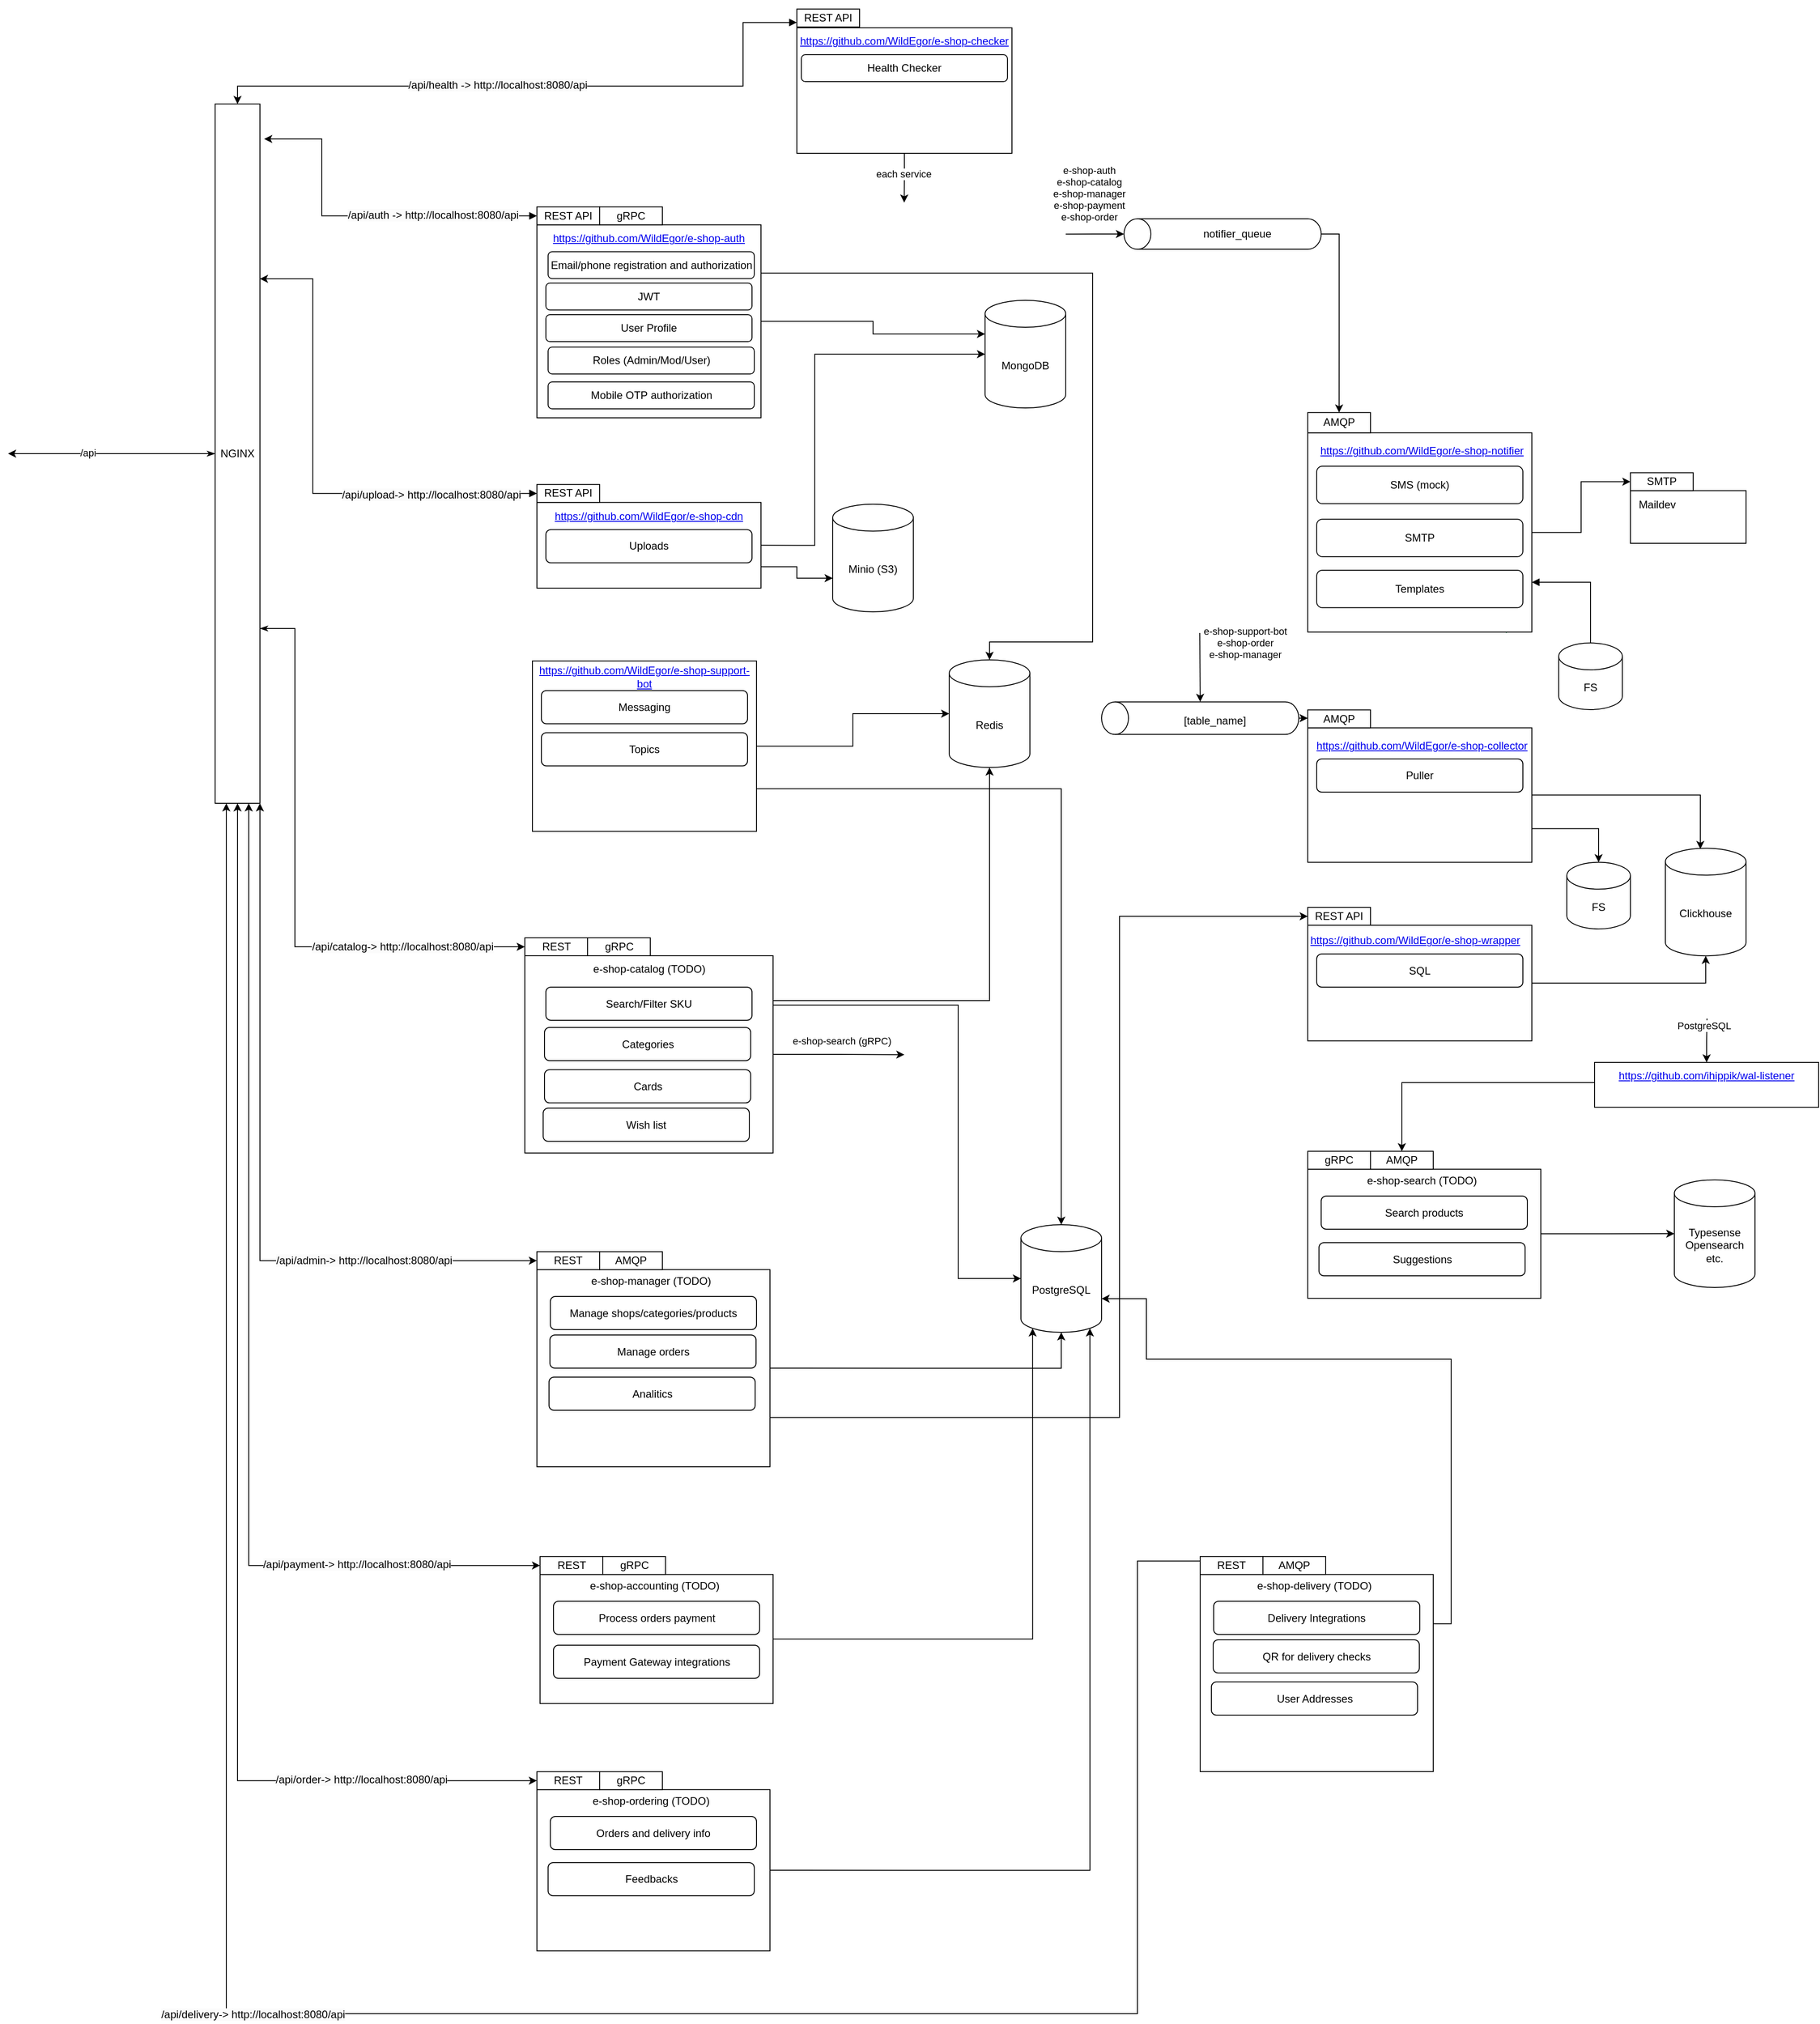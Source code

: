 <mxfile version="24.3.1" type="github" pages="3">
  <diagram name="Microservices architecture" id="OhPh5uLx-wJ6edmDWOby">
    <mxGraphModel dx="3667" dy="2705" grid="1" gridSize="10" guides="1" tooltips="1" connect="1" arrows="1" fold="1" page="1" pageScale="1" pageWidth="827" pageHeight="1169" math="0" shadow="0">
      <root>
        <mxCell id="0" />
        <mxCell id="1" parent="0" />
        <mxCell id="uL4cEKJKNSIRRnAHL3zK-23" style="edgeStyle=orthogonalEdgeStyle;rounded=0;orthogonalLoop=1;jettySize=auto;html=1;exitX=0;exitY=0.5;exitDx=0;exitDy=0;entryX=1.094;entryY=0.05;entryDx=0;entryDy=0;entryPerimeter=0;startArrow=block;startFill=1;" parent="1" source="D9d4MIyUl19dgPOAiSuq-2" target="uL4cEKJKNSIRRnAHL3zK-28" edge="1">
          <mxGeometry relative="1" as="geometry">
            <mxPoint y="224.235" as="targetPoint" />
            <Array as="points">
              <mxPoint x="-60" y="225" />
              <mxPoint x="-60" y="139" />
            </Array>
          </mxGeometry>
        </mxCell>
        <mxCell id="NqVfrc1vrR4CO1CbtlQ2-12" value="&lt;span style=&quot;font-size: 12px; background-color: rgb(251, 251, 251);&quot;&gt;/api/auth -&amp;gt; http://localhost:8080/api&lt;/span&gt;" style="edgeLabel;html=1;align=center;verticalAlign=middle;resizable=0;points=[];" parent="uL4cEKJKNSIRRnAHL3zK-23" vertex="1" connectable="0">
          <mxGeometry x="-0.403" y="-1" relative="1" as="geometry">
            <mxPoint as="offset" />
          </mxGeometry>
        </mxCell>
        <mxCell id="On-y9z41SKKhghHkTIPx-30" style="edgeStyle=orthogonalEdgeStyle;rounded=0;orthogonalLoop=1;jettySize=auto;html=1;exitX=1;exitY=0.5;exitDx=0;exitDy=0;entryX=0;entryY=0.5;entryDx=0;entryDy=0;" parent="1" source="uL4cEKJKNSIRRnAHL3zK-1" target="On-y9z41SKKhghHkTIPx-29" edge="1">
          <mxGeometry relative="1" as="geometry" />
        </mxCell>
        <mxCell id="uL4cEKJKNSIRRnAHL3zK-32" style="edgeStyle=orthogonalEdgeStyle;rounded=0;orthogonalLoop=1;jettySize=auto;html=1;exitX=0.5;exitY=1;exitDx=0;exitDy=0;exitPerimeter=0;entryX=0.5;entryY=0;entryDx=0;entryDy=0;" parent="1" source="uL4cEKJKNSIRRnAHL3zK-19" target="uL4cEKJKNSIRRnAHL3zK-2" edge="1">
          <mxGeometry relative="1" as="geometry" />
        </mxCell>
        <mxCell id="H6W7bo5BwLUahlrWlTaL-4" style="edgeStyle=orthogonalEdgeStyle;rounded=0;orthogonalLoop=1;jettySize=auto;html=1;exitX=0;exitY=0.5;exitDx=0;exitDy=0;startArrow=classicThin;startFill=1;" parent="1" source="uL4cEKJKNSIRRnAHL3zK-28" edge="1">
          <mxGeometry relative="1" as="geometry">
            <mxPoint x="-410" y="490" as="targetPoint" />
            <Array as="points">
              <mxPoint x="-410" y="490" />
            </Array>
          </mxGeometry>
        </mxCell>
        <mxCell id="NqVfrc1vrR4CO1CbtlQ2-9" value="/api" style="edgeLabel;html=1;align=center;verticalAlign=middle;resizable=0;points=[];" parent="H6W7bo5BwLUahlrWlTaL-4" vertex="1" connectable="0">
          <mxGeometry x="0.232" y="-1" relative="1" as="geometry">
            <mxPoint as="offset" />
          </mxGeometry>
        </mxCell>
        <mxCell id="-XXz--G8PZdMAz_2eXvl-43" style="edgeStyle=orthogonalEdgeStyle;rounded=0;orthogonalLoop=1;jettySize=auto;html=1;exitX=1;exitY=0.75;exitDx=0;exitDy=0;entryX=0;entryY=0.5;entryDx=0;entryDy=0;startArrow=classicThin;startFill=1;" parent="1" source="uL4cEKJKNSIRRnAHL3zK-28" target="-XXz--G8PZdMAz_2eXvl-15" edge="1">
          <mxGeometry relative="1" as="geometry">
            <Array as="points">
              <mxPoint x="-90" y="685" />
              <mxPoint x="-90" y="1040" />
            </Array>
          </mxGeometry>
        </mxCell>
        <mxCell id="-XXz--G8PZdMAz_2eXvl-51" value="&lt;span style=&quot;font-size: 12px; background-color: rgb(251, 251, 251);&quot;&gt;/api/catalog-&amp;gt; http://localhost:8080/api&lt;/span&gt;" style="edgeLabel;html=1;align=center;verticalAlign=middle;resizable=0;points=[];" parent="-XXz--G8PZdMAz_2eXvl-43" vertex="1" connectable="0">
          <mxGeometry x="-0.028" y="-1" relative="1" as="geometry">
            <mxPoint x="121" y="78" as="offset" />
          </mxGeometry>
        </mxCell>
        <mxCell id="-XXz--G8PZdMAz_2eXvl-44" style="edgeStyle=orthogonalEdgeStyle;rounded=0;orthogonalLoop=1;jettySize=auto;html=1;exitX=1;exitY=1;exitDx=0;exitDy=0;entryX=0;entryY=0.5;entryDx=0;entryDy=0;startArrow=classic;startFill=1;" parent="1" source="uL4cEKJKNSIRRnAHL3zK-28" target="-XXz--G8PZdMAz_2eXvl-35" edge="1">
          <mxGeometry relative="1" as="geometry" />
        </mxCell>
        <mxCell id="-XXz--G8PZdMAz_2eXvl-52" value="&lt;span style=&quot;font-size: 12px; background-color: rgb(251, 251, 251);&quot;&gt;/api/admin-&amp;gt; http://localhost:8080/api&lt;/span&gt;" style="edgeLabel;html=1;align=center;verticalAlign=middle;resizable=0;points=[];" parent="-XXz--G8PZdMAz_2eXvl-44" vertex="1" connectable="0">
          <mxGeometry x="0.424" relative="1" as="geometry">
            <mxPoint x="43" as="offset" />
          </mxGeometry>
        </mxCell>
        <mxCell id="6mJW9woBf65EmW6mJR-l-2" style="edgeStyle=orthogonalEdgeStyle;rounded=0;orthogonalLoop=1;jettySize=auto;html=1;exitX=0.75;exitY=1;exitDx=0;exitDy=0;entryX=0;entryY=0.5;entryDx=0;entryDy=0;startArrow=classic;startFill=1;" parent="1" source="uL4cEKJKNSIRRnAHL3zK-28" target="-XXz--G8PZdMAz_2eXvl-95" edge="1">
          <mxGeometry relative="1" as="geometry" />
        </mxCell>
        <mxCell id="6mJW9woBf65EmW6mJR-l-3" value="&lt;span style=&quot;font-size: 12px; background-color: rgb(251, 251, 251);&quot;&gt;/api/payment-&amp;gt; http://localhost:8080/api&lt;/span&gt;" style="edgeLabel;html=1;align=center;verticalAlign=middle;resizable=0;points=[];" parent="6mJW9woBf65EmW6mJR-l-2" vertex="1" connectable="0">
          <mxGeometry x="0.652" y="1" relative="1" as="geometry">
            <mxPoint as="offset" />
          </mxGeometry>
        </mxCell>
        <mxCell id="6mJW9woBf65EmW6mJR-l-4" style="edgeStyle=orthogonalEdgeStyle;rounded=0;orthogonalLoop=1;jettySize=auto;html=1;exitX=0.5;exitY=1;exitDx=0;exitDy=0;entryX=0;entryY=0.5;entryDx=0;entryDy=0;startArrow=classic;startFill=1;" parent="1" source="uL4cEKJKNSIRRnAHL3zK-28" target="_6Vk62b5NEfy3vaX_ISZ-6" edge="1">
          <mxGeometry relative="1" as="geometry" />
        </mxCell>
        <mxCell id="6mJW9woBf65EmW6mJR-l-6" value="&lt;span style=&quot;font-size: 12px; background-color: rgb(251, 251, 251);&quot;&gt;/api/order-&amp;gt; http://localhost:8080/api&lt;/span&gt;" style="edgeLabel;html=1;align=center;verticalAlign=middle;resizable=0;points=[];" parent="6mJW9woBf65EmW6mJR-l-4" vertex="1" connectable="0">
          <mxGeometry x="0.679" y="-1" relative="1" as="geometry">
            <mxPoint x="32" y="-2" as="offset" />
          </mxGeometry>
        </mxCell>
        <mxCell id="uL4cEKJKNSIRRnAHL3zK-28" value="NGINX" style="rounded=0;whiteSpace=wrap;html=1;" parent="1" vertex="1">
          <mxGeometry x="-179" y="100" width="50" height="780" as="geometry" />
        </mxCell>
        <mxCell id="uL4cEKJKNSIRRnAHL3zK-34" value="MongoDB" style="shape=cylinder3;whiteSpace=wrap;html=1;boundedLbl=1;backgroundOutline=1;size=15;" parent="1" vertex="1">
          <mxGeometry x="680" y="319" width="90" height="120" as="geometry" />
        </mxCell>
        <mxCell id="uL4cEKJKNSIRRnAHL3zK-36" value="Redis" style="shape=cylinder3;whiteSpace=wrap;html=1;boundedLbl=1;backgroundOutline=1;size=15;" parent="1" vertex="1">
          <mxGeometry x="640" y="720.0" width="90" height="120" as="geometry" />
        </mxCell>
        <mxCell id="vKR88CdJworYy84HsG_A-4" value="Clickhouse" style="shape=cylinder3;whiteSpace=wrap;html=1;boundedLbl=1;backgroundOutline=1;size=15;" parent="1" vertex="1">
          <mxGeometry x="1439" y="930.11" width="90" height="120" as="geometry" />
        </mxCell>
        <mxCell id="On-y9z41SKKhghHkTIPx-15" style="edgeStyle=orthogonalEdgeStyle;rounded=0;orthogonalLoop=1;jettySize=auto;html=1;exitX=0.5;exitY=1;exitDx=0;exitDy=0;exitPerimeter=0;entryX=0;entryY=0.5;entryDx=0;entryDy=0;" parent="1" source="vKR88CdJworYy84HsG_A-8" target="vKR88CdJworYy84HsG_A-7" edge="1">
          <mxGeometry relative="1" as="geometry" />
        </mxCell>
        <mxCell id="R2HS2P2y9apPICufh9Fz-17" style="edgeStyle=orthogonalEdgeStyle;rounded=0;orthogonalLoop=1;jettySize=auto;html=1;exitX=0;exitY=0.5;exitDx=0;exitDy=0;entryX=1;entryY=0.25;entryDx=0;entryDy=0;startArrow=block;startFill=1;" parent="1" source="R2HS2P2y9apPICufh9Fz-7" target="uL4cEKJKNSIRRnAHL3zK-28" edge="1">
          <mxGeometry relative="1" as="geometry">
            <Array as="points">
              <mxPoint x="-70" y="534" />
              <mxPoint x="-70" y="295" />
            </Array>
          </mxGeometry>
        </mxCell>
        <mxCell id="NqVfrc1vrR4CO1CbtlQ2-10" value="&lt;span style=&quot;font-size: 12px; background-color: rgb(251, 251, 251);&quot;&gt;/api/upload-&amp;gt; http://localhost:8080/api&lt;/span&gt;" style="edgeLabel;html=1;align=center;verticalAlign=middle;resizable=0;points=[];" parent="R2HS2P2y9apPICufh9Fz-17" vertex="1" connectable="0">
          <mxGeometry x="-0.569" y="1" relative="1" as="geometry">
            <mxPoint as="offset" />
          </mxGeometry>
        </mxCell>
        <mxCell id="R2HS2P2y9apPICufh9Fz-12" value="Minio (S3)" style="shape=cylinder3;whiteSpace=wrap;html=1;boundedLbl=1;backgroundOutline=1;size=15;" parent="1" vertex="1">
          <mxGeometry x="510" y="546.37" width="90" height="120" as="geometry" />
        </mxCell>
        <mxCell id="On-y9z41SKKhghHkTIPx-1" value="" style="sketch=0;html=1;aspect=fixed;strokeColor=none;shadow=0;align=center;fillColor=#2D9C5E;verticalAlign=top;labelPosition=center;verticalLabelPosition=bottom;shape=mxgraph.gcp2.check" parent="1" vertex="1">
          <mxGeometry x="1250" y="878" width="30" height="24" as="geometry" />
        </mxCell>
        <mxCell id="On-y9z41SKKhghHkTIPx-4" value="" style="sketch=0;html=1;aspect=fixed;strokeColor=none;shadow=0;align=center;fillColor=#2D9C5E;verticalAlign=top;labelPosition=center;verticalLabelPosition=bottom;shape=mxgraph.gcp2.check" parent="1" vertex="1">
          <mxGeometry x="390" y="417.47" width="30" height="24" as="geometry" />
        </mxCell>
        <mxCell id="On-y9z41SKKhghHkTIPx-5" value="" style="sketch=0;html=1;aspect=fixed;strokeColor=none;shadow=0;align=center;fillColor=#2D9C5E;verticalAlign=top;labelPosition=center;verticalLabelPosition=bottom;shape=mxgraph.gcp2.check" parent="1" vertex="1">
          <mxGeometry x="1250" y="666.37" width="30" height="24" as="geometry" />
        </mxCell>
        <mxCell id="On-y9z41SKKhghHkTIPx-8" value="PostgreSQL" style="shape=cylinder3;whiteSpace=wrap;html=1;boundedLbl=1;backgroundOutline=1;size=15;" parent="1" vertex="1">
          <mxGeometry x="720" y="1350" width="90" height="120" as="geometry" />
        </mxCell>
        <mxCell id="On-y9z41SKKhghHkTIPx-26" value="" style="rounded=0;whiteSpace=wrap;html=1;" parent="1" vertex="1">
          <mxGeometry x="1400" y="531.25" width="129" height="58.75" as="geometry" />
        </mxCell>
        <mxCell id="On-y9z41SKKhghHkTIPx-27" value="Maildev" style="text;html=1;strokeColor=none;fillColor=none;align=center;verticalAlign=middle;whiteSpace=wrap;rounded=0;" parent="1" vertex="1">
          <mxGeometry x="1400" y="531.75" width="60" height="30" as="geometry" />
        </mxCell>
        <mxCell id="On-y9z41SKKhghHkTIPx-29" value="SMTP" style="rounded=0;whiteSpace=wrap;html=1;" parent="1" vertex="1">
          <mxGeometry x="1400" y="511.25" width="70" height="20" as="geometry" />
        </mxCell>
        <mxCell id="H6W7bo5BwLUahlrWlTaL-9" value="" style="group" parent="1" vertex="1" connectable="0">
          <mxGeometry x="175" y="666.37" width="250" height="244.89" as="geometry" />
        </mxCell>
        <mxCell id="f752bLTZDYG-dpByJCl9-1" value="" style="rounded=0;whiteSpace=wrap;html=1;" parent="H6W7bo5BwLUahlrWlTaL-9" vertex="1">
          <mxGeometry y="54.89" width="250" height="190" as="geometry" />
        </mxCell>
        <mxCell id="f752bLTZDYG-dpByJCl9-3" value="&lt;a href=&quot;https://github.com/WildEgor/e-shop-support-bot&quot;&gt;https://github.com/WildEgor/e-shop-support-bot&lt;/a&gt;" style="text;html=1;strokeColor=none;fillColor=none;align=center;verticalAlign=middle;whiteSpace=wrap;rounded=0;" parent="H6W7bo5BwLUahlrWlTaL-9" vertex="1">
          <mxGeometry y="57.89" width="250" height="30" as="geometry" />
        </mxCell>
        <mxCell id="f752bLTZDYG-dpByJCl9-4" value="Messaging" style="rounded=1;whiteSpace=wrap;html=1;" parent="H6W7bo5BwLUahlrWlTaL-9" vertex="1">
          <mxGeometry x="10" y="87.89" width="230" height="37" as="geometry" />
        </mxCell>
        <mxCell id="On-y9z41SKKhghHkTIPx-7" value="Topics" style="rounded=1;whiteSpace=wrap;html=1;" parent="H6W7bo5BwLUahlrWlTaL-9" vertex="1">
          <mxGeometry x="10" y="134.89" width="230" height="37" as="geometry" />
        </mxCell>
        <mxCell id="NqVfrc1vrR4CO1CbtlQ2-2" value="" style="shape=image;verticalLabelPosition=bottom;labelBackgroundColor=default;verticalAlign=top;aspect=fixed;imageAspect=0;image=https://cdn.worldvectorlogo.com/logos/golang-1.svg;" parent="H6W7bo5BwLUahlrWlTaL-9" vertex="1">
          <mxGeometry x="75" y="23.63" width="60" height="30" as="geometry" />
        </mxCell>
        <mxCell id="H6W7bo5BwLUahlrWlTaL-13" value="" style="group" parent="1" vertex="1" connectable="0">
          <mxGeometry x="180" y="190" width="250" height="260" as="geometry" />
        </mxCell>
        <mxCell id="H6W7bo5BwLUahlrWlTaL-12" value="" style="group" parent="H6W7bo5BwLUahlrWlTaL-13" vertex="1" connectable="0">
          <mxGeometry y="24.75" width="250" height="235.25" as="geometry" />
        </mxCell>
        <mxCell id="D9d4MIyUl19dgPOAiSuq-1" value="" style="rounded=0;whiteSpace=wrap;html=1;" parent="H6W7bo5BwLUahlrWlTaL-12" vertex="1">
          <mxGeometry y="20" width="250" height="215.25" as="geometry" />
        </mxCell>
        <mxCell id="D9d4MIyUl19dgPOAiSuq-2" value="REST API" style="rounded=0;whiteSpace=wrap;html=1;" parent="H6W7bo5BwLUahlrWlTaL-12" vertex="1">
          <mxGeometry width="70" height="20" as="geometry" />
        </mxCell>
        <mxCell id="D9d4MIyUl19dgPOAiSuq-7" value="&lt;a href=&quot;https://github.com/WildEgor/e-shop-auth&quot;&gt;https://github.com/WildEgor/e-shop-auth&lt;/a&gt;" style="text;html=1;strokeColor=none;fillColor=none;align=center;verticalAlign=middle;whiteSpace=wrap;rounded=0;" parent="H6W7bo5BwLUahlrWlTaL-12" vertex="1">
          <mxGeometry y="20" width="250" height="30" as="geometry" />
        </mxCell>
        <mxCell id="D9d4MIyUl19dgPOAiSuq-8" value="Mobile OTP&amp;nbsp;authorization" style="rounded=1;whiteSpace=wrap;html=1;" parent="H6W7bo5BwLUahlrWlTaL-12" vertex="1">
          <mxGeometry x="12.5" y="195.25" width="230" height="30" as="geometry" />
        </mxCell>
        <mxCell id="D9d4MIyUl19dgPOAiSuq-9" value="JWT" style="rounded=1;whiteSpace=wrap;html=1;" parent="H6W7bo5BwLUahlrWlTaL-12" vertex="1">
          <mxGeometry x="10" y="85" width="230" height="30" as="geometry" />
        </mxCell>
        <mxCell id="uL4cEKJKNSIRRnAHL3zK-47" value="User Profile" style="rounded=1;whiteSpace=wrap;html=1;" parent="H6W7bo5BwLUahlrWlTaL-12" vertex="1">
          <mxGeometry x="10" y="120.25" width="230" height="30" as="geometry" />
        </mxCell>
        <mxCell id="vKR88CdJworYy84HsG_A-3" value="Roles (Admin/Mod/User)" style="rounded=1;whiteSpace=wrap;html=1;" parent="H6W7bo5BwLUahlrWlTaL-12" vertex="1">
          <mxGeometry x="12.5" y="156.36" width="230" height="30" as="geometry" />
        </mxCell>
        <mxCell id="H6W7bo5BwLUahlrWlTaL-1" value="gRPC" style="rounded=0;whiteSpace=wrap;html=1;" parent="H6W7bo5BwLUahlrWlTaL-12" vertex="1">
          <mxGeometry x="70" width="70" height="20" as="geometry" />
        </mxCell>
        <mxCell id="NqVfrc1vrR4CO1CbtlQ2-5" value="Email/phone registration and authorization" style="rounded=1;whiteSpace=wrap;html=1;" parent="H6W7bo5BwLUahlrWlTaL-12" vertex="1">
          <mxGeometry x="12.5" y="50" width="230" height="30" as="geometry" />
        </mxCell>
        <mxCell id="uL4cEKJKNSIRRnAHL3zK-15" value="" style="shape=image;verticalLabelPosition=bottom;labelBackgroundColor=default;verticalAlign=top;aspect=fixed;imageAspect=0;image=https://cdn.worldvectorlogo.com/logos/golang-1.svg;" parent="H6W7bo5BwLUahlrWlTaL-12" vertex="1">
          <mxGeometry x="150" y="-14.75" width="60" height="30" as="geometry" />
        </mxCell>
        <mxCell id="H6W7bo5BwLUahlrWlTaL-14" value="" style="group" parent="1" vertex="1" connectable="0">
          <mxGeometry x="180" y="507.47" width="250" height="132.53" as="geometry" />
        </mxCell>
        <mxCell id="R2HS2P2y9apPICufh9Fz-10" value="" style="shape=image;verticalLabelPosition=bottom;labelBackgroundColor=default;verticalAlign=top;aspect=fixed;imageAspect=0;image=https://cdn.worldvectorlogo.com/logos/golang-1.svg;" parent="H6W7bo5BwLUahlrWlTaL-14" vertex="1">
          <mxGeometry x="75" width="60" height="30" as="geometry" />
        </mxCell>
        <mxCell id="H6W7bo5BwLUahlrWlTaL-11" value="" style="group" parent="H6W7bo5BwLUahlrWlTaL-14" vertex="1" connectable="0">
          <mxGeometry y="16.9" width="250" height="115.63" as="geometry" />
        </mxCell>
        <mxCell id="R2HS2P2y9apPICufh9Fz-6" value="" style="rounded=0;whiteSpace=wrap;html=1;" parent="H6W7bo5BwLUahlrWlTaL-11" vertex="1">
          <mxGeometry y="20" width="250" height="95.63" as="geometry" />
        </mxCell>
        <mxCell id="R2HS2P2y9apPICufh9Fz-7" value="REST API" style="rounded=0;whiteSpace=wrap;html=1;" parent="H6W7bo5BwLUahlrWlTaL-11" vertex="1">
          <mxGeometry width="70" height="20" as="geometry" />
        </mxCell>
        <mxCell id="R2HS2P2y9apPICufh9Fz-9" value="&lt;a href=&quot;https://github.com/WildEgor/e-shop-cdn&quot;&gt;https://github.com/WildEgor/e-shop-cdn&lt;/a&gt;" style="text;html=1;strokeColor=none;fillColor=none;align=center;verticalAlign=middle;whiteSpace=wrap;rounded=0;" parent="H6W7bo5BwLUahlrWlTaL-11" vertex="1">
          <mxGeometry y="20.38" width="250" height="30" as="geometry" />
        </mxCell>
        <mxCell id="R2HS2P2y9apPICufh9Fz-11" value="Uploads" style="rounded=1;whiteSpace=wrap;html=1;" parent="H6W7bo5BwLUahlrWlTaL-11" vertex="1">
          <mxGeometry x="10" y="50.38" width="230" height="37" as="geometry" />
        </mxCell>
        <mxCell id="H6W7bo5BwLUahlrWlTaL-19" value="" style="group" parent="1" vertex="1" connectable="0">
          <mxGeometry x="1040" y="419" width="250" height="330" as="geometry" />
        </mxCell>
        <mxCell id="uL4cEKJKNSIRRnAHL3zK-1" value="" style="rounded=0;whiteSpace=wrap;html=1;" parent="H6W7bo5BwLUahlrWlTaL-19" vertex="1">
          <mxGeometry y="47.72" width="250" height="222.28" as="geometry" />
        </mxCell>
        <mxCell id="uL4cEKJKNSIRRnAHL3zK-2" value="AMQP" style="rounded=0;whiteSpace=wrap;html=1;" parent="H6W7bo5BwLUahlrWlTaL-19" vertex="1">
          <mxGeometry y="25.129" width="70" height="22.588" as="geometry" />
        </mxCell>
        <mxCell id="uL4cEKJKNSIRRnAHL3zK-3" value="&lt;a href=&quot;https://github.com/WildEgor/e-shop-notifier&quot;&gt;https://github.com/WildEgor/e-shop-notifier&lt;/a&gt;" style="text;html=1;strokeColor=none;fillColor=none;align=center;verticalAlign=middle;whiteSpace=wrap;rounded=0;" parent="H6W7bo5BwLUahlrWlTaL-19" vertex="1">
          <mxGeometry x="5" y="51.1" width="245" height="33.88" as="geometry" />
        </mxCell>
        <mxCell id="uL4cEKJKNSIRRnAHL3zK-5" value="SMS (mock)" style="rounded=1;whiteSpace=wrap;html=1;" parent="H6W7bo5BwLUahlrWlTaL-19" vertex="1">
          <mxGeometry x="10" y="84.985" width="230" height="41.787" as="geometry" />
        </mxCell>
        <mxCell id="uL4cEKJKNSIRRnAHL3zK-6" value="SMTP" style="rounded=1;whiteSpace=wrap;html=1;" parent="H6W7bo5BwLUahlrWlTaL-19" vertex="1">
          <mxGeometry x="10" y="144.108" width="230" height="41.787" as="geometry" />
        </mxCell>
        <mxCell id="uL4cEKJKNSIRRnAHL3zK-16" value="" style="shape=image;verticalLabelPosition=bottom;labelBackgroundColor=default;verticalAlign=top;aspect=fixed;imageAspect=0;image=https://cdn.worldvectorlogo.com/logos/golang-1.svg;" parent="H6W7bo5BwLUahlrWlTaL-19" vertex="1">
          <mxGeometry x="80" width="60" height="30" as="geometry" />
        </mxCell>
        <mxCell id="H6W7bo5BwLUahlrWlTaL-35" value="Templates" style="rounded=1;whiteSpace=wrap;html=1;" parent="H6W7bo5BwLUahlrWlTaL-19" vertex="1">
          <mxGeometry x="10" y="201.001" width="230" height="41.787" as="geometry" />
        </mxCell>
        <mxCell id="H6W7bo5BwLUahlrWlTaL-20" value="" style="group" parent="1" vertex="1" connectable="0">
          <mxGeometry x="1040" y="980" width="250" height="165" as="geometry" />
        </mxCell>
        <mxCell id="R2HS2P2y9apPICufh9Fz-19" value="" style="rounded=0;whiteSpace=wrap;html=1;" parent="H6W7bo5BwLUahlrWlTaL-20" vertex="1">
          <mxGeometry y="36" width="250" height="129" as="geometry" />
        </mxCell>
        <mxCell id="R2HS2P2y9apPICufh9Fz-20" value="&lt;a href=&quot;https://github.com/WildEgor/e-shop-wrapper&quot;&gt;https://github.com/WildEgor/e-shop-wrapper&lt;/a&gt;" style="text;html=1;strokeColor=none;fillColor=none;align=center;verticalAlign=middle;whiteSpace=wrap;rounded=0;" parent="H6W7bo5BwLUahlrWlTaL-20" vertex="1">
          <mxGeometry y="38" width="240" height="30" as="geometry" />
        </mxCell>
        <mxCell id="R2HS2P2y9apPICufh9Fz-21" value="SQL" style="rounded=1;whiteSpace=wrap;html=1;" parent="H6W7bo5BwLUahlrWlTaL-20" vertex="1">
          <mxGeometry x="10" y="68" width="230" height="37" as="geometry" />
        </mxCell>
        <mxCell id="R2HS2P2y9apPICufh9Fz-22" value="REST API" style="rounded=0;whiteSpace=wrap;html=1;" parent="H6W7bo5BwLUahlrWlTaL-20" vertex="1">
          <mxGeometry y="16" width="70" height="20" as="geometry" />
        </mxCell>
        <mxCell id="R2HS2P2y9apPICufh9Fz-24" value="" style="shape=image;verticalLabelPosition=bottom;labelBackgroundColor=default;verticalAlign=top;aspect=fixed;imageAspect=0;image=https://cdn.worldvectorlogo.com/logos/golang-1.svg;" parent="H6W7bo5BwLUahlrWlTaL-20" vertex="1">
          <mxGeometry x="75" width="60" height="30" as="geometry" />
        </mxCell>
        <mxCell id="H6W7bo5BwLUahlrWlTaL-21" value="" style="group" parent="1" vertex="1" connectable="0">
          <mxGeometry x="1040" y="749.0" width="250" height="196.79" as="geometry" />
        </mxCell>
        <mxCell id="vKR88CdJworYy84HsG_A-5" value="" style="rounded=0;whiteSpace=wrap;html=1;" parent="H6W7bo5BwLUahlrWlTaL-21" vertex="1">
          <mxGeometry y="46.79" width="250" height="150" as="geometry" />
        </mxCell>
        <mxCell id="vKR88CdJworYy84HsG_A-6" value="&lt;a href=&quot;https://github.com/WildEgor/e-shop-collector&quot;&gt;https://github.com/WildEgor/e-shop-collector&lt;/a&gt;" style="text;html=1;strokeColor=none;fillColor=none;align=center;verticalAlign=middle;whiteSpace=wrap;rounded=0;" parent="H6W7bo5BwLUahlrWlTaL-21" vertex="1">
          <mxGeometry x="5" y="51.54" width="245" height="30" as="geometry" />
        </mxCell>
        <mxCell id="vKR88CdJworYy84HsG_A-7" value="AMQP" style="rounded=0;whiteSpace=wrap;html=1;" parent="H6W7bo5BwLUahlrWlTaL-21" vertex="1">
          <mxGeometry y="26.79" width="70" height="20" as="geometry" />
        </mxCell>
        <mxCell id="vKR88CdJworYy84HsG_A-12" value="Puller" style="rounded=1;whiteSpace=wrap;html=1;" parent="H6W7bo5BwLUahlrWlTaL-21" vertex="1">
          <mxGeometry x="10" y="81.54" width="230" height="37" as="geometry" />
        </mxCell>
        <mxCell id="R2HS2P2y9apPICufh9Fz-3" value="" style="shape=image;verticalLabelPosition=bottom;labelBackgroundColor=default;verticalAlign=top;aspect=fixed;imageAspect=0;image=https://static-00.iconduck.com/assets.00/nestjs-icon-2048x2040-3rrvcej8.png;" parent="H6W7bo5BwLUahlrWlTaL-21" vertex="1">
          <mxGeometry x="70" width="50" height="49.79" as="geometry" />
        </mxCell>
        <mxCell id="-XXz--G8PZdMAz_2eXvl-83" style="edgeStyle=orthogonalEdgeStyle;rounded=0;orthogonalLoop=1;jettySize=auto;html=1;exitX=0.5;exitY=1;exitDx=0;exitDy=0;" parent="1" source="H6W7bo5BwLUahlrWlTaL-22" edge="1">
          <mxGeometry relative="1" as="geometry">
            <mxPoint x="589.783" y="210" as="targetPoint" />
          </mxGeometry>
        </mxCell>
        <mxCell id="-XXz--G8PZdMAz_2eXvl-84" value="each service" style="edgeLabel;html=1;align=center;verticalAlign=middle;resizable=0;points=[];" parent="-XXz--G8PZdMAz_2eXvl-83" vertex="1" connectable="0">
          <mxGeometry x="-0.166" y="-1" relative="1" as="geometry">
            <mxPoint as="offset" />
          </mxGeometry>
        </mxCell>
        <mxCell id="H6W7bo5BwLUahlrWlTaL-22" value="" style="rounded=0;whiteSpace=wrap;html=1;" parent="1" vertex="1">
          <mxGeometry x="470" y="15" width="240" height="140" as="geometry" />
        </mxCell>
        <mxCell id="H6W7bo5BwLUahlrWlTaL-32" style="edgeStyle=orthogonalEdgeStyle;rounded=0;orthogonalLoop=1;jettySize=auto;html=1;exitX=0;exitY=0.75;exitDx=0;exitDy=0;entryX=0.5;entryY=0;entryDx=0;entryDy=0;startArrow=block;startFill=1;" parent="1" source="H6W7bo5BwLUahlrWlTaL-23" target="uL4cEKJKNSIRRnAHL3zK-28" edge="1">
          <mxGeometry relative="1" as="geometry">
            <Array as="points">
              <mxPoint x="410" y="9" />
              <mxPoint x="410" y="80" />
              <mxPoint x="-154" y="80" />
            </Array>
          </mxGeometry>
        </mxCell>
        <mxCell id="NqVfrc1vrR4CO1CbtlQ2-13" value="&lt;span style=&quot;font-size: 12px; background-color: rgb(251, 251, 251);&quot;&gt;/api/health -&amp;gt; http://localhost:8080/api&lt;/span&gt;" style="edgeLabel;html=1;align=center;verticalAlign=middle;resizable=0;points=[];" parent="H6W7bo5BwLUahlrWlTaL-32" vertex="1" connectable="0">
          <mxGeometry x="0.135" y="-1" relative="1" as="geometry">
            <mxPoint as="offset" />
          </mxGeometry>
        </mxCell>
        <mxCell id="H6W7bo5BwLUahlrWlTaL-23" value="REST API" style="rounded=0;whiteSpace=wrap;html=1;" parent="1" vertex="1">
          <mxGeometry x="470" y="-5.89" width="70" height="20" as="geometry" />
        </mxCell>
        <mxCell id="H6W7bo5BwLUahlrWlTaL-24" value="&lt;a href=&quot;https://github.com/WildEgor/e-shop-checker&quot;&gt;https://github.com/WildEgor/e-shop-checker&lt;/a&gt;" style="text;html=1;strokeColor=none;fillColor=none;align=center;verticalAlign=middle;whiteSpace=wrap;rounded=0;" parent="1" vertex="1">
          <mxGeometry x="470" y="15" width="240" height="30" as="geometry" />
        </mxCell>
        <mxCell id="H6W7bo5BwLUahlrWlTaL-25" value="Health Checker" style="rounded=1;whiteSpace=wrap;html=1;" parent="1" vertex="1">
          <mxGeometry x="475" y="45" width="230" height="30" as="geometry" />
        </mxCell>
        <mxCell id="H6W7bo5BwLUahlrWlTaL-26" value="" style="shape=image;verticalLabelPosition=bottom;labelBackgroundColor=default;verticalAlign=top;aspect=fixed;imageAspect=0;image=https://cdn.worldvectorlogo.com/logos/golang-1.svg;" parent="1" vertex="1">
          <mxGeometry x="550" y="-15.89" width="60" height="30" as="geometry" />
        </mxCell>
        <mxCell id="H6W7bo5BwLUahlrWlTaL-27" value="FS" style="shape=cylinder3;whiteSpace=wrap;html=1;boundedLbl=1;backgroundOutline=1;size=15;" parent="1" vertex="1">
          <mxGeometry x="1320" y="701.16" width="71" height="74.31" as="geometry" />
        </mxCell>
        <mxCell id="H6W7bo5BwLUahlrWlTaL-28" style="edgeStyle=orthogonalEdgeStyle;rounded=0;orthogonalLoop=1;jettySize=auto;html=1;exitX=1;exitY=0.75;exitDx=0;exitDy=0;entryX=0.5;entryY=0;entryDx=0;entryDy=0;entryPerimeter=0;endArrow=none;endFill=0;startArrow=block;startFill=1;" parent="1" source="uL4cEKJKNSIRRnAHL3zK-1" target="H6W7bo5BwLUahlrWlTaL-27" edge="1">
          <mxGeometry relative="1" as="geometry" />
        </mxCell>
        <mxCell id="H6W7bo5BwLUahlrWlTaL-29" value="FS" style="shape=cylinder3;whiteSpace=wrap;html=1;boundedLbl=1;backgroundOutline=1;size=15;" parent="1" vertex="1">
          <mxGeometry x="1329" y="945.79" width="71" height="74.31" as="geometry" />
        </mxCell>
        <mxCell id="FwV4a1h5SoDyepfZP1lc-3" value="" style="group" parent="1" vertex="1" connectable="0">
          <mxGeometry x="840" y="760" width="160" height="50" as="geometry" />
        </mxCell>
        <mxCell id="-XXz--G8PZdMAz_2eXvl-87" style="edgeStyle=orthogonalEdgeStyle;rounded=0;orthogonalLoop=1;jettySize=auto;html=1;exitX=1;exitY=0.5;exitDx=0;exitDy=0;exitPerimeter=0;endArrow=none;endFill=0;startArrow=classic;startFill=1;" parent="FwV4a1h5SoDyepfZP1lc-3" source="vKR88CdJworYy84HsG_A-8" edge="1">
          <mxGeometry relative="1" as="geometry">
            <mxPoint x="79.526" y="-70" as="targetPoint" />
          </mxGeometry>
        </mxCell>
        <mxCell id="-XXz--G8PZdMAz_2eXvl-88" value="e-shop-support-bot&lt;div&gt;e-shop-order&lt;/div&gt;&lt;div&gt;e-shop-manager&lt;/div&gt;" style="edgeLabel;html=1;align=center;verticalAlign=middle;resizable=0;points=[];" parent="-XXz--G8PZdMAz_2eXvl-87" vertex="1" connectable="0">
          <mxGeometry x="0.545" y="-1" relative="1" as="geometry">
            <mxPoint x="49" y="-7" as="offset" />
          </mxGeometry>
        </mxCell>
        <mxCell id="vKR88CdJworYy84HsG_A-8" value="" style="shape=cylinder3;whiteSpace=wrap;html=1;boundedLbl=1;backgroundOutline=1;size=15;rotation=-90;" parent="FwV4a1h5SoDyepfZP1lc-3" vertex="1">
          <mxGeometry x="61.818" y="-85" width="36.364" height="220" as="geometry" />
        </mxCell>
        <mxCell id="vKR88CdJworYy84HsG_A-9" value="[table_name]" style="text;html=1;align=center;verticalAlign=middle;resizable=0;points=[];autosize=1;strokeColor=none;fillColor=none;" parent="FwV4a1h5SoDyepfZP1lc-3" vertex="1">
          <mxGeometry x="50.909" y="13" width="90" height="30" as="geometry" />
        </mxCell>
        <mxCell id="FwV4a1h5SoDyepfZP1lc-8" style="edgeStyle=orthogonalEdgeStyle;rounded=0;orthogonalLoop=1;jettySize=auto;html=1;exitX=1;exitY=0.75;exitDx=0;exitDy=0;entryX=0.5;entryY=0;entryDx=0;entryDy=0;entryPerimeter=0;" parent="1" source="vKR88CdJworYy84HsG_A-5" target="H6W7bo5BwLUahlrWlTaL-29" edge="1">
          <mxGeometry relative="1" as="geometry" />
        </mxCell>
        <mxCell id="FwV4a1h5SoDyepfZP1lc-9" style="edgeStyle=orthogonalEdgeStyle;rounded=0;orthogonalLoop=1;jettySize=auto;html=1;exitX=1;exitY=0.5;exitDx=0;exitDy=0;entryX=0.433;entryY=0.007;entryDx=0;entryDy=0;entryPerimeter=0;" parent="1" source="vKR88CdJworYy84HsG_A-5" target="vKR88CdJworYy84HsG_A-4" edge="1">
          <mxGeometry relative="1" as="geometry" />
        </mxCell>
        <mxCell id="FwV4a1h5SoDyepfZP1lc-10" style="edgeStyle=orthogonalEdgeStyle;rounded=0;orthogonalLoop=1;jettySize=auto;html=1;exitX=1;exitY=0.5;exitDx=0;exitDy=0;entryX=0.5;entryY=1;entryDx=0;entryDy=0;entryPerimeter=0;" parent="1" source="R2HS2P2y9apPICufh9Fz-19" target="vKR88CdJworYy84HsG_A-4" edge="1">
          <mxGeometry relative="1" as="geometry" />
        </mxCell>
        <mxCell id="-XXz--G8PZdMAz_2eXvl-8" value="" style="group" parent="1" vertex="1" connectable="0">
          <mxGeometry x="1040" y="1228" width="260" height="204.11" as="geometry" />
        </mxCell>
        <mxCell id="-XXz--G8PZdMAz_2eXvl-1" value="" style="rounded=0;whiteSpace=wrap;html=1;" parent="-XXz--G8PZdMAz_2eXvl-8" vertex="1">
          <mxGeometry y="60.11" width="260" height="144" as="geometry" />
        </mxCell>
        <mxCell id="-XXz--G8PZdMAz_2eXvl-3" value="AMQP" style="rounded=0;whiteSpace=wrap;html=1;" parent="-XXz--G8PZdMAz_2eXvl-8" vertex="1">
          <mxGeometry x="70" y="40.11" width="70" height="20" as="geometry" />
        </mxCell>
        <mxCell id="-XXz--G8PZdMAz_2eXvl-4" value="gRPC" style="rounded=0;whiteSpace=wrap;html=1;" parent="-XXz--G8PZdMAz_2eXvl-8" vertex="1">
          <mxGeometry y="40.11" width="70" height="20" as="geometry" />
        </mxCell>
        <mxCell id="-XXz--G8PZdMAz_2eXvl-5" value="e-shop-search (TODO)" style="text;html=1;align=center;verticalAlign=middle;whiteSpace=wrap;rounded=0;" parent="-XXz--G8PZdMAz_2eXvl-8" vertex="1">
          <mxGeometry y="57.5" width="255" height="30" as="geometry" />
        </mxCell>
        <mxCell id="-XXz--G8PZdMAz_2eXvl-6" value="Search products" style="rounded=1;whiteSpace=wrap;html=1;" parent="-XXz--G8PZdMAz_2eXvl-8" vertex="1">
          <mxGeometry x="15" y="90.0" width="230" height="37" as="geometry" />
        </mxCell>
        <mxCell id="-XXz--G8PZdMAz_2eXvl-7" value="Suggestions" style="rounded=1;whiteSpace=wrap;html=1;" parent="-XXz--G8PZdMAz_2eXvl-8" vertex="1">
          <mxGeometry x="12.5" y="142.0" width="230" height="37" as="geometry" />
        </mxCell>
        <mxCell id="6mJW9woBf65EmW6mJR-l-7" value="" style="shape=image;verticalLabelPosition=bottom;labelBackgroundColor=default;verticalAlign=top;aspect=fixed;imageAspect=0;image=https://cdn.worldvectorlogo.com/logos/golang-1.svg;" parent="-XXz--G8PZdMAz_2eXvl-8" vertex="1">
          <mxGeometry x="141" y="22" width="60" height="30" as="geometry" />
        </mxCell>
        <mxCell id="-XXz--G8PZdMAz_2eXvl-17" value="" style="group" parent="1" vertex="1" connectable="0">
          <mxGeometry x="166.5" y="1000.21" width="277" height="269.79" as="geometry" />
        </mxCell>
        <mxCell id="-XXz--G8PZdMAz_2eXvl-80" style="edgeStyle=orthogonalEdgeStyle;rounded=0;orthogonalLoop=1;jettySize=auto;html=1;exitX=1;exitY=0.5;exitDx=0;exitDy=0;" parent="-XXz--G8PZdMAz_2eXvl-17" source="-XXz--G8PZdMAz_2eXvl-9" edge="1">
          <mxGeometry relative="1" as="geometry">
            <mxPoint x="423.5" y="160.138" as="targetPoint" />
          </mxGeometry>
        </mxCell>
        <mxCell id="-XXz--G8PZdMAz_2eXvl-81" value="e-shop-search (gRPC)" style="edgeLabel;html=1;align=center;verticalAlign=middle;resizable=0;points=[];" parent="-XXz--G8PZdMAz_2eXvl-80" vertex="1" connectable="0">
          <mxGeometry x="0.61" y="-2" relative="1" as="geometry">
            <mxPoint x="-41" y="-18" as="offset" />
          </mxGeometry>
        </mxCell>
        <mxCell id="-XXz--G8PZdMAz_2eXvl-9" value="" style="rounded=0;whiteSpace=wrap;html=1;" parent="-XXz--G8PZdMAz_2eXvl-17" vertex="1">
          <mxGeometry y="49.79" width="277" height="220.0" as="geometry" />
        </mxCell>
        <mxCell id="-XXz--G8PZdMAz_2eXvl-10" value="e-shop-catalog (TODO)" style="text;html=1;align=center;verticalAlign=middle;whiteSpace=wrap;rounded=0;" parent="-XXz--G8PZdMAz_2eXvl-17" vertex="1">
          <mxGeometry y="49.79" width="277" height="30.0" as="geometry" />
        </mxCell>
        <mxCell id="-XXz--G8PZdMAz_2eXvl-11" value="Search/Filter SKU" style="rounded=1;whiteSpace=wrap;html=1;" parent="-XXz--G8PZdMAz_2eXvl-17" vertex="1">
          <mxGeometry x="23.5" y="84.79" width="230" height="37.0" as="geometry" />
        </mxCell>
        <mxCell id="-XXz--G8PZdMAz_2eXvl-12" value="Categories" style="rounded=1;whiteSpace=wrap;html=1;" parent="-XXz--G8PZdMAz_2eXvl-17" vertex="1">
          <mxGeometry x="22" y="129.79" width="230" height="37.0" as="geometry" />
        </mxCell>
        <mxCell id="-XXz--G8PZdMAz_2eXvl-13" value="Cards" style="rounded=1;whiteSpace=wrap;html=1;" parent="-XXz--G8PZdMAz_2eXvl-17" vertex="1">
          <mxGeometry x="22" y="176.9" width="230" height="37.0" as="geometry" />
        </mxCell>
        <mxCell id="-XXz--G8PZdMAz_2eXvl-15" value="REST" style="rounded=0;whiteSpace=wrap;html=1;" parent="-XXz--G8PZdMAz_2eXvl-17" vertex="1">
          <mxGeometry y="29.79" width="70" height="20.0" as="geometry" />
        </mxCell>
        <mxCell id="-XXz--G8PZdMAz_2eXvl-16" value="" style="shape=image;verticalLabelPosition=bottom;labelBackgroundColor=default;verticalAlign=top;aspect=fixed;imageAspect=0;image=https://static-00.iconduck.com/assets.00/nestjs-icon-2048x2040-3rrvcej8.png;" parent="-XXz--G8PZdMAz_2eXvl-17" vertex="1">
          <mxGeometry x="133.5" width="50.0" height="49.79" as="geometry" />
        </mxCell>
        <mxCell id="-XXz--G8PZdMAz_2eXvl-91" value="Wish list" style="rounded=1;whiteSpace=wrap;html=1;" parent="-XXz--G8PZdMAz_2eXvl-17" vertex="1">
          <mxGeometry x="20.5" y="219.79" width="230" height="37.0" as="geometry" />
        </mxCell>
        <mxCell id="rkimEmxTCON71wRJf-Is-4" value="gRPC" style="rounded=0;whiteSpace=wrap;html=1;container=0;" parent="-XXz--G8PZdMAz_2eXvl-17" vertex="1">
          <mxGeometry x="70" y="29.79" width="70" height="20" as="geometry" />
        </mxCell>
        <mxCell id="-XXz--G8PZdMAz_2eXvl-18" value="Typesense&lt;div&gt;Opensearch&lt;/div&gt;&lt;div&gt;etc.&lt;/div&gt;" style="shape=cylinder3;whiteSpace=wrap;html=1;boundedLbl=1;backgroundOutline=1;size=15;" parent="1" vertex="1">
          <mxGeometry x="1449" y="1300" width="90" height="120" as="geometry" />
        </mxCell>
        <mxCell id="-XXz--G8PZdMAz_2eXvl-19" style="edgeStyle=orthogonalEdgeStyle;rounded=0;orthogonalLoop=1;jettySize=auto;html=1;exitX=1;exitY=0.5;exitDx=0;exitDy=0;entryX=0;entryY=0.5;entryDx=0;entryDy=0;entryPerimeter=0;" parent="1" source="-XXz--G8PZdMAz_2eXvl-1" target="-XXz--G8PZdMAz_2eXvl-18" edge="1">
          <mxGeometry relative="1" as="geometry" />
        </mxCell>
        <mxCell id="-XXz--G8PZdMAz_2eXvl-40" value="" style="group" parent="1" vertex="1" connectable="0">
          <mxGeometry x="180" y="1340" width="260" height="280" as="geometry" />
        </mxCell>
        <mxCell id="-XXz--G8PZdMAz_2eXvl-32" value="" style="rounded=0;whiteSpace=wrap;html=1;container=0;" parent="-XXz--G8PZdMAz_2eXvl-40" vertex="1">
          <mxGeometry y="60.11" width="260" height="219.89" as="geometry" />
        </mxCell>
        <mxCell id="-XXz--G8PZdMAz_2eXvl-33" value="" style="shape=image;verticalLabelPosition=bottom;labelBackgroundColor=default;verticalAlign=top;aspect=fixed;imageAspect=0;image=https://static-00.iconduck.com/assets.00/nestjs-icon-2048x2040-3rrvcej8.png;container=0;" parent="-XXz--G8PZdMAz_2eXvl-40" vertex="1">
          <mxGeometry x="140" width="50" height="49.79" as="geometry" />
        </mxCell>
        <mxCell id="-XXz--G8PZdMAz_2eXvl-34" value="AMQP" style="rounded=0;whiteSpace=wrap;html=1;container=0;" parent="-XXz--G8PZdMAz_2eXvl-40" vertex="1">
          <mxGeometry x="70" y="40.11" width="70" height="20" as="geometry" />
        </mxCell>
        <mxCell id="-XXz--G8PZdMAz_2eXvl-35" value="REST" style="rounded=0;whiteSpace=wrap;html=1;container=0;" parent="-XXz--G8PZdMAz_2eXvl-40" vertex="1">
          <mxGeometry y="40.11" width="70" height="20" as="geometry" />
        </mxCell>
        <mxCell id="-XXz--G8PZdMAz_2eXvl-36" value="e-shop-manager (TODO)" style="text;html=1;align=center;verticalAlign=middle;whiteSpace=wrap;rounded=0;container=0;" parent="-XXz--G8PZdMAz_2eXvl-40" vertex="1">
          <mxGeometry y="57.5" width="255" height="30" as="geometry" />
        </mxCell>
        <mxCell id="-XXz--G8PZdMAz_2eXvl-37" value="Manage shops/categories/products" style="rounded=1;whiteSpace=wrap;html=1;container=0;" parent="-XXz--G8PZdMAz_2eXvl-40" vertex="1">
          <mxGeometry x="15" y="90" width="230" height="37" as="geometry" />
        </mxCell>
        <mxCell id="-XXz--G8PZdMAz_2eXvl-38" value="Manage orders" style="rounded=1;whiteSpace=wrap;html=1;container=0;" parent="-XXz--G8PZdMAz_2eXvl-40" vertex="1">
          <mxGeometry x="14.5" y="133" width="230" height="37" as="geometry" />
        </mxCell>
        <mxCell id="-XXz--G8PZdMAz_2eXvl-45" value="Analitics" style="rounded=1;whiteSpace=wrap;html=1;container=0;" parent="-XXz--G8PZdMAz_2eXvl-40" vertex="1">
          <mxGeometry x="13.5" y="180" width="230" height="37" as="geometry" />
        </mxCell>
        <mxCell id="-XXz--G8PZdMAz_2eXvl-49" value="" style="group" parent="1" vertex="1" connectable="0">
          <mxGeometry x="1360" y="1169" width="250" height="50" as="geometry" />
        </mxCell>
        <mxCell id="-XXz--G8PZdMAz_2eXvl-47" value="" style="rounded=0;whiteSpace=wrap;html=1;" parent="-XXz--G8PZdMAz_2eXvl-49" vertex="1">
          <mxGeometry width="250" height="50" as="geometry" />
        </mxCell>
        <mxCell id="-XXz--G8PZdMAz_2eXvl-77" style="edgeStyle=orthogonalEdgeStyle;rounded=0;orthogonalLoop=1;jettySize=auto;html=1;exitX=0.5;exitY=0;exitDx=0;exitDy=0;endArrow=none;endFill=0;startArrow=classic;startFill=1;" parent="-XXz--G8PZdMAz_2eXvl-49" source="-XXz--G8PZdMAz_2eXvl-48" edge="1">
          <mxGeometry relative="1" as="geometry">
            <mxPoint x="125.435" y="-49" as="targetPoint" />
          </mxGeometry>
        </mxCell>
        <mxCell id="-XXz--G8PZdMAz_2eXvl-78" value="PostgreSQL" style="edgeLabel;html=1;align=center;verticalAlign=middle;resizable=0;points=[];" parent="-XXz--G8PZdMAz_2eXvl-77" vertex="1" connectable="0">
          <mxGeometry x="0.682" y="4" relative="1" as="geometry">
            <mxPoint as="offset" />
          </mxGeometry>
        </mxCell>
        <mxCell id="-XXz--G8PZdMAz_2eXvl-48" value="&lt;a href=&quot;https://github.com/ihippik/wal-listener&quot;&gt;https://github.com/ihippik/wal-listener&lt;/a&gt;" style="text;html=1;align=center;verticalAlign=middle;whiteSpace=wrap;rounded=0;" parent="-XXz--G8PZdMAz_2eXvl-49" vertex="1">
          <mxGeometry width="250" height="30" as="geometry" />
        </mxCell>
        <mxCell id="-XXz--G8PZdMAz_2eXvl-54" value="" style="group" parent="1" vertex="1" connectable="0">
          <mxGeometry x="870" y="220" width="150" height="50" as="geometry" />
        </mxCell>
        <mxCell id="-XXz--G8PZdMAz_2eXvl-85" style="edgeStyle=orthogonalEdgeStyle;rounded=0;orthogonalLoop=1;jettySize=auto;html=1;exitX=0.5;exitY=0;exitDx=0;exitDy=0;exitPerimeter=0;endArrow=none;endFill=0;startArrow=classic;startFill=1;" parent="-XXz--G8PZdMAz_2eXvl-54" source="uL4cEKJKNSIRRnAHL3zK-19" edge="1">
          <mxGeometry relative="1" as="geometry">
            <mxPoint x="-100" y="25.158" as="targetPoint" />
          </mxGeometry>
        </mxCell>
        <mxCell id="-XXz--G8PZdMAz_2eXvl-86" value="e-shop-auth&lt;div&gt;e-shop-catalog&lt;/div&gt;&lt;div&gt;e-shop-manager&lt;/div&gt;&lt;div&gt;e-shop-payment&lt;/div&gt;&lt;div&gt;e-shop-order&lt;/div&gt;" style="edgeLabel;html=1;align=center;verticalAlign=middle;resizable=0;points=[];" parent="-XXz--G8PZdMAz_2eXvl-85" vertex="1" connectable="0">
          <mxGeometry x="0.208" y="3" relative="1" as="geometry">
            <mxPoint y="-49" as="offset" />
          </mxGeometry>
        </mxCell>
        <mxCell id="uL4cEKJKNSIRRnAHL3zK-19" value="" style="shape=cylinder3;whiteSpace=wrap;html=1;boundedLbl=1;backgroundOutline=1;size=15;rotation=-90;" parent="-XXz--G8PZdMAz_2eXvl-54" vertex="1">
          <mxGeometry x="57.955" y="-85" width="34.091" height="220" as="geometry" />
        </mxCell>
        <mxCell id="uL4cEKJKNSIRRnAHL3zK-20" value="notifier_queue" style="text;html=1;align=center;verticalAlign=middle;resizable=0;points=[];autosize=1;strokeColor=none;fillColor=none;" parent="-XXz--G8PZdMAz_2eXvl-54" vertex="1">
          <mxGeometry x="40.909" y="10" width="100" height="30" as="geometry" />
        </mxCell>
        <mxCell id="-XXz--G8PZdMAz_2eXvl-65" style="edgeStyle=orthogonalEdgeStyle;rounded=0;orthogonalLoop=1;jettySize=auto;html=1;exitX=1;exitY=0.75;exitDx=0;exitDy=0;entryX=0;entryY=0;entryDx=0;entryDy=82.5;entryPerimeter=0;" parent="1" source="R2HS2P2y9apPICufh9Fz-6" target="R2HS2P2y9apPICufh9Fz-12" edge="1">
          <mxGeometry relative="1" as="geometry" />
        </mxCell>
        <mxCell id="-XXz--G8PZdMAz_2eXvl-66" style="edgeStyle=orthogonalEdgeStyle;rounded=0;orthogonalLoop=1;jettySize=auto;html=1;exitX=1;exitY=0.5;exitDx=0;exitDy=0;entryX=0;entryY=0.5;entryDx=0;entryDy=0;entryPerimeter=0;" parent="1" source="R2HS2P2y9apPICufh9Fz-6" target="uL4cEKJKNSIRRnAHL3zK-34" edge="1">
          <mxGeometry relative="1" as="geometry">
            <Array as="points">
              <mxPoint x="490" y="592" />
              <mxPoint x="490" y="379" />
            </Array>
          </mxGeometry>
        </mxCell>
        <mxCell id="-XXz--G8PZdMAz_2eXvl-67" style="edgeStyle=orthogonalEdgeStyle;rounded=0;orthogonalLoop=1;jettySize=auto;html=1;exitX=1;exitY=0.5;exitDx=0;exitDy=0;entryX=0;entryY=0.5;entryDx=0;entryDy=0;entryPerimeter=0;" parent="1" source="f752bLTZDYG-dpByJCl9-1" target="uL4cEKJKNSIRRnAHL3zK-36" edge="1">
          <mxGeometry relative="1" as="geometry" />
        </mxCell>
        <mxCell id="-XXz--G8PZdMAz_2eXvl-68" style="edgeStyle=orthogonalEdgeStyle;rounded=0;orthogonalLoop=1;jettySize=auto;html=1;exitX=1;exitY=0.5;exitDx=0;exitDy=0;entryX=0;entryY=0;entryDx=0;entryDy=37.5;entryPerimeter=0;" parent="1" source="D9d4MIyUl19dgPOAiSuq-1" target="uL4cEKJKNSIRRnAHL3zK-34" edge="1">
          <mxGeometry relative="1" as="geometry" />
        </mxCell>
        <mxCell id="-XXz--G8PZdMAz_2eXvl-70" style="edgeStyle=orthogonalEdgeStyle;rounded=0;orthogonalLoop=1;jettySize=auto;html=1;exitX=1;exitY=0.75;exitDx=0;exitDy=0;entryX=0.5;entryY=0;entryDx=0;entryDy=0;entryPerimeter=0;" parent="1" source="f752bLTZDYG-dpByJCl9-1" target="On-y9z41SKKhghHkTIPx-8" edge="1">
          <mxGeometry relative="1" as="geometry" />
        </mxCell>
        <mxCell id="-XXz--G8PZdMAz_2eXvl-74" style="edgeStyle=orthogonalEdgeStyle;rounded=0;orthogonalLoop=1;jettySize=auto;html=1;exitX=1;exitY=0.25;exitDx=0;exitDy=0;entryX=0;entryY=0.5;entryDx=0;entryDy=0;entryPerimeter=0;" parent="1" source="-XXz--G8PZdMAz_2eXvl-9" target="On-y9z41SKKhghHkTIPx-8" edge="1">
          <mxGeometry relative="1" as="geometry">
            <Array as="points">
              <mxPoint x="650" y="1105" />
              <mxPoint x="650" y="1410" />
            </Array>
          </mxGeometry>
        </mxCell>
        <mxCell id="-XXz--G8PZdMAz_2eXvl-75" style="edgeStyle=orthogonalEdgeStyle;rounded=0;orthogonalLoop=1;jettySize=auto;html=1;exitX=1;exitY=0.5;exitDx=0;exitDy=0;entryX=0.5;entryY=1;entryDx=0;entryDy=0;entryPerimeter=0;" parent="1" source="-XXz--G8PZdMAz_2eXvl-32" target="On-y9z41SKKhghHkTIPx-8" edge="1">
          <mxGeometry relative="1" as="geometry" />
        </mxCell>
        <mxCell id="-XXz--G8PZdMAz_2eXvl-76" style="edgeStyle=orthogonalEdgeStyle;rounded=0;orthogonalLoop=1;jettySize=auto;html=1;exitX=0;exitY=0.75;exitDx=0;exitDy=0;entryX=0.5;entryY=0;entryDx=0;entryDy=0;" parent="1" source="-XXz--G8PZdMAz_2eXvl-48" target="-XXz--G8PZdMAz_2eXvl-3" edge="1">
          <mxGeometry relative="1" as="geometry" />
        </mxCell>
        <mxCell id="-XXz--G8PZdMAz_2eXvl-79" style="edgeStyle=orthogonalEdgeStyle;rounded=0;orthogonalLoop=1;jettySize=auto;html=1;exitX=1;exitY=0.75;exitDx=0;exitDy=0;entryX=0;entryY=0.5;entryDx=0;entryDy=0;" parent="1" source="-XXz--G8PZdMAz_2eXvl-32" target="R2HS2P2y9apPICufh9Fz-22" edge="1">
          <mxGeometry relative="1" as="geometry">
            <Array as="points">
              <mxPoint x="830" y="1565" />
              <mxPoint x="830" y="1006" />
            </Array>
          </mxGeometry>
        </mxCell>
        <mxCell id="-XXz--G8PZdMAz_2eXvl-82" style="edgeStyle=orthogonalEdgeStyle;rounded=0;orthogonalLoop=1;jettySize=auto;html=1;exitX=1;exitY=0.25;exitDx=0;exitDy=0;entryX=0.5;entryY=0;entryDx=0;entryDy=0;entryPerimeter=0;" parent="1" source="D9d4MIyUl19dgPOAiSuq-1" target="uL4cEKJKNSIRRnAHL3zK-36" edge="1">
          <mxGeometry relative="1" as="geometry">
            <Array as="points">
              <mxPoint x="800" y="289" />
              <mxPoint x="800" y="700" />
              <mxPoint x="685" y="700" />
            </Array>
          </mxGeometry>
        </mxCell>
        <mxCell id="-XXz--G8PZdMAz_2eXvl-92" value="" style="group" parent="1" vertex="1" connectable="0">
          <mxGeometry x="183.5" y="1680" width="260" height="204.11" as="geometry" />
        </mxCell>
        <mxCell id="-XXz--G8PZdMAz_2eXvl-93" value="" style="rounded=0;whiteSpace=wrap;html=1;" parent="-XXz--G8PZdMAz_2eXvl-92" vertex="1">
          <mxGeometry y="60.11" width="260" height="144" as="geometry" />
        </mxCell>
        <mxCell id="-XXz--G8PZdMAz_2eXvl-94" value="gRPC" style="rounded=0;whiteSpace=wrap;html=1;" parent="-XXz--G8PZdMAz_2eXvl-92" vertex="1">
          <mxGeometry x="70" y="40.11" width="70" height="20" as="geometry" />
        </mxCell>
        <mxCell id="-XXz--G8PZdMAz_2eXvl-95" value="REST" style="rounded=0;whiteSpace=wrap;html=1;" parent="-XXz--G8PZdMAz_2eXvl-92" vertex="1">
          <mxGeometry y="40.11" width="70" height="20" as="geometry" />
        </mxCell>
        <mxCell id="-XXz--G8PZdMAz_2eXvl-96" value="e-shop-accounting (TODO)" style="text;html=1;align=center;verticalAlign=middle;whiteSpace=wrap;rounded=0;" parent="-XXz--G8PZdMAz_2eXvl-92" vertex="1">
          <mxGeometry y="57.5" width="255" height="30" as="geometry" />
        </mxCell>
        <mxCell id="-XXz--G8PZdMAz_2eXvl-97" value="Process orders payment" style="rounded=1;whiteSpace=wrap;html=1;" parent="-XXz--G8PZdMAz_2eXvl-92" vertex="1">
          <mxGeometry x="15" y="90.0" width="230" height="37" as="geometry" />
        </mxCell>
        <mxCell id="_6Vk62b5NEfy3vaX_ISZ-1" value="Payment Gateway integrations" style="rounded=1;whiteSpace=wrap;html=1;" parent="-XXz--G8PZdMAz_2eXvl-92" vertex="1">
          <mxGeometry x="15" y="139" width="230" height="37" as="geometry" />
        </mxCell>
        <mxCell id="_6Vk62b5NEfy3vaX_ISZ-2" value="" style="shape=image;verticalLabelPosition=bottom;labelBackgroundColor=default;verticalAlign=top;aspect=fixed;imageAspect=0;image=https://cdn.worldvectorlogo.com/logos/golang-1.svg;" parent="-XXz--G8PZdMAz_2eXvl-92" vertex="1">
          <mxGeometry x="150" y="19" width="60" height="30" as="geometry" />
        </mxCell>
        <mxCell id="_6Vk62b5NEfy3vaX_ISZ-3" value="" style="group" parent="1" vertex="1" connectable="0">
          <mxGeometry x="180" y="1920" width="260" height="320" as="geometry" />
        </mxCell>
        <mxCell id="_6Vk62b5NEfy3vaX_ISZ-4" value="" style="rounded=0;whiteSpace=wrap;html=1;" parent="_6Vk62b5NEfy3vaX_ISZ-3" vertex="1">
          <mxGeometry y="60.11" width="260" height="179.89" as="geometry" />
        </mxCell>
        <mxCell id="_6Vk62b5NEfy3vaX_ISZ-5" value="gRPC" style="rounded=0;whiteSpace=wrap;html=1;" parent="_6Vk62b5NEfy3vaX_ISZ-3" vertex="1">
          <mxGeometry x="70" y="40.11" width="70" height="20" as="geometry" />
        </mxCell>
        <mxCell id="_6Vk62b5NEfy3vaX_ISZ-6" value="REST" style="rounded=0;whiteSpace=wrap;html=1;" parent="_6Vk62b5NEfy3vaX_ISZ-3" vertex="1">
          <mxGeometry y="40.11" width="70" height="20" as="geometry" />
        </mxCell>
        <mxCell id="_6Vk62b5NEfy3vaX_ISZ-7" value="e-shop-ordering (TODO)" style="text;html=1;align=center;verticalAlign=middle;whiteSpace=wrap;rounded=0;" parent="_6Vk62b5NEfy3vaX_ISZ-3" vertex="1">
          <mxGeometry y="57.5" width="255" height="30" as="geometry" />
        </mxCell>
        <mxCell id="_6Vk62b5NEfy3vaX_ISZ-8" value="Orders and delivery info" style="rounded=1;whiteSpace=wrap;html=1;" parent="_6Vk62b5NEfy3vaX_ISZ-3" vertex="1">
          <mxGeometry x="15" y="90.0" width="230" height="37" as="geometry" />
        </mxCell>
        <mxCell id="_6Vk62b5NEfy3vaX_ISZ-10" value="" style="shape=image;verticalLabelPosition=bottom;labelBackgroundColor=default;verticalAlign=top;aspect=fixed;imageAspect=0;image=https://cdn.worldvectorlogo.com/logos/golang-1.svg;" parent="_6Vk62b5NEfy3vaX_ISZ-3" vertex="1">
          <mxGeometry x="150" y="19" width="60" height="30" as="geometry" />
        </mxCell>
        <mxCell id="rkimEmxTCON71wRJf-Is-3" value="Feedbacks" style="rounded=1;whiteSpace=wrap;html=1;" parent="_6Vk62b5NEfy3vaX_ISZ-3" vertex="1">
          <mxGeometry x="12.5" y="141.5" width="230" height="37" as="geometry" />
        </mxCell>
        <mxCell id="rkimEmxTCON71wRJf-Is-1" style="edgeStyle=orthogonalEdgeStyle;rounded=0;orthogonalLoop=1;jettySize=auto;html=1;exitX=1;exitY=0.5;exitDx=0;exitDy=0;entryX=0.145;entryY=1;entryDx=0;entryDy=-4.35;entryPerimeter=0;" parent="1" source="-XXz--G8PZdMAz_2eXvl-93" target="On-y9z41SKKhghHkTIPx-8" edge="1">
          <mxGeometry relative="1" as="geometry" />
        </mxCell>
        <mxCell id="rkimEmxTCON71wRJf-Is-2" style="edgeStyle=orthogonalEdgeStyle;rounded=0;orthogonalLoop=1;jettySize=auto;html=1;exitX=1;exitY=0.5;exitDx=0;exitDy=0;entryX=0.855;entryY=1;entryDx=0;entryDy=-4.35;entryPerimeter=0;" parent="1" source="_6Vk62b5NEfy3vaX_ISZ-4" target="On-y9z41SKKhghHkTIPx-8" edge="1">
          <mxGeometry relative="1" as="geometry" />
        </mxCell>
        <mxCell id="rkimEmxTCON71wRJf-Is-7" style="edgeStyle=orthogonalEdgeStyle;rounded=0;orthogonalLoop=1;jettySize=auto;html=1;exitX=1;exitY=1;exitDx=0;exitDy=0;entryX=0.5;entryY=1;entryDx=0;entryDy=0;entryPerimeter=0;" parent="1" source="-XXz--G8PZdMAz_2eXvl-10" target="uL4cEKJKNSIRRnAHL3zK-36" edge="1">
          <mxGeometry relative="1" as="geometry" />
        </mxCell>
        <mxCell id="n4iJlKYr3Nq51A0ImitI-1" value="" style="group" parent="1" vertex="1" connectable="0">
          <mxGeometry x="920" y="1680" width="260" height="280" as="geometry" />
        </mxCell>
        <mxCell id="n4iJlKYr3Nq51A0ImitI-2" value="" style="rounded=0;whiteSpace=wrap;html=1;container=0;" parent="n4iJlKYr3Nq51A0ImitI-1" vertex="1">
          <mxGeometry y="60.11" width="260" height="219.89" as="geometry" />
        </mxCell>
        <mxCell id="n4iJlKYr3Nq51A0ImitI-3" value="" style="shape=image;verticalLabelPosition=bottom;labelBackgroundColor=default;verticalAlign=top;aspect=fixed;imageAspect=0;image=https://static-00.iconduck.com/assets.00/nestjs-icon-2048x2040-3rrvcej8.png;container=0;" parent="n4iJlKYr3Nq51A0ImitI-1" vertex="1">
          <mxGeometry x="140" width="50" height="49.79" as="geometry" />
        </mxCell>
        <mxCell id="n4iJlKYr3Nq51A0ImitI-4" value="AMQP" style="rounded=0;whiteSpace=wrap;html=1;container=0;" parent="n4iJlKYr3Nq51A0ImitI-1" vertex="1">
          <mxGeometry x="70" y="40.11" width="70" height="20" as="geometry" />
        </mxCell>
        <mxCell id="n4iJlKYr3Nq51A0ImitI-5" value="REST" style="rounded=0;whiteSpace=wrap;html=1;container=0;" parent="n4iJlKYr3Nq51A0ImitI-1" vertex="1">
          <mxGeometry y="40.11" width="70" height="20" as="geometry" />
        </mxCell>
        <mxCell id="n4iJlKYr3Nq51A0ImitI-6" value="e-shop-delivery (TODO)" style="text;html=1;align=center;verticalAlign=middle;whiteSpace=wrap;rounded=0;container=0;" parent="n4iJlKYr3Nq51A0ImitI-1" vertex="1">
          <mxGeometry y="57.5" width="255" height="30" as="geometry" />
        </mxCell>
        <mxCell id="n4iJlKYr3Nq51A0ImitI-7" value="Delivery Integrations" style="rounded=1;whiteSpace=wrap;html=1;container=0;" parent="n4iJlKYr3Nq51A0ImitI-1" vertex="1">
          <mxGeometry x="15" y="90" width="230" height="37" as="geometry" />
        </mxCell>
        <mxCell id="n4iJlKYr3Nq51A0ImitI-8" value="QR for delivery checks" style="rounded=1;whiteSpace=wrap;html=1;container=0;" parent="n4iJlKYr3Nq51A0ImitI-1" vertex="1">
          <mxGeometry x="14.5" y="133" width="230" height="37" as="geometry" />
        </mxCell>
        <mxCell id="wsvHpM1Hqdu7XTgCytxx-1" value="User Addresses" style="rounded=1;whiteSpace=wrap;html=1;container=0;" parent="n4iJlKYr3Nq51A0ImitI-1" vertex="1">
          <mxGeometry x="12.5" y="180" width="230" height="37" as="geometry" />
        </mxCell>
        <mxCell id="n4iJlKYr3Nq51A0ImitI-10" style="edgeStyle=orthogonalEdgeStyle;rounded=0;orthogonalLoop=1;jettySize=auto;html=1;exitX=0;exitY=0.25;exitDx=0;exitDy=0;entryX=0.25;entryY=1;entryDx=0;entryDy=0;" parent="1" source="n4iJlKYr3Nq51A0ImitI-5" target="uL4cEKJKNSIRRnAHL3zK-28" edge="1">
          <mxGeometry relative="1" as="geometry">
            <Array as="points">
              <mxPoint x="850" y="1725" />
              <mxPoint x="850" y="2230" />
              <mxPoint x="-166" y="2230" />
            </Array>
          </mxGeometry>
        </mxCell>
        <mxCell id="n4iJlKYr3Nq51A0ImitI-11" value="&lt;span style=&quot;font-size: 12px; background-color: rgb(251, 251, 251);&quot;&gt;/api/delivery-&amp;gt; http://localhost:8080/api&lt;/span&gt;" style="edgeLabel;html=1;align=center;verticalAlign=middle;resizable=0;points=[];" parent="n4iJlKYr3Nq51A0ImitI-10" vertex="1" connectable="0">
          <mxGeometry x="0.062" y="1" relative="1" as="geometry">
            <mxPoint as="offset" />
          </mxGeometry>
        </mxCell>
        <mxCell id="n4iJlKYr3Nq51A0ImitI-12" style="edgeStyle=orthogonalEdgeStyle;rounded=0;orthogonalLoop=1;jettySize=auto;html=1;exitX=1;exitY=0.25;exitDx=0;exitDy=0;entryX=1;entryY=0;entryDx=0;entryDy=82.5;entryPerimeter=0;" parent="1" source="n4iJlKYr3Nq51A0ImitI-2" target="On-y9z41SKKhghHkTIPx-8" edge="1">
          <mxGeometry relative="1" as="geometry">
            <Array as="points">
              <mxPoint x="1200" y="1795" />
              <mxPoint x="1200" y="1500" />
              <mxPoint x="860" y="1500" />
              <mxPoint x="860" y="1433" />
            </Array>
          </mxGeometry>
        </mxCell>
      </root>
    </mxGraphModel>
  </diagram>
  <diagram id="mafsElPpFmZ0ZeTwdVgu" name="ER">
    <mxGraphModel dx="8040" dy="3282" grid="1" gridSize="10" guides="1" tooltips="1" connect="1" arrows="1" fold="1" page="1" pageScale="1" pageWidth="827" pageHeight="1169" math="0" shadow="0">
      <root>
        <mxCell id="0" />
        <mxCell id="1" parent="0" />
        <mxCell id="MoWw66BnSg2V7cFkeSnZ-784" value="" style="ellipse;shape=cloud;whiteSpace=wrap;html=1;" parent="1" vertex="1">
          <mxGeometry x="-3440" y="-20" width="1950" height="1290" as="geometry" />
        </mxCell>
        <mxCell id="MoWw66BnSg2V7cFkeSnZ-782" value="" style="ellipse;shape=cloud;whiteSpace=wrap;html=1;" parent="1" vertex="1">
          <mxGeometry x="-3690" y="1270" width="2340" height="1600" as="geometry" />
        </mxCell>
        <mxCell id="MoWw66BnSg2V7cFkeSnZ-504" value="" style="ellipse;shape=cloud;whiteSpace=wrap;html=1;" parent="1" vertex="1">
          <mxGeometry x="-1720" y="860" width="1950" height="1290" as="geometry" />
        </mxCell>
        <mxCell id="MoWw66BnSg2V7cFkeSnZ-500" value="" style="ellipse;shape=cloud;whiteSpace=wrap;html=1;" parent="1" vertex="1">
          <mxGeometry x="-390" y="2000" width="1680" height="1260" as="geometry" />
        </mxCell>
        <mxCell id="MoWw66BnSg2V7cFkeSnZ-498" value="" style="ellipse;shape=cloud;whiteSpace=wrap;html=1;" parent="1" vertex="1">
          <mxGeometry x="900" y="1190" width="1850" height="1360" as="geometry" />
        </mxCell>
        <mxCell id="RHODHqZHqJ4hgx8U8l-g-46" value="" style="ellipse;shape=cloud;whiteSpace=wrap;html=1;" parent="1" vertex="1">
          <mxGeometry x="2160" y="-120" width="950" height="705" as="geometry" />
        </mxCell>
        <mxCell id="RHODHqZHqJ4hgx8U8l-g-44" value="" style="ellipse;shape=cloud;whiteSpace=wrap;html=1;" parent="1" vertex="1">
          <mxGeometry x="950" y="-60" width="950" height="705" as="geometry" />
        </mxCell>
        <mxCell id="RHODHqZHqJ4hgx8U8l-g-42" value="" style="ellipse;shape=cloud;whiteSpace=wrap;html=1;" parent="1" vertex="1">
          <mxGeometry x="-670" y="-190" width="1710" height="1330" as="geometry" />
        </mxCell>
        <mxCell id="DR23fv6RzuM_VLet7ANe-62" value="UserSchema" style="shape=table;startSize=30;container=1;collapsible=1;childLayout=tableLayout;fixedRows=1;rowLines=0;fontStyle=1;align=center;resizeLast=1;html=1;" parent="1" vertex="1">
          <mxGeometry x="-60" y="40" width="340" height="480" as="geometry" />
        </mxCell>
        <mxCell id="DR23fv6RzuM_VLet7ANe-63" value="" style="shape=tableRow;horizontal=0;startSize=0;swimlaneHead=0;swimlaneBody=0;fillColor=none;collapsible=0;dropTarget=0;points=[[0,0.5],[1,0.5]];portConstraint=eastwest;top=0;left=0;right=0;bottom=1;" parent="DR23fv6RzuM_VLet7ANe-62" vertex="1">
          <mxGeometry y="30" width="340" height="30" as="geometry" />
        </mxCell>
        <mxCell id="DR23fv6RzuM_VLet7ANe-64" value="PK" style="shape=partialRectangle;connectable=0;fillColor=none;top=0;left=0;bottom=0;right=0;fontStyle=1;overflow=hidden;whiteSpace=wrap;html=1;" parent="DR23fv6RzuM_VLet7ANe-63" vertex="1">
          <mxGeometry width="30" height="30" as="geometry">
            <mxRectangle width="30" height="30" as="alternateBounds" />
          </mxGeometry>
        </mxCell>
        <mxCell id="DR23fv6RzuM_VLet7ANe-65" value="_id&#x9;Types.ObjectId" style="shape=partialRectangle;connectable=0;fillColor=none;top=0;left=0;bottom=0;right=0;align=left;spacingLeft=6;fontStyle=5;overflow=hidden;whiteSpace=wrap;html=1;" parent="DR23fv6RzuM_VLet7ANe-63" vertex="1">
          <mxGeometry x="30" width="310" height="30" as="geometry">
            <mxRectangle width="310" height="30" as="alternateBounds" />
          </mxGeometry>
        </mxCell>
        <mxCell id="DR23fv6RzuM_VLet7ANe-66" value="" style="shape=tableRow;horizontal=0;startSize=0;swimlaneHead=0;swimlaneBody=0;fillColor=none;collapsible=0;dropTarget=0;points=[[0,0.5],[1,0.5]];portConstraint=eastwest;top=0;left=0;right=0;bottom=0;" parent="DR23fv6RzuM_VLet7ANe-62" vertex="1">
          <mxGeometry y="60" width="340" height="30" as="geometry" />
        </mxCell>
        <mxCell id="DR23fv6RzuM_VLet7ANe-67" value="UQ" style="shape=partialRectangle;connectable=0;fillColor=none;top=0;left=0;bottom=0;right=0;editable=1;overflow=hidden;whiteSpace=wrap;html=1;" parent="DR23fv6RzuM_VLet7ANe-66" vertex="1">
          <mxGeometry width="30" height="30" as="geometry">
            <mxRectangle width="30" height="30" as="alternateBounds" />
          </mxGeometry>
        </mxCell>
        <mxCell id="DR23fv6RzuM_VLet7ANe-68" value="email String" style="shape=partialRectangle;connectable=0;fillColor=none;top=0;left=0;bottom=0;right=0;align=left;spacingLeft=6;overflow=hidden;whiteSpace=wrap;html=1;" parent="DR23fv6RzuM_VLet7ANe-66" vertex="1">
          <mxGeometry x="30" width="310" height="30" as="geometry">
            <mxRectangle width="310" height="30" as="alternateBounds" />
          </mxGeometry>
        </mxCell>
        <mxCell id="DR23fv6RzuM_VLet7ANe-72" value="" style="shape=tableRow;horizontal=0;startSize=0;swimlaneHead=0;swimlaneBody=0;fillColor=none;collapsible=0;dropTarget=0;points=[[0,0.5],[1,0.5]];portConstraint=eastwest;top=0;left=0;right=0;bottom=0;" parent="DR23fv6RzuM_VLet7ANe-62" vertex="1">
          <mxGeometry y="90" width="340" height="30" as="geometry" />
        </mxCell>
        <mxCell id="DR23fv6RzuM_VLet7ANe-73" value="UQ" style="shape=partialRectangle;connectable=0;fillColor=none;top=0;left=0;bottom=0;right=0;editable=1;overflow=hidden;whiteSpace=wrap;html=1;" parent="DR23fv6RzuM_VLet7ANe-72" vertex="1">
          <mxGeometry width="30" height="30" as="geometry">
            <mxRectangle width="30" height="30" as="alternateBounds" />
          </mxGeometry>
        </mxCell>
        <mxCell id="DR23fv6RzuM_VLet7ANe-74" value="phone&#x9;String" style="shape=partialRectangle;connectable=0;fillColor=none;top=0;left=0;bottom=0;right=0;align=left;spacingLeft=6;overflow=hidden;whiteSpace=wrap;html=1;" parent="DR23fv6RzuM_VLet7ANe-72" vertex="1">
          <mxGeometry x="30" width="310" height="30" as="geometry">
            <mxRectangle width="310" height="30" as="alternateBounds" />
          </mxGeometry>
        </mxCell>
        <mxCell id="DR23fv6RzuM_VLet7ANe-69" value="" style="shape=tableRow;horizontal=0;startSize=0;swimlaneHead=0;swimlaneBody=0;fillColor=none;collapsible=0;dropTarget=0;points=[[0,0.5],[1,0.5]];portConstraint=eastwest;top=0;left=0;right=0;bottom=0;" parent="DR23fv6RzuM_VLet7ANe-62" vertex="1">
          <mxGeometry y="120" width="340" height="30" as="geometry" />
        </mxCell>
        <mxCell id="DR23fv6RzuM_VLet7ANe-70" value="" style="shape=partialRectangle;connectable=0;fillColor=none;top=0;left=0;bottom=0;right=0;editable=1;overflow=hidden;whiteSpace=wrap;html=1;" parent="DR23fv6RzuM_VLet7ANe-69" vertex="1">
          <mxGeometry width="30" height="30" as="geometry">
            <mxRectangle width="30" height="30" as="alternateBounds" />
          </mxGeometry>
        </mxCell>
        <mxCell id="DR23fv6RzuM_VLet7ANe-71" value="first_name String" style="shape=partialRectangle;connectable=0;fillColor=none;top=0;left=0;bottom=0;right=0;align=left;spacingLeft=6;overflow=hidden;whiteSpace=wrap;html=1;" parent="DR23fv6RzuM_VLet7ANe-69" vertex="1">
          <mxGeometry x="30" width="310" height="30" as="geometry">
            <mxRectangle width="310" height="30" as="alternateBounds" />
          </mxGeometry>
        </mxCell>
        <mxCell id="23bVNCsX-t90Uu4Fj8G_-1" value="" style="shape=tableRow;horizontal=0;startSize=0;swimlaneHead=0;swimlaneBody=0;fillColor=none;collapsible=0;dropTarget=0;points=[[0,0.5],[1,0.5]];portConstraint=eastwest;top=0;left=0;right=0;bottom=0;" parent="DR23fv6RzuM_VLet7ANe-62" vertex="1">
          <mxGeometry y="150" width="340" height="30" as="geometry" />
        </mxCell>
        <mxCell id="23bVNCsX-t90Uu4Fj8G_-2" value="" style="shape=partialRectangle;connectable=0;fillColor=none;top=0;left=0;bottom=0;right=0;editable=1;overflow=hidden;whiteSpace=wrap;html=1;" parent="23bVNCsX-t90Uu4Fj8G_-1" vertex="1">
          <mxGeometry width="30" height="30" as="geometry">
            <mxRectangle width="30" height="30" as="alternateBounds" />
          </mxGeometry>
        </mxCell>
        <mxCell id="23bVNCsX-t90Uu4Fj8G_-3" value="last_name String" style="shape=partialRectangle;connectable=0;fillColor=none;top=0;left=0;bottom=0;right=0;align=left;spacingLeft=6;overflow=hidden;whiteSpace=wrap;html=1;" parent="23bVNCsX-t90Uu4Fj8G_-1" vertex="1">
          <mxGeometry x="30" width="310" height="30" as="geometry">
            <mxRectangle width="310" height="30" as="alternateBounds" />
          </mxGeometry>
        </mxCell>
        <mxCell id="MoWw66BnSg2V7cFkeSnZ-29" value="" style="shape=tableRow;horizontal=0;startSize=0;swimlaneHead=0;swimlaneBody=0;fillColor=none;collapsible=0;dropTarget=0;points=[[0,0.5],[1,0.5]];portConstraint=eastwest;top=0;left=0;right=0;bottom=0;" parent="DR23fv6RzuM_VLet7ANe-62" vertex="1">
          <mxGeometry y="180" width="340" height="30" as="geometry" />
        </mxCell>
        <mxCell id="MoWw66BnSg2V7cFkeSnZ-30" value="" style="shape=partialRectangle;connectable=0;fillColor=none;top=0;left=0;bottom=0;right=0;editable=1;overflow=hidden;whiteSpace=wrap;html=1;" parent="MoWw66BnSg2V7cFkeSnZ-29" vertex="1">
          <mxGeometry width="30" height="30" as="geometry">
            <mxRectangle width="30" height="30" as="alternateBounds" />
          </mxGeometry>
        </mxCell>
        <mxCell id="MoWw66BnSg2V7cFkeSnZ-31" value="roles String[] Customer | Shop | Admin" style="shape=partialRectangle;connectable=0;fillColor=none;top=0;left=0;bottom=0;right=0;align=left;spacingLeft=6;overflow=hidden;whiteSpace=wrap;html=1;" parent="MoWw66BnSg2V7cFkeSnZ-29" vertex="1">
          <mxGeometry x="30" width="310" height="30" as="geometry">
            <mxRectangle width="310" height="30" as="alternateBounds" />
          </mxGeometry>
        </mxCell>
        <mxCell id="MoWw66BnSg2V7cFkeSnZ-1" value="" style="shape=tableRow;horizontal=0;startSize=0;swimlaneHead=0;swimlaneBody=0;fillColor=none;collapsible=0;dropTarget=0;points=[[0,0.5],[1,0.5]];portConstraint=eastwest;top=0;left=0;right=0;bottom=0;" parent="DR23fv6RzuM_VLet7ANe-62" vertex="1">
          <mxGeometry y="210" width="340" height="30" as="geometry" />
        </mxCell>
        <mxCell id="MoWw66BnSg2V7cFkeSnZ-2" value="" style="shape=partialRectangle;connectable=0;fillColor=none;top=0;left=0;bottom=0;right=0;editable=1;overflow=hidden;whiteSpace=wrap;html=1;" parent="MoWw66BnSg2V7cFkeSnZ-1" vertex="1">
          <mxGeometry width="30" height="30" as="geometry">
            <mxRectangle width="30" height="30" as="alternateBounds" />
          </mxGeometry>
        </mxCell>
        <mxCell id="MoWw66BnSg2V7cFkeSnZ-3" value="gender Int" style="shape=partialRectangle;connectable=0;fillColor=#d5e8d4;top=0;left=0;bottom=0;right=0;align=left;spacingLeft=6;overflow=hidden;whiteSpace=wrap;html=1;strokeColor=#82b366;" parent="MoWw66BnSg2V7cFkeSnZ-1" vertex="1">
          <mxGeometry x="30" width="310" height="30" as="geometry">
            <mxRectangle width="310" height="30" as="alternateBounds" />
          </mxGeometry>
        </mxCell>
        <mxCell id="DR23fv6RzuM_VLet7ANe-78" value="" style="shape=tableRow;horizontal=0;startSize=0;swimlaneHead=0;swimlaneBody=0;fillColor=none;collapsible=0;dropTarget=0;points=[[0,0.5],[1,0.5]];portConstraint=eastwest;top=0;left=0;right=0;bottom=0;" parent="DR23fv6RzuM_VLet7ANe-62" vertex="1">
          <mxGeometry y="240" width="340" height="30" as="geometry" />
        </mxCell>
        <mxCell id="DR23fv6RzuM_VLet7ANe-79" value="" style="shape=partialRectangle;connectable=0;fillColor=none;top=0;left=0;bottom=0;right=0;editable=1;overflow=hidden;whiteSpace=wrap;html=1;" parent="DR23fv6RzuM_VLet7ANe-78" vertex="1">
          <mxGeometry width="30" height="30" as="geometry">
            <mxRectangle width="30" height="30" as="alternateBounds" />
          </mxGeometry>
        </mxCell>
        <mxCell id="DR23fv6RzuM_VLet7ANe-80" value="password&#x9;&lt;span style=&quot;border-color: var(--border-color);&quot;&gt;&lt;span style=&quot;white-space: pre;&quot;&gt;&amp;nbsp;&amp;nbsp;&amp;nbsp;&amp;nbsp;&lt;/span&gt;&lt;/span&gt;String" style="shape=partialRectangle;connectable=0;fillColor=none;top=0;left=0;bottom=0;right=0;align=left;spacingLeft=6;overflow=hidden;whiteSpace=wrap;html=1;" parent="DR23fv6RzuM_VLet7ANe-78" vertex="1">
          <mxGeometry x="30" width="310" height="30" as="geometry">
            <mxRectangle width="310" height="30" as="alternateBounds" />
          </mxGeometry>
        </mxCell>
        <mxCell id="DR23fv6RzuM_VLet7ANe-81" value="" style="shape=tableRow;horizontal=0;startSize=0;swimlaneHead=0;swimlaneBody=0;fillColor=none;collapsible=0;dropTarget=0;points=[[0,0.5],[1,0.5]];portConstraint=eastwest;top=0;left=0;right=0;bottom=0;" parent="DR23fv6RzuM_VLet7ANe-62" vertex="1">
          <mxGeometry y="270" width="340" height="30" as="geometry" />
        </mxCell>
        <mxCell id="DR23fv6RzuM_VLet7ANe-82" value="" style="shape=partialRectangle;connectable=0;fillColor=none;top=0;left=0;bottom=0;right=0;editable=1;overflow=hidden;whiteSpace=wrap;html=1;" parent="DR23fv6RzuM_VLet7ANe-81" vertex="1">
          <mxGeometry width="30" height="30" as="geometry">
            <mxRectangle width="30" height="30" as="alternateBounds" />
          </mxGeometry>
        </mxCell>
        <mxCell id="DR23fv6RzuM_VLet7ANe-83" value="verfication&#x9;VerificationSchema" style="shape=partialRectangle;connectable=0;fillColor=none;top=0;left=0;bottom=0;right=0;align=left;spacingLeft=6;overflow=hidden;whiteSpace=wrap;html=1;" parent="DR23fv6RzuM_VLet7ANe-81" vertex="1">
          <mxGeometry x="30" width="310" height="30" as="geometry">
            <mxRectangle width="310" height="30" as="alternateBounds" />
          </mxGeometry>
        </mxCell>
        <mxCell id="23bVNCsX-t90Uu4Fj8G_-4" value="" style="shape=tableRow;horizontal=0;startSize=0;swimlaneHead=0;swimlaneBody=0;fillColor=none;collapsible=0;dropTarget=0;points=[[0,0.5],[1,0.5]];portConstraint=eastwest;top=0;left=0;right=0;bottom=0;" parent="DR23fv6RzuM_VLet7ANe-62" vertex="1">
          <mxGeometry y="300" width="340" height="30" as="geometry" />
        </mxCell>
        <mxCell id="23bVNCsX-t90Uu4Fj8G_-5" value="" style="shape=partialRectangle;connectable=0;fillColor=none;top=0;left=0;bottom=0;right=0;editable=1;overflow=hidden;whiteSpace=wrap;html=1;" parent="23bVNCsX-t90Uu4Fj8G_-4" vertex="1">
          <mxGeometry width="30" height="30" as="geometry">
            <mxRectangle width="30" height="30" as="alternateBounds" />
          </mxGeometry>
        </mxCell>
        <mxCell id="23bVNCsX-t90Uu4Fj8G_-6" value="confirm ConfirmSchema" style="shape=partialRectangle;connectable=0;fillColor=none;top=0;left=0;bottom=0;right=0;align=left;spacingLeft=6;overflow=hidden;whiteSpace=wrap;html=1;" parent="23bVNCsX-t90Uu4Fj8G_-4" vertex="1">
          <mxGeometry x="30" width="310" height="30" as="geometry">
            <mxRectangle width="310" height="30" as="alternateBounds" />
          </mxGeometry>
        </mxCell>
        <mxCell id="MoWw66BnSg2V7cFkeSnZ-10" value="" style="shape=tableRow;horizontal=0;startSize=0;swimlaneHead=0;swimlaneBody=0;fillColor=none;collapsible=0;dropTarget=0;points=[[0,0.5],[1,0.5]];portConstraint=eastwest;top=0;left=0;right=0;bottom=0;" parent="DR23fv6RzuM_VLet7ANe-62" vertex="1">
          <mxGeometry y="330" width="340" height="30" as="geometry" />
        </mxCell>
        <mxCell id="MoWw66BnSg2V7cFkeSnZ-11" value="" style="shape=partialRectangle;connectable=0;fillColor=none;top=0;left=0;bottom=0;right=0;editable=1;overflow=hidden;whiteSpace=wrap;html=1;" parent="MoWw66BnSg2V7cFkeSnZ-10" vertex="1">
          <mxGeometry width="30" height="30" as="geometry">
            <mxRectangle width="30" height="30" as="alternateBounds" />
          </mxGeometry>
        </mxCell>
        <mxCell id="MoWw66BnSg2V7cFkeSnZ-12" value="status&#x9;String&lt;span style=&quot;border-color: var(--border-color);&quot;&gt;&lt;span style=&quot;white-space: pre;&quot;&gt;&amp;nbsp;&amp;nbsp;&amp;nbsp;&amp;nbsp;&lt;/span&gt;&lt;/span&gt;ACTIVE | DELETED | BLOCKED" style="shape=partialRectangle;connectable=0;fillColor=none;top=0;left=0;bottom=0;right=0;align=left;spacingLeft=6;overflow=hidden;whiteSpace=wrap;html=1;" parent="MoWw66BnSg2V7cFkeSnZ-10" vertex="1">
          <mxGeometry x="30" width="310" height="30" as="geometry">
            <mxRectangle width="310" height="30" as="alternateBounds" />
          </mxGeometry>
        </mxCell>
        <mxCell id="23bVNCsX-t90Uu4Fj8G_-52" value="" style="shape=tableRow;horizontal=0;startSize=0;swimlaneHead=0;swimlaneBody=0;fillColor=none;collapsible=0;dropTarget=0;points=[[0,0.5],[1,0.5]];portConstraint=eastwest;top=0;left=0;right=0;bottom=0;" parent="DR23fv6RzuM_VLet7ANe-62" vertex="1">
          <mxGeometry y="360" width="340" height="30" as="geometry" />
        </mxCell>
        <mxCell id="23bVNCsX-t90Uu4Fj8G_-53" value="" style="shape=partialRectangle;connectable=0;fillColor=none;top=0;left=0;bottom=0;right=0;editable=1;overflow=hidden;whiteSpace=wrap;html=1;" parent="23bVNCsX-t90Uu4Fj8G_-52" vertex="1">
          <mxGeometry width="30" height="30" as="geometry">
            <mxRectangle width="30" height="30" as="alternateBounds" />
          </mxGeometry>
        </mxCell>
        <mxCell id="23bVNCsX-t90Uu4Fj8G_-54" value="otp OTPSchema" style="shape=partialRectangle;connectable=0;fillColor=none;top=0;left=0;bottom=0;right=0;align=left;spacingLeft=6;overflow=hidden;whiteSpace=wrap;html=1;" parent="23bVNCsX-t90Uu4Fj8G_-52" vertex="1">
          <mxGeometry x="30" width="310" height="30" as="geometry">
            <mxRectangle width="310" height="30" as="alternateBounds" />
          </mxGeometry>
        </mxCell>
        <mxCell id="DR23fv6RzuM_VLet7ANe-84" value="" style="shape=tableRow;horizontal=0;startSize=0;swimlaneHead=0;swimlaneBody=0;fillColor=#d5e8d4;collapsible=0;dropTarget=0;points=[[0,0.5],[1,0.5]];portConstraint=eastwest;top=0;left=0;right=0;bottom=0;strokeColor=#82b366;" parent="DR23fv6RzuM_VLet7ANe-62" vertex="1">
          <mxGeometry y="390" width="340" height="30" as="geometry" />
        </mxCell>
        <mxCell id="DR23fv6RzuM_VLet7ANe-85" value="" style="shape=partialRectangle;connectable=0;fillColor=none;top=0;left=0;bottom=0;right=0;editable=1;overflow=hidden;whiteSpace=wrap;html=1;" parent="DR23fv6RzuM_VLet7ANe-84" vertex="1">
          <mxGeometry width="30" height="30" as="geometry">
            <mxRectangle width="30" height="30" as="alternateBounds" />
          </mxGeometry>
        </mxCell>
        <mxCell id="DR23fv6RzuM_VLet7ANe-86" value="oauth UserOAuthSchema" style="shape=partialRectangle;connectable=0;fillColor=none;top=0;left=0;bottom=0;right=0;align=left;spacingLeft=6;overflow=hidden;whiteSpace=wrap;html=1;" parent="DR23fv6RzuM_VLet7ANe-84" vertex="1">
          <mxGeometry x="30" width="310" height="30" as="geometry">
            <mxRectangle width="310" height="30" as="alternateBounds" />
          </mxGeometry>
        </mxCell>
        <mxCell id="DR23fv6RzuM_VLet7ANe-90" value="" style="shape=tableRow;horizontal=0;startSize=0;swimlaneHead=0;swimlaneBody=0;fillColor=none;collapsible=0;dropTarget=0;points=[[0,0.5],[1,0.5]];portConstraint=eastwest;top=0;left=0;right=0;bottom=0;" parent="DR23fv6RzuM_VLet7ANe-62" vertex="1">
          <mxGeometry y="420" width="340" height="30" as="geometry" />
        </mxCell>
        <mxCell id="DR23fv6RzuM_VLet7ANe-91" value="" style="shape=partialRectangle;connectable=0;fillColor=none;top=0;left=0;bottom=0;right=0;editable=1;overflow=hidden;whiteSpace=wrap;html=1;" parent="DR23fv6RzuM_VLet7ANe-90" vertex="1">
          <mxGeometry width="30" height="30" as="geometry">
            <mxRectangle width="30" height="30" as="alternateBounds" />
          </mxGeometry>
        </mxCell>
        <mxCell id="DR23fv6RzuM_VLet7ANe-92" value="created_at&#x9;Date" style="shape=partialRectangle;connectable=0;fillColor=none;top=0;left=0;bottom=0;right=0;align=left;spacingLeft=6;overflow=hidden;whiteSpace=wrap;html=1;" parent="DR23fv6RzuM_VLet7ANe-90" vertex="1">
          <mxGeometry x="30" width="310" height="30" as="geometry">
            <mxRectangle width="310" height="30" as="alternateBounds" />
          </mxGeometry>
        </mxCell>
        <mxCell id="DR23fv6RzuM_VLet7ANe-93" value="" style="shape=tableRow;horizontal=0;startSize=0;swimlaneHead=0;swimlaneBody=0;fillColor=none;collapsible=0;dropTarget=0;points=[[0,0.5],[1,0.5]];portConstraint=eastwest;top=0;left=0;right=0;bottom=0;" parent="DR23fv6RzuM_VLet7ANe-62" vertex="1">
          <mxGeometry y="450" width="340" height="30" as="geometry" />
        </mxCell>
        <mxCell id="DR23fv6RzuM_VLet7ANe-94" value="" style="shape=partialRectangle;connectable=0;fillColor=none;top=0;left=0;bottom=0;right=0;editable=1;overflow=hidden;whiteSpace=wrap;html=1;" parent="DR23fv6RzuM_VLet7ANe-93" vertex="1">
          <mxGeometry width="30" height="30" as="geometry">
            <mxRectangle width="30" height="30" as="alternateBounds" />
          </mxGeometry>
        </mxCell>
        <mxCell id="DR23fv6RzuM_VLet7ANe-95" value="update_at&#x9;Date" style="shape=partialRectangle;connectable=0;fillColor=none;top=0;left=0;bottom=0;right=0;align=left;spacingLeft=6;overflow=hidden;whiteSpace=wrap;html=1;" parent="DR23fv6RzuM_VLet7ANe-93" vertex="1">
          <mxGeometry x="30" width="310" height="30" as="geometry">
            <mxRectangle width="310" height="30" as="alternateBounds" />
          </mxGeometry>
        </mxCell>
        <mxCell id="DR23fv6RzuM_VLet7ANe-75" value="" style="shape=tableRow;horizontal=0;startSize=0;swimlaneHead=0;swimlaneBody=0;fillColor=none;collapsible=0;dropTarget=0;points=[[0,0.5],[1,0.5]];portConstraint=eastwest;top=0;left=0;right=0;bottom=0;" parent="1" vertex="1">
          <mxGeometry x="450" y="180" width="180" height="30" as="geometry" />
        </mxCell>
        <mxCell id="DR23fv6RzuM_VLet7ANe-76" value="" style="shape=partialRectangle;connectable=0;fillColor=none;top=0;left=0;bottom=0;right=0;editable=1;overflow=hidden;whiteSpace=wrap;html=1;" parent="DR23fv6RzuM_VLet7ANe-75" vertex="1">
          <mxGeometry width="30" height="30" as="geometry">
            <mxRectangle width="30" height="30" as="alternateBounds" />
          </mxGeometry>
        </mxCell>
        <mxCell id="DR23fv6RzuM_VLet7ANe-96" value="VerificationSchema" style="shape=table;startSize=30;container=1;collapsible=1;childLayout=tableLayout;fixedRows=1;rowLines=0;fontStyle=1;align=center;resizeLast=1;html=1;" parent="1" vertex="1">
          <mxGeometry x="413" y="80" width="180" height="300" as="geometry" />
        </mxCell>
        <mxCell id="DR23fv6RzuM_VLet7ANe-97" value="" style="shape=tableRow;horizontal=0;startSize=0;swimlaneHead=0;swimlaneBody=0;fillColor=none;collapsible=0;dropTarget=0;points=[[0,0.5],[1,0.5]];portConstraint=eastwest;top=0;left=0;right=0;bottom=1;" parent="DR23fv6RzuM_VLet7ANe-96" vertex="1">
          <mxGeometry y="30" width="180" height="30" as="geometry" />
        </mxCell>
        <mxCell id="DR23fv6RzuM_VLet7ANe-98" value="PK" style="shape=partialRectangle;connectable=0;fillColor=none;top=0;left=0;bottom=0;right=0;fontStyle=1;overflow=hidden;whiteSpace=wrap;html=1;" parent="DR23fv6RzuM_VLet7ANe-97" vertex="1">
          <mxGeometry width="30" height="30" as="geometry">
            <mxRectangle width="30" height="30" as="alternateBounds" />
          </mxGeometry>
        </mxCell>
        <mxCell id="DR23fv6RzuM_VLet7ANe-99" value="UniqueID" style="shape=partialRectangle;connectable=0;fillColor=none;top=0;left=0;bottom=0;right=0;align=left;spacingLeft=6;fontStyle=5;overflow=hidden;whiteSpace=wrap;html=1;" parent="DR23fv6RzuM_VLet7ANe-97" vertex="1">
          <mxGeometry x="30" width="150" height="30" as="geometry">
            <mxRectangle width="150" height="30" as="alternateBounds" />
          </mxGeometry>
        </mxCell>
        <mxCell id="DR23fv6RzuM_VLet7ANe-100" value="" style="shape=tableRow;horizontal=0;startSize=0;swimlaneHead=0;swimlaneBody=0;fillColor=none;collapsible=0;dropTarget=0;points=[[0,0.5],[1,0.5]];portConstraint=eastwest;top=0;left=0;right=0;bottom=0;" parent="DR23fv6RzuM_VLet7ANe-96" vertex="1">
          <mxGeometry y="60" width="180" height="30" as="geometry" />
        </mxCell>
        <mxCell id="DR23fv6RzuM_VLet7ANe-101" value="" style="shape=partialRectangle;connectable=0;fillColor=none;top=0;left=0;bottom=0;right=0;editable=1;overflow=hidden;whiteSpace=wrap;html=1;" parent="DR23fv6RzuM_VLet7ANe-100" vertex="1">
          <mxGeometry width="30" height="30" as="geometry">
            <mxRectangle width="30" height="30" as="alternateBounds" />
          </mxGeometry>
        </mxCell>
        <mxCell id="DR23fv6RzuM_VLet7ANe-102" value="new_phone" style="shape=partialRectangle;connectable=0;fillColor=none;top=0;left=0;bottom=0;right=0;align=left;spacingLeft=6;overflow=hidden;whiteSpace=wrap;html=1;" parent="DR23fv6RzuM_VLet7ANe-100" vertex="1">
          <mxGeometry x="30" width="150" height="30" as="geometry">
            <mxRectangle width="150" height="30" as="alternateBounds" />
          </mxGeometry>
        </mxCell>
        <mxCell id="MoWw66BnSg2V7cFkeSnZ-4" value="" style="shape=tableRow;horizontal=0;startSize=0;swimlaneHead=0;swimlaneBody=0;fillColor=none;collapsible=0;dropTarget=0;points=[[0,0.5],[1,0.5]];portConstraint=eastwest;top=0;left=0;right=0;bottom=0;" parent="DR23fv6RzuM_VLet7ANe-96" vertex="1">
          <mxGeometry y="90" width="180" height="30" as="geometry" />
        </mxCell>
        <mxCell id="MoWw66BnSg2V7cFkeSnZ-5" value="" style="shape=partialRectangle;connectable=0;fillColor=none;top=0;left=0;bottom=0;right=0;editable=1;overflow=hidden;whiteSpace=wrap;html=1;" parent="MoWw66BnSg2V7cFkeSnZ-4" vertex="1">
          <mxGeometry width="30" height="30" as="geometry">
            <mxRectangle width="30" height="30" as="alternateBounds" />
          </mxGeometry>
        </mxCell>
        <mxCell id="MoWw66BnSg2V7cFkeSnZ-6" value="new_phone_counts" style="shape=partialRectangle;connectable=0;fillColor=none;top=0;left=0;bottom=0;right=0;align=left;spacingLeft=6;overflow=hidden;whiteSpace=wrap;html=1;" parent="MoWw66BnSg2V7cFkeSnZ-4" vertex="1">
          <mxGeometry x="30" width="150" height="30" as="geometry">
            <mxRectangle width="150" height="30" as="alternateBounds" />
          </mxGeometry>
        </mxCell>
        <mxCell id="DR23fv6RzuM_VLet7ANe-103" value="" style="shape=tableRow;horizontal=0;startSize=0;swimlaneHead=0;swimlaneBody=0;fillColor=none;collapsible=0;dropTarget=0;points=[[0,0.5],[1,0.5]];portConstraint=eastwest;top=0;left=0;right=0;bottom=0;" parent="DR23fv6RzuM_VLet7ANe-96" vertex="1">
          <mxGeometry y="120" width="180" height="30" as="geometry" />
        </mxCell>
        <mxCell id="DR23fv6RzuM_VLet7ANe-104" value="" style="shape=partialRectangle;connectable=0;fillColor=none;top=0;left=0;bottom=0;right=0;editable=1;overflow=hidden;whiteSpace=wrap;html=1;" parent="DR23fv6RzuM_VLet7ANe-103" vertex="1">
          <mxGeometry width="30" height="30" as="geometry">
            <mxRectangle width="30" height="30" as="alternateBounds" />
          </mxGeometry>
        </mxCell>
        <mxCell id="DR23fv6RzuM_VLet7ANe-105" value="new_phone_code" style="shape=partialRectangle;connectable=0;fillColor=none;top=0;left=0;bottom=0;right=0;align=left;spacingLeft=6;overflow=hidden;whiteSpace=wrap;html=1;" parent="DR23fv6RzuM_VLet7ANe-103" vertex="1">
          <mxGeometry x="30" width="150" height="30" as="geometry">
            <mxRectangle width="150" height="30" as="alternateBounds" />
          </mxGeometry>
        </mxCell>
        <mxCell id="DR23fv6RzuM_VLet7ANe-106" value="" style="shape=tableRow;horizontal=0;startSize=0;swimlaneHead=0;swimlaneBody=0;fillColor=none;collapsible=0;dropTarget=0;points=[[0,0.5],[1,0.5]];portConstraint=eastwest;top=0;left=0;right=0;bottom=0;" parent="DR23fv6RzuM_VLet7ANe-96" vertex="1">
          <mxGeometry y="150" width="180" height="30" as="geometry" />
        </mxCell>
        <mxCell id="DR23fv6RzuM_VLet7ANe-107" value="" style="shape=partialRectangle;connectable=0;fillColor=none;top=0;left=0;bottom=0;right=0;editable=1;overflow=hidden;whiteSpace=wrap;html=1;" parent="DR23fv6RzuM_VLet7ANe-106" vertex="1">
          <mxGeometry width="30" height="30" as="geometry">
            <mxRectangle width="30" height="30" as="alternateBounds" />
          </mxGeometry>
        </mxCell>
        <mxCell id="DR23fv6RzuM_VLet7ANe-108" value="new_phone_code_date" style="shape=partialRectangle;connectable=0;fillColor=none;top=0;left=0;bottom=0;right=0;align=left;spacingLeft=6;overflow=hidden;whiteSpace=wrap;html=1;" parent="DR23fv6RzuM_VLet7ANe-106" vertex="1">
          <mxGeometry x="30" width="150" height="30" as="geometry">
            <mxRectangle width="150" height="30" as="alternateBounds" />
          </mxGeometry>
        </mxCell>
        <mxCell id="DR23fv6RzuM_VLet7ANe-109" value="" style="shape=tableRow;horizontal=0;startSize=0;swimlaneHead=0;swimlaneBody=0;fillColor=none;collapsible=0;dropTarget=0;points=[[0,0.5],[1,0.5]];portConstraint=eastwest;top=0;left=0;right=0;bottom=0;" parent="DR23fv6RzuM_VLet7ANe-96" vertex="1">
          <mxGeometry y="180" width="180" height="30" as="geometry" />
        </mxCell>
        <mxCell id="DR23fv6RzuM_VLet7ANe-110" value="" style="shape=partialRectangle;connectable=0;fillColor=none;top=0;left=0;bottom=0;right=0;editable=1;overflow=hidden;whiteSpace=wrap;html=1;" parent="DR23fv6RzuM_VLet7ANe-109" vertex="1">
          <mxGeometry width="30" height="30" as="geometry">
            <mxRectangle width="30" height="30" as="alternateBounds" />
          </mxGeometry>
        </mxCell>
        <mxCell id="DR23fv6RzuM_VLet7ANe-111" value="new_email" style="shape=partialRectangle;connectable=0;fillColor=none;top=0;left=0;bottom=0;right=0;align=left;spacingLeft=6;overflow=hidden;whiteSpace=wrap;html=1;" parent="DR23fv6RzuM_VLet7ANe-109" vertex="1">
          <mxGeometry x="30" width="150" height="30" as="geometry">
            <mxRectangle width="150" height="30" as="alternateBounds" />
          </mxGeometry>
        </mxCell>
        <mxCell id="DR23fv6RzuM_VLet7ANe-112" value="" style="shape=tableRow;horizontal=0;startSize=0;swimlaneHead=0;swimlaneBody=0;fillColor=none;collapsible=0;dropTarget=0;points=[[0,0.5],[1,0.5]];portConstraint=eastwest;top=0;left=0;right=0;bottom=0;" parent="DR23fv6RzuM_VLet7ANe-96" vertex="1">
          <mxGeometry y="210" width="180" height="30" as="geometry" />
        </mxCell>
        <mxCell id="DR23fv6RzuM_VLet7ANe-113" value="" style="shape=partialRectangle;connectable=0;fillColor=none;top=0;left=0;bottom=0;right=0;editable=1;overflow=hidden;whiteSpace=wrap;html=1;" parent="DR23fv6RzuM_VLet7ANe-112" vertex="1">
          <mxGeometry width="30" height="30" as="geometry">
            <mxRectangle width="30" height="30" as="alternateBounds" />
          </mxGeometry>
        </mxCell>
        <mxCell id="DR23fv6RzuM_VLet7ANe-114" value="new_email_code" style="shape=partialRectangle;connectable=0;fillColor=none;top=0;left=0;bottom=0;right=0;align=left;spacingLeft=6;overflow=hidden;whiteSpace=wrap;html=1;" parent="DR23fv6RzuM_VLet7ANe-112" vertex="1">
          <mxGeometry x="30" width="150" height="30" as="geometry">
            <mxRectangle width="150" height="30" as="alternateBounds" />
          </mxGeometry>
        </mxCell>
        <mxCell id="DR23fv6RzuM_VLet7ANe-115" value="" style="shape=tableRow;horizontal=0;startSize=0;swimlaneHead=0;swimlaneBody=0;fillColor=none;collapsible=0;dropTarget=0;points=[[0,0.5],[1,0.5]];portConstraint=eastwest;top=0;left=0;right=0;bottom=0;" parent="DR23fv6RzuM_VLet7ANe-96" vertex="1">
          <mxGeometry y="240" width="180" height="30" as="geometry" />
        </mxCell>
        <mxCell id="DR23fv6RzuM_VLet7ANe-116" value="" style="shape=partialRectangle;connectable=0;fillColor=none;top=0;left=0;bottom=0;right=0;editable=1;overflow=hidden;whiteSpace=wrap;html=1;" parent="DR23fv6RzuM_VLet7ANe-115" vertex="1">
          <mxGeometry width="30" height="30" as="geometry">
            <mxRectangle width="30" height="30" as="alternateBounds" />
          </mxGeometry>
        </mxCell>
        <mxCell id="DR23fv6RzuM_VLet7ANe-117" value="new_email_code_date" style="shape=partialRectangle;connectable=0;fillColor=none;top=0;left=0;bottom=0;right=0;align=left;spacingLeft=6;overflow=hidden;whiteSpace=wrap;html=1;" parent="DR23fv6RzuM_VLet7ANe-115" vertex="1">
          <mxGeometry x="30" width="150" height="30" as="geometry">
            <mxRectangle width="150" height="30" as="alternateBounds" />
          </mxGeometry>
        </mxCell>
        <mxCell id="MoWw66BnSg2V7cFkeSnZ-7" value="" style="shape=tableRow;horizontal=0;startSize=0;swimlaneHead=0;swimlaneBody=0;fillColor=none;collapsible=0;dropTarget=0;points=[[0,0.5],[1,0.5]];portConstraint=eastwest;top=0;left=0;right=0;bottom=0;" parent="DR23fv6RzuM_VLet7ANe-96" vertex="1">
          <mxGeometry y="270" width="180" height="30" as="geometry" />
        </mxCell>
        <mxCell id="MoWw66BnSg2V7cFkeSnZ-8" value="" style="shape=partialRectangle;connectable=0;fillColor=none;top=0;left=0;bottom=0;right=0;editable=1;overflow=hidden;whiteSpace=wrap;html=1;" parent="MoWw66BnSg2V7cFkeSnZ-7" vertex="1">
          <mxGeometry width="30" height="30" as="geometry">
            <mxRectangle width="30" height="30" as="alternateBounds" />
          </mxGeometry>
        </mxCell>
        <mxCell id="MoWw66BnSg2V7cFkeSnZ-9" value="new_email_counts" style="shape=partialRectangle;connectable=0;fillColor=none;top=0;left=0;bottom=0;right=0;align=left;spacingLeft=6;overflow=hidden;whiteSpace=wrap;html=1;" parent="MoWw66BnSg2V7cFkeSnZ-7" vertex="1">
          <mxGeometry x="30" width="150" height="30" as="geometry">
            <mxRectangle width="150" height="30" as="alternateBounds" />
          </mxGeometry>
        </mxCell>
        <mxCell id="DR23fv6RzuM_VLet7ANe-118" style="edgeStyle=orthogonalEdgeStyle;rounded=0;orthogonalLoop=1;jettySize=auto;html=1;exitX=1;exitY=0.5;exitDx=0;exitDy=0;entryX=0;entryY=0.5;entryDx=0;entryDy=0;" parent="1" source="DR23fv6RzuM_VLet7ANe-81" target="DR23fv6RzuM_VLet7ANe-97" edge="1">
          <mxGeometry relative="1" as="geometry" />
        </mxCell>
        <mxCell id="Sa_b5FBhGGGrX28TxCKq-1" value="TopicSchema (topics)" style="shape=table;startSize=30;container=1;collapsible=1;childLayout=tableLayout;fixedRows=1;rowLines=0;fontStyle=1;align=center;resizeLast=1;html=1;" parent="1" vertex="1">
          <mxGeometry x="1190" y="150" width="335" height="270" as="geometry" />
        </mxCell>
        <mxCell id="Sa_b5FBhGGGrX28TxCKq-2" value="" style="shape=tableRow;horizontal=0;startSize=0;swimlaneHead=0;swimlaneBody=0;fillColor=none;collapsible=0;dropTarget=0;points=[[0,0.5],[1,0.5]];portConstraint=eastwest;top=0;left=0;right=0;bottom=1;" parent="Sa_b5FBhGGGrX28TxCKq-1" vertex="1">
          <mxGeometry y="30" width="335" height="30" as="geometry" />
        </mxCell>
        <mxCell id="Sa_b5FBhGGGrX28TxCKq-3" value="PK" style="shape=partialRectangle;connectable=0;fillColor=none;top=0;left=0;bottom=0;right=0;fontStyle=1;overflow=hidden;whiteSpace=wrap;html=1;" parent="Sa_b5FBhGGGrX28TxCKq-2" vertex="1">
          <mxGeometry width="30" height="30" as="geometry">
            <mxRectangle width="30" height="30" as="alternateBounds" />
          </mxGeometry>
        </mxCell>
        <mxCell id="Sa_b5FBhGGGrX28TxCKq-4" value="id UUID" style="shape=partialRectangle;connectable=0;fillColor=none;top=0;left=0;bottom=0;right=0;align=left;spacingLeft=6;fontStyle=5;overflow=hidden;whiteSpace=wrap;html=1;" parent="Sa_b5FBhGGGrX28TxCKq-2" vertex="1">
          <mxGeometry x="30" width="305" height="30" as="geometry">
            <mxRectangle width="305" height="30" as="alternateBounds" />
          </mxGeometry>
        </mxCell>
        <mxCell id="Sa_b5FBhGGGrX28TxCKq-5" value="" style="shape=tableRow;horizontal=0;startSize=0;swimlaneHead=0;swimlaneBody=0;fillColor=none;collapsible=0;dropTarget=0;points=[[0,0.5],[1,0.5]];portConstraint=eastwest;top=0;left=0;right=0;bottom=0;" parent="Sa_b5FBhGGGrX28TxCKq-1" vertex="1">
          <mxGeometry y="60" width="335" height="30" as="geometry" />
        </mxCell>
        <mxCell id="Sa_b5FBhGGGrX28TxCKq-6" value="FK" style="shape=partialRectangle;connectable=0;fillColor=none;top=0;left=0;bottom=0;right=0;editable=1;overflow=hidden;whiteSpace=wrap;html=1;" parent="Sa_b5FBhGGGrX28TxCKq-5" vertex="1">
          <mxGeometry width="30" height="30" as="geometry">
            <mxRectangle width="30" height="30" as="alternateBounds" />
          </mxGeometry>
        </mxCell>
        <mxCell id="Sa_b5FBhGGGrX28TxCKq-7" value="owner_id&lt;span style=&quot;&quot;&gt;&lt;span style=&quot;white-space: pre;&quot;&gt;&amp;nbsp;Varchar&lt;/span&gt;&lt;/span&gt;" style="shape=partialRectangle;connectable=0;fillColor=none;top=0;left=0;bottom=0;right=0;align=left;spacingLeft=6;overflow=hidden;whiteSpace=wrap;html=1;" parent="Sa_b5FBhGGGrX28TxCKq-5" vertex="1">
          <mxGeometry x="30" width="305" height="30" as="geometry">
            <mxRectangle width="305" height="30" as="alternateBounds" />
          </mxGeometry>
        </mxCell>
        <mxCell id="Sa_b5FBhGGGrX28TxCKq-46" value="" style="shape=tableRow;horizontal=0;startSize=0;swimlaneHead=0;swimlaneBody=0;fillColor=none;collapsible=0;dropTarget=0;points=[[0,0.5],[1,0.5]];portConstraint=eastwest;top=0;left=0;right=0;bottom=0;" parent="Sa_b5FBhGGGrX28TxCKq-1" vertex="1">
          <mxGeometry y="90" width="335" height="30" as="geometry" />
        </mxCell>
        <mxCell id="Sa_b5FBhGGGrX28TxCKq-47" value="" style="shape=partialRectangle;connectable=0;fillColor=none;top=0;left=0;bottom=0;right=0;editable=1;overflow=hidden;whiteSpace=wrap;html=1;" parent="Sa_b5FBhGGGrX28TxCKq-46" vertex="1">
          <mxGeometry width="30" height="30" as="geometry">
            <mxRectangle width="30" height="30" as="alternateBounds" />
          </mxGeometry>
        </mxCell>
        <mxCell id="Sa_b5FBhGGGrX28TxCKq-48" value="uid&lt;span style=&quot;white-space: pre;&quot;&gt;&#x9;&lt;/span&gt;String" style="shape=partialRectangle;connectable=0;fillColor=none;top=0;left=0;bottom=0;right=0;align=left;spacingLeft=6;overflow=hidden;whiteSpace=wrap;html=1;" parent="Sa_b5FBhGGGrX28TxCKq-46" vertex="1">
          <mxGeometry x="30" width="305" height="30" as="geometry">
            <mxRectangle width="305" height="30" as="alternateBounds" />
          </mxGeometry>
        </mxCell>
        <mxCell id="Sa_b5FBhGGGrX28TxCKq-8" value="" style="shape=tableRow;horizontal=0;startSize=0;swimlaneHead=0;swimlaneBody=0;fillColor=none;collapsible=0;dropTarget=0;points=[[0,0.5],[1,0.5]];portConstraint=eastwest;top=0;left=0;right=0;bottom=0;" parent="Sa_b5FBhGGGrX28TxCKq-1" vertex="1">
          <mxGeometry y="120" width="335" height="30" as="geometry" />
        </mxCell>
        <mxCell id="Sa_b5FBhGGGrX28TxCKq-9" value="" style="shape=partialRectangle;connectable=0;fillColor=none;top=0;left=0;bottom=0;right=0;editable=1;overflow=hidden;whiteSpace=wrap;html=1;" parent="Sa_b5FBhGGGrX28TxCKq-8" vertex="1">
          <mxGeometry width="30" height="30" as="geometry">
            <mxRectangle width="30" height="30" as="alternateBounds" />
          </mxGeometry>
        </mxCell>
        <mxCell id="Sa_b5FBhGGGrX28TxCKq-10" value="title String" style="shape=partialRectangle;connectable=0;fillColor=none;top=0;left=0;bottom=0;right=0;align=left;spacingLeft=6;overflow=hidden;whiteSpace=wrap;html=1;" parent="Sa_b5FBhGGGrX28TxCKq-8" vertex="1">
          <mxGeometry x="30" width="305" height="30" as="geometry">
            <mxRectangle width="305" height="30" as="alternateBounds" />
          </mxGeometry>
        </mxCell>
        <mxCell id="Sa_b5FBhGGGrX28TxCKq-11" value="" style="shape=tableRow;horizontal=0;startSize=0;swimlaneHead=0;swimlaneBody=0;fillColor=none;collapsible=0;dropTarget=0;points=[[0,0.5],[1,0.5]];portConstraint=eastwest;top=0;left=0;right=0;bottom=0;" parent="Sa_b5FBhGGGrX28TxCKq-1" vertex="1">
          <mxGeometry y="150" width="335" height="30" as="geometry" />
        </mxCell>
        <mxCell id="Sa_b5FBhGGGrX28TxCKq-12" value="" style="shape=partialRectangle;connectable=0;fillColor=none;top=0;left=0;bottom=0;right=0;editable=1;overflow=hidden;whiteSpace=wrap;html=1;" parent="Sa_b5FBhGGGrX28TxCKq-11" vertex="1">
          <mxGeometry width="30" height="30" as="geometry">
            <mxRectangle width="30" height="30" as="alternateBounds" />
          </mxGeometry>
        </mxCell>
        <mxCell id="Sa_b5FBhGGGrX28TxCKq-13" value="desc&lt;span style=&quot;white-space: pre;&quot;&gt;&#x9;&lt;/span&gt;String" style="shape=partialRectangle;connectable=0;fillColor=none;top=0;left=0;bottom=0;right=0;align=left;spacingLeft=6;overflow=hidden;whiteSpace=wrap;html=1;" parent="Sa_b5FBhGGGrX28TxCKq-11" vertex="1">
          <mxGeometry x="30" width="305" height="30" as="geometry">
            <mxRectangle width="305" height="30" as="alternateBounds" />
          </mxGeometry>
        </mxCell>
        <mxCell id="Sa_b5FBhGGGrX28TxCKq-14" value="" style="shape=tableRow;horizontal=0;startSize=0;swimlaneHead=0;swimlaneBody=0;fillColor=none;collapsible=0;dropTarget=0;points=[[0,0.5],[1,0.5]];portConstraint=eastwest;top=0;left=0;right=0;bottom=0;" parent="Sa_b5FBhGGGrX28TxCKq-1" vertex="1">
          <mxGeometry y="180" width="335" height="30" as="geometry" />
        </mxCell>
        <mxCell id="Sa_b5FBhGGGrX28TxCKq-15" value="" style="shape=partialRectangle;connectable=0;fillColor=none;top=0;left=0;bottom=0;right=0;editable=1;overflow=hidden;whiteSpace=wrap;html=1;" parent="Sa_b5FBhGGGrX28TxCKq-14" vertex="1">
          <mxGeometry width="30" height="30" as="geometry">
            <mxRectangle width="30" height="30" as="alternateBounds" />
          </mxGeometry>
        </mxCell>
        <mxCell id="Sa_b5FBhGGGrX28TxCKq-16" value="status&lt;span style=&quot;white-space: pre;&quot;&gt;&#x9;&lt;/span&gt;String&lt;span style=&quot;white-space: pre;&quot;&gt;&#x9;&lt;/span&gt;ACTIVE | CLOSED | ARCHIVED&lt;span style=&quot;white-space: pre;&quot;&gt;&#x9;&lt;/span&gt;" style="shape=partialRectangle;connectable=0;fillColor=none;top=0;left=0;bottom=0;right=0;align=left;spacingLeft=6;overflow=hidden;whiteSpace=wrap;html=1;" parent="Sa_b5FBhGGGrX28TxCKq-14" vertex="1">
          <mxGeometry x="30" width="305" height="30" as="geometry">
            <mxRectangle width="305" height="30" as="alternateBounds" />
          </mxGeometry>
        </mxCell>
        <mxCell id="Sa_b5FBhGGGrX28TxCKq-40" value="" style="shape=tableRow;horizontal=0;startSize=0;swimlaneHead=0;swimlaneBody=0;fillColor=none;collapsible=0;dropTarget=0;points=[[0,0.5],[1,0.5]];portConstraint=eastwest;top=0;left=0;right=0;bottom=0;" parent="Sa_b5FBhGGGrX28TxCKq-1" vertex="1">
          <mxGeometry y="210" width="335" height="30" as="geometry" />
        </mxCell>
        <mxCell id="Sa_b5FBhGGGrX28TxCKq-41" value="" style="shape=partialRectangle;connectable=0;fillColor=none;top=0;left=0;bottom=0;right=0;editable=1;overflow=hidden;whiteSpace=wrap;html=1;" parent="Sa_b5FBhGGGrX28TxCKq-40" vertex="1">
          <mxGeometry width="30" height="30" as="geometry">
            <mxRectangle width="30" height="30" as="alternateBounds" />
          </mxGeometry>
        </mxCell>
        <mxCell id="Sa_b5FBhGGGrX28TxCKq-42" value="created_at&lt;span style=&quot;white-space: pre;&quot;&gt;&#x9;&lt;/span&gt;Date" style="shape=partialRectangle;connectable=0;fillColor=none;top=0;left=0;bottom=0;right=0;align=left;spacingLeft=6;overflow=hidden;whiteSpace=wrap;html=1;" parent="Sa_b5FBhGGGrX28TxCKq-40" vertex="1">
          <mxGeometry x="30" width="305" height="30" as="geometry">
            <mxRectangle width="305" height="30" as="alternateBounds" />
          </mxGeometry>
        </mxCell>
        <mxCell id="Sa_b5FBhGGGrX28TxCKq-43" value="" style="shape=tableRow;horizontal=0;startSize=0;swimlaneHead=0;swimlaneBody=0;fillColor=none;collapsible=0;dropTarget=0;points=[[0,0.5],[1,0.5]];portConstraint=eastwest;top=0;left=0;right=0;bottom=0;" parent="Sa_b5FBhGGGrX28TxCKq-1" vertex="1">
          <mxGeometry y="240" width="335" height="30" as="geometry" />
        </mxCell>
        <mxCell id="Sa_b5FBhGGGrX28TxCKq-44" value="" style="shape=partialRectangle;connectable=0;fillColor=none;top=0;left=0;bottom=0;right=0;editable=1;overflow=hidden;whiteSpace=wrap;html=1;" parent="Sa_b5FBhGGGrX28TxCKq-43" vertex="1">
          <mxGeometry width="30" height="30" as="geometry">
            <mxRectangle width="30" height="30" as="alternateBounds" />
          </mxGeometry>
        </mxCell>
        <mxCell id="Sa_b5FBhGGGrX28TxCKq-45" value="update_at&lt;span style=&quot;white-space: pre;&quot;&gt;&#x9;&lt;/span&gt;Date" style="shape=partialRectangle;connectable=0;fillColor=none;top=0;left=0;bottom=0;right=0;align=left;spacingLeft=6;overflow=hidden;whiteSpace=wrap;html=1;" parent="Sa_b5FBhGGGrX28TxCKq-43" vertex="1">
          <mxGeometry x="30" width="305" height="30" as="geometry">
            <mxRectangle width="305" height="30" as="alternateBounds" />
          </mxGeometry>
        </mxCell>
        <mxCell id="23bVNCsX-t90Uu4Fj8G_-7" value="ConfirmationSchema" style="shape=table;startSize=30;container=1;collapsible=1;childLayout=tableLayout;fixedRows=1;rowLines=0;fontStyle=1;align=center;resizeLast=1;html=1;" parent="1" vertex="1">
          <mxGeometry x="413" y="430" width="180" height="240" as="geometry" />
        </mxCell>
        <mxCell id="23bVNCsX-t90Uu4Fj8G_-8" value="" style="shape=tableRow;horizontal=0;startSize=0;swimlaneHead=0;swimlaneBody=0;fillColor=none;collapsible=0;dropTarget=0;points=[[0,0.5],[1,0.5]];portConstraint=eastwest;top=0;left=0;right=0;bottom=1;" parent="23bVNCsX-t90Uu4Fj8G_-7" vertex="1">
          <mxGeometry y="30" width="180" height="30" as="geometry" />
        </mxCell>
        <mxCell id="23bVNCsX-t90Uu4Fj8G_-9" value="PK" style="shape=partialRectangle;connectable=0;fillColor=none;top=0;left=0;bottom=0;right=0;fontStyle=1;overflow=hidden;whiteSpace=wrap;html=1;" parent="23bVNCsX-t90Uu4Fj8G_-8" vertex="1">
          <mxGeometry width="30" height="30" as="geometry">
            <mxRectangle width="30" height="30" as="alternateBounds" />
          </mxGeometry>
        </mxCell>
        <mxCell id="23bVNCsX-t90Uu4Fj8G_-10" value="UniqueID" style="shape=partialRectangle;connectable=0;fillColor=none;top=0;left=0;bottom=0;right=0;align=left;spacingLeft=6;fontStyle=5;overflow=hidden;whiteSpace=wrap;html=1;" parent="23bVNCsX-t90Uu4Fj8G_-8" vertex="1">
          <mxGeometry x="30" width="150" height="30" as="geometry">
            <mxRectangle width="150" height="30" as="alternateBounds" />
          </mxGeometry>
        </mxCell>
        <mxCell id="23bVNCsX-t90Uu4Fj8G_-11" value="" style="shape=tableRow;horizontal=0;startSize=0;swimlaneHead=0;swimlaneBody=0;fillColor=none;collapsible=0;dropTarget=0;points=[[0,0.5],[1,0.5]];portConstraint=eastwest;top=0;left=0;right=0;bottom=0;" parent="23bVNCsX-t90Uu4Fj8G_-7" vertex="1">
          <mxGeometry y="60" width="180" height="30" as="geometry" />
        </mxCell>
        <mxCell id="23bVNCsX-t90Uu4Fj8G_-12" value="" style="shape=partialRectangle;connectable=0;fillColor=none;top=0;left=0;bottom=0;right=0;editable=1;overflow=hidden;whiteSpace=wrap;html=1;" parent="23bVNCsX-t90Uu4Fj8G_-11" vertex="1">
          <mxGeometry width="30" height="30" as="geometry">
            <mxRectangle width="30" height="30" as="alternateBounds" />
          </mxGeometry>
        </mxCell>
        <mxCell id="23bVNCsX-t90Uu4Fj8G_-13" value="new_phone" style="shape=partialRectangle;connectable=0;fillColor=none;top=0;left=0;bottom=0;right=0;align=left;spacingLeft=6;overflow=hidden;whiteSpace=wrap;html=1;" parent="23bVNCsX-t90Uu4Fj8G_-11" vertex="1">
          <mxGeometry x="30" width="150" height="30" as="geometry">
            <mxRectangle width="150" height="30" as="alternateBounds" />
          </mxGeometry>
        </mxCell>
        <mxCell id="23bVNCsX-t90Uu4Fj8G_-14" value="" style="shape=tableRow;horizontal=0;startSize=0;swimlaneHead=0;swimlaneBody=0;fillColor=none;collapsible=0;dropTarget=0;points=[[0,0.5],[1,0.5]];portConstraint=eastwest;top=0;left=0;right=0;bottom=0;" parent="23bVNCsX-t90Uu4Fj8G_-7" vertex="1">
          <mxGeometry y="90" width="180" height="30" as="geometry" />
        </mxCell>
        <mxCell id="23bVNCsX-t90Uu4Fj8G_-15" value="" style="shape=partialRectangle;connectable=0;fillColor=none;top=0;left=0;bottom=0;right=0;editable=1;overflow=hidden;whiteSpace=wrap;html=1;" parent="23bVNCsX-t90Uu4Fj8G_-14" vertex="1">
          <mxGeometry width="30" height="30" as="geometry">
            <mxRectangle width="30" height="30" as="alternateBounds" />
          </mxGeometry>
        </mxCell>
        <mxCell id="23bVNCsX-t90Uu4Fj8G_-16" value="new_phone_code" style="shape=partialRectangle;connectable=0;fillColor=none;top=0;left=0;bottom=0;right=0;align=left;spacingLeft=6;overflow=hidden;whiteSpace=wrap;html=1;" parent="23bVNCsX-t90Uu4Fj8G_-14" vertex="1">
          <mxGeometry x="30" width="150" height="30" as="geometry">
            <mxRectangle width="150" height="30" as="alternateBounds" />
          </mxGeometry>
        </mxCell>
        <mxCell id="23bVNCsX-t90Uu4Fj8G_-17" value="" style="shape=tableRow;horizontal=0;startSize=0;swimlaneHead=0;swimlaneBody=0;fillColor=none;collapsible=0;dropTarget=0;points=[[0,0.5],[1,0.5]];portConstraint=eastwest;top=0;left=0;right=0;bottom=0;" parent="23bVNCsX-t90Uu4Fj8G_-7" vertex="1">
          <mxGeometry y="120" width="180" height="30" as="geometry" />
        </mxCell>
        <mxCell id="23bVNCsX-t90Uu4Fj8G_-18" value="" style="shape=partialRectangle;connectable=0;fillColor=none;top=0;left=0;bottom=0;right=0;editable=1;overflow=hidden;whiteSpace=wrap;html=1;" parent="23bVNCsX-t90Uu4Fj8G_-17" vertex="1">
          <mxGeometry width="30" height="30" as="geometry">
            <mxRectangle width="30" height="30" as="alternateBounds" />
          </mxGeometry>
        </mxCell>
        <mxCell id="23bVNCsX-t90Uu4Fj8G_-19" value="new_phone_code_date" style="shape=partialRectangle;connectable=0;fillColor=none;top=0;left=0;bottom=0;right=0;align=left;spacingLeft=6;overflow=hidden;whiteSpace=wrap;html=1;" parent="23bVNCsX-t90Uu4Fj8G_-17" vertex="1">
          <mxGeometry x="30" width="150" height="30" as="geometry">
            <mxRectangle width="150" height="30" as="alternateBounds" />
          </mxGeometry>
        </mxCell>
        <mxCell id="23bVNCsX-t90Uu4Fj8G_-20" value="" style="shape=tableRow;horizontal=0;startSize=0;swimlaneHead=0;swimlaneBody=0;fillColor=none;collapsible=0;dropTarget=0;points=[[0,0.5],[1,0.5]];portConstraint=eastwest;top=0;left=0;right=0;bottom=0;" parent="23bVNCsX-t90Uu4Fj8G_-7" vertex="1">
          <mxGeometry y="150" width="180" height="30" as="geometry" />
        </mxCell>
        <mxCell id="23bVNCsX-t90Uu4Fj8G_-21" value="" style="shape=partialRectangle;connectable=0;fillColor=none;top=0;left=0;bottom=0;right=0;editable=1;overflow=hidden;whiteSpace=wrap;html=1;" parent="23bVNCsX-t90Uu4Fj8G_-20" vertex="1">
          <mxGeometry width="30" height="30" as="geometry">
            <mxRectangle width="30" height="30" as="alternateBounds" />
          </mxGeometry>
        </mxCell>
        <mxCell id="23bVNCsX-t90Uu4Fj8G_-22" value="new_email" style="shape=partialRectangle;connectable=0;fillColor=none;top=0;left=0;bottom=0;right=0;align=left;spacingLeft=6;overflow=hidden;whiteSpace=wrap;html=1;" parent="23bVNCsX-t90Uu4Fj8G_-20" vertex="1">
          <mxGeometry x="30" width="150" height="30" as="geometry">
            <mxRectangle width="150" height="30" as="alternateBounds" />
          </mxGeometry>
        </mxCell>
        <mxCell id="23bVNCsX-t90Uu4Fj8G_-23" value="" style="shape=tableRow;horizontal=0;startSize=0;swimlaneHead=0;swimlaneBody=0;fillColor=none;collapsible=0;dropTarget=0;points=[[0,0.5],[1,0.5]];portConstraint=eastwest;top=0;left=0;right=0;bottom=0;" parent="23bVNCsX-t90Uu4Fj8G_-7" vertex="1">
          <mxGeometry y="180" width="180" height="30" as="geometry" />
        </mxCell>
        <mxCell id="23bVNCsX-t90Uu4Fj8G_-24" value="" style="shape=partialRectangle;connectable=0;fillColor=none;top=0;left=0;bottom=0;right=0;editable=1;overflow=hidden;whiteSpace=wrap;html=1;" parent="23bVNCsX-t90Uu4Fj8G_-23" vertex="1">
          <mxGeometry width="30" height="30" as="geometry">
            <mxRectangle width="30" height="30" as="alternateBounds" />
          </mxGeometry>
        </mxCell>
        <mxCell id="23bVNCsX-t90Uu4Fj8G_-25" value="new_email_code" style="shape=partialRectangle;connectable=0;fillColor=none;top=0;left=0;bottom=0;right=0;align=left;spacingLeft=6;overflow=hidden;whiteSpace=wrap;html=1;" parent="23bVNCsX-t90Uu4Fj8G_-23" vertex="1">
          <mxGeometry x="30" width="150" height="30" as="geometry">
            <mxRectangle width="150" height="30" as="alternateBounds" />
          </mxGeometry>
        </mxCell>
        <mxCell id="23bVNCsX-t90Uu4Fj8G_-26" value="" style="shape=tableRow;horizontal=0;startSize=0;swimlaneHead=0;swimlaneBody=0;fillColor=none;collapsible=0;dropTarget=0;points=[[0,0.5],[1,0.5]];portConstraint=eastwest;top=0;left=0;right=0;bottom=0;" parent="23bVNCsX-t90Uu4Fj8G_-7" vertex="1">
          <mxGeometry y="210" width="180" height="30" as="geometry" />
        </mxCell>
        <mxCell id="23bVNCsX-t90Uu4Fj8G_-27" value="" style="shape=partialRectangle;connectable=0;fillColor=none;top=0;left=0;bottom=0;right=0;editable=1;overflow=hidden;whiteSpace=wrap;html=1;" parent="23bVNCsX-t90Uu4Fj8G_-26" vertex="1">
          <mxGeometry width="30" height="30" as="geometry">
            <mxRectangle width="30" height="30" as="alternateBounds" />
          </mxGeometry>
        </mxCell>
        <mxCell id="23bVNCsX-t90Uu4Fj8G_-28" value="new_phone_code_date" style="shape=partialRectangle;connectable=0;fillColor=none;top=0;left=0;bottom=0;right=0;align=left;spacingLeft=6;overflow=hidden;whiteSpace=wrap;html=1;" parent="23bVNCsX-t90Uu4Fj8G_-26" vertex="1">
          <mxGeometry x="30" width="150" height="30" as="geometry">
            <mxRectangle width="150" height="30" as="alternateBounds" />
          </mxGeometry>
        </mxCell>
        <mxCell id="23bVNCsX-t90Uu4Fj8G_-29" style="edgeStyle=orthogonalEdgeStyle;rounded=0;orthogonalLoop=1;jettySize=auto;html=1;exitX=1;exitY=0.5;exitDx=0;exitDy=0;entryX=0;entryY=0.5;entryDx=0;entryDy=0;" parent="1" source="23bVNCsX-t90Uu4Fj8G_-4" target="23bVNCsX-t90Uu4Fj8G_-8" edge="1">
          <mxGeometry relative="1" as="geometry" />
        </mxCell>
        <mxCell id="23bVNCsX-t90Uu4Fj8G_-30" value="OTPSchema" style="shape=table;startSize=30;container=1;collapsible=1;childLayout=tableLayout;fixedRows=1;rowLines=0;fontStyle=1;align=center;resizeLast=1;html=1;" parent="1" vertex="1">
          <mxGeometry x="220" y="645" width="180" height="150" as="geometry" />
        </mxCell>
        <mxCell id="23bVNCsX-t90Uu4Fj8G_-31" value="" style="shape=tableRow;horizontal=0;startSize=0;swimlaneHead=0;swimlaneBody=0;fillColor=none;collapsible=0;dropTarget=0;points=[[0,0.5],[1,0.5]];portConstraint=eastwest;top=0;left=0;right=0;bottom=1;" parent="23bVNCsX-t90Uu4Fj8G_-30" vertex="1">
          <mxGeometry y="30" width="180" height="30" as="geometry" />
        </mxCell>
        <mxCell id="23bVNCsX-t90Uu4Fj8G_-32" value="PK" style="shape=partialRectangle;connectable=0;fillColor=none;top=0;left=0;bottom=0;right=0;fontStyle=1;overflow=hidden;whiteSpace=wrap;html=1;" parent="23bVNCsX-t90Uu4Fj8G_-31" vertex="1">
          <mxGeometry width="30" height="30" as="geometry">
            <mxRectangle width="30" height="30" as="alternateBounds" />
          </mxGeometry>
        </mxCell>
        <mxCell id="23bVNCsX-t90Uu4Fj8G_-33" value="UniqueID" style="shape=partialRectangle;connectable=0;fillColor=none;top=0;left=0;bottom=0;right=0;align=left;spacingLeft=6;fontStyle=5;overflow=hidden;whiteSpace=wrap;html=1;" parent="23bVNCsX-t90Uu4Fj8G_-31" vertex="1">
          <mxGeometry x="30" width="150" height="30" as="geometry">
            <mxRectangle width="150" height="30" as="alternateBounds" />
          </mxGeometry>
        </mxCell>
        <mxCell id="23bVNCsX-t90Uu4Fj8G_-34" value="" style="shape=tableRow;horizontal=0;startSize=0;swimlaneHead=0;swimlaneBody=0;fillColor=none;collapsible=0;dropTarget=0;points=[[0,0.5],[1,0.5]];portConstraint=eastwest;top=0;left=0;right=0;bottom=0;" parent="23bVNCsX-t90Uu4Fj8G_-30" vertex="1">
          <mxGeometry y="60" width="180" height="30" as="geometry" />
        </mxCell>
        <mxCell id="23bVNCsX-t90Uu4Fj8G_-35" value="" style="shape=partialRectangle;connectable=0;fillColor=none;top=0;left=0;bottom=0;right=0;editable=1;overflow=hidden;whiteSpace=wrap;html=1;" parent="23bVNCsX-t90Uu4Fj8G_-34" vertex="1">
          <mxGeometry width="30" height="30" as="geometry">
            <mxRectangle width="30" height="30" as="alternateBounds" />
          </mxGeometry>
        </mxCell>
        <mxCell id="23bVNCsX-t90Uu4Fj8G_-36" value="identity String" style="shape=partialRectangle;connectable=0;fillColor=none;top=0;left=0;bottom=0;right=0;align=left;spacingLeft=6;overflow=hidden;whiteSpace=wrap;html=1;" parent="23bVNCsX-t90Uu4Fj8G_-34" vertex="1">
          <mxGeometry x="30" width="150" height="30" as="geometry">
            <mxRectangle width="150" height="30" as="alternateBounds" />
          </mxGeometry>
        </mxCell>
        <mxCell id="23bVNCsX-t90Uu4Fj8G_-37" value="" style="shape=tableRow;horizontal=0;startSize=0;swimlaneHead=0;swimlaneBody=0;fillColor=none;collapsible=0;dropTarget=0;points=[[0,0.5],[1,0.5]];portConstraint=eastwest;top=0;left=0;right=0;bottom=0;" parent="23bVNCsX-t90Uu4Fj8G_-30" vertex="1">
          <mxGeometry y="90" width="180" height="30" as="geometry" />
        </mxCell>
        <mxCell id="23bVNCsX-t90Uu4Fj8G_-38" value="" style="shape=partialRectangle;connectable=0;fillColor=none;top=0;left=0;bottom=0;right=0;editable=1;overflow=hidden;whiteSpace=wrap;html=1;" parent="23bVNCsX-t90Uu4Fj8G_-37" vertex="1">
          <mxGeometry width="30" height="30" as="geometry">
            <mxRectangle width="30" height="30" as="alternateBounds" />
          </mxGeometry>
        </mxCell>
        <mxCell id="23bVNCsX-t90Uu4Fj8G_-39" value="code String" style="shape=partialRectangle;connectable=0;fillColor=none;top=0;left=0;bottom=0;right=0;align=left;spacingLeft=6;overflow=hidden;whiteSpace=wrap;html=1;" parent="23bVNCsX-t90Uu4Fj8G_-37" vertex="1">
          <mxGeometry x="30" width="150" height="30" as="geometry">
            <mxRectangle width="150" height="30" as="alternateBounds" />
          </mxGeometry>
        </mxCell>
        <mxCell id="23bVNCsX-t90Uu4Fj8G_-40" value="" style="shape=tableRow;horizontal=0;startSize=0;swimlaneHead=0;swimlaneBody=0;fillColor=none;collapsible=0;dropTarget=0;points=[[0,0.5],[1,0.5]];portConstraint=eastwest;top=0;left=0;right=0;bottom=0;" parent="23bVNCsX-t90Uu4Fj8G_-30" vertex="1">
          <mxGeometry y="120" width="180" height="30" as="geometry" />
        </mxCell>
        <mxCell id="23bVNCsX-t90Uu4Fj8G_-41" value="" style="shape=partialRectangle;connectable=0;fillColor=none;top=0;left=0;bottom=0;right=0;editable=1;overflow=hidden;whiteSpace=wrap;html=1;" parent="23bVNCsX-t90Uu4Fj8G_-40" vertex="1">
          <mxGeometry width="30" height="30" as="geometry">
            <mxRectangle width="30" height="30" as="alternateBounds" />
          </mxGeometry>
        </mxCell>
        <mxCell id="23bVNCsX-t90Uu4Fj8G_-42" value="expired_at Date" style="shape=partialRectangle;connectable=0;fillColor=none;top=0;left=0;bottom=0;right=0;align=left;spacingLeft=6;overflow=hidden;whiteSpace=wrap;html=1;" parent="23bVNCsX-t90Uu4Fj8G_-40" vertex="1">
          <mxGeometry x="30" width="150" height="30" as="geometry">
            <mxRectangle width="150" height="30" as="alternateBounds" />
          </mxGeometry>
        </mxCell>
        <mxCell id="23bVNCsX-t90Uu4Fj8G_-55" style="edgeStyle=orthogonalEdgeStyle;rounded=0;orthogonalLoop=1;jettySize=auto;html=1;exitX=1;exitY=0.5;exitDx=0;exitDy=0;entryX=0;entryY=0.5;entryDx=0;entryDy=0;" parent="1" source="23bVNCsX-t90Uu4Fj8G_-52" target="23bVNCsX-t90Uu4Fj8G_-31" edge="1">
          <mxGeometry relative="1" as="geometry" />
        </mxCell>
        <mxCell id="RHODHqZHqJ4hgx8U8l-g-26" value="FilesSchema" style="shape=table;startSize=30;container=1;collapsible=1;childLayout=tableLayout;fixedRows=1;rowLines=0;fontStyle=1;align=center;resizeLast=1;html=1;" parent="1" vertex="1">
          <mxGeometry x="2435" y="70" width="250" height="150" as="geometry" />
        </mxCell>
        <mxCell id="RHODHqZHqJ4hgx8U8l-g-27" value="" style="shape=tableRow;horizontal=0;startSize=0;swimlaneHead=0;swimlaneBody=0;fillColor=none;collapsible=0;dropTarget=0;points=[[0,0.5],[1,0.5]];portConstraint=eastwest;top=0;left=0;right=0;bottom=1;" parent="RHODHqZHqJ4hgx8U8l-g-26" vertex="1">
          <mxGeometry y="30" width="250" height="30" as="geometry" />
        </mxCell>
        <mxCell id="RHODHqZHqJ4hgx8U8l-g-28" value="PK" style="shape=partialRectangle;connectable=0;fillColor=none;top=0;left=0;bottom=0;right=0;fontStyle=1;overflow=hidden;whiteSpace=wrap;html=1;" parent="RHODHqZHqJ4hgx8U8l-g-27" vertex="1">
          <mxGeometry width="30" height="30" as="geometry">
            <mxRectangle width="30" height="30" as="alternateBounds" />
          </mxGeometry>
        </mxCell>
        <mxCell id="RHODHqZHqJ4hgx8U8l-g-29" value="UniqueID" style="shape=partialRectangle;connectable=0;fillColor=none;top=0;left=0;bottom=0;right=0;align=left;spacingLeft=6;fontStyle=5;overflow=hidden;whiteSpace=wrap;html=1;" parent="RHODHqZHqJ4hgx8U8l-g-27" vertex="1">
          <mxGeometry x="30" width="220" height="30" as="geometry">
            <mxRectangle width="220" height="30" as="alternateBounds" />
          </mxGeometry>
        </mxCell>
        <mxCell id="RHODHqZHqJ4hgx8U8l-g-30" value="" style="shape=tableRow;horizontal=0;startSize=0;swimlaneHead=0;swimlaneBody=0;fillColor=none;collapsible=0;dropTarget=0;points=[[0,0.5],[1,0.5]];portConstraint=eastwest;top=0;left=0;right=0;bottom=0;" parent="RHODHqZHqJ4hgx8U8l-g-26" vertex="1">
          <mxGeometry y="60" width="250" height="30" as="geometry" />
        </mxCell>
        <mxCell id="RHODHqZHqJ4hgx8U8l-g-31" value="" style="shape=partialRectangle;connectable=0;fillColor=none;top=0;left=0;bottom=0;right=0;editable=1;overflow=hidden;whiteSpace=wrap;html=1;" parent="RHODHqZHqJ4hgx8U8l-g-30" vertex="1">
          <mxGeometry width="30" height="30" as="geometry">
            <mxRectangle width="30" height="30" as="alternateBounds" />
          </mxGeometry>
        </mxCell>
        <mxCell id="RHODHqZHqJ4hgx8U8l-g-32" value="user_id ObjectID" style="shape=partialRectangle;connectable=0;fillColor=none;top=0;left=0;bottom=0;right=0;align=left;spacingLeft=6;overflow=hidden;whiteSpace=wrap;html=1;" parent="RHODHqZHqJ4hgx8U8l-g-30" vertex="1">
          <mxGeometry x="30" width="220" height="30" as="geometry">
            <mxRectangle width="220" height="30" as="alternateBounds" />
          </mxGeometry>
        </mxCell>
        <mxCell id="RHODHqZHqJ4hgx8U8l-g-33" value="" style="shape=tableRow;horizontal=0;startSize=0;swimlaneHead=0;swimlaneBody=0;fillColor=none;collapsible=0;dropTarget=0;points=[[0,0.5],[1,0.5]];portConstraint=eastwest;top=0;left=0;right=0;bottom=0;" parent="RHODHqZHqJ4hgx8U8l-g-26" vertex="1">
          <mxGeometry y="90" width="250" height="30" as="geometry" />
        </mxCell>
        <mxCell id="RHODHqZHqJ4hgx8U8l-g-34" value="" style="shape=partialRectangle;connectable=0;fillColor=none;top=0;left=0;bottom=0;right=0;editable=1;overflow=hidden;whiteSpace=wrap;html=1;" parent="RHODHqZHqJ4hgx8U8l-g-33" vertex="1">
          <mxGeometry width="30" height="30" as="geometry">
            <mxRectangle width="30" height="30" as="alternateBounds" />
          </mxGeometry>
        </mxCell>
        <mxCell id="RHODHqZHqJ4hgx8U8l-g-35" value="link String" style="shape=partialRectangle;connectable=0;fillColor=none;top=0;left=0;bottom=0;right=0;align=left;spacingLeft=6;overflow=hidden;whiteSpace=wrap;html=1;" parent="RHODHqZHqJ4hgx8U8l-g-33" vertex="1">
          <mxGeometry x="30" width="220" height="30" as="geometry">
            <mxRectangle width="220" height="30" as="alternateBounds" />
          </mxGeometry>
        </mxCell>
        <mxCell id="RHODHqZHqJ4hgx8U8l-g-39" value="" style="shape=tableRow;horizontal=0;startSize=0;swimlaneHead=0;swimlaneBody=0;fillColor=none;collapsible=0;dropTarget=0;points=[[0,0.5],[1,0.5]];portConstraint=eastwest;top=0;left=0;right=0;bottom=0;" parent="RHODHqZHqJ4hgx8U8l-g-26" vertex="1">
          <mxGeometry y="120" width="250" height="30" as="geometry" />
        </mxCell>
        <mxCell id="RHODHqZHqJ4hgx8U8l-g-40" value="" style="shape=partialRectangle;connectable=0;fillColor=none;top=0;left=0;bottom=0;right=0;editable=1;overflow=hidden;whiteSpace=wrap;html=1;" parent="RHODHqZHqJ4hgx8U8l-g-39" vertex="1">
          <mxGeometry width="30" height="30" as="geometry">
            <mxRectangle width="30" height="30" as="alternateBounds" />
          </mxGeometry>
        </mxCell>
        <mxCell id="RHODHqZHqJ4hgx8U8l-g-41" value="created_at Date" style="shape=partialRectangle;connectable=0;fillColor=none;top=0;left=0;bottom=0;right=0;align=left;spacingLeft=6;overflow=hidden;whiteSpace=wrap;html=1;" parent="RHODHqZHqJ4hgx8U8l-g-39" vertex="1">
          <mxGeometry x="30" width="220" height="30" as="geometry">
            <mxRectangle width="220" height="30" as="alternateBounds" />
          </mxGeometry>
        </mxCell>
        <mxCell id="RHODHqZHqJ4hgx8U8l-g-43" value="&lt;font style=&quot;font-size: 32px;&quot;&gt;Users Domain&lt;/font&gt;" style="text;html=1;align=center;verticalAlign=middle;resizable=0;points=[];autosize=1;strokeColor=none;fillColor=none;" parent="1" vertex="1">
          <mxGeometry x="-480" y="40" width="230" height="50" as="geometry" />
        </mxCell>
        <mxCell id="RHODHqZHqJ4hgx8U8l-g-45" value="&lt;font style=&quot;font-size: 32px;&quot;&gt;Support Domain&lt;/font&gt;" style="text;html=1;align=center;verticalAlign=middle;resizable=0;points=[];autosize=1;strokeColor=none;fillColor=none;" parent="1" vertex="1">
          <mxGeometry x="950" y="60" width="250" height="50" as="geometry" />
        </mxCell>
        <mxCell id="RHODHqZHqJ4hgx8U8l-g-47" value="&lt;font style=&quot;font-size: 32px;&quot;&gt;Files Domain&lt;/font&gt;" style="text;html=1;align=center;verticalAlign=middle;resizable=0;points=[];autosize=1;strokeColor=none;fillColor=none;" parent="1" vertex="1">
          <mxGeometry x="2195" width="210" height="50" as="geometry" />
        </mxCell>
        <mxCell id="MoWw66BnSg2V7cFkeSnZ-13" value="UserOAuthSchema" style="shape=table;startSize=30;container=1;collapsible=1;childLayout=tableLayout;fixedRows=1;rowLines=0;fontStyle=1;align=center;resizeLast=1;html=1;fillColor=#d5e8d4;strokeColor=#82b366;" parent="1" vertex="1">
          <mxGeometry x="-325" y="300" width="180" height="90" as="geometry" />
        </mxCell>
        <mxCell id="MoWw66BnSg2V7cFkeSnZ-14" value="" style="shape=tableRow;horizontal=0;startSize=0;swimlaneHead=0;swimlaneBody=0;fillColor=none;collapsible=0;dropTarget=0;points=[[0,0.5],[1,0.5]];portConstraint=eastwest;top=0;left=0;right=0;bottom=1;" parent="MoWw66BnSg2V7cFkeSnZ-13" vertex="1">
          <mxGeometry y="30" width="180" height="30" as="geometry" />
        </mxCell>
        <mxCell id="MoWw66BnSg2V7cFkeSnZ-15" value="PK" style="shape=partialRectangle;connectable=0;fillColor=none;top=0;left=0;bottom=0;right=0;fontStyle=1;overflow=hidden;whiteSpace=wrap;html=1;" parent="MoWw66BnSg2V7cFkeSnZ-14" vertex="1">
          <mxGeometry width="30" height="30" as="geometry">
            <mxRectangle width="30" height="30" as="alternateBounds" />
          </mxGeometry>
        </mxCell>
        <mxCell id="MoWw66BnSg2V7cFkeSnZ-16" value="UniqueID" style="shape=partialRectangle;connectable=0;fillColor=none;top=0;left=0;bottom=0;right=0;align=left;spacingLeft=6;fontStyle=5;overflow=hidden;whiteSpace=wrap;html=1;" parent="MoWw66BnSg2V7cFkeSnZ-14" vertex="1">
          <mxGeometry x="30" width="150" height="30" as="geometry">
            <mxRectangle width="150" height="30" as="alternateBounds" />
          </mxGeometry>
        </mxCell>
        <mxCell id="MoWw66BnSg2V7cFkeSnZ-17" value="" style="shape=tableRow;horizontal=0;startSize=0;swimlaneHead=0;swimlaneBody=0;fillColor=none;collapsible=0;dropTarget=0;points=[[0,0.5],[1,0.5]];portConstraint=eastwest;top=0;left=0;right=0;bottom=0;" parent="MoWw66BnSg2V7cFkeSnZ-13" vertex="1">
          <mxGeometry y="60" width="180" height="30" as="geometry" />
        </mxCell>
        <mxCell id="MoWw66BnSg2V7cFkeSnZ-18" value="" style="shape=partialRectangle;connectable=0;fillColor=none;top=0;left=0;bottom=0;right=0;editable=1;overflow=hidden;whiteSpace=wrap;html=1;" parent="MoWw66BnSg2V7cFkeSnZ-17" vertex="1">
          <mxGeometry width="30" height="30" as="geometry">
            <mxRectangle width="30" height="30" as="alternateBounds" />
          </mxGeometry>
        </mxCell>
        <mxCell id="MoWw66BnSg2V7cFkeSnZ-19" value="telegram_id String" style="shape=partialRectangle;connectable=0;fillColor=none;top=0;left=0;bottom=0;right=0;align=left;spacingLeft=6;overflow=hidden;whiteSpace=wrap;html=1;" parent="MoWw66BnSg2V7cFkeSnZ-17" vertex="1">
          <mxGeometry x="30" width="150" height="30" as="geometry">
            <mxRectangle width="150" height="30" as="alternateBounds" />
          </mxGeometry>
        </mxCell>
        <mxCell id="MoWw66BnSg2V7cFkeSnZ-26" style="edgeStyle=orthogonalEdgeStyle;rounded=0;orthogonalLoop=1;jettySize=auto;html=1;exitX=0;exitY=0.5;exitDx=0;exitDy=0;entryX=1;entryY=0.5;entryDx=0;entryDy=0;" parent="1" source="DR23fv6RzuM_VLet7ANe-84" target="MoWw66BnSg2V7cFkeSnZ-14" edge="1">
          <mxGeometry relative="1" as="geometry" />
        </mxCell>
        <mxCell id="MoWw66BnSg2V7cFkeSnZ-27" value="" style="rounded=0;whiteSpace=wrap;html=1;fillColor=#d5e8d4;strokeColor=#82b366;" parent="1" vertex="1">
          <mxGeometry x="-740" y="70" width="100" height="30" as="geometry" />
        </mxCell>
        <mxCell id="MoWw66BnSg2V7cFkeSnZ-28" value="TODO" style="text;html=1;align=center;verticalAlign=middle;resizable=0;points=[];autosize=1;strokeColor=none;fillColor=none;" parent="1" vertex="1">
          <mxGeometry x="-640" y="70" width="60" height="30" as="geometry" />
        </mxCell>
        <mxCell id="MoWw66BnSg2V7cFkeSnZ-32" value="ShopSchema" style="shape=table;startSize=30;container=1;collapsible=1;childLayout=tableLayout;fixedRows=1;rowLines=0;fontStyle=1;align=center;resizeLast=1;html=1;fillColor=#d5e8d4;strokeColor=#82b366;" parent="1" vertex="1">
          <mxGeometry x="-1090" y="1180" width="280.0" height="450" as="geometry">
            <mxRectangle x="-210" y="1090" width="110" height="30" as="alternateBounds" />
          </mxGeometry>
        </mxCell>
        <mxCell id="MoWw66BnSg2V7cFkeSnZ-33" value="" style="shape=tableRow;horizontal=0;startSize=0;swimlaneHead=0;swimlaneBody=0;fillColor=none;collapsible=0;dropTarget=0;points=[[0,0.5],[1,0.5]];portConstraint=eastwest;top=0;left=0;right=0;bottom=1;" parent="MoWw66BnSg2V7cFkeSnZ-32" vertex="1">
          <mxGeometry y="30" width="280.0" height="30" as="geometry" />
        </mxCell>
        <mxCell id="MoWw66BnSg2V7cFkeSnZ-34" value="PK" style="shape=partialRectangle;connectable=0;fillColor=none;top=0;left=0;bottom=0;right=0;fontStyle=1;overflow=hidden;whiteSpace=wrap;html=1;" parent="MoWw66BnSg2V7cFkeSnZ-33" vertex="1">
          <mxGeometry width="30" height="30" as="geometry">
            <mxRectangle width="30" height="30" as="alternateBounds" />
          </mxGeometry>
        </mxCell>
        <mxCell id="MoWw66BnSg2V7cFkeSnZ-35" value="UniqueID" style="shape=partialRectangle;connectable=0;fillColor=none;top=0;left=0;bottom=0;right=0;align=left;spacingLeft=6;fontStyle=5;overflow=hidden;whiteSpace=wrap;html=1;" parent="MoWw66BnSg2V7cFkeSnZ-33" vertex="1">
          <mxGeometry x="30" width="250.0" height="30" as="geometry">
            <mxRectangle width="250.0" height="30" as="alternateBounds" />
          </mxGeometry>
        </mxCell>
        <mxCell id="MoWw66BnSg2V7cFkeSnZ-36" value="" style="shape=tableRow;horizontal=0;startSize=0;swimlaneHead=0;swimlaneBody=0;fillColor=none;collapsible=0;dropTarget=0;points=[[0,0.5],[1,0.5]];portConstraint=eastwest;top=0;left=0;right=0;bottom=0;" parent="MoWw66BnSg2V7cFkeSnZ-32" vertex="1">
          <mxGeometry y="60" width="280.0" height="30" as="geometry" />
        </mxCell>
        <mxCell id="MoWw66BnSg2V7cFkeSnZ-37" value="" style="shape=partialRectangle;connectable=0;fillColor=none;top=0;left=0;bottom=0;right=0;editable=1;overflow=hidden;whiteSpace=wrap;html=1;" parent="MoWw66BnSg2V7cFkeSnZ-36" vertex="1">
          <mxGeometry width="30" height="30" as="geometry">
            <mxRectangle width="30" height="30" as="alternateBounds" />
          </mxGeometry>
        </mxCell>
        <mxCell id="MoWw66BnSg2V7cFkeSnZ-38" value="name String" style="shape=partialRectangle;connectable=0;fillColor=none;top=0;left=0;bottom=0;right=0;align=left;spacingLeft=6;overflow=hidden;whiteSpace=wrap;html=1;" parent="MoWw66BnSg2V7cFkeSnZ-36" vertex="1">
          <mxGeometry x="30" width="250.0" height="30" as="geometry">
            <mxRectangle width="250.0" height="30" as="alternateBounds" />
          </mxGeometry>
        </mxCell>
        <mxCell id="MoWw66BnSg2V7cFkeSnZ-42" value="" style="shape=tableRow;horizontal=0;startSize=0;swimlaneHead=0;swimlaneBody=0;fillColor=none;collapsible=0;dropTarget=0;points=[[0,0.5],[1,0.5]];portConstraint=eastwest;top=0;left=0;right=0;bottom=0;" parent="MoWw66BnSg2V7cFkeSnZ-32" vertex="1">
          <mxGeometry y="90" width="280.0" height="30" as="geometry" />
        </mxCell>
        <mxCell id="MoWw66BnSg2V7cFkeSnZ-43" value="" style="shape=partialRectangle;connectable=0;fillColor=none;top=0;left=0;bottom=0;right=0;editable=1;overflow=hidden;whiteSpace=wrap;html=1;" parent="MoWw66BnSg2V7cFkeSnZ-42" vertex="1">
          <mxGeometry width="30" height="30" as="geometry">
            <mxRectangle width="30" height="30" as="alternateBounds" />
          </mxGeometry>
        </mxCell>
        <mxCell id="MoWw66BnSg2V7cFkeSnZ-44" value="desc String" style="shape=partialRectangle;connectable=0;fillColor=none;top=0;left=0;bottom=0;right=0;align=left;spacingLeft=6;overflow=hidden;whiteSpace=wrap;html=1;" parent="MoWw66BnSg2V7cFkeSnZ-42" vertex="1">
          <mxGeometry x="30" width="250.0" height="30" as="geometry">
            <mxRectangle width="250.0" height="30" as="alternateBounds" />
          </mxGeometry>
        </mxCell>
        <mxCell id="MoWw66BnSg2V7cFkeSnZ-39" value="" style="shape=tableRow;horizontal=0;startSize=0;swimlaneHead=0;swimlaneBody=0;fillColor=none;collapsible=0;dropTarget=0;points=[[0,0.5],[1,0.5]];portConstraint=eastwest;top=0;left=0;right=0;bottom=0;" parent="MoWw66BnSg2V7cFkeSnZ-32" vertex="1">
          <mxGeometry y="120" width="280.0" height="30" as="geometry" />
        </mxCell>
        <mxCell id="MoWw66BnSg2V7cFkeSnZ-40" value="" style="shape=partialRectangle;connectable=0;fillColor=none;top=0;left=0;bottom=0;right=0;editable=1;overflow=hidden;whiteSpace=wrap;html=1;" parent="MoWw66BnSg2V7cFkeSnZ-39" vertex="1">
          <mxGeometry width="30" height="30" as="geometry">
            <mxRectangle width="30" height="30" as="alternateBounds" />
          </mxGeometry>
        </mxCell>
        <mxCell id="MoWw66BnSg2V7cFkeSnZ-41" value="phone String" style="shape=partialRectangle;connectable=0;fillColor=none;top=0;left=0;bottom=0;right=0;align=left;spacingLeft=6;overflow=hidden;whiteSpace=wrap;html=1;" parent="MoWw66BnSg2V7cFkeSnZ-39" vertex="1">
          <mxGeometry x="30" width="250.0" height="30" as="geometry">
            <mxRectangle width="250.0" height="30" as="alternateBounds" />
          </mxGeometry>
        </mxCell>
        <mxCell id="MoWw66BnSg2V7cFkeSnZ-70" value="" style="shape=tableRow;horizontal=0;startSize=0;swimlaneHead=0;swimlaneBody=0;fillColor=none;collapsible=0;dropTarget=0;points=[[0,0.5],[1,0.5]];portConstraint=eastwest;top=0;left=0;right=0;bottom=0;" parent="MoWw66BnSg2V7cFkeSnZ-32" vertex="1">
          <mxGeometry y="150" width="280.0" height="30" as="geometry" />
        </mxCell>
        <mxCell id="MoWw66BnSg2V7cFkeSnZ-71" value="" style="shape=partialRectangle;connectable=0;fillColor=none;top=0;left=0;bottom=0;right=0;editable=1;overflow=hidden;whiteSpace=wrap;html=1;" parent="MoWw66BnSg2V7cFkeSnZ-70" vertex="1">
          <mxGeometry width="30" height="30" as="geometry">
            <mxRectangle width="30" height="30" as="alternateBounds" />
          </mxGeometry>
        </mxCell>
        <mxCell id="MoWw66BnSg2V7cFkeSnZ-72" value="email String" style="shape=partialRectangle;connectable=0;fillColor=none;top=0;left=0;bottom=0;right=0;align=left;spacingLeft=6;overflow=hidden;whiteSpace=wrap;html=1;" parent="MoWw66BnSg2V7cFkeSnZ-70" vertex="1">
          <mxGeometry x="30" width="250.0" height="30" as="geometry">
            <mxRectangle width="250.0" height="30" as="alternateBounds" />
          </mxGeometry>
        </mxCell>
        <mxCell id="MoWw66BnSg2V7cFkeSnZ-136" value="" style="shape=tableRow;horizontal=0;startSize=0;swimlaneHead=0;swimlaneBody=0;fillColor=none;collapsible=0;dropTarget=0;points=[[0,0.5],[1,0.5]];portConstraint=eastwest;top=0;left=0;right=0;bottom=0;" parent="MoWw66BnSg2V7cFkeSnZ-32" vertex="1">
          <mxGeometry y="180" width="280.0" height="30" as="geometry" />
        </mxCell>
        <mxCell id="MoWw66BnSg2V7cFkeSnZ-137" value="" style="shape=partialRectangle;connectable=0;fillColor=none;top=0;left=0;bottom=0;right=0;editable=1;overflow=hidden;whiteSpace=wrap;html=1;" parent="MoWw66BnSg2V7cFkeSnZ-136" vertex="1">
          <mxGeometry width="30" height="30" as="geometry">
            <mxRectangle width="30" height="30" as="alternateBounds" />
          </mxGeometry>
        </mxCell>
        <mxCell id="MoWw66BnSg2V7cFkeSnZ-138" value="alias String" style="shape=partialRectangle;connectable=0;fillColor=none;top=0;left=0;bottom=0;right=0;align=left;spacingLeft=6;overflow=hidden;whiteSpace=wrap;html=1;" parent="MoWw66BnSg2V7cFkeSnZ-136" vertex="1">
          <mxGeometry x="30" width="250.0" height="30" as="geometry">
            <mxRectangle width="250.0" height="30" as="alternateBounds" />
          </mxGeometry>
        </mxCell>
        <mxCell id="MoWw66BnSg2V7cFkeSnZ-127" value="" style="shape=tableRow;horizontal=0;startSize=0;swimlaneHead=0;swimlaneBody=0;fillColor=none;collapsible=0;dropTarget=0;points=[[0,0.5],[1,0.5]];portConstraint=eastwest;top=0;left=0;right=0;bottom=0;" parent="MoWw66BnSg2V7cFkeSnZ-32" vertex="1">
          <mxGeometry y="210" width="280.0" height="30" as="geometry" />
        </mxCell>
        <mxCell id="MoWw66BnSg2V7cFkeSnZ-128" value="" style="shape=partialRectangle;connectable=0;fillColor=none;top=0;left=0;bottom=0;right=0;editable=1;overflow=hidden;whiteSpace=wrap;html=1;" parent="MoWw66BnSg2V7cFkeSnZ-127" vertex="1">
          <mxGeometry width="30" height="30" as="geometry">
            <mxRectangle width="30" height="30" as="alternateBounds" />
          </mxGeometry>
        </mxCell>
        <mxCell id="MoWw66BnSg2V7cFkeSnZ-129" value="logo_img String" style="shape=partialRectangle;connectable=0;fillColor=none;top=0;left=0;bottom=0;right=0;align=left;spacingLeft=6;overflow=hidden;whiteSpace=wrap;html=1;" parent="MoWw66BnSg2V7cFkeSnZ-127" vertex="1">
          <mxGeometry x="30" width="250.0" height="30" as="geometry">
            <mxRectangle width="250.0" height="30" as="alternateBounds" />
          </mxGeometry>
        </mxCell>
        <mxCell id="MoWw66BnSg2V7cFkeSnZ-130" value="" style="shape=tableRow;horizontal=0;startSize=0;swimlaneHead=0;swimlaneBody=0;fillColor=none;collapsible=0;dropTarget=0;points=[[0,0.5],[1,0.5]];portConstraint=eastwest;top=0;left=0;right=0;bottom=0;" parent="MoWw66BnSg2V7cFkeSnZ-32" vertex="1">
          <mxGeometry y="240" width="280.0" height="30" as="geometry" />
        </mxCell>
        <mxCell id="MoWw66BnSg2V7cFkeSnZ-131" value="" style="shape=partialRectangle;connectable=0;fillColor=none;top=0;left=0;bottom=0;right=0;editable=1;overflow=hidden;whiteSpace=wrap;html=1;" parent="MoWw66BnSg2V7cFkeSnZ-130" vertex="1">
          <mxGeometry width="30" height="30" as="geometry">
            <mxRectangle width="30" height="30" as="alternateBounds" />
          </mxGeometry>
        </mxCell>
        <mxCell id="MoWw66BnSg2V7cFkeSnZ-132" value="cover_img String" style="shape=partialRectangle;connectable=0;fillColor=none;top=0;left=0;bottom=0;right=0;align=left;spacingLeft=6;overflow=hidden;whiteSpace=wrap;html=1;" parent="MoWw66BnSg2V7cFkeSnZ-130" vertex="1">
          <mxGeometry x="30" width="250.0" height="30" as="geometry">
            <mxRectangle width="250.0" height="30" as="alternateBounds" />
          </mxGeometry>
        </mxCell>
        <mxCell id="MoWw66BnSg2V7cFkeSnZ-95" value="" style="shape=tableRow;horizontal=0;startSize=0;swimlaneHead=0;swimlaneBody=0;fillColor=none;collapsible=0;dropTarget=0;points=[[0,0.5],[1,0.5]];portConstraint=eastwest;top=0;left=0;right=0;bottom=0;" parent="MoWw66BnSg2V7cFkeSnZ-32" vertex="1">
          <mxGeometry y="270" width="280.0" height="30" as="geometry" />
        </mxCell>
        <mxCell id="MoWw66BnSg2V7cFkeSnZ-96" value="" style="shape=partialRectangle;connectable=0;fillColor=none;top=0;left=0;bottom=0;right=0;editable=1;overflow=hidden;whiteSpace=wrap;html=1;" parent="MoWw66BnSg2V7cFkeSnZ-95" vertex="1">
          <mxGeometry width="30" height="30" as="geometry">
            <mxRectangle width="30" height="30" as="alternateBounds" />
          </mxGeometry>
        </mxCell>
        <mxCell id="MoWw66BnSg2V7cFkeSnZ-97" value="requisutes ShopRequisutesSchema[]" style="shape=partialRectangle;connectable=0;fillColor=none;top=0;left=0;bottom=0;right=0;align=left;spacingLeft=6;overflow=hidden;whiteSpace=wrap;html=1;" parent="MoWw66BnSg2V7cFkeSnZ-95" vertex="1">
          <mxGeometry x="30" width="250.0" height="30" as="geometry">
            <mxRectangle width="250.0" height="30" as="alternateBounds" />
          </mxGeometry>
        </mxCell>
        <mxCell id="MoWw66BnSg2V7cFkeSnZ-113" value="" style="shape=tableRow;horizontal=0;startSize=0;swimlaneHead=0;swimlaneBody=0;fillColor=none;collapsible=0;dropTarget=0;points=[[0,0.5],[1,0.5]];portConstraint=eastwest;top=0;left=0;right=0;bottom=0;" parent="MoWw66BnSg2V7cFkeSnZ-32" vertex="1">
          <mxGeometry y="300" width="280.0" height="30" as="geometry" />
        </mxCell>
        <mxCell id="MoWw66BnSg2V7cFkeSnZ-114" value="" style="shape=partialRectangle;connectable=0;fillColor=none;top=0;left=0;bottom=0;right=0;editable=1;overflow=hidden;whiteSpace=wrap;html=1;" parent="MoWw66BnSg2V7cFkeSnZ-113" vertex="1">
          <mxGeometry width="30" height="30" as="geometry">
            <mxRectangle width="30" height="30" as="alternateBounds" />
          </mxGeometry>
        </mxCell>
        <mxCell id="MoWw66BnSg2V7cFkeSnZ-115" value="cond ShopConditionSchema" style="shape=partialRectangle;connectable=0;fillColor=none;top=0;left=0;bottom=0;right=0;align=left;spacingLeft=6;overflow=hidden;whiteSpace=wrap;html=1;" parent="MoWw66BnSg2V7cFkeSnZ-113" vertex="1">
          <mxGeometry x="30" width="250.0" height="30" as="geometry">
            <mxRectangle width="250.0" height="30" as="alternateBounds" />
          </mxGeometry>
        </mxCell>
        <mxCell id="MoWw66BnSg2V7cFkeSnZ-133" value="" style="shape=tableRow;horizontal=0;startSize=0;swimlaneHead=0;swimlaneBody=0;fillColor=none;collapsible=0;dropTarget=0;points=[[0,0.5],[1,0.5]];portConstraint=eastwest;top=0;left=0;right=0;bottom=0;" parent="MoWw66BnSg2V7cFkeSnZ-32" vertex="1">
          <mxGeometry y="330" width="280.0" height="30" as="geometry" />
        </mxCell>
        <mxCell id="MoWw66BnSg2V7cFkeSnZ-134" value="" style="shape=partialRectangle;connectable=0;fillColor=none;top=0;left=0;bottom=0;right=0;editable=1;overflow=hidden;whiteSpace=wrap;html=1;" parent="MoWw66BnSg2V7cFkeSnZ-133" vertex="1">
          <mxGeometry width="30" height="30" as="geometry">
            <mxRectangle width="30" height="30" as="alternateBounds" />
          </mxGeometry>
        </mxCell>
        <mxCell id="MoWw66BnSg2V7cFkeSnZ-135" value="onbording_steps" style="shape=partialRectangle;connectable=0;fillColor=none;top=0;left=0;bottom=0;right=0;align=left;spacingLeft=6;overflow=hidden;whiteSpace=wrap;html=1;" parent="MoWw66BnSg2V7cFkeSnZ-133" vertex="1">
          <mxGeometry x="30" width="250.0" height="30" as="geometry">
            <mxRectangle width="250.0" height="30" as="alternateBounds" />
          </mxGeometry>
        </mxCell>
        <mxCell id="MoWw66BnSg2V7cFkeSnZ-142" value="" style="shape=tableRow;horizontal=0;startSize=0;swimlaneHead=0;swimlaneBody=0;fillColor=none;collapsible=0;dropTarget=0;points=[[0,0.5],[1,0.5]];portConstraint=eastwest;top=0;left=0;right=0;bottom=0;" parent="MoWw66BnSg2V7cFkeSnZ-32" vertex="1">
          <mxGeometry y="360" width="280.0" height="30" as="geometry" />
        </mxCell>
        <mxCell id="MoWw66BnSg2V7cFkeSnZ-143" value="" style="shape=partialRectangle;connectable=0;fillColor=none;top=0;left=0;bottom=0;right=0;editable=1;overflow=hidden;whiteSpace=wrap;html=1;" parent="MoWw66BnSg2V7cFkeSnZ-142" vertex="1">
          <mxGeometry width="30" height="30" as="geometry">
            <mxRectangle width="30" height="30" as="alternateBounds" />
          </mxGeometry>
        </mxCell>
        <mxCell id="MoWw66BnSg2V7cFkeSnZ-144" value="status active | blocked | archived" style="shape=partialRectangle;connectable=0;fillColor=none;top=0;left=0;bottom=0;right=0;align=left;spacingLeft=6;overflow=hidden;whiteSpace=wrap;html=1;" parent="MoWw66BnSg2V7cFkeSnZ-142" vertex="1">
          <mxGeometry x="30" width="250.0" height="30" as="geometry">
            <mxRectangle width="250.0" height="30" as="alternateBounds" />
          </mxGeometry>
        </mxCell>
        <mxCell id="MoWw66BnSg2V7cFkeSnZ-48" value="" style="shape=tableRow;horizontal=0;startSize=0;swimlaneHead=0;swimlaneBody=0;fillColor=none;collapsible=0;dropTarget=0;points=[[0,0.5],[1,0.5]];portConstraint=eastwest;top=0;left=0;right=0;bottom=0;" parent="MoWw66BnSg2V7cFkeSnZ-32" vertex="1">
          <mxGeometry y="390" width="280.0" height="30" as="geometry" />
        </mxCell>
        <mxCell id="MoWw66BnSg2V7cFkeSnZ-49" value="" style="shape=partialRectangle;connectable=0;fillColor=none;top=0;left=0;bottom=0;right=0;editable=1;overflow=hidden;whiteSpace=wrap;html=1;" parent="MoWw66BnSg2V7cFkeSnZ-48" vertex="1">
          <mxGeometry width="30" height="30" as="geometry">
            <mxRectangle width="30" height="30" as="alternateBounds" />
          </mxGeometry>
        </mxCell>
        <mxCell id="MoWw66BnSg2V7cFkeSnZ-50" value="created_at Date" style="shape=partialRectangle;connectable=0;fillColor=none;top=0;left=0;bottom=0;right=0;align=left;spacingLeft=6;overflow=hidden;whiteSpace=wrap;html=1;" parent="MoWw66BnSg2V7cFkeSnZ-48" vertex="1">
          <mxGeometry x="30" width="250.0" height="30" as="geometry">
            <mxRectangle width="250.0" height="30" as="alternateBounds" />
          </mxGeometry>
        </mxCell>
        <mxCell id="MoWw66BnSg2V7cFkeSnZ-139" value="" style="shape=tableRow;horizontal=0;startSize=0;swimlaneHead=0;swimlaneBody=0;fillColor=none;collapsible=0;dropTarget=0;points=[[0,0.5],[1,0.5]];portConstraint=eastwest;top=0;left=0;right=0;bottom=0;" parent="MoWw66BnSg2V7cFkeSnZ-32" vertex="1">
          <mxGeometry y="420" width="280.0" height="30" as="geometry" />
        </mxCell>
        <mxCell id="MoWw66BnSg2V7cFkeSnZ-140" value="" style="shape=partialRectangle;connectable=0;fillColor=none;top=0;left=0;bottom=0;right=0;editable=1;overflow=hidden;whiteSpace=wrap;html=1;" parent="MoWw66BnSg2V7cFkeSnZ-139" vertex="1">
          <mxGeometry width="30" height="30" as="geometry">
            <mxRectangle width="30" height="30" as="alternateBounds" />
          </mxGeometry>
        </mxCell>
        <mxCell id="MoWw66BnSg2V7cFkeSnZ-141" value="updated_at Date" style="shape=partialRectangle;connectable=0;fillColor=none;top=0;left=0;bottom=0;right=0;align=left;spacingLeft=6;overflow=hidden;whiteSpace=wrap;html=1;" parent="MoWw66BnSg2V7cFkeSnZ-139" vertex="1">
          <mxGeometry x="30" width="250.0" height="30" as="geometry">
            <mxRectangle width="250.0" height="30" as="alternateBounds" />
          </mxGeometry>
        </mxCell>
        <mxCell id="MoWw66BnSg2V7cFkeSnZ-73" value="ShopPointSchema" style="shape=table;startSize=30;container=1;collapsible=1;childLayout=tableLayout;fixedRows=1;rowLines=0;fontStyle=1;align=center;resizeLast=1;html=1;fillColor=#d5e8d4;strokeColor=#82b366;" parent="1" vertex="1">
          <mxGeometry x="-670" y="1140" width="280" height="390" as="geometry">
            <mxRectangle x="-210" y="1090" width="110" height="30" as="alternateBounds" />
          </mxGeometry>
        </mxCell>
        <mxCell id="MoWw66BnSg2V7cFkeSnZ-74" value="" style="shape=tableRow;horizontal=0;startSize=0;swimlaneHead=0;swimlaneBody=0;fillColor=none;collapsible=0;dropTarget=0;points=[[0,0.5],[1,0.5]];portConstraint=eastwest;top=0;left=0;right=0;bottom=1;" parent="MoWw66BnSg2V7cFkeSnZ-73" vertex="1">
          <mxGeometry y="30" width="280" height="30" as="geometry" />
        </mxCell>
        <mxCell id="MoWw66BnSg2V7cFkeSnZ-75" value="PK" style="shape=partialRectangle;connectable=0;fillColor=none;top=0;left=0;bottom=0;right=0;fontStyle=1;overflow=hidden;whiteSpace=wrap;html=1;" parent="MoWw66BnSg2V7cFkeSnZ-74" vertex="1">
          <mxGeometry width="30" height="30" as="geometry">
            <mxRectangle width="30" height="30" as="alternateBounds" />
          </mxGeometry>
        </mxCell>
        <mxCell id="MoWw66BnSg2V7cFkeSnZ-76" value="UniqueID" style="shape=partialRectangle;connectable=0;fillColor=none;top=0;left=0;bottom=0;right=0;align=left;spacingLeft=6;fontStyle=5;overflow=hidden;whiteSpace=wrap;html=1;" parent="MoWw66BnSg2V7cFkeSnZ-74" vertex="1">
          <mxGeometry x="30" width="250" height="30" as="geometry">
            <mxRectangle width="250" height="30" as="alternateBounds" />
          </mxGeometry>
        </mxCell>
        <mxCell id="MoWw66BnSg2V7cFkeSnZ-161" value="" style="shape=tableRow;horizontal=0;startSize=0;swimlaneHead=0;swimlaneBody=0;fillColor=none;collapsible=0;dropTarget=0;points=[[0,0.5],[1,0.5]];portConstraint=eastwest;top=0;left=0;right=0;bottom=0;" parent="MoWw66BnSg2V7cFkeSnZ-73" vertex="1">
          <mxGeometry y="60" width="280" height="30" as="geometry" />
        </mxCell>
        <mxCell id="MoWw66BnSg2V7cFkeSnZ-162" value="" style="shape=partialRectangle;connectable=0;fillColor=none;top=0;left=0;bottom=0;right=0;editable=1;overflow=hidden;whiteSpace=wrap;html=1;" parent="MoWw66BnSg2V7cFkeSnZ-161" vertex="1">
          <mxGeometry width="30" height="30" as="geometry">
            <mxRectangle width="30" height="30" as="alternateBounds" />
          </mxGeometry>
        </mxCell>
        <mxCell id="MoWw66BnSg2V7cFkeSnZ-163" value="shop_id ObjectID" style="shape=partialRectangle;connectable=0;fillColor=none;top=0;left=0;bottom=0;right=0;align=left;spacingLeft=6;overflow=hidden;whiteSpace=wrap;html=1;" parent="MoWw66BnSg2V7cFkeSnZ-161" vertex="1">
          <mxGeometry x="30" width="250" height="30" as="geometry">
            <mxRectangle width="250" height="30" as="alternateBounds" />
          </mxGeometry>
        </mxCell>
        <mxCell id="MoWw66BnSg2V7cFkeSnZ-77" value="" style="shape=tableRow;horizontal=0;startSize=0;swimlaneHead=0;swimlaneBody=0;fillColor=none;collapsible=0;dropTarget=0;points=[[0,0.5],[1,0.5]];portConstraint=eastwest;top=0;left=0;right=0;bottom=0;" parent="MoWw66BnSg2V7cFkeSnZ-73" vertex="1">
          <mxGeometry y="90" width="280" height="30" as="geometry" />
        </mxCell>
        <mxCell id="MoWw66BnSg2V7cFkeSnZ-78" value="" style="shape=partialRectangle;connectable=0;fillColor=none;top=0;left=0;bottom=0;right=0;editable=1;overflow=hidden;whiteSpace=wrap;html=1;" parent="MoWw66BnSg2V7cFkeSnZ-77" vertex="1">
          <mxGeometry width="30" height="30" as="geometry">
            <mxRectangle width="30" height="30" as="alternateBounds" />
          </mxGeometry>
        </mxCell>
        <mxCell id="MoWw66BnSg2V7cFkeSnZ-79" value="addr String" style="shape=partialRectangle;connectable=0;fillColor=none;top=0;left=0;bottom=0;right=0;align=left;spacingLeft=6;overflow=hidden;whiteSpace=wrap;html=1;" parent="MoWw66BnSg2V7cFkeSnZ-77" vertex="1">
          <mxGeometry x="30" width="250" height="30" as="geometry">
            <mxRectangle width="250" height="30" as="alternateBounds" />
          </mxGeometry>
        </mxCell>
        <mxCell id="MoWw66BnSg2V7cFkeSnZ-152" value="" style="shape=tableRow;horizontal=0;startSize=0;swimlaneHead=0;swimlaneBody=0;fillColor=none;collapsible=0;dropTarget=0;points=[[0,0.5],[1,0.5]];portConstraint=eastwest;top=0;left=0;right=0;bottom=0;" parent="MoWw66BnSg2V7cFkeSnZ-73" vertex="1">
          <mxGeometry y="120" width="280" height="30" as="geometry" />
        </mxCell>
        <mxCell id="MoWw66BnSg2V7cFkeSnZ-153" value="" style="shape=partialRectangle;connectable=0;fillColor=none;top=0;left=0;bottom=0;right=0;editable=1;overflow=hidden;whiteSpace=wrap;html=1;" parent="MoWw66BnSg2V7cFkeSnZ-152" vertex="1">
          <mxGeometry width="30" height="30" as="geometry">
            <mxRectangle width="30" height="30" as="alternateBounds" />
          </mxGeometry>
        </mxCell>
        <mxCell id="MoWw66BnSg2V7cFkeSnZ-154" value="city_code String" style="shape=partialRectangle;connectable=0;fillColor=none;top=0;left=0;bottom=0;right=0;align=left;spacingLeft=6;overflow=hidden;whiteSpace=wrap;html=1;" parent="MoWw66BnSg2V7cFkeSnZ-152" vertex="1">
          <mxGeometry x="30" width="250" height="30" as="geometry">
            <mxRectangle width="250" height="30" as="alternateBounds" />
          </mxGeometry>
        </mxCell>
        <mxCell id="MoWw66BnSg2V7cFkeSnZ-155" value="" style="shape=tableRow;horizontal=0;startSize=0;swimlaneHead=0;swimlaneBody=0;fillColor=none;collapsible=0;dropTarget=0;points=[[0,0.5],[1,0.5]];portConstraint=eastwest;top=0;left=0;right=0;bottom=0;" parent="MoWw66BnSg2V7cFkeSnZ-73" vertex="1">
          <mxGeometry y="150" width="280" height="30" as="geometry" />
        </mxCell>
        <mxCell id="MoWw66BnSg2V7cFkeSnZ-156" value="" style="shape=partialRectangle;connectable=0;fillColor=none;top=0;left=0;bottom=0;right=0;editable=1;overflow=hidden;whiteSpace=wrap;html=1;" parent="MoWw66BnSg2V7cFkeSnZ-155" vertex="1">
          <mxGeometry width="30" height="30" as="geometry">
            <mxRectangle width="30" height="30" as="alternateBounds" />
          </mxGeometry>
        </mxCell>
        <mxCell id="MoWw66BnSg2V7cFkeSnZ-157" value="country_code String" style="shape=partialRectangle;connectable=0;fillColor=none;top=0;left=0;bottom=0;right=0;align=left;spacingLeft=6;overflow=hidden;whiteSpace=wrap;html=1;" parent="MoWw66BnSg2V7cFkeSnZ-155" vertex="1">
          <mxGeometry x="30" width="250" height="30" as="geometry">
            <mxRectangle width="250" height="30" as="alternateBounds" />
          </mxGeometry>
        </mxCell>
        <mxCell id="MoWw66BnSg2V7cFkeSnZ-164" value="" style="shape=tableRow;horizontal=0;startSize=0;swimlaneHead=0;swimlaneBody=0;fillColor=none;collapsible=0;dropTarget=0;points=[[0,0.5],[1,0.5]];portConstraint=eastwest;top=0;left=0;right=0;bottom=0;" parent="MoWw66BnSg2V7cFkeSnZ-73" vertex="1">
          <mxGeometry y="180" width="280" height="30" as="geometry" />
        </mxCell>
        <mxCell id="MoWw66BnSg2V7cFkeSnZ-165" value="" style="shape=partialRectangle;connectable=0;fillColor=none;top=0;left=0;bottom=0;right=0;editable=1;overflow=hidden;whiteSpace=wrap;html=1;" parent="MoWw66BnSg2V7cFkeSnZ-164" vertex="1">
          <mxGeometry width="30" height="30" as="geometry">
            <mxRectangle width="30" height="30" as="alternateBounds" />
          </mxGeometry>
        </mxCell>
        <mxCell id="MoWw66BnSg2V7cFkeSnZ-166" value="lat Long" style="shape=partialRectangle;connectable=0;fillColor=none;top=0;left=0;bottom=0;right=0;align=left;spacingLeft=6;overflow=hidden;whiteSpace=wrap;html=1;" parent="MoWw66BnSg2V7cFkeSnZ-164" vertex="1">
          <mxGeometry x="30" width="250" height="30" as="geometry">
            <mxRectangle width="250" height="30" as="alternateBounds" />
          </mxGeometry>
        </mxCell>
        <mxCell id="MoWw66BnSg2V7cFkeSnZ-167" value="" style="shape=tableRow;horizontal=0;startSize=0;swimlaneHead=0;swimlaneBody=0;fillColor=none;collapsible=0;dropTarget=0;points=[[0,0.5],[1,0.5]];portConstraint=eastwest;top=0;left=0;right=0;bottom=0;" parent="MoWw66BnSg2V7cFkeSnZ-73" vertex="1">
          <mxGeometry y="210" width="280" height="30" as="geometry" />
        </mxCell>
        <mxCell id="MoWw66BnSg2V7cFkeSnZ-168" value="" style="shape=partialRectangle;connectable=0;fillColor=none;top=0;left=0;bottom=0;right=0;editable=1;overflow=hidden;whiteSpace=wrap;html=1;" parent="MoWw66BnSg2V7cFkeSnZ-167" vertex="1">
          <mxGeometry width="30" height="30" as="geometry">
            <mxRectangle width="30" height="30" as="alternateBounds" />
          </mxGeometry>
        </mxCell>
        <mxCell id="MoWw66BnSg2V7cFkeSnZ-169" value="long Long" style="shape=partialRectangle;connectable=0;fillColor=none;top=0;left=0;bottom=0;right=0;align=left;spacingLeft=6;overflow=hidden;whiteSpace=wrap;html=1;" parent="MoWw66BnSg2V7cFkeSnZ-167" vertex="1">
          <mxGeometry x="30" width="250" height="30" as="geometry">
            <mxRectangle width="250" height="30" as="alternateBounds" />
          </mxGeometry>
        </mxCell>
        <mxCell id="MoWw66BnSg2V7cFkeSnZ-107" value="" style="shape=tableRow;horizontal=0;startSize=0;swimlaneHead=0;swimlaneBody=0;fillColor=none;collapsible=0;dropTarget=0;points=[[0,0.5],[1,0.5]];portConstraint=eastwest;top=0;left=0;right=0;bottom=0;" parent="MoWw66BnSg2V7cFkeSnZ-73" vertex="1">
          <mxGeometry y="240" width="280" height="30" as="geometry" />
        </mxCell>
        <mxCell id="MoWw66BnSg2V7cFkeSnZ-108" value="" style="shape=partialRectangle;connectable=0;fillColor=none;top=0;left=0;bottom=0;right=0;editable=1;overflow=hidden;whiteSpace=wrap;html=1;" parent="MoWw66BnSg2V7cFkeSnZ-107" vertex="1">
          <mxGeometry width="30" height="30" as="geometry">
            <mxRectangle width="30" height="30" as="alternateBounds" />
          </mxGeometry>
        </mxCell>
        <mxCell id="MoWw66BnSg2V7cFkeSnZ-109" value="schedule PointScheduleSchema[]" style="shape=partialRectangle;connectable=0;fillColor=none;top=0;left=0;bottom=0;right=0;align=left;spacingLeft=6;overflow=hidden;whiteSpace=wrap;html=1;" parent="MoWw66BnSg2V7cFkeSnZ-107" vertex="1">
          <mxGeometry x="30" width="250" height="30" as="geometry">
            <mxRectangle width="250" height="30" as="alternateBounds" />
          </mxGeometry>
        </mxCell>
        <mxCell id="MoWw66BnSg2V7cFkeSnZ-170" value="" style="shape=tableRow;horizontal=0;startSize=0;swimlaneHead=0;swimlaneBody=0;fillColor=none;collapsible=0;dropTarget=0;points=[[0,0.5],[1,0.5]];portConstraint=eastwest;top=0;left=0;right=0;bottom=0;" parent="MoWw66BnSg2V7cFkeSnZ-73" vertex="1">
          <mxGeometry y="270" width="280" height="30" as="geometry" />
        </mxCell>
        <mxCell id="MoWw66BnSg2V7cFkeSnZ-171" value="" style="shape=partialRectangle;connectable=0;fillColor=none;top=0;left=0;bottom=0;right=0;editable=1;overflow=hidden;whiteSpace=wrap;html=1;" parent="MoWw66BnSg2V7cFkeSnZ-170" vertex="1">
          <mxGeometry width="30" height="30" as="geometry">
            <mxRectangle width="30" height="30" as="alternateBounds" />
          </mxGeometry>
        </mxCell>
        <mxCell id="MoWw66BnSg2V7cFkeSnZ-172" value="comment String" style="shape=partialRectangle;connectable=0;fillColor=none;top=0;left=0;bottom=0;right=0;align=left;spacingLeft=6;overflow=hidden;whiteSpace=wrap;html=1;" parent="MoWw66BnSg2V7cFkeSnZ-170" vertex="1">
          <mxGeometry x="30" width="250" height="30" as="geometry">
            <mxRectangle width="250" height="30" as="alternateBounds" />
          </mxGeometry>
        </mxCell>
        <mxCell id="MoWw66BnSg2V7cFkeSnZ-158" value="" style="shape=tableRow;horizontal=0;startSize=0;swimlaneHead=0;swimlaneBody=0;fillColor=none;collapsible=0;dropTarget=0;points=[[0,0.5],[1,0.5]];portConstraint=eastwest;top=0;left=0;right=0;bottom=0;" parent="MoWw66BnSg2V7cFkeSnZ-73" vertex="1">
          <mxGeometry y="300" width="280" height="30" as="geometry" />
        </mxCell>
        <mxCell id="MoWw66BnSg2V7cFkeSnZ-159" value="" style="shape=partialRectangle;connectable=0;fillColor=none;top=0;left=0;bottom=0;right=0;editable=1;overflow=hidden;whiteSpace=wrap;html=1;" parent="MoWw66BnSg2V7cFkeSnZ-158" vertex="1">
          <mxGeometry width="30" height="30" as="geometry">
            <mxRectangle width="30" height="30" as="alternateBounds" />
          </mxGeometry>
        </mxCell>
        <mxCell id="MoWw66BnSg2V7cFkeSnZ-160" value="is_active" style="shape=partialRectangle;connectable=0;fillColor=none;top=0;left=0;bottom=0;right=0;align=left;spacingLeft=6;overflow=hidden;whiteSpace=wrap;html=1;" parent="MoWw66BnSg2V7cFkeSnZ-158" vertex="1">
          <mxGeometry x="30" width="250" height="30" as="geometry">
            <mxRectangle width="250" height="30" as="alternateBounds" />
          </mxGeometry>
        </mxCell>
        <mxCell id="28uNy9vmKkr020KMEIF9-13" value="" style="shape=tableRow;horizontal=0;startSize=0;swimlaneHead=0;swimlaneBody=0;fillColor=none;collapsible=0;dropTarget=0;points=[[0,0.5],[1,0.5]];portConstraint=eastwest;top=0;left=0;right=0;bottom=0;" parent="MoWw66BnSg2V7cFkeSnZ-73" vertex="1">
          <mxGeometry y="330" width="280" height="30" as="geometry" />
        </mxCell>
        <mxCell id="28uNy9vmKkr020KMEIF9-14" value="" style="shape=partialRectangle;connectable=0;fillColor=none;top=0;left=0;bottom=0;right=0;editable=1;overflow=hidden;whiteSpace=wrap;html=1;" parent="28uNy9vmKkr020KMEIF9-13" vertex="1">
          <mxGeometry width="30" height="30" as="geometry">
            <mxRectangle width="30" height="30" as="alternateBounds" />
          </mxGeometry>
        </mxCell>
        <mxCell id="28uNy9vmKkr020KMEIF9-15" value="created_at Date" style="shape=partialRectangle;connectable=0;fillColor=none;top=0;left=0;bottom=0;right=0;align=left;spacingLeft=6;overflow=hidden;whiteSpace=wrap;html=1;" parent="28uNy9vmKkr020KMEIF9-13" vertex="1">
          <mxGeometry x="30" width="250" height="30" as="geometry">
            <mxRectangle width="250" height="30" as="alternateBounds" />
          </mxGeometry>
        </mxCell>
        <mxCell id="28uNy9vmKkr020KMEIF9-16" value="" style="shape=tableRow;horizontal=0;startSize=0;swimlaneHead=0;swimlaneBody=0;fillColor=none;collapsible=0;dropTarget=0;points=[[0,0.5],[1,0.5]];portConstraint=eastwest;top=0;left=0;right=0;bottom=0;" parent="MoWw66BnSg2V7cFkeSnZ-73" vertex="1">
          <mxGeometry y="360" width="280" height="30" as="geometry" />
        </mxCell>
        <mxCell id="28uNy9vmKkr020KMEIF9-17" value="" style="shape=partialRectangle;connectable=0;fillColor=none;top=0;left=0;bottom=0;right=0;editable=1;overflow=hidden;whiteSpace=wrap;html=1;" parent="28uNy9vmKkr020KMEIF9-16" vertex="1">
          <mxGeometry width="30" height="30" as="geometry">
            <mxRectangle width="30" height="30" as="alternateBounds" />
          </mxGeometry>
        </mxCell>
        <mxCell id="28uNy9vmKkr020KMEIF9-18" value="updated_at Date" style="shape=partialRectangle;connectable=0;fillColor=none;top=0;left=0;bottom=0;right=0;align=left;spacingLeft=6;overflow=hidden;whiteSpace=wrap;html=1;" parent="28uNy9vmKkr020KMEIF9-16" vertex="1">
          <mxGeometry x="30" width="250" height="30" as="geometry">
            <mxRectangle width="250" height="30" as="alternateBounds" />
          </mxGeometry>
        </mxCell>
        <mxCell id="MoWw66BnSg2V7cFkeSnZ-98" value="ShopRequisutesSchema" style="shape=table;startSize=30;container=1;collapsible=1;childLayout=tableLayout;fixedRows=1;rowLines=0;fontStyle=1;align=center;resizeLast=1;html=1;fillColor=#d5e8d4;strokeColor=#82b366;" parent="1" vertex="1">
          <mxGeometry x="-750" y="1650" width="280" height="180" as="geometry">
            <mxRectangle x="-210" y="1090" width="110" height="30" as="alternateBounds" />
          </mxGeometry>
        </mxCell>
        <mxCell id="MoWw66BnSg2V7cFkeSnZ-99" value="" style="shape=tableRow;horizontal=0;startSize=0;swimlaneHead=0;swimlaneBody=0;fillColor=none;collapsible=0;dropTarget=0;points=[[0,0.5],[1,0.5]];portConstraint=eastwest;top=0;left=0;right=0;bottom=1;" parent="MoWw66BnSg2V7cFkeSnZ-98" vertex="1">
          <mxGeometry y="30" width="280" height="30" as="geometry" />
        </mxCell>
        <mxCell id="MoWw66BnSg2V7cFkeSnZ-100" value="PK" style="shape=partialRectangle;connectable=0;fillColor=none;top=0;left=0;bottom=0;right=0;fontStyle=1;overflow=hidden;whiteSpace=wrap;html=1;" parent="MoWw66BnSg2V7cFkeSnZ-99" vertex="1">
          <mxGeometry width="30" height="30" as="geometry">
            <mxRectangle width="30" height="30" as="alternateBounds" />
          </mxGeometry>
        </mxCell>
        <mxCell id="MoWw66BnSg2V7cFkeSnZ-101" value="UniqueID" style="shape=partialRectangle;connectable=0;fillColor=none;top=0;left=0;bottom=0;right=0;align=left;spacingLeft=6;fontStyle=5;overflow=hidden;whiteSpace=wrap;html=1;" parent="MoWw66BnSg2V7cFkeSnZ-99" vertex="1">
          <mxGeometry x="30" width="250" height="30" as="geometry">
            <mxRectangle width="250" height="30" as="alternateBounds" />
          </mxGeometry>
        </mxCell>
        <mxCell id="MoWw66BnSg2V7cFkeSnZ-102" value="" style="shape=tableRow;horizontal=0;startSize=0;swimlaneHead=0;swimlaneBody=0;fillColor=none;collapsible=0;dropTarget=0;points=[[0,0.5],[1,0.5]];portConstraint=eastwest;top=0;left=0;right=0;bottom=0;" parent="MoWw66BnSg2V7cFkeSnZ-98" vertex="1">
          <mxGeometry y="60" width="280" height="30" as="geometry" />
        </mxCell>
        <mxCell id="MoWw66BnSg2V7cFkeSnZ-103" value="" style="shape=partialRectangle;connectable=0;fillColor=none;top=0;left=0;bottom=0;right=0;editable=1;overflow=hidden;whiteSpace=wrap;html=1;" parent="MoWw66BnSg2V7cFkeSnZ-102" vertex="1">
          <mxGeometry width="30" height="30" as="geometry">
            <mxRectangle width="30" height="30" as="alternateBounds" />
          </mxGeometry>
        </mxCell>
        <mxCell id="MoWw66BnSg2V7cFkeSnZ-104" value="company_name String" style="shape=partialRectangle;connectable=0;fillColor=none;top=0;left=0;bottom=0;right=0;align=left;spacingLeft=6;overflow=hidden;whiteSpace=wrap;html=1;" parent="MoWw66BnSg2V7cFkeSnZ-102" vertex="1">
          <mxGeometry x="30" width="250" height="30" as="geometry">
            <mxRectangle width="250" height="30" as="alternateBounds" />
          </mxGeometry>
        </mxCell>
        <mxCell id="MoWw66BnSg2V7cFkeSnZ-199" value="" style="shape=tableRow;horizontal=0;startSize=0;swimlaneHead=0;swimlaneBody=0;fillColor=none;collapsible=0;dropTarget=0;points=[[0,0.5],[1,0.5]];portConstraint=eastwest;top=0;left=0;right=0;bottom=0;" parent="MoWw66BnSg2V7cFkeSnZ-98" vertex="1">
          <mxGeometry y="90" width="280" height="30" as="geometry" />
        </mxCell>
        <mxCell id="MoWw66BnSg2V7cFkeSnZ-200" value="" style="shape=partialRectangle;connectable=0;fillColor=none;top=0;left=0;bottom=0;right=0;editable=1;overflow=hidden;whiteSpace=wrap;html=1;" parent="MoWw66BnSg2V7cFkeSnZ-199" vertex="1">
          <mxGeometry width="30" height="30" as="geometry">
            <mxRectangle width="30" height="30" as="alternateBounds" />
          </mxGeometry>
        </mxCell>
        <mxCell id="MoWw66BnSg2V7cFkeSnZ-201" value="iban String" style="shape=partialRectangle;connectable=0;fillColor=none;top=0;left=0;bottom=0;right=0;align=left;spacingLeft=6;overflow=hidden;whiteSpace=wrap;html=1;" parent="MoWw66BnSg2V7cFkeSnZ-199" vertex="1">
          <mxGeometry x="30" width="250" height="30" as="geometry">
            <mxRectangle width="250" height="30" as="alternateBounds" />
          </mxGeometry>
        </mxCell>
        <mxCell id="MoWw66BnSg2V7cFkeSnZ-202" value="" style="shape=tableRow;horizontal=0;startSize=0;swimlaneHead=0;swimlaneBody=0;fillColor=none;collapsible=0;dropTarget=0;points=[[0,0.5],[1,0.5]];portConstraint=eastwest;top=0;left=0;right=0;bottom=0;" parent="MoWw66BnSg2V7cFkeSnZ-98" vertex="1">
          <mxGeometry y="120" width="280" height="30" as="geometry" />
        </mxCell>
        <mxCell id="MoWw66BnSg2V7cFkeSnZ-203" value="" style="shape=partialRectangle;connectable=0;fillColor=none;top=0;left=0;bottom=0;right=0;editable=1;overflow=hidden;whiteSpace=wrap;html=1;" parent="MoWw66BnSg2V7cFkeSnZ-202" vertex="1">
          <mxGeometry width="30" height="30" as="geometry">
            <mxRectangle width="30" height="30" as="alternateBounds" />
          </mxGeometry>
        </mxCell>
        <mxCell id="MoWw66BnSg2V7cFkeSnZ-204" value="kbe String" style="shape=partialRectangle;connectable=0;fillColor=none;top=0;left=0;bottom=0;right=0;align=left;spacingLeft=6;overflow=hidden;whiteSpace=wrap;html=1;" parent="MoWw66BnSg2V7cFkeSnZ-202" vertex="1">
          <mxGeometry x="30" width="250" height="30" as="geometry">
            <mxRectangle width="250" height="30" as="alternateBounds" />
          </mxGeometry>
        </mxCell>
        <mxCell id="MoWw66BnSg2V7cFkeSnZ-205" value="" style="shape=tableRow;horizontal=0;startSize=0;swimlaneHead=0;swimlaneBody=0;fillColor=none;collapsible=0;dropTarget=0;points=[[0,0.5],[1,0.5]];portConstraint=eastwest;top=0;left=0;right=0;bottom=0;" parent="MoWw66BnSg2V7cFkeSnZ-98" vertex="1">
          <mxGeometry y="150" width="280" height="30" as="geometry" />
        </mxCell>
        <mxCell id="MoWw66BnSg2V7cFkeSnZ-206" value="" style="shape=partialRectangle;connectable=0;fillColor=none;top=0;left=0;bottom=0;right=0;editable=1;overflow=hidden;whiteSpace=wrap;html=1;" parent="MoWw66BnSg2V7cFkeSnZ-205" vertex="1">
          <mxGeometry width="30" height="30" as="geometry">
            <mxRectangle width="30" height="30" as="alternateBounds" />
          </mxGeometry>
        </mxCell>
        <mxCell id="MoWw66BnSg2V7cFkeSnZ-207" value="b_code String" style="shape=partialRectangle;connectable=0;fillColor=none;top=0;left=0;bottom=0;right=0;align=left;spacingLeft=6;overflow=hidden;whiteSpace=wrap;html=1;" parent="MoWw66BnSg2V7cFkeSnZ-205" vertex="1">
          <mxGeometry x="30" width="250" height="30" as="geometry">
            <mxRectangle width="250" height="30" as="alternateBounds" />
          </mxGeometry>
        </mxCell>
        <mxCell id="MoWw66BnSg2V7cFkeSnZ-106" style="edgeStyle=orthogonalEdgeStyle;rounded=0;orthogonalLoop=1;jettySize=auto;html=1;exitX=1;exitY=0.5;exitDx=0;exitDy=0;entryX=0;entryY=0.5;entryDx=0;entryDy=0;" parent="1" source="MoWw66BnSg2V7cFkeSnZ-95" target="MoWw66BnSg2V7cFkeSnZ-99" edge="1">
          <mxGeometry relative="1" as="geometry" />
        </mxCell>
        <mxCell id="MoWw66BnSg2V7cFkeSnZ-116" value="ShopConditionScheam" style="shape=table;startSize=30;container=1;collapsible=1;childLayout=tableLayout;fixedRows=1;rowLines=0;fontStyle=1;align=center;resizeLast=1;html=1;fillColor=#d5e8d4;strokeColor=#82b366;" parent="1" vertex="1">
          <mxGeometry x="-1460" y="1350" width="280" height="90" as="geometry">
            <mxRectangle x="-210" y="1090" width="110" height="30" as="alternateBounds" />
          </mxGeometry>
        </mxCell>
        <mxCell id="MoWw66BnSg2V7cFkeSnZ-117" value="" style="shape=tableRow;horizontal=0;startSize=0;swimlaneHead=0;swimlaneBody=0;fillColor=none;collapsible=0;dropTarget=0;points=[[0,0.5],[1,0.5]];portConstraint=eastwest;top=0;left=0;right=0;bottom=1;" parent="MoWw66BnSg2V7cFkeSnZ-116" vertex="1">
          <mxGeometry y="30" width="280" height="30" as="geometry" />
        </mxCell>
        <mxCell id="MoWw66BnSg2V7cFkeSnZ-118" value="PK" style="shape=partialRectangle;connectable=0;fillColor=none;top=0;left=0;bottom=0;right=0;fontStyle=1;overflow=hidden;whiteSpace=wrap;html=1;" parent="MoWw66BnSg2V7cFkeSnZ-117" vertex="1">
          <mxGeometry width="30" height="30" as="geometry">
            <mxRectangle width="30" height="30" as="alternateBounds" />
          </mxGeometry>
        </mxCell>
        <mxCell id="MoWw66BnSg2V7cFkeSnZ-119" value="UniqueID" style="shape=partialRectangle;connectable=0;fillColor=none;top=0;left=0;bottom=0;right=0;align=left;spacingLeft=6;fontStyle=5;overflow=hidden;whiteSpace=wrap;html=1;" parent="MoWw66BnSg2V7cFkeSnZ-117" vertex="1">
          <mxGeometry x="30" width="250" height="30" as="geometry">
            <mxRectangle width="250" height="30" as="alternateBounds" />
          </mxGeometry>
        </mxCell>
        <mxCell id="MoWw66BnSg2V7cFkeSnZ-124" value="" style="shape=tableRow;horizontal=0;startSize=0;swimlaneHead=0;swimlaneBody=0;fillColor=none;collapsible=0;dropTarget=0;points=[[0,0.5],[1,0.5]];portConstraint=eastwest;top=0;left=0;right=0;bottom=0;" parent="MoWw66BnSg2V7cFkeSnZ-116" vertex="1">
          <mxGeometry y="60" width="280" height="30" as="geometry" />
        </mxCell>
        <mxCell id="MoWw66BnSg2V7cFkeSnZ-125" value="" style="shape=partialRectangle;connectable=0;fillColor=none;top=0;left=0;bottom=0;right=0;editable=1;overflow=hidden;whiteSpace=wrap;html=1;" parent="MoWw66BnSg2V7cFkeSnZ-124" vertex="1">
          <mxGeometry width="30" height="30" as="geometry">
            <mxRectangle width="30" height="30" as="alternateBounds" />
          </mxGeometry>
        </mxCell>
        <mxCell id="MoWw66BnSg2V7cFkeSnZ-126" value="perc Number" style="shape=partialRectangle;connectable=0;fillColor=none;top=0;left=0;bottom=0;right=0;align=left;spacingLeft=6;overflow=hidden;whiteSpace=wrap;html=1;" parent="MoWw66BnSg2V7cFkeSnZ-124" vertex="1">
          <mxGeometry x="30" width="250" height="30" as="geometry">
            <mxRectangle width="250" height="30" as="alternateBounds" />
          </mxGeometry>
        </mxCell>
        <mxCell id="MoWw66BnSg2V7cFkeSnZ-123" style="edgeStyle=orthogonalEdgeStyle;rounded=0;orthogonalLoop=1;jettySize=auto;html=1;exitX=0;exitY=0.5;exitDx=0;exitDy=0;entryX=0.995;entryY=0.179;entryDx=0;entryDy=0;entryPerimeter=0;" parent="1" source="MoWw66BnSg2V7cFkeSnZ-113" target="MoWw66BnSg2V7cFkeSnZ-116" edge="1">
          <mxGeometry relative="1" as="geometry">
            <Array as="points">
              <mxPoint x="-1130" y="1495" />
              <mxPoint x="-1130" y="1372" />
            </Array>
          </mxGeometry>
        </mxCell>
        <mxCell id="MoWw66BnSg2V7cFkeSnZ-176" value="&lt;span style=&quot;text-align: left; text-wrap: wrap;&quot;&gt;PointScheduleSchema&lt;/span&gt;" style="shape=table;startSize=30;container=1;collapsible=1;childLayout=tableLayout;fixedRows=1;rowLines=0;fontStyle=1;align=center;resizeLast=1;html=1;fillColor=#d5e8d4;strokeColor=#82b366;" parent="1" vertex="1">
          <mxGeometry x="-310" y="1420" width="280" height="210" as="geometry">
            <mxRectangle x="-210" y="1090" width="110" height="30" as="alternateBounds" />
          </mxGeometry>
        </mxCell>
        <mxCell id="MoWw66BnSg2V7cFkeSnZ-180" value="" style="shape=tableRow;horizontal=0;startSize=0;swimlaneHead=0;swimlaneBody=0;fillColor=none;collapsible=0;dropTarget=0;points=[[0,0.5],[1,0.5]];portConstraint=eastwest;top=0;left=0;right=0;bottom=0;" parent="MoWw66BnSg2V7cFkeSnZ-176" vertex="1">
          <mxGeometry y="30" width="280" height="30" as="geometry" />
        </mxCell>
        <mxCell id="MoWw66BnSg2V7cFkeSnZ-181" value="" style="shape=partialRectangle;connectable=0;fillColor=none;top=0;left=0;bottom=0;right=0;editable=1;overflow=hidden;whiteSpace=wrap;html=1;" parent="MoWw66BnSg2V7cFkeSnZ-180" vertex="1">
          <mxGeometry width="30" height="30" as="geometry">
            <mxRectangle width="30" height="30" as="alternateBounds" />
          </mxGeometry>
        </mxCell>
        <mxCell id="MoWw66BnSg2V7cFkeSnZ-182" value="day Number" style="shape=partialRectangle;connectable=0;fillColor=none;top=0;left=0;bottom=0;right=0;align=left;spacingLeft=6;overflow=hidden;whiteSpace=wrap;html=1;" parent="MoWw66BnSg2V7cFkeSnZ-180" vertex="1">
          <mxGeometry x="30" width="250" height="30" as="geometry">
            <mxRectangle width="250" height="30" as="alternateBounds" />
          </mxGeometry>
        </mxCell>
        <mxCell id="MoWw66BnSg2V7cFkeSnZ-183" value="" style="shape=tableRow;horizontal=0;startSize=0;swimlaneHead=0;swimlaneBody=0;fillColor=none;collapsible=0;dropTarget=0;points=[[0,0.5],[1,0.5]];portConstraint=eastwest;top=0;left=0;right=0;bottom=0;" parent="MoWw66BnSg2V7cFkeSnZ-176" vertex="1">
          <mxGeometry y="60" width="280" height="30" as="geometry" />
        </mxCell>
        <mxCell id="MoWw66BnSg2V7cFkeSnZ-184" value="" style="shape=partialRectangle;connectable=0;fillColor=none;top=0;left=0;bottom=0;right=0;editable=1;overflow=hidden;whiteSpace=wrap;html=1;" parent="MoWw66BnSg2V7cFkeSnZ-183" vertex="1">
          <mxGeometry width="30" height="30" as="geometry">
            <mxRectangle width="30" height="30" as="alternateBounds" />
          </mxGeometry>
        </mxCell>
        <mxCell id="MoWw66BnSg2V7cFkeSnZ-185" value="from_h Number" style="shape=partialRectangle;connectable=0;fillColor=none;top=0;left=0;bottom=0;right=0;align=left;spacingLeft=6;overflow=hidden;whiteSpace=wrap;html=1;" parent="MoWw66BnSg2V7cFkeSnZ-183" vertex="1">
          <mxGeometry x="30" width="250" height="30" as="geometry">
            <mxRectangle width="250" height="30" as="alternateBounds" />
          </mxGeometry>
        </mxCell>
        <mxCell id="MoWw66BnSg2V7cFkeSnZ-186" value="" style="shape=tableRow;horizontal=0;startSize=0;swimlaneHead=0;swimlaneBody=0;fillColor=none;collapsible=0;dropTarget=0;points=[[0,0.5],[1,0.5]];portConstraint=eastwest;top=0;left=0;right=0;bottom=0;" parent="MoWw66BnSg2V7cFkeSnZ-176" vertex="1">
          <mxGeometry y="90" width="280" height="30" as="geometry" />
        </mxCell>
        <mxCell id="MoWw66BnSg2V7cFkeSnZ-187" value="" style="shape=partialRectangle;connectable=0;fillColor=none;top=0;left=0;bottom=0;right=0;editable=1;overflow=hidden;whiteSpace=wrap;html=1;" parent="MoWw66BnSg2V7cFkeSnZ-186" vertex="1">
          <mxGeometry width="30" height="30" as="geometry">
            <mxRectangle width="30" height="30" as="alternateBounds" />
          </mxGeometry>
        </mxCell>
        <mxCell id="MoWw66BnSg2V7cFkeSnZ-188" value="to_h Number" style="shape=partialRectangle;connectable=0;fillColor=none;top=0;left=0;bottom=0;right=0;align=left;spacingLeft=6;overflow=hidden;whiteSpace=wrap;html=1;" parent="MoWw66BnSg2V7cFkeSnZ-186" vertex="1">
          <mxGeometry x="30" width="250" height="30" as="geometry">
            <mxRectangle width="250" height="30" as="alternateBounds" />
          </mxGeometry>
        </mxCell>
        <mxCell id="MoWw66BnSg2V7cFkeSnZ-189" value="" style="shape=tableRow;horizontal=0;startSize=0;swimlaneHead=0;swimlaneBody=0;fillColor=none;collapsible=0;dropTarget=0;points=[[0,0.5],[1,0.5]];portConstraint=eastwest;top=0;left=0;right=0;bottom=0;" parent="MoWw66BnSg2V7cFkeSnZ-176" vertex="1">
          <mxGeometry y="120" width="280" height="30" as="geometry" />
        </mxCell>
        <mxCell id="MoWw66BnSg2V7cFkeSnZ-190" value="" style="shape=partialRectangle;connectable=0;fillColor=none;top=0;left=0;bottom=0;right=0;editable=1;overflow=hidden;whiteSpace=wrap;html=1;" parent="MoWw66BnSg2V7cFkeSnZ-189" vertex="1">
          <mxGeometry width="30" height="30" as="geometry">
            <mxRectangle width="30" height="30" as="alternateBounds" />
          </mxGeometry>
        </mxCell>
        <mxCell id="MoWw66BnSg2V7cFkeSnZ-191" value="from_m Number" style="shape=partialRectangle;connectable=0;fillColor=none;top=0;left=0;bottom=0;right=0;align=left;spacingLeft=6;overflow=hidden;whiteSpace=wrap;html=1;" parent="MoWw66BnSg2V7cFkeSnZ-189" vertex="1">
          <mxGeometry x="30" width="250" height="30" as="geometry">
            <mxRectangle width="250" height="30" as="alternateBounds" />
          </mxGeometry>
        </mxCell>
        <mxCell id="MoWw66BnSg2V7cFkeSnZ-192" value="" style="shape=tableRow;horizontal=0;startSize=0;swimlaneHead=0;swimlaneBody=0;fillColor=none;collapsible=0;dropTarget=0;points=[[0,0.5],[1,0.5]];portConstraint=eastwest;top=0;left=0;right=0;bottom=0;" parent="MoWw66BnSg2V7cFkeSnZ-176" vertex="1">
          <mxGeometry y="150" width="280" height="30" as="geometry" />
        </mxCell>
        <mxCell id="MoWw66BnSg2V7cFkeSnZ-193" value="" style="shape=partialRectangle;connectable=0;fillColor=none;top=0;left=0;bottom=0;right=0;editable=1;overflow=hidden;whiteSpace=wrap;html=1;" parent="MoWw66BnSg2V7cFkeSnZ-192" vertex="1">
          <mxGeometry width="30" height="30" as="geometry">
            <mxRectangle width="30" height="30" as="alternateBounds" />
          </mxGeometry>
        </mxCell>
        <mxCell id="MoWw66BnSg2V7cFkeSnZ-194" value="to_m Number" style="shape=partialRectangle;connectable=0;fillColor=none;top=0;left=0;bottom=0;right=0;align=left;spacingLeft=6;overflow=hidden;whiteSpace=wrap;html=1;" parent="MoWw66BnSg2V7cFkeSnZ-192" vertex="1">
          <mxGeometry x="30" width="250" height="30" as="geometry">
            <mxRectangle width="250" height="30" as="alternateBounds" />
          </mxGeometry>
        </mxCell>
        <mxCell id="MoWw66BnSg2V7cFkeSnZ-196" value="" style="shape=tableRow;horizontal=0;startSize=0;swimlaneHead=0;swimlaneBody=0;fillColor=none;collapsible=0;dropTarget=0;points=[[0,0.5],[1,0.5]];portConstraint=eastwest;top=0;left=0;right=0;bottom=0;" parent="MoWw66BnSg2V7cFkeSnZ-176" vertex="1">
          <mxGeometry y="180" width="280" height="30" as="geometry" />
        </mxCell>
        <mxCell id="MoWw66BnSg2V7cFkeSnZ-197" value="" style="shape=partialRectangle;connectable=0;fillColor=none;top=0;left=0;bottom=0;right=0;editable=1;overflow=hidden;whiteSpace=wrap;html=1;" parent="MoWw66BnSg2V7cFkeSnZ-196" vertex="1">
          <mxGeometry width="30" height="30" as="geometry">
            <mxRectangle width="30" height="30" as="alternateBounds" />
          </mxGeometry>
        </mxCell>
        <mxCell id="MoWw66BnSg2V7cFkeSnZ-198" value="is_wd Boolean" style="shape=partialRectangle;connectable=0;fillColor=none;top=0;left=0;bottom=0;right=0;align=left;spacingLeft=6;overflow=hidden;whiteSpace=wrap;html=1;" parent="MoWw66BnSg2V7cFkeSnZ-196" vertex="1">
          <mxGeometry x="30" width="250" height="30" as="geometry">
            <mxRectangle width="250" height="30" as="alternateBounds" />
          </mxGeometry>
        </mxCell>
        <mxCell id="MoWw66BnSg2V7cFkeSnZ-208" value="order_payments" style="shape=table;startSize=30;container=1;collapsible=1;childLayout=tableLayout;fixedRows=1;rowLines=0;fontStyle=1;align=center;resizeLast=1;html=1;fillColor=#d5e8d4;strokeColor=#82b366;" parent="1" vertex="1">
          <mxGeometry x="70" y="2414" width="280" height="420" as="geometry">
            <mxRectangle x="-210" y="1090" width="110" height="30" as="alternateBounds" />
          </mxGeometry>
        </mxCell>
        <mxCell id="MoWw66BnSg2V7cFkeSnZ-209" value="" style="shape=tableRow;horizontal=0;startSize=0;swimlaneHead=0;swimlaneBody=0;fillColor=none;collapsible=0;dropTarget=0;points=[[0,0.5],[1,0.5]];portConstraint=eastwest;top=0;left=0;right=0;bottom=1;" parent="MoWw66BnSg2V7cFkeSnZ-208" vertex="1">
          <mxGeometry y="30" width="280" height="30" as="geometry" />
        </mxCell>
        <mxCell id="MoWw66BnSg2V7cFkeSnZ-210" value="PK" style="shape=partialRectangle;connectable=0;fillColor=none;top=0;left=0;bottom=0;right=0;fontStyle=1;overflow=hidden;whiteSpace=wrap;html=1;" parent="MoWw66BnSg2V7cFkeSnZ-209" vertex="1">
          <mxGeometry width="30" height="30" as="geometry">
            <mxRectangle width="30" height="30" as="alternateBounds" />
          </mxGeometry>
        </mxCell>
        <mxCell id="MoWw66BnSg2V7cFkeSnZ-211" value="UUID" style="shape=partialRectangle;connectable=0;fillColor=none;top=0;left=0;bottom=0;right=0;align=left;spacingLeft=6;fontStyle=5;overflow=hidden;whiteSpace=wrap;html=1;" parent="MoWw66BnSg2V7cFkeSnZ-209" vertex="1">
          <mxGeometry x="30" width="250" height="30" as="geometry">
            <mxRectangle width="250" height="30" as="alternateBounds" />
          </mxGeometry>
        </mxCell>
        <mxCell id="MoWw66BnSg2V7cFkeSnZ-212" value="" style="shape=tableRow;horizontal=0;startSize=0;swimlaneHead=0;swimlaneBody=0;fillColor=none;collapsible=0;dropTarget=0;points=[[0,0.5],[1,0.5]];portConstraint=eastwest;top=0;left=0;right=0;bottom=0;" parent="MoWw66BnSg2V7cFkeSnZ-208" vertex="1">
          <mxGeometry y="60" width="280" height="30" as="geometry" />
        </mxCell>
        <mxCell id="MoWw66BnSg2V7cFkeSnZ-213" value="FK" style="shape=partialRectangle;connectable=0;fillColor=none;top=0;left=0;bottom=0;right=0;editable=1;overflow=hidden;whiteSpace=wrap;html=1;" parent="MoWw66BnSg2V7cFkeSnZ-212" vertex="1">
          <mxGeometry width="30" height="30" as="geometry">
            <mxRectangle width="30" height="30" as="alternateBounds" />
          </mxGeometry>
        </mxCell>
        <mxCell id="MoWw66BnSg2V7cFkeSnZ-214" value="shop_id Varchar" style="shape=partialRectangle;connectable=0;fillColor=none;top=0;left=0;bottom=0;right=0;align=left;spacingLeft=6;overflow=hidden;whiteSpace=wrap;html=1;" parent="MoWw66BnSg2V7cFkeSnZ-212" vertex="1">
          <mxGeometry x="30" width="250" height="30" as="geometry">
            <mxRectangle width="250" height="30" as="alternateBounds" />
          </mxGeometry>
        </mxCell>
        <mxCell id="MoWw66BnSg2V7cFkeSnZ-277" value="" style="shape=tableRow;horizontal=0;startSize=0;swimlaneHead=0;swimlaneBody=0;fillColor=none;collapsible=0;dropTarget=0;points=[[0,0.5],[1,0.5]];portConstraint=eastwest;top=0;left=0;right=0;bottom=0;" parent="MoWw66BnSg2V7cFkeSnZ-208" vertex="1">
          <mxGeometry y="90" width="280" height="30" as="geometry" />
        </mxCell>
        <mxCell id="MoWw66BnSg2V7cFkeSnZ-278" value="" style="shape=partialRectangle;connectable=0;fillColor=none;top=0;left=0;bottom=0;right=0;editable=1;overflow=hidden;whiteSpace=wrap;html=1;" parent="MoWw66BnSg2V7cFkeSnZ-277" vertex="1">
          <mxGeometry width="30" height="30" as="geometry">
            <mxRectangle width="30" height="30" as="alternateBounds" />
          </mxGeometry>
        </mxCell>
        <mxCell id="MoWw66BnSg2V7cFkeSnZ-279" value="order_no Varchar" style="shape=partialRectangle;connectable=0;fillColor=none;top=0;left=0;bottom=0;right=0;align=left;spacingLeft=6;overflow=hidden;whiteSpace=wrap;html=1;" parent="MoWw66BnSg2V7cFkeSnZ-277" vertex="1">
          <mxGeometry x="30" width="250" height="30" as="geometry">
            <mxRectangle width="250" height="30" as="alternateBounds" />
          </mxGeometry>
        </mxCell>
        <mxCell id="MoWw66BnSg2V7cFkeSnZ-218" value="" style="shape=tableRow;horizontal=0;startSize=0;swimlaneHead=0;swimlaneBody=0;fillColor=none;collapsible=0;dropTarget=0;points=[[0,0.5],[1,0.5]];portConstraint=eastwest;top=0;left=0;right=0;bottom=0;" parent="MoWw66BnSg2V7cFkeSnZ-208" vertex="1">
          <mxGeometry y="120" width="280" height="30" as="geometry" />
        </mxCell>
        <mxCell id="MoWw66BnSg2V7cFkeSnZ-219" value="FK" style="shape=partialRectangle;connectable=0;fillColor=none;top=0;left=0;bottom=0;right=0;editable=1;overflow=hidden;whiteSpace=wrap;html=1;" parent="MoWw66BnSg2V7cFkeSnZ-218" vertex="1">
          <mxGeometry width="30" height="30" as="geometry">
            <mxRectangle width="30" height="30" as="alternateBounds" />
          </mxGeometry>
        </mxCell>
        <mxCell id="MoWw66BnSg2V7cFkeSnZ-220" value="order_id Varchar" style="shape=partialRectangle;connectable=0;fillColor=none;top=0;left=0;bottom=0;right=0;align=left;spacingLeft=6;overflow=hidden;whiteSpace=wrap;html=1;" parent="MoWw66BnSg2V7cFkeSnZ-218" vertex="1">
          <mxGeometry x="30" width="250" height="30" as="geometry">
            <mxRectangle width="250" height="30" as="alternateBounds" />
          </mxGeometry>
        </mxCell>
        <mxCell id="MoWw66BnSg2V7cFkeSnZ-271" value="" style="shape=tableRow;horizontal=0;startSize=0;swimlaneHead=0;swimlaneBody=0;fillColor=none;collapsible=0;dropTarget=0;points=[[0,0.5],[1,0.5]];portConstraint=eastwest;top=0;left=0;right=0;bottom=0;" parent="MoWw66BnSg2V7cFkeSnZ-208" vertex="1">
          <mxGeometry y="150" width="280" height="30" as="geometry" />
        </mxCell>
        <mxCell id="MoWw66BnSg2V7cFkeSnZ-272" value="FK" style="shape=partialRectangle;connectable=0;fillColor=none;top=0;left=0;bottom=0;right=0;editable=1;overflow=hidden;whiteSpace=wrap;html=1;" parent="MoWw66BnSg2V7cFkeSnZ-271" vertex="1">
          <mxGeometry width="30" height="30" as="geometry">
            <mxRectangle width="30" height="30" as="alternateBounds" />
          </mxGeometry>
        </mxCell>
        <mxCell id="MoWw66BnSg2V7cFkeSnZ-273" value="payout_id Varchar DEFAULT NULL" style="shape=partialRectangle;connectable=0;fillColor=none;top=0;left=0;bottom=0;right=0;align=left;spacingLeft=6;overflow=hidden;whiteSpace=wrap;html=1;" parent="MoWw66BnSg2V7cFkeSnZ-271" vertex="1">
          <mxGeometry x="30" width="250" height="30" as="geometry">
            <mxRectangle width="250" height="30" as="alternateBounds" />
          </mxGeometry>
        </mxCell>
        <mxCell id="MoWw66BnSg2V7cFkeSnZ-250" value="" style="shape=tableRow;horizontal=0;startSize=0;swimlaneHead=0;swimlaneBody=0;fillColor=none;collapsible=0;dropTarget=0;points=[[0,0.5],[1,0.5]];portConstraint=eastwest;top=0;left=0;right=0;bottom=0;" parent="MoWw66BnSg2V7cFkeSnZ-208" vertex="1">
          <mxGeometry y="180" width="280" height="30" as="geometry" />
        </mxCell>
        <mxCell id="MoWw66BnSg2V7cFkeSnZ-251" value="FK" style="shape=partialRectangle;connectable=0;fillColor=none;top=0;left=0;bottom=0;right=0;editable=1;overflow=hidden;whiteSpace=wrap;html=1;" parent="MoWw66BnSg2V7cFkeSnZ-250" vertex="1">
          <mxGeometry width="30" height="30" as="geometry">
            <mxRectangle width="30" height="30" as="alternateBounds" />
          </mxGeometry>
        </mxCell>
        <mxCell id="MoWw66BnSg2V7cFkeSnZ-252" value="customer_id Varchar" style="shape=partialRectangle;connectable=0;fillColor=none;top=0;left=0;bottom=0;right=0;align=left;spacingLeft=6;overflow=hidden;whiteSpace=wrap;html=1;" parent="MoWw66BnSg2V7cFkeSnZ-250" vertex="1">
          <mxGeometry x="30" width="250" height="30" as="geometry">
            <mxRectangle width="250" height="30" as="alternateBounds" />
          </mxGeometry>
        </mxCell>
        <mxCell id="cUGz4-2eKK6dILoYhZYa-1" value="" style="shape=tableRow;horizontal=0;startSize=0;swimlaneHead=0;swimlaneBody=0;fillColor=none;collapsible=0;dropTarget=0;points=[[0,0.5],[1,0.5]];portConstraint=eastwest;top=0;left=0;right=0;bottom=0;" parent="MoWw66BnSg2V7cFkeSnZ-208" vertex="1">
          <mxGeometry y="210" width="280" height="30" as="geometry" />
        </mxCell>
        <mxCell id="cUGz4-2eKK6dILoYhZYa-2" value="" style="shape=partialRectangle;connectable=0;fillColor=none;top=0;left=0;bottom=0;right=0;editable=1;overflow=hidden;whiteSpace=wrap;html=1;" parent="cUGz4-2eKK6dILoYhZYa-1" vertex="1">
          <mxGeometry width="30" height="30" as="geometry">
            <mxRectangle width="30" height="30" as="alternateBounds" />
          </mxGeometry>
        </mxCell>
        <mxCell id="cUGz4-2eKK6dILoYhZYa-3" value="amount_raw Numeric" style="shape=partialRectangle;connectable=0;fillColor=none;top=0;left=0;bottom=0;right=0;align=left;spacingLeft=6;overflow=hidden;whiteSpace=wrap;html=1;" parent="cUGz4-2eKK6dILoYhZYa-1" vertex="1">
          <mxGeometry x="30" width="250" height="30" as="geometry">
            <mxRectangle width="250" height="30" as="alternateBounds" />
          </mxGeometry>
        </mxCell>
        <mxCell id="MoWw66BnSg2V7cFkeSnZ-224" value="" style="shape=tableRow;horizontal=0;startSize=0;swimlaneHead=0;swimlaneBody=0;fillColor=none;collapsible=0;dropTarget=0;points=[[0,0.5],[1,0.5]];portConstraint=eastwest;top=0;left=0;right=0;bottom=0;" parent="MoWw66BnSg2V7cFkeSnZ-208" vertex="1">
          <mxGeometry y="240" width="280" height="30" as="geometry" />
        </mxCell>
        <mxCell id="MoWw66BnSg2V7cFkeSnZ-225" value="" style="shape=partialRectangle;connectable=0;fillColor=none;top=0;left=0;bottom=0;right=0;editable=1;overflow=hidden;whiteSpace=wrap;html=1;" parent="MoWw66BnSg2V7cFkeSnZ-224" vertex="1">
          <mxGeometry width="30" height="30" as="geometry">
            <mxRectangle width="30" height="30" as="alternateBounds" />
          </mxGeometry>
        </mxCell>
        <mxCell id="MoWw66BnSg2V7cFkeSnZ-226" value="amount_total Numeric" style="shape=partialRectangle;connectable=0;fillColor=none;top=0;left=0;bottom=0;right=0;align=left;spacingLeft=6;overflow=hidden;whiteSpace=wrap;html=1;" parent="MoWw66BnSg2V7cFkeSnZ-224" vertex="1">
          <mxGeometry x="30" width="250" height="30" as="geometry">
            <mxRectangle width="250" height="30" as="alternateBounds" />
          </mxGeometry>
        </mxCell>
        <mxCell id="MoWw66BnSg2V7cFkeSnZ-227" value="" style="shape=tableRow;horizontal=0;startSize=0;swimlaneHead=0;swimlaneBody=0;fillColor=none;collapsible=0;dropTarget=0;points=[[0,0.5],[1,0.5]];portConstraint=eastwest;top=0;left=0;right=0;bottom=0;" parent="MoWw66BnSg2V7cFkeSnZ-208" vertex="1">
          <mxGeometry y="270" width="280" height="30" as="geometry" />
        </mxCell>
        <mxCell id="MoWw66BnSg2V7cFkeSnZ-228" value="" style="shape=partialRectangle;connectable=0;fillColor=none;top=0;left=0;bottom=0;right=0;editable=1;overflow=hidden;whiteSpace=wrap;html=1;" parent="MoWw66BnSg2V7cFkeSnZ-227" vertex="1">
          <mxGeometry width="30" height="30" as="geometry">
            <mxRectangle width="30" height="30" as="alternateBounds" />
          </mxGeometry>
        </mxCell>
        <mxCell id="MoWw66BnSg2V7cFkeSnZ-229" value="comm_syst Number" style="shape=partialRectangle;connectable=0;fillColor=none;top=0;left=0;bottom=0;right=0;align=left;spacingLeft=6;overflow=hidden;whiteSpace=wrap;html=1;" parent="MoWw66BnSg2V7cFkeSnZ-227" vertex="1">
          <mxGeometry x="30" width="250" height="30" as="geometry">
            <mxRectangle width="250" height="30" as="alternateBounds" />
          </mxGeometry>
        </mxCell>
        <mxCell id="MoWw66BnSg2V7cFkeSnZ-230" value="" style="shape=tableRow;horizontal=0;startSize=0;swimlaneHead=0;swimlaneBody=0;fillColor=none;collapsible=0;dropTarget=0;points=[[0,0.5],[1,0.5]];portConstraint=eastwest;top=0;left=0;right=0;bottom=0;" parent="MoWw66BnSg2V7cFkeSnZ-208" vertex="1">
          <mxGeometry y="300" width="280" height="30" as="geometry" />
        </mxCell>
        <mxCell id="MoWw66BnSg2V7cFkeSnZ-231" value="" style="shape=partialRectangle;connectable=0;fillColor=none;top=0;left=0;bottom=0;right=0;editable=1;overflow=hidden;whiteSpace=wrap;html=1;" parent="MoWw66BnSg2V7cFkeSnZ-230" vertex="1">
          <mxGeometry width="30" height="30" as="geometry">
            <mxRectangle width="30" height="30" as="alternateBounds" />
          </mxGeometry>
        </mxCell>
        <mxCell id="MoWw66BnSg2V7cFkeSnZ-232" value="comm_gway Number" style="shape=partialRectangle;connectable=0;fillColor=none;top=0;left=0;bottom=0;right=0;align=left;spacingLeft=6;overflow=hidden;whiteSpace=wrap;html=1;" parent="MoWw66BnSg2V7cFkeSnZ-230" vertex="1">
          <mxGeometry x="30" width="250" height="30" as="geometry">
            <mxRectangle width="250" height="30" as="alternateBounds" />
          </mxGeometry>
        </mxCell>
        <mxCell id="MoWw66BnSg2V7cFkeSnZ-233" value="" style="shape=tableRow;horizontal=0;startSize=0;swimlaneHead=0;swimlaneBody=0;fillColor=none;collapsible=0;dropTarget=0;points=[[0,0.5],[1,0.5]];portConstraint=eastwest;top=0;left=0;right=0;bottom=0;" parent="MoWw66BnSg2V7cFkeSnZ-208" vertex="1">
          <mxGeometry y="330" width="280" height="30" as="geometry" />
        </mxCell>
        <mxCell id="MoWw66BnSg2V7cFkeSnZ-234" value="" style="shape=partialRectangle;connectable=0;fillColor=none;top=0;left=0;bottom=0;right=0;editable=1;overflow=hidden;whiteSpace=wrap;html=1;" parent="MoWw66BnSg2V7cFkeSnZ-233" vertex="1">
          <mxGeometry width="30" height="30" as="geometry">
            <mxRectangle width="30" height="30" as="alternateBounds" />
          </mxGeometry>
        </mxCell>
        <mxCell id="MoWw66BnSg2V7cFkeSnZ-235" value="status Smallint" style="shape=partialRectangle;connectable=0;fillColor=none;top=0;left=0;bottom=0;right=0;align=left;spacingLeft=6;overflow=hidden;whiteSpace=wrap;html=1;" parent="MoWw66BnSg2V7cFkeSnZ-233" vertex="1">
          <mxGeometry x="30" width="250" height="30" as="geometry">
            <mxRectangle width="250" height="30" as="alternateBounds" />
          </mxGeometry>
        </mxCell>
        <mxCell id="MoWw66BnSg2V7cFkeSnZ-221" value="" style="shape=tableRow;horizontal=0;startSize=0;swimlaneHead=0;swimlaneBody=0;fillColor=none;collapsible=0;dropTarget=0;points=[[0,0.5],[1,0.5]];portConstraint=eastwest;top=0;left=0;right=0;bottom=0;" parent="MoWw66BnSg2V7cFkeSnZ-208" vertex="1">
          <mxGeometry y="360" width="280" height="30" as="geometry" />
        </mxCell>
        <mxCell id="MoWw66BnSg2V7cFkeSnZ-222" value="" style="shape=partialRectangle;connectable=0;fillColor=none;top=0;left=0;bottom=0;right=0;editable=1;overflow=hidden;whiteSpace=wrap;html=1;" parent="MoWw66BnSg2V7cFkeSnZ-221" vertex="1">
          <mxGeometry width="30" height="30" as="geometry">
            <mxRectangle width="30" height="30" as="alternateBounds" />
          </mxGeometry>
        </mxCell>
        <mxCell id="MoWw66BnSg2V7cFkeSnZ-223" value="created_at Timestamptz" style="shape=partialRectangle;connectable=0;fillColor=none;top=0;left=0;bottom=0;right=0;align=left;spacingLeft=6;overflow=hidden;whiteSpace=wrap;html=1;" parent="MoWw66BnSg2V7cFkeSnZ-221" vertex="1">
          <mxGeometry x="30" width="250" height="30" as="geometry">
            <mxRectangle width="250" height="30" as="alternateBounds" />
          </mxGeometry>
        </mxCell>
        <mxCell id="MoWw66BnSg2V7cFkeSnZ-247" value="" style="shape=tableRow;horizontal=0;startSize=0;swimlaneHead=0;swimlaneBody=0;fillColor=none;collapsible=0;dropTarget=0;points=[[0,0.5],[1,0.5]];portConstraint=eastwest;top=0;left=0;right=0;bottom=0;" parent="MoWw66BnSg2V7cFkeSnZ-208" vertex="1">
          <mxGeometry y="390" width="280" height="30" as="geometry" />
        </mxCell>
        <mxCell id="MoWw66BnSg2V7cFkeSnZ-248" value="" style="shape=partialRectangle;connectable=0;fillColor=none;top=0;left=0;bottom=0;right=0;editable=1;overflow=hidden;whiteSpace=wrap;html=1;" parent="MoWw66BnSg2V7cFkeSnZ-247" vertex="1">
          <mxGeometry width="30" height="30" as="geometry">
            <mxRectangle width="30" height="30" as="alternateBounds" />
          </mxGeometry>
        </mxCell>
        <mxCell id="MoWw66BnSg2V7cFkeSnZ-249" value="updated_at Timestamptz" style="shape=partialRectangle;connectable=0;fillColor=none;top=0;left=0;bottom=0;right=0;align=left;spacingLeft=6;overflow=hidden;whiteSpace=wrap;html=1;" parent="MoWw66BnSg2V7cFkeSnZ-247" vertex="1">
          <mxGeometry x="30" width="250" height="30" as="geometry">
            <mxRectangle width="250" height="30" as="alternateBounds" />
          </mxGeometry>
        </mxCell>
        <mxCell id="MoWw66BnSg2V7cFkeSnZ-239" style="edgeStyle=orthogonalEdgeStyle;rounded=0;orthogonalLoop=1;jettySize=auto;html=1;exitX=1;exitY=0.5;exitDx=0;exitDy=0;entryX=-0.013;entryY=0.098;entryDx=0;entryDy=0;entryPerimeter=0;" parent="1" source="MoWw66BnSg2V7cFkeSnZ-233" target="MoWw66BnSg2V7cFkeSnZ-240" edge="1">
          <mxGeometry relative="1" as="geometry">
            <mxPoint x="450" y="2668.857" as="targetPoint" />
          </mxGeometry>
        </mxCell>
        <mxCell id="MoWw66BnSg2V7cFkeSnZ-240" value="Statuses" style="swimlane;fontStyle=0;childLayout=stackLayout;horizontal=1;startSize=30;horizontalStack=0;resizeParent=1;resizeParentMax=0;resizeLast=0;collapsible=1;marginBottom=0;whiteSpace=wrap;html=1;fillColor=#d5e8d4;strokeColor=#82b366;" parent="1" vertex="1">
          <mxGeometry x="460" y="2744" width="140" height="150" as="geometry" />
        </mxCell>
        <mxCell id="MoWw66BnSg2V7cFkeSnZ-253" value="1 - Pending" style="text;strokeColor=none;fillColor=none;align=left;verticalAlign=middle;spacingLeft=4;spacingRight=4;overflow=hidden;points=[[0,0.5],[1,0.5]];portConstraint=eastwest;rotatable=0;whiteSpace=wrap;html=1;" parent="MoWw66BnSg2V7cFkeSnZ-240" vertex="1">
          <mxGeometry y="30" width="140" height="30" as="geometry" />
        </mxCell>
        <mxCell id="MoWw66BnSg2V7cFkeSnZ-254" value="2 - Completed" style="text;strokeColor=none;fillColor=none;align=left;verticalAlign=middle;spacingLeft=4;spacingRight=4;overflow=hidden;points=[[0,0.5],[1,0.5]];portConstraint=eastwest;rotatable=0;whiteSpace=wrap;html=1;" parent="MoWw66BnSg2V7cFkeSnZ-240" vertex="1">
          <mxGeometry y="60" width="140" height="30" as="geometry" />
        </mxCell>
        <mxCell id="MoWw66BnSg2V7cFkeSnZ-242" value="3 - Canceled" style="text;strokeColor=none;fillColor=none;align=left;verticalAlign=middle;spacingLeft=4;spacingRight=4;overflow=hidden;points=[[0,0.5],[1,0.5]];portConstraint=eastwest;rotatable=0;whiteSpace=wrap;html=1;" parent="MoWw66BnSg2V7cFkeSnZ-240" vertex="1">
          <mxGeometry y="90" width="140" height="30" as="geometry" />
        </mxCell>
        <mxCell id="MoWw66BnSg2V7cFkeSnZ-243" value="101 - Error" style="text;strokeColor=none;fillColor=none;align=left;verticalAlign=middle;spacingLeft=4;spacingRight=4;overflow=hidden;points=[[0,0.5],[1,0.5]];portConstraint=eastwest;rotatable=0;whiteSpace=wrap;html=1;" parent="MoWw66BnSg2V7cFkeSnZ-240" vertex="1">
          <mxGeometry y="120" width="140" height="30" as="geometry" />
        </mxCell>
        <mxCell id="MoWw66BnSg2V7cFkeSnZ-255" value="shop_payouts" style="shape=table;startSize=30;container=1;collapsible=1;childLayout=tableLayout;fixedRows=1;rowLines=0;fontStyle=1;align=center;resizeLast=1;html=1;fillColor=#d5e8d4;strokeColor=#82b366;" parent="1" vertex="1">
          <mxGeometry x="600" y="2280" width="280" height="330" as="geometry">
            <mxRectangle x="-210" y="1090" width="110" height="30" as="alternateBounds" />
          </mxGeometry>
        </mxCell>
        <mxCell id="MoWw66BnSg2V7cFkeSnZ-256" value="" style="shape=tableRow;horizontal=0;startSize=0;swimlaneHead=0;swimlaneBody=0;fillColor=none;collapsible=0;dropTarget=0;points=[[0,0.5],[1,0.5]];portConstraint=eastwest;top=0;left=0;right=0;bottom=1;" parent="MoWw66BnSg2V7cFkeSnZ-255" vertex="1">
          <mxGeometry y="30" width="280" height="30" as="geometry" />
        </mxCell>
        <mxCell id="MoWw66BnSg2V7cFkeSnZ-257" value="PK" style="shape=partialRectangle;connectable=0;fillColor=none;top=0;left=0;bottom=0;right=0;fontStyle=1;overflow=hidden;whiteSpace=wrap;html=1;" parent="MoWw66BnSg2V7cFkeSnZ-256" vertex="1">
          <mxGeometry width="30" height="30" as="geometry">
            <mxRectangle width="30" height="30" as="alternateBounds" />
          </mxGeometry>
        </mxCell>
        <mxCell id="MoWw66BnSg2V7cFkeSnZ-258" value="UUID" style="shape=partialRectangle;connectable=0;fillColor=none;top=0;left=0;bottom=0;right=0;align=left;spacingLeft=6;fontStyle=5;overflow=hidden;whiteSpace=wrap;html=1;" parent="MoWw66BnSg2V7cFkeSnZ-256" vertex="1">
          <mxGeometry x="30" width="250" height="30" as="geometry">
            <mxRectangle width="250" height="30" as="alternateBounds" />
          </mxGeometry>
        </mxCell>
        <mxCell id="MoWw66BnSg2V7cFkeSnZ-274" value="" style="shape=tableRow;horizontal=0;startSize=0;swimlaneHead=0;swimlaneBody=0;fillColor=none;collapsible=0;dropTarget=0;points=[[0,0.5],[1,0.5]];portConstraint=eastwest;top=0;left=0;right=0;bottom=0;" parent="MoWw66BnSg2V7cFkeSnZ-255" vertex="1">
          <mxGeometry y="60" width="280" height="30" as="geometry" />
        </mxCell>
        <mxCell id="MoWw66BnSg2V7cFkeSnZ-275" value="FK" style="shape=partialRectangle;connectable=0;fillColor=none;top=0;left=0;bottom=0;right=0;editable=1;overflow=hidden;whiteSpace=wrap;html=1;" parent="MoWw66BnSg2V7cFkeSnZ-274" vertex="1">
          <mxGeometry width="30" height="30" as="geometry">
            <mxRectangle width="30" height="30" as="alternateBounds" />
          </mxGeometry>
        </mxCell>
        <mxCell id="MoWw66BnSg2V7cFkeSnZ-276" value="shop_id Varchar" style="shape=partialRectangle;connectable=0;fillColor=none;top=0;left=0;bottom=0;right=0;align=left;spacingLeft=6;overflow=hidden;whiteSpace=wrap;html=1;" parent="MoWw66BnSg2V7cFkeSnZ-274" vertex="1">
          <mxGeometry x="30" width="250" height="30" as="geometry">
            <mxRectangle width="250" height="30" as="alternateBounds" />
          </mxGeometry>
        </mxCell>
        <mxCell id="MoWw66BnSg2V7cFkeSnZ-259" value="" style="shape=tableRow;horizontal=0;startSize=0;swimlaneHead=0;swimlaneBody=0;fillColor=none;collapsible=0;dropTarget=0;points=[[0,0.5],[1,0.5]];portConstraint=eastwest;top=0;left=0;right=0;bottom=0;" parent="MoWw66BnSg2V7cFkeSnZ-255" vertex="1">
          <mxGeometry y="90" width="280" height="30" as="geometry" />
        </mxCell>
        <mxCell id="MoWw66BnSg2V7cFkeSnZ-260" value="" style="shape=partialRectangle;connectable=0;fillColor=none;top=0;left=0;bottom=0;right=0;editable=1;overflow=hidden;whiteSpace=wrap;html=1;" parent="MoWw66BnSg2V7cFkeSnZ-259" vertex="1">
          <mxGeometry width="30" height="30" as="geometry">
            <mxRectangle width="30" height="30" as="alternateBounds" />
          </mxGeometry>
        </mxCell>
        <mxCell id="MoWw66BnSg2V7cFkeSnZ-261" value="company_name Varchar" style="shape=partialRectangle;connectable=0;fillColor=none;top=0;left=0;bottom=0;right=0;align=left;spacingLeft=6;overflow=hidden;whiteSpace=wrap;html=1;" parent="MoWw66BnSg2V7cFkeSnZ-259" vertex="1">
          <mxGeometry x="30" width="250" height="30" as="geometry">
            <mxRectangle width="250" height="30" as="alternateBounds" />
          </mxGeometry>
        </mxCell>
        <mxCell id="MoWw66BnSg2V7cFkeSnZ-283" value="" style="shape=tableRow;horizontal=0;startSize=0;swimlaneHead=0;swimlaneBody=0;fillColor=none;collapsible=0;dropTarget=0;points=[[0,0.5],[1,0.5]];portConstraint=eastwest;top=0;left=0;right=0;bottom=0;" parent="MoWw66BnSg2V7cFkeSnZ-255" vertex="1">
          <mxGeometry y="120" width="280" height="30" as="geometry" />
        </mxCell>
        <mxCell id="MoWw66BnSg2V7cFkeSnZ-284" value="" style="shape=partialRectangle;connectable=0;fillColor=none;top=0;left=0;bottom=0;right=0;editable=1;overflow=hidden;whiteSpace=wrap;html=1;" parent="MoWw66BnSg2V7cFkeSnZ-283" vertex="1">
          <mxGeometry width="30" height="30" as="geometry">
            <mxRectangle width="30" height="30" as="alternateBounds" />
          </mxGeometry>
        </mxCell>
        <mxCell id="MoWw66BnSg2V7cFkeSnZ-285" value="iban Varchar" style="shape=partialRectangle;connectable=0;fillColor=none;top=0;left=0;bottom=0;right=0;align=left;spacingLeft=6;overflow=hidden;whiteSpace=wrap;html=1;" parent="MoWw66BnSg2V7cFkeSnZ-283" vertex="1">
          <mxGeometry x="30" width="250" height="30" as="geometry">
            <mxRectangle width="250" height="30" as="alternateBounds" />
          </mxGeometry>
        </mxCell>
        <mxCell id="MoWw66BnSg2V7cFkeSnZ-286" value="" style="shape=tableRow;horizontal=0;startSize=0;swimlaneHead=0;swimlaneBody=0;fillColor=none;collapsible=0;dropTarget=0;points=[[0,0.5],[1,0.5]];portConstraint=eastwest;top=0;left=0;right=0;bottom=0;" parent="MoWw66BnSg2V7cFkeSnZ-255" vertex="1">
          <mxGeometry y="150" width="280" height="30" as="geometry" />
        </mxCell>
        <mxCell id="MoWw66BnSg2V7cFkeSnZ-287" value="" style="shape=partialRectangle;connectable=0;fillColor=none;top=0;left=0;bottom=0;right=0;editable=1;overflow=hidden;whiteSpace=wrap;html=1;" parent="MoWw66BnSg2V7cFkeSnZ-286" vertex="1">
          <mxGeometry width="30" height="30" as="geometry">
            <mxRectangle width="30" height="30" as="alternateBounds" />
          </mxGeometry>
        </mxCell>
        <mxCell id="MoWw66BnSg2V7cFkeSnZ-288" value="kbe Varchar" style="shape=partialRectangle;connectable=0;fillColor=none;top=0;left=0;bottom=0;right=0;align=left;spacingLeft=6;overflow=hidden;whiteSpace=wrap;html=1;" parent="MoWw66BnSg2V7cFkeSnZ-286" vertex="1">
          <mxGeometry x="30" width="250" height="30" as="geometry">
            <mxRectangle width="250" height="30" as="alternateBounds" />
          </mxGeometry>
        </mxCell>
        <mxCell id="MoWw66BnSg2V7cFkeSnZ-262" value="" style="shape=tableRow;horizontal=0;startSize=0;swimlaneHead=0;swimlaneBody=0;fillColor=none;collapsible=0;dropTarget=0;points=[[0,0.5],[1,0.5]];portConstraint=eastwest;top=0;left=0;right=0;bottom=0;" parent="MoWw66BnSg2V7cFkeSnZ-255" vertex="1">
          <mxGeometry y="180" width="280" height="30" as="geometry" />
        </mxCell>
        <mxCell id="MoWw66BnSg2V7cFkeSnZ-263" value="" style="shape=partialRectangle;connectable=0;fillColor=none;top=0;left=0;bottom=0;right=0;editable=1;overflow=hidden;whiteSpace=wrap;html=1;" parent="MoWw66BnSg2V7cFkeSnZ-262" vertex="1">
          <mxGeometry width="30" height="30" as="geometry">
            <mxRectangle width="30" height="30" as="alternateBounds" />
          </mxGeometry>
        </mxCell>
        <mxCell id="MoWw66BnSg2V7cFkeSnZ-264" value="total Numeric" style="shape=partialRectangle;connectable=0;fillColor=none;top=0;left=0;bottom=0;right=0;align=left;spacingLeft=6;overflow=hidden;whiteSpace=wrap;html=1;" parent="MoWw66BnSg2V7cFkeSnZ-262" vertex="1">
          <mxGeometry x="30" width="250" height="30" as="geometry">
            <mxRectangle width="250" height="30" as="alternateBounds" />
          </mxGeometry>
        </mxCell>
        <mxCell id="MoWw66BnSg2V7cFkeSnZ-280" value="" style="shape=tableRow;horizontal=0;startSize=0;swimlaneHead=0;swimlaneBody=0;fillColor=none;collapsible=0;dropTarget=0;points=[[0,0.5],[1,0.5]];portConstraint=eastwest;top=0;left=0;right=0;bottom=0;" parent="MoWw66BnSg2V7cFkeSnZ-255" vertex="1">
          <mxGeometry y="210" width="280" height="30" as="geometry" />
        </mxCell>
        <mxCell id="MoWw66BnSg2V7cFkeSnZ-281" value="" style="shape=partialRectangle;connectable=0;fillColor=none;top=0;left=0;bottom=0;right=0;editable=1;overflow=hidden;whiteSpace=wrap;html=1;" parent="MoWw66BnSg2V7cFkeSnZ-280" vertex="1">
          <mxGeometry width="30" height="30" as="geometry">
            <mxRectangle width="30" height="30" as="alternateBounds" />
          </mxGeometry>
        </mxCell>
        <mxCell id="MoWw66BnSg2V7cFkeSnZ-282" value="comm Numeric" style="shape=partialRectangle;connectable=0;fillColor=none;top=0;left=0;bottom=0;right=0;align=left;spacingLeft=6;overflow=hidden;whiteSpace=wrap;html=1;" parent="MoWw66BnSg2V7cFkeSnZ-280" vertex="1">
          <mxGeometry x="30" width="250" height="30" as="geometry">
            <mxRectangle width="250" height="30" as="alternateBounds" />
          </mxGeometry>
        </mxCell>
        <mxCell id="MoWw66BnSg2V7cFkeSnZ-292" value="" style="shape=tableRow;horizontal=0;startSize=0;swimlaneHead=0;swimlaneBody=0;fillColor=none;collapsible=0;dropTarget=0;points=[[0,0.5],[1,0.5]];portConstraint=eastwest;top=0;left=0;right=0;bottom=0;" parent="MoWw66BnSg2V7cFkeSnZ-255" vertex="1">
          <mxGeometry y="240" width="280" height="30" as="geometry" />
        </mxCell>
        <mxCell id="MoWw66BnSg2V7cFkeSnZ-293" value="" style="shape=partialRectangle;connectable=0;fillColor=none;top=0;left=0;bottom=0;right=0;editable=1;overflow=hidden;whiteSpace=wrap;html=1;" parent="MoWw66BnSg2V7cFkeSnZ-292" vertex="1">
          <mxGeometry width="30" height="30" as="geometry">
            <mxRectangle width="30" height="30" as="alternateBounds" />
          </mxGeometry>
        </mxCell>
        <mxCell id="MoWw66BnSg2V7cFkeSnZ-294" value="status Smallint" style="shape=partialRectangle;connectable=0;fillColor=none;top=0;left=0;bottom=0;right=0;align=left;spacingLeft=6;overflow=hidden;whiteSpace=wrap;html=1;" parent="MoWw66BnSg2V7cFkeSnZ-292" vertex="1">
          <mxGeometry x="30" width="250" height="30" as="geometry">
            <mxRectangle width="250" height="30" as="alternateBounds" />
          </mxGeometry>
        </mxCell>
        <mxCell id="MoWw66BnSg2V7cFkeSnZ-265" value="" style="shape=tableRow;horizontal=0;startSize=0;swimlaneHead=0;swimlaneBody=0;fillColor=none;collapsible=0;dropTarget=0;points=[[0,0.5],[1,0.5]];portConstraint=eastwest;top=0;left=0;right=0;bottom=0;" parent="MoWw66BnSg2V7cFkeSnZ-255" vertex="1">
          <mxGeometry y="270" width="280" height="30" as="geometry" />
        </mxCell>
        <mxCell id="MoWw66BnSg2V7cFkeSnZ-266" value="" style="shape=partialRectangle;connectable=0;fillColor=none;top=0;left=0;bottom=0;right=0;editable=1;overflow=hidden;whiteSpace=wrap;html=1;" parent="MoWw66BnSg2V7cFkeSnZ-265" vertex="1">
          <mxGeometry width="30" height="30" as="geometry">
            <mxRectangle width="30" height="30" as="alternateBounds" />
          </mxGeometry>
        </mxCell>
        <mxCell id="MoWw66BnSg2V7cFkeSnZ-267" value="created_at Timestamptz" style="shape=partialRectangle;connectable=0;fillColor=none;top=0;left=0;bottom=0;right=0;align=left;spacingLeft=6;overflow=hidden;whiteSpace=wrap;html=1;" parent="MoWw66BnSg2V7cFkeSnZ-265" vertex="1">
          <mxGeometry x="30" width="250" height="30" as="geometry">
            <mxRectangle width="250" height="30" as="alternateBounds" />
          </mxGeometry>
        </mxCell>
        <mxCell id="MoWw66BnSg2V7cFkeSnZ-268" value="" style="shape=tableRow;horizontal=0;startSize=0;swimlaneHead=0;swimlaneBody=0;fillColor=none;collapsible=0;dropTarget=0;points=[[0,0.5],[1,0.5]];portConstraint=eastwest;top=0;left=0;right=0;bottom=0;" parent="MoWw66BnSg2V7cFkeSnZ-255" vertex="1">
          <mxGeometry y="300" width="280" height="30" as="geometry" />
        </mxCell>
        <mxCell id="MoWw66BnSg2V7cFkeSnZ-269" value="" style="shape=partialRectangle;connectable=0;fillColor=none;top=0;left=0;bottom=0;right=0;editable=1;overflow=hidden;whiteSpace=wrap;html=1;" parent="MoWw66BnSg2V7cFkeSnZ-268" vertex="1">
          <mxGeometry width="30" height="30" as="geometry">
            <mxRectangle width="30" height="30" as="alternateBounds" />
          </mxGeometry>
        </mxCell>
        <mxCell id="MoWw66BnSg2V7cFkeSnZ-270" value="updated_at Timestamptz" style="shape=partialRectangle;connectable=0;fillColor=none;top=0;left=0;bottom=0;right=0;align=left;spacingLeft=6;overflow=hidden;whiteSpace=wrap;html=1;" parent="MoWw66BnSg2V7cFkeSnZ-268" vertex="1">
          <mxGeometry x="30" width="250" height="30" as="geometry">
            <mxRectangle width="250" height="30" as="alternateBounds" />
          </mxGeometry>
        </mxCell>
        <mxCell id="MoWw66BnSg2V7cFkeSnZ-295" value="Statuses" style="swimlane;fontStyle=0;childLayout=stackLayout;horizontal=1;startSize=30;horizontalStack=0;resizeParent=1;resizeParentMax=0;resizeLast=0;collapsible=1;marginBottom=0;whiteSpace=wrap;html=1;fillColor=#d5e8d4;strokeColor=#82b366;" parent="1" vertex="1">
          <mxGeometry x="910" y="2714" width="140" height="120" as="geometry" />
        </mxCell>
        <mxCell id="MoWw66BnSg2V7cFkeSnZ-296" value="1 - Processing" style="text;strokeColor=none;fillColor=none;align=left;verticalAlign=middle;spacingLeft=4;spacingRight=4;overflow=hidden;points=[[0,0.5],[1,0.5]];portConstraint=eastwest;rotatable=0;whiteSpace=wrap;html=1;" parent="MoWw66BnSg2V7cFkeSnZ-295" vertex="1">
          <mxGeometry y="30" width="140" height="30" as="geometry" />
        </mxCell>
        <mxCell id="MoWw66BnSg2V7cFkeSnZ-297" value="2 - Completed" style="text;strokeColor=none;fillColor=none;align=left;verticalAlign=middle;spacingLeft=4;spacingRight=4;overflow=hidden;points=[[0,0.5],[1,0.5]];portConstraint=eastwest;rotatable=0;whiteSpace=wrap;html=1;" parent="MoWw66BnSg2V7cFkeSnZ-295" vertex="1">
          <mxGeometry y="60" width="140" height="30" as="geometry" />
        </mxCell>
        <mxCell id="MoWw66BnSg2V7cFkeSnZ-300" value="101 - Error" style="text;strokeColor=none;fillColor=none;align=left;verticalAlign=middle;spacingLeft=4;spacingRight=4;overflow=hidden;points=[[0,0.5],[1,0.5]];portConstraint=eastwest;rotatable=0;whiteSpace=wrap;html=1;" parent="MoWw66BnSg2V7cFkeSnZ-295" vertex="1">
          <mxGeometry y="90" width="140" height="30" as="geometry" />
        </mxCell>
        <mxCell id="MoWw66BnSg2V7cFkeSnZ-302" value="&lt;span style=&quot;font-weight: 400; text-align: left; text-wrap: wrap;&quot;&gt;orders&lt;/span&gt;" style="shape=table;startSize=30;container=1;collapsible=1;childLayout=tableLayout;fixedRows=1;rowLines=0;fontStyle=1;align=center;resizeLast=1;html=1;fillColor=#d5e8d4;strokeColor=#82b366;" parent="1" vertex="1">
          <mxGeometry x="1611" y="1460" width="280" height="330" as="geometry">
            <mxRectangle x="-210" y="1090" width="110" height="30" as="alternateBounds" />
          </mxGeometry>
        </mxCell>
        <mxCell id="MoWw66BnSg2V7cFkeSnZ-303" value="" style="shape=tableRow;horizontal=0;startSize=0;swimlaneHead=0;swimlaneBody=0;fillColor=none;collapsible=0;dropTarget=0;points=[[0,0.5],[1,0.5]];portConstraint=eastwest;top=0;left=0;right=0;bottom=1;" parent="MoWw66BnSg2V7cFkeSnZ-302" vertex="1">
          <mxGeometry y="30" width="280" height="30" as="geometry" />
        </mxCell>
        <mxCell id="MoWw66BnSg2V7cFkeSnZ-304" value="PK" style="shape=partialRectangle;connectable=0;fillColor=none;top=0;left=0;bottom=0;right=0;fontStyle=1;overflow=hidden;whiteSpace=wrap;html=1;" parent="MoWw66BnSg2V7cFkeSnZ-303" vertex="1">
          <mxGeometry width="30" height="30" as="geometry">
            <mxRectangle width="30" height="30" as="alternateBounds" />
          </mxGeometry>
        </mxCell>
        <mxCell id="MoWw66BnSg2V7cFkeSnZ-305" value="UUID" style="shape=partialRectangle;connectable=0;fillColor=none;top=0;left=0;bottom=0;right=0;align=left;spacingLeft=6;fontStyle=5;overflow=hidden;whiteSpace=wrap;html=1;" parent="MoWw66BnSg2V7cFkeSnZ-303" vertex="1">
          <mxGeometry x="30" width="250" height="30" as="geometry">
            <mxRectangle width="250" height="30" as="alternateBounds" />
          </mxGeometry>
        </mxCell>
        <mxCell id="MoWw66BnSg2V7cFkeSnZ-447" value="" style="shape=tableRow;horizontal=0;startSize=0;swimlaneHead=0;swimlaneBody=0;fillColor=none;collapsible=0;dropTarget=0;points=[[0,0.5],[1,0.5]];portConstraint=eastwest;top=0;left=0;right=0;bottom=0;" parent="MoWw66BnSg2V7cFkeSnZ-302" vertex="1">
          <mxGeometry y="60" width="280" height="30" as="geometry" />
        </mxCell>
        <mxCell id="MoWw66BnSg2V7cFkeSnZ-448" value="" style="shape=partialRectangle;connectable=0;fillColor=none;top=0;left=0;bottom=0;right=0;editable=1;overflow=hidden;whiteSpace=wrap;html=1;" parent="MoWw66BnSg2V7cFkeSnZ-447" vertex="1">
          <mxGeometry width="30" height="30" as="geometry">
            <mxRectangle width="30" height="30" as="alternateBounds" />
          </mxGeometry>
        </mxCell>
        <mxCell id="MoWw66BnSg2V7cFkeSnZ-449" value="no Varchar" style="shape=partialRectangle;connectable=0;fillColor=none;top=0;left=0;bottom=0;right=0;align=left;spacingLeft=6;overflow=hidden;whiteSpace=wrap;html=1;" parent="MoWw66BnSg2V7cFkeSnZ-447" vertex="1">
          <mxGeometry x="30" width="250" height="30" as="geometry">
            <mxRectangle width="250" height="30" as="alternateBounds" />
          </mxGeometry>
        </mxCell>
        <mxCell id="MoWw66BnSg2V7cFkeSnZ-306" value="" style="shape=tableRow;horizontal=0;startSize=0;swimlaneHead=0;swimlaneBody=0;fillColor=none;collapsible=0;dropTarget=0;points=[[0,0.5],[1,0.5]];portConstraint=eastwest;top=0;left=0;right=0;bottom=0;" parent="MoWw66BnSg2V7cFkeSnZ-302" vertex="1">
          <mxGeometry y="90" width="280" height="30" as="geometry" />
        </mxCell>
        <mxCell id="MoWw66BnSg2V7cFkeSnZ-307" value="FK" style="shape=partialRectangle;connectable=0;fillColor=none;top=0;left=0;bottom=0;right=0;editable=1;overflow=hidden;whiteSpace=wrap;html=1;" parent="MoWw66BnSg2V7cFkeSnZ-306" vertex="1">
          <mxGeometry width="30" height="30" as="geometry">
            <mxRectangle width="30" height="30" as="alternateBounds" />
          </mxGeometry>
        </mxCell>
        <mxCell id="MoWw66BnSg2V7cFkeSnZ-308" value="customer_id Varchar" style="shape=partialRectangle;connectable=0;fillColor=none;top=0;left=0;bottom=0;right=0;align=left;spacingLeft=6;overflow=hidden;whiteSpace=wrap;html=1;" parent="MoWw66BnSg2V7cFkeSnZ-306" vertex="1">
          <mxGeometry x="30" width="250" height="30" as="geometry">
            <mxRectangle width="250" height="30" as="alternateBounds" />
          </mxGeometry>
        </mxCell>
        <mxCell id="MoWw66BnSg2V7cFkeSnZ-432" value="" style="shape=tableRow;horizontal=0;startSize=0;swimlaneHead=0;swimlaneBody=0;fillColor=none;collapsible=0;dropTarget=0;points=[[0,0.5],[1,0.5]];portConstraint=eastwest;top=0;left=0;right=0;bottom=0;" parent="MoWw66BnSg2V7cFkeSnZ-302" vertex="1">
          <mxGeometry y="120" width="280" height="30" as="geometry" />
        </mxCell>
        <mxCell id="MoWw66BnSg2V7cFkeSnZ-433" value="UQ, FK" style="shape=partialRectangle;connectable=0;fillColor=none;top=0;left=0;bottom=0;right=0;editable=1;overflow=hidden;whiteSpace=wrap;html=1;" parent="MoWw66BnSg2V7cFkeSnZ-432" vertex="1">
          <mxGeometry width="30" height="30" as="geometry">
            <mxRectangle width="30" height="30" as="alternateBounds" />
          </mxGeometry>
        </mxCell>
        <mxCell id="MoWw66BnSg2V7cFkeSnZ-434" value="payment_id Varchar" style="shape=partialRectangle;connectable=0;fillColor=none;top=0;left=0;bottom=0;right=0;align=left;spacingLeft=6;overflow=hidden;whiteSpace=wrap;html=1;" parent="MoWw66BnSg2V7cFkeSnZ-432" vertex="1">
          <mxGeometry x="30" width="250" height="30" as="geometry">
            <mxRectangle width="250" height="30" as="alternateBounds" />
          </mxGeometry>
        </mxCell>
        <mxCell id="MoWw66BnSg2V7cFkeSnZ-438" value="" style="shape=tableRow;horizontal=0;startSize=0;swimlaneHead=0;swimlaneBody=0;fillColor=none;collapsible=0;dropTarget=0;points=[[0,0.5],[1,0.5]];portConstraint=eastwest;top=0;left=0;right=0;bottom=0;" parent="MoWw66BnSg2V7cFkeSnZ-302" vertex="1">
          <mxGeometry y="150" width="280" height="30" as="geometry" />
        </mxCell>
        <mxCell id="MoWw66BnSg2V7cFkeSnZ-439" value="" style="shape=partialRectangle;connectable=0;fillColor=none;top=0;left=0;bottom=0;right=0;editable=1;overflow=hidden;whiteSpace=wrap;html=1;" parent="MoWw66BnSg2V7cFkeSnZ-438" vertex="1">
          <mxGeometry width="30" height="30" as="geometry">
            <mxRectangle width="30" height="30" as="alternateBounds" />
          </mxGeometry>
        </mxCell>
        <mxCell id="MoWw66BnSg2V7cFkeSnZ-440" value="amount_raw Numeric" style="shape=partialRectangle;connectable=0;fillColor=none;top=0;left=0;bottom=0;right=0;align=left;spacingLeft=6;overflow=hidden;whiteSpace=wrap;html=1;" parent="MoWw66BnSg2V7cFkeSnZ-438" vertex="1">
          <mxGeometry x="30" width="250" height="30" as="geometry">
            <mxRectangle width="250" height="30" as="alternateBounds" />
          </mxGeometry>
        </mxCell>
        <mxCell id="MoWw66BnSg2V7cFkeSnZ-441" value="" style="shape=tableRow;horizontal=0;startSize=0;swimlaneHead=0;swimlaneBody=0;fillColor=none;collapsible=0;dropTarget=0;points=[[0,0.5],[1,0.5]];portConstraint=eastwest;top=0;left=0;right=0;bottom=0;" parent="MoWw66BnSg2V7cFkeSnZ-302" vertex="1">
          <mxGeometry y="180" width="280" height="30" as="geometry" />
        </mxCell>
        <mxCell id="MoWw66BnSg2V7cFkeSnZ-442" value="" style="shape=partialRectangle;connectable=0;fillColor=none;top=0;left=0;bottom=0;right=0;editable=1;overflow=hidden;whiteSpace=wrap;html=1;" parent="MoWw66BnSg2V7cFkeSnZ-441" vertex="1">
          <mxGeometry width="30" height="30" as="geometry">
            <mxRectangle width="30" height="30" as="alternateBounds" />
          </mxGeometry>
        </mxCell>
        <mxCell id="MoWw66BnSg2V7cFkeSnZ-443" value="comm_sys Numeric" style="shape=partialRectangle;connectable=0;fillColor=none;top=0;left=0;bottom=0;right=0;align=left;spacingLeft=6;overflow=hidden;whiteSpace=wrap;html=1;" parent="MoWw66BnSg2V7cFkeSnZ-441" vertex="1">
          <mxGeometry x="30" width="250" height="30" as="geometry">
            <mxRectangle width="250" height="30" as="alternateBounds" />
          </mxGeometry>
        </mxCell>
        <mxCell id="MoWw66BnSg2V7cFkeSnZ-444" value="" style="shape=tableRow;horizontal=0;startSize=0;swimlaneHead=0;swimlaneBody=0;fillColor=none;collapsible=0;dropTarget=0;points=[[0,0.5],[1,0.5]];portConstraint=eastwest;top=0;left=0;right=0;bottom=0;" parent="MoWw66BnSg2V7cFkeSnZ-302" vertex="1">
          <mxGeometry y="210" width="280" height="30" as="geometry" />
        </mxCell>
        <mxCell id="MoWw66BnSg2V7cFkeSnZ-445" value="" style="shape=partialRectangle;connectable=0;fillColor=none;top=0;left=0;bottom=0;right=0;editable=1;overflow=hidden;whiteSpace=wrap;html=1;" parent="MoWw66BnSg2V7cFkeSnZ-444" vertex="1">
          <mxGeometry width="30" height="30" as="geometry">
            <mxRectangle width="30" height="30" as="alternateBounds" />
          </mxGeometry>
        </mxCell>
        <mxCell id="MoWw66BnSg2V7cFkeSnZ-446" value="comm_payment Numeric" style="shape=partialRectangle;connectable=0;fillColor=none;top=0;left=0;bottom=0;right=0;align=left;spacingLeft=6;overflow=hidden;whiteSpace=wrap;html=1;" parent="MoWw66BnSg2V7cFkeSnZ-444" vertex="1">
          <mxGeometry x="30" width="250" height="30" as="geometry">
            <mxRectangle width="250" height="30" as="alternateBounds" />
          </mxGeometry>
        </mxCell>
        <mxCell id="MoWw66BnSg2V7cFkeSnZ-488" value="" style="shape=tableRow;horizontal=0;startSize=0;swimlaneHead=0;swimlaneBody=0;fillColor=none;collapsible=0;dropTarget=0;points=[[0,0.5],[1,0.5]];portConstraint=eastwest;top=0;left=0;right=0;bottom=0;" parent="MoWw66BnSg2V7cFkeSnZ-302" vertex="1">
          <mxGeometry y="240" width="280" height="30" as="geometry" />
        </mxCell>
        <mxCell id="MoWw66BnSg2V7cFkeSnZ-489" value="" style="shape=partialRectangle;connectable=0;fillColor=none;top=0;left=0;bottom=0;right=0;editable=1;overflow=hidden;whiteSpace=wrap;html=1;" parent="MoWw66BnSg2V7cFkeSnZ-488" vertex="1">
          <mxGeometry width="30" height="30" as="geometry">
            <mxRectangle width="30" height="30" as="alternateBounds" />
          </mxGeometry>
        </mxCell>
        <mxCell id="MoWw66BnSg2V7cFkeSnZ-490" value="status String" style="shape=partialRectangle;connectable=0;fillColor=none;top=0;left=0;bottom=0;right=0;align=left;spacingLeft=6;overflow=hidden;whiteSpace=wrap;html=1;" parent="MoWw66BnSg2V7cFkeSnZ-488" vertex="1">
          <mxGeometry x="30" width="250" height="30" as="geometry">
            <mxRectangle width="250" height="30" as="alternateBounds" />
          </mxGeometry>
        </mxCell>
        <mxCell id="MoWw66BnSg2V7cFkeSnZ-450" value="" style="shape=tableRow;horizontal=0;startSize=0;swimlaneHead=0;swimlaneBody=0;fillColor=none;collapsible=0;dropTarget=0;points=[[0,0.5],[1,0.5]];portConstraint=eastwest;top=0;left=0;right=0;bottom=0;" parent="MoWw66BnSg2V7cFkeSnZ-302" vertex="1">
          <mxGeometry y="270" width="280" height="30" as="geometry" />
        </mxCell>
        <mxCell id="MoWw66BnSg2V7cFkeSnZ-451" value="" style="shape=partialRectangle;connectable=0;fillColor=none;top=0;left=0;bottom=0;right=0;editable=1;overflow=hidden;whiteSpace=wrap;html=1;" parent="MoWw66BnSg2V7cFkeSnZ-450" vertex="1">
          <mxGeometry width="30" height="30" as="geometry">
            <mxRectangle width="30" height="30" as="alternateBounds" />
          </mxGeometry>
        </mxCell>
        <mxCell id="MoWw66BnSg2V7cFkeSnZ-452" value="created_at Timestamptz" style="shape=partialRectangle;connectable=0;fillColor=none;top=0;left=0;bottom=0;right=0;align=left;spacingLeft=6;overflow=hidden;whiteSpace=wrap;html=1;" parent="MoWw66BnSg2V7cFkeSnZ-450" vertex="1">
          <mxGeometry x="30" width="250" height="30" as="geometry">
            <mxRectangle width="250" height="30" as="alternateBounds" />
          </mxGeometry>
        </mxCell>
        <mxCell id="MoWw66BnSg2V7cFkeSnZ-453" value="" style="shape=tableRow;horizontal=0;startSize=0;swimlaneHead=0;swimlaneBody=0;fillColor=none;collapsible=0;dropTarget=0;points=[[0,0.5],[1,0.5]];portConstraint=eastwest;top=0;left=0;right=0;bottom=0;" parent="MoWw66BnSg2V7cFkeSnZ-302" vertex="1">
          <mxGeometry y="300" width="280" height="30" as="geometry" />
        </mxCell>
        <mxCell id="MoWw66BnSg2V7cFkeSnZ-454" value="" style="shape=partialRectangle;connectable=0;fillColor=none;top=0;left=0;bottom=0;right=0;editable=1;overflow=hidden;whiteSpace=wrap;html=1;" parent="MoWw66BnSg2V7cFkeSnZ-453" vertex="1">
          <mxGeometry width="30" height="30" as="geometry">
            <mxRectangle width="30" height="30" as="alternateBounds" />
          </mxGeometry>
        </mxCell>
        <mxCell id="MoWw66BnSg2V7cFkeSnZ-455" value="updated_at Timestamptz" style="shape=partialRectangle;connectable=0;fillColor=none;top=0;left=0;bottom=0;right=0;align=left;spacingLeft=6;overflow=hidden;whiteSpace=wrap;html=1;" parent="MoWw66BnSg2V7cFkeSnZ-453" vertex="1">
          <mxGeometry x="30" width="250" height="30" as="geometry">
            <mxRectangle width="250" height="30" as="alternateBounds" />
          </mxGeometry>
        </mxCell>
        <mxCell id="MoWw66BnSg2V7cFkeSnZ-325" value="&lt;span style=&quot;font-weight: 400; text-align: left; text-wrap: wrap;&quot;&gt;order_items&lt;/span&gt;" style="shape=table;startSize=30;container=1;collapsible=1;childLayout=tableLayout;fixedRows=1;rowLines=0;fontStyle=1;align=center;resizeLast=1;html=1;fillColor=#d5e8d4;strokeColor=#82b366;" parent="1" vertex="1">
          <mxGeometry x="1990" y="1490" width="280" height="270" as="geometry">
            <mxRectangle x="-210" y="1090" width="110" height="30" as="alternateBounds" />
          </mxGeometry>
        </mxCell>
        <mxCell id="MoWw66BnSg2V7cFkeSnZ-326" value="" style="shape=tableRow;horizontal=0;startSize=0;swimlaneHead=0;swimlaneBody=0;fillColor=none;collapsible=0;dropTarget=0;points=[[0,0.5],[1,0.5]];portConstraint=eastwest;top=0;left=0;right=0;bottom=1;" parent="MoWw66BnSg2V7cFkeSnZ-325" vertex="1">
          <mxGeometry y="30" width="280" height="30" as="geometry" />
        </mxCell>
        <mxCell id="MoWw66BnSg2V7cFkeSnZ-327" value="PK" style="shape=partialRectangle;connectable=0;fillColor=none;top=0;left=0;bottom=0;right=0;fontStyle=1;overflow=hidden;whiteSpace=wrap;html=1;" parent="MoWw66BnSg2V7cFkeSnZ-326" vertex="1">
          <mxGeometry width="30" height="30" as="geometry">
            <mxRectangle width="30" height="30" as="alternateBounds" />
          </mxGeometry>
        </mxCell>
        <mxCell id="MoWw66BnSg2V7cFkeSnZ-328" value="UUID" style="shape=partialRectangle;connectable=0;fillColor=none;top=0;left=0;bottom=0;right=0;align=left;spacingLeft=6;fontStyle=5;overflow=hidden;whiteSpace=wrap;html=1;" parent="MoWw66BnSg2V7cFkeSnZ-326" vertex="1">
          <mxGeometry x="30" width="250" height="30" as="geometry">
            <mxRectangle width="250" height="30" as="alternateBounds" />
          </mxGeometry>
        </mxCell>
        <mxCell id="MoWw66BnSg2V7cFkeSnZ-329" value="" style="shape=tableRow;horizontal=0;startSize=0;swimlaneHead=0;swimlaneBody=0;fillColor=none;collapsible=0;dropTarget=0;points=[[0,0.5],[1,0.5]];portConstraint=eastwest;top=0;left=0;right=0;bottom=0;" parent="MoWw66BnSg2V7cFkeSnZ-325" vertex="1">
          <mxGeometry y="60" width="280" height="30" as="geometry" />
        </mxCell>
        <mxCell id="MoWw66BnSg2V7cFkeSnZ-330" value="" style="shape=partialRectangle;connectable=0;fillColor=none;top=0;left=0;bottom=0;right=0;editable=1;overflow=hidden;whiteSpace=wrap;html=1;" parent="MoWw66BnSg2V7cFkeSnZ-329" vertex="1">
          <mxGeometry width="30" height="30" as="geometry">
            <mxRectangle width="30" height="30" as="alternateBounds" />
          </mxGeometry>
        </mxCell>
        <mxCell id="MoWw66BnSg2V7cFkeSnZ-331" value="sku_id Varchar" style="shape=partialRectangle;connectable=0;fillColor=none;top=0;left=0;bottom=0;right=0;align=left;spacingLeft=6;overflow=hidden;whiteSpace=wrap;html=1;" parent="MoWw66BnSg2V7cFkeSnZ-329" vertex="1">
          <mxGeometry x="30" width="250" height="30" as="geometry">
            <mxRectangle width="250" height="30" as="alternateBounds" />
          </mxGeometry>
        </mxCell>
        <mxCell id="28uNy9vmKkr020KMEIF9-96" value="" style="shape=tableRow;horizontal=0;startSize=0;swimlaneHead=0;swimlaneBody=0;fillColor=none;collapsible=0;dropTarget=0;points=[[0,0.5],[1,0.5]];portConstraint=eastwest;top=0;left=0;right=0;bottom=0;" parent="MoWw66BnSg2V7cFkeSnZ-325" vertex="1">
          <mxGeometry y="90" width="280" height="30" as="geometry" />
        </mxCell>
        <mxCell id="28uNy9vmKkr020KMEIF9-97" value="" style="shape=partialRectangle;connectable=0;fillColor=none;top=0;left=0;bottom=0;right=0;editable=1;overflow=hidden;whiteSpace=wrap;html=1;" parent="28uNy9vmKkr020KMEIF9-96" vertex="1">
          <mxGeometry width="30" height="30" as="geometry">
            <mxRectangle width="30" height="30" as="alternateBounds" />
          </mxGeometry>
        </mxCell>
        <mxCell id="28uNy9vmKkr020KMEIF9-98" value="shop_id Varchar" style="shape=partialRectangle;connectable=0;fillColor=none;top=0;left=0;bottom=0;right=0;align=left;spacingLeft=6;overflow=hidden;whiteSpace=wrap;html=1;" parent="28uNy9vmKkr020KMEIF9-96" vertex="1">
          <mxGeometry x="30" width="250" height="30" as="geometry">
            <mxRectangle width="250" height="30" as="alternateBounds" />
          </mxGeometry>
        </mxCell>
        <mxCell id="MoWw66BnSg2V7cFkeSnZ-332" value="" style="shape=tableRow;horizontal=0;startSize=0;swimlaneHead=0;swimlaneBody=0;fillColor=none;collapsible=0;dropTarget=0;points=[[0,0.5],[1,0.5]];portConstraint=eastwest;top=0;left=0;right=0;bottom=0;" parent="MoWw66BnSg2V7cFkeSnZ-325" vertex="1">
          <mxGeometry y="120" width="280" height="30" as="geometry" />
        </mxCell>
        <mxCell id="MoWw66BnSg2V7cFkeSnZ-333" value="" style="shape=partialRectangle;connectable=0;fillColor=none;top=0;left=0;bottom=0;right=0;editable=1;overflow=hidden;whiteSpace=wrap;html=1;" parent="MoWw66BnSg2V7cFkeSnZ-332" vertex="1">
          <mxGeometry width="30" height="30" as="geometry">
            <mxRectangle width="30" height="30" as="alternateBounds" />
          </mxGeometry>
        </mxCell>
        <mxCell id="MoWw66BnSg2V7cFkeSnZ-334" value="order_id Varchar" style="shape=partialRectangle;connectable=0;fillColor=none;top=0;left=0;bottom=0;right=0;align=left;spacingLeft=6;overflow=hidden;whiteSpace=wrap;html=1;" parent="MoWw66BnSg2V7cFkeSnZ-332" vertex="1">
          <mxGeometry x="30" width="250" height="30" as="geometry">
            <mxRectangle width="250" height="30" as="alternateBounds" />
          </mxGeometry>
        </mxCell>
        <mxCell id="MoWw66BnSg2V7cFkeSnZ-335" value="" style="shape=tableRow;horizontal=0;startSize=0;swimlaneHead=0;swimlaneBody=0;fillColor=none;collapsible=0;dropTarget=0;points=[[0,0.5],[1,0.5]];portConstraint=eastwest;top=0;left=0;right=0;bottom=0;" parent="MoWw66BnSg2V7cFkeSnZ-325" vertex="1">
          <mxGeometry y="150" width="280" height="30" as="geometry" />
        </mxCell>
        <mxCell id="MoWw66BnSg2V7cFkeSnZ-336" value="" style="shape=partialRectangle;connectable=0;fillColor=none;top=0;left=0;bottom=0;right=0;editable=1;overflow=hidden;whiteSpace=wrap;html=1;" parent="MoWw66BnSg2V7cFkeSnZ-335" vertex="1">
          <mxGeometry width="30" height="30" as="geometry">
            <mxRectangle width="30" height="30" as="alternateBounds" />
          </mxGeometry>
        </mxCell>
        <mxCell id="MoWw66BnSg2V7cFkeSnZ-337" value="count Number" style="shape=partialRectangle;connectable=0;fillColor=none;top=0;left=0;bottom=0;right=0;align=left;spacingLeft=6;overflow=hidden;whiteSpace=wrap;html=1;" parent="MoWw66BnSg2V7cFkeSnZ-335" vertex="1">
          <mxGeometry x="30" width="250" height="30" as="geometry">
            <mxRectangle width="250" height="30" as="alternateBounds" />
          </mxGeometry>
        </mxCell>
        <mxCell id="MoWw66BnSg2V7cFkeSnZ-338" value="" style="shape=tableRow;horizontal=0;startSize=0;swimlaneHead=0;swimlaneBody=0;fillColor=none;collapsible=0;dropTarget=0;points=[[0,0.5],[1,0.5]];portConstraint=eastwest;top=0;left=0;right=0;bottom=0;" parent="MoWw66BnSg2V7cFkeSnZ-325" vertex="1">
          <mxGeometry y="180" width="280" height="30" as="geometry" />
        </mxCell>
        <mxCell id="MoWw66BnSg2V7cFkeSnZ-339" value="" style="shape=partialRectangle;connectable=0;fillColor=none;top=0;left=0;bottom=0;right=0;editable=1;overflow=hidden;whiteSpace=wrap;html=1;" parent="MoWw66BnSg2V7cFkeSnZ-338" vertex="1">
          <mxGeometry width="30" height="30" as="geometry">
            <mxRectangle width="30" height="30" as="alternateBounds" />
          </mxGeometry>
        </mxCell>
        <mxCell id="MoWw66BnSg2V7cFkeSnZ-340" value="amount Number" style="shape=partialRectangle;connectable=0;fillColor=none;top=0;left=0;bottom=0;right=0;align=left;spacingLeft=6;overflow=hidden;whiteSpace=wrap;html=1;" parent="MoWw66BnSg2V7cFkeSnZ-338" vertex="1">
          <mxGeometry x="30" width="250" height="30" as="geometry">
            <mxRectangle width="250" height="30" as="alternateBounds" />
          </mxGeometry>
        </mxCell>
        <mxCell id="MoWw66BnSg2V7cFkeSnZ-344" value="" style="shape=tableRow;horizontal=0;startSize=0;swimlaneHead=0;swimlaneBody=0;fillColor=none;collapsible=0;dropTarget=0;points=[[0,0.5],[1,0.5]];portConstraint=eastwest;top=0;left=0;right=0;bottom=0;" parent="MoWw66BnSg2V7cFkeSnZ-325" vertex="1">
          <mxGeometry y="210" width="280" height="30" as="geometry" />
        </mxCell>
        <mxCell id="MoWw66BnSg2V7cFkeSnZ-345" value="" style="shape=partialRectangle;connectable=0;fillColor=none;top=0;left=0;bottom=0;right=0;editable=1;overflow=hidden;whiteSpace=wrap;html=1;" parent="MoWw66BnSg2V7cFkeSnZ-344" vertex="1">
          <mxGeometry width="30" height="30" as="geometry">
            <mxRectangle width="30" height="30" as="alternateBounds" />
          </mxGeometry>
        </mxCell>
        <mxCell id="MoWw66BnSg2V7cFkeSnZ-346" value="created_at Timestamptz" style="shape=partialRectangle;connectable=0;fillColor=none;top=0;left=0;bottom=0;right=0;align=left;spacingLeft=6;overflow=hidden;whiteSpace=wrap;html=1;" parent="MoWw66BnSg2V7cFkeSnZ-344" vertex="1">
          <mxGeometry x="30" width="250" height="30" as="geometry">
            <mxRectangle width="250" height="30" as="alternateBounds" />
          </mxGeometry>
        </mxCell>
        <mxCell id="MoWw66BnSg2V7cFkeSnZ-347" value="" style="shape=tableRow;horizontal=0;startSize=0;swimlaneHead=0;swimlaneBody=0;fillColor=none;collapsible=0;dropTarget=0;points=[[0,0.5],[1,0.5]];portConstraint=eastwest;top=0;left=0;right=0;bottom=0;" parent="MoWw66BnSg2V7cFkeSnZ-325" vertex="1">
          <mxGeometry y="240" width="280" height="30" as="geometry" />
        </mxCell>
        <mxCell id="MoWw66BnSg2V7cFkeSnZ-348" value="" style="shape=partialRectangle;connectable=0;fillColor=none;top=0;left=0;bottom=0;right=0;editable=1;overflow=hidden;whiteSpace=wrap;html=1;" parent="MoWw66BnSg2V7cFkeSnZ-347" vertex="1">
          <mxGeometry width="30" height="30" as="geometry">
            <mxRectangle width="30" height="30" as="alternateBounds" />
          </mxGeometry>
        </mxCell>
        <mxCell id="MoWw66BnSg2V7cFkeSnZ-349" value="updated_at Timestamptz" style="shape=partialRectangle;connectable=0;fillColor=none;top=0;left=0;bottom=0;right=0;align=left;spacingLeft=6;overflow=hidden;whiteSpace=wrap;html=1;" parent="MoWw66BnSg2V7cFkeSnZ-347" vertex="1">
          <mxGeometry x="30" width="250" height="30" as="geometry">
            <mxRectangle width="250" height="30" as="alternateBounds" />
          </mxGeometry>
        </mxCell>
        <mxCell id="MoWw66BnSg2V7cFkeSnZ-353" value="&lt;span style=&quot;font-weight: 400; text-align: left; text-wrap: wrap;&quot;&gt;order_deliveries&lt;/span&gt;" style="shape=table;startSize=30;container=1;collapsible=1;childLayout=tableLayout;fixedRows=1;rowLines=0;fontStyle=1;align=center;resizeLast=1;html=1;fillColor=#d5e8d4;strokeColor=#82b366;" parent="1" vertex="1">
          <mxGeometry x="1210" y="1650" width="280" height="480" as="geometry">
            <mxRectangle x="-210" y="1090" width="110" height="30" as="alternateBounds" />
          </mxGeometry>
        </mxCell>
        <mxCell id="MoWw66BnSg2V7cFkeSnZ-354" value="" style="shape=tableRow;horizontal=0;startSize=0;swimlaneHead=0;swimlaneBody=0;fillColor=none;collapsible=0;dropTarget=0;points=[[0,0.5],[1,0.5]];portConstraint=eastwest;top=0;left=0;right=0;bottom=1;" parent="MoWw66BnSg2V7cFkeSnZ-353" vertex="1">
          <mxGeometry y="30" width="280" height="30" as="geometry" />
        </mxCell>
        <mxCell id="MoWw66BnSg2V7cFkeSnZ-355" value="PK" style="shape=partialRectangle;connectable=0;fillColor=none;top=0;left=0;bottom=0;right=0;fontStyle=1;overflow=hidden;whiteSpace=wrap;html=1;" parent="MoWw66BnSg2V7cFkeSnZ-354" vertex="1">
          <mxGeometry width="30" height="30" as="geometry">
            <mxRectangle width="30" height="30" as="alternateBounds" />
          </mxGeometry>
        </mxCell>
        <mxCell id="MoWw66BnSg2V7cFkeSnZ-356" value="UUID" style="shape=partialRectangle;connectable=0;fillColor=none;top=0;left=0;bottom=0;right=0;align=left;spacingLeft=6;fontStyle=5;overflow=hidden;whiteSpace=wrap;html=1;" parent="MoWw66BnSg2V7cFkeSnZ-354" vertex="1">
          <mxGeometry x="30" width="250" height="30" as="geometry">
            <mxRectangle width="250" height="30" as="alternateBounds" />
          </mxGeometry>
        </mxCell>
        <mxCell id="28uNy9vmKkr020KMEIF9-90" value="" style="shape=tableRow;horizontal=0;startSize=0;swimlaneHead=0;swimlaneBody=0;fillColor=none;collapsible=0;dropTarget=0;points=[[0,0.5],[1,0.5]];portConstraint=eastwest;top=0;left=0;right=0;bottom=0;" parent="MoWw66BnSg2V7cFkeSnZ-353" vertex="1">
          <mxGeometry y="60" width="280" height="30" as="geometry" />
        </mxCell>
        <mxCell id="28uNy9vmKkr020KMEIF9-91" value="UQ, FK" style="shape=partialRectangle;connectable=0;fillColor=none;top=0;left=0;bottom=0;right=0;editable=1;overflow=hidden;whiteSpace=wrap;html=1;" parent="28uNy9vmKkr020KMEIF9-90" vertex="1">
          <mxGeometry width="30" height="30" as="geometry">
            <mxRectangle width="30" height="30" as="alternateBounds" />
          </mxGeometry>
        </mxCell>
        <mxCell id="28uNy9vmKkr020KMEIF9-92" value="order_id Varchar" style="shape=partialRectangle;connectable=0;fillColor=none;top=0;left=0;bottom=0;right=0;align=left;spacingLeft=6;overflow=hidden;whiteSpace=wrap;html=1;" parent="28uNy9vmKkr020KMEIF9-90" vertex="1">
          <mxGeometry x="30" width="250" height="30" as="geometry">
            <mxRectangle width="250" height="30" as="alternateBounds" />
          </mxGeometry>
        </mxCell>
        <mxCell id="I7ZzVG9or0Ddlc3wgCzW-41" value="" style="shape=tableRow;horizontal=0;startSize=0;swimlaneHead=0;swimlaneBody=0;fillColor=none;collapsible=0;dropTarget=0;points=[[0,0.5],[1,0.5]];portConstraint=eastwest;top=0;left=0;right=0;bottom=0;" vertex="1" parent="MoWw66BnSg2V7cFkeSnZ-353">
          <mxGeometry y="90" width="280" height="30" as="geometry" />
        </mxCell>
        <mxCell id="I7ZzVG9or0Ddlc3wgCzW-42" value="FK" style="shape=partialRectangle;connectable=0;fillColor=none;top=0;left=0;bottom=0;right=0;editable=1;overflow=hidden;whiteSpace=wrap;html=1;" vertex="1" parent="I7ZzVG9or0Ddlc3wgCzW-41">
          <mxGeometry width="30" height="30" as="geometry">
            <mxRectangle width="30" height="30" as="alternateBounds" />
          </mxGeometry>
        </mxCell>
        <mxCell id="I7ZzVG9or0Ddlc3wgCzW-43" value="country_code Varchar" style="shape=partialRectangle;connectable=0;fillColor=none;top=0;left=0;bottom=0;right=0;align=left;spacingLeft=6;overflow=hidden;whiteSpace=wrap;html=1;" vertex="1" parent="I7ZzVG9or0Ddlc3wgCzW-41">
          <mxGeometry x="30" width="250" height="30" as="geometry">
            <mxRectangle width="250" height="30" as="alternateBounds" />
          </mxGeometry>
        </mxCell>
        <mxCell id="I7ZzVG9or0Ddlc3wgCzW-44" value="" style="shape=tableRow;horizontal=0;startSize=0;swimlaneHead=0;swimlaneBody=0;fillColor=none;collapsible=0;dropTarget=0;points=[[0,0.5],[1,0.5]];portConstraint=eastwest;top=0;left=0;right=0;bottom=0;" vertex="1" parent="MoWw66BnSg2V7cFkeSnZ-353">
          <mxGeometry y="120" width="280" height="30" as="geometry" />
        </mxCell>
        <mxCell id="I7ZzVG9or0Ddlc3wgCzW-45" value="FK" style="shape=partialRectangle;connectable=0;fillColor=none;top=0;left=0;bottom=0;right=0;editable=1;overflow=hidden;whiteSpace=wrap;html=1;" vertex="1" parent="I7ZzVG9or0Ddlc3wgCzW-44">
          <mxGeometry width="30" height="30" as="geometry">
            <mxRectangle width="30" height="30" as="alternateBounds" />
          </mxGeometry>
        </mxCell>
        <mxCell id="I7ZzVG9or0Ddlc3wgCzW-46" value="city_code Varchar" style="shape=partialRectangle;connectable=0;fillColor=none;top=0;left=0;bottom=0;right=0;align=left;spacingLeft=6;overflow=hidden;whiteSpace=wrap;html=1;" vertex="1" parent="I7ZzVG9or0Ddlc3wgCzW-44">
          <mxGeometry x="30" width="250" height="30" as="geometry">
            <mxRectangle width="250" height="30" as="alternateBounds" />
          </mxGeometry>
        </mxCell>
        <mxCell id="MoWw66BnSg2V7cFkeSnZ-357" value="" style="shape=tableRow;horizontal=0;startSize=0;swimlaneHead=0;swimlaneBody=0;fillColor=none;collapsible=0;dropTarget=0;points=[[0,0.5],[1,0.5]];portConstraint=eastwest;top=0;left=0;right=0;bottom=0;" parent="MoWw66BnSg2V7cFkeSnZ-353" vertex="1">
          <mxGeometry y="150" width="280" height="30" as="geometry" />
        </mxCell>
        <mxCell id="MoWw66BnSg2V7cFkeSnZ-358" value="" style="shape=partialRectangle;connectable=0;fillColor=none;top=0;left=0;bottom=0;right=0;editable=1;overflow=hidden;whiteSpace=wrap;html=1;" parent="MoWw66BnSg2V7cFkeSnZ-357" vertex="1">
          <mxGeometry width="30" height="30" as="geometry">
            <mxRectangle width="30" height="30" as="alternateBounds" />
          </mxGeometry>
        </mxCell>
        <mxCell id="MoWw66BnSg2V7cFkeSnZ-359" value="addr String" style="shape=partialRectangle;connectable=0;fillColor=none;top=0;left=0;bottom=0;right=0;align=left;spacingLeft=6;overflow=hidden;whiteSpace=wrap;html=1;" parent="MoWw66BnSg2V7cFkeSnZ-357" vertex="1">
          <mxGeometry x="30" width="250" height="30" as="geometry">
            <mxRectangle width="250" height="30" as="alternateBounds" />
          </mxGeometry>
        </mxCell>
        <mxCell id="MoWw66BnSg2V7cFkeSnZ-360" value="" style="shape=tableRow;horizontal=0;startSize=0;swimlaneHead=0;swimlaneBody=0;fillColor=none;collapsible=0;dropTarget=0;points=[[0,0.5],[1,0.5]];portConstraint=eastwest;top=0;left=0;right=0;bottom=0;" parent="MoWw66BnSg2V7cFkeSnZ-353" vertex="1">
          <mxGeometry y="180" width="280" height="30" as="geometry" />
        </mxCell>
        <mxCell id="MoWw66BnSg2V7cFkeSnZ-361" value="" style="shape=partialRectangle;connectable=0;fillColor=none;top=0;left=0;bottom=0;right=0;editable=1;overflow=hidden;whiteSpace=wrap;html=1;" parent="MoWw66BnSg2V7cFkeSnZ-360" vertex="1">
          <mxGeometry width="30" height="30" as="geometry">
            <mxRectangle width="30" height="30" as="alternateBounds" />
          </mxGeometry>
        </mxCell>
        <mxCell id="MoWw66BnSg2V7cFkeSnZ-362" value="zip String" style="shape=partialRectangle;connectable=0;fillColor=none;top=0;left=0;bottom=0;right=0;align=left;spacingLeft=6;overflow=hidden;whiteSpace=wrap;html=1;" parent="MoWw66BnSg2V7cFkeSnZ-360" vertex="1">
          <mxGeometry x="30" width="250" height="30" as="geometry">
            <mxRectangle width="250" height="30" as="alternateBounds" />
          </mxGeometry>
        </mxCell>
        <mxCell id="MoWw66BnSg2V7cFkeSnZ-367" value="" style="shape=tableRow;horizontal=0;startSize=0;swimlaneHead=0;swimlaneBody=0;fillColor=none;collapsible=0;dropTarget=0;points=[[0,0.5],[1,0.5]];portConstraint=eastwest;top=0;left=0;right=0;bottom=0;" parent="MoWw66BnSg2V7cFkeSnZ-353" vertex="1">
          <mxGeometry y="210" width="280" height="30" as="geometry" />
        </mxCell>
        <mxCell id="MoWw66BnSg2V7cFkeSnZ-368" value="" style="shape=partialRectangle;connectable=0;fillColor=none;top=0;left=0;bottom=0;right=0;editable=1;overflow=hidden;whiteSpace=wrap;html=1;" parent="MoWw66BnSg2V7cFkeSnZ-367" vertex="1">
          <mxGeometry width="30" height="30" as="geometry">
            <mxRectangle width="30" height="30" as="alternateBounds" />
          </mxGeometry>
        </mxCell>
        <mxCell id="MoWw66BnSg2V7cFkeSnZ-369" value="phone String" style="shape=partialRectangle;connectable=0;fillColor=none;top=0;left=0;bottom=0;right=0;align=left;spacingLeft=6;overflow=hidden;whiteSpace=wrap;html=1;" parent="MoWw66BnSg2V7cFkeSnZ-367" vertex="1">
          <mxGeometry x="30" width="250" height="30" as="geometry">
            <mxRectangle width="250" height="30" as="alternateBounds" />
          </mxGeometry>
        </mxCell>
        <mxCell id="MoWw66BnSg2V7cFkeSnZ-370" value="" style="shape=tableRow;horizontal=0;startSize=0;swimlaneHead=0;swimlaneBody=0;fillColor=none;collapsible=0;dropTarget=0;points=[[0,0.5],[1,0.5]];portConstraint=eastwest;top=0;left=0;right=0;bottom=0;" parent="MoWw66BnSg2V7cFkeSnZ-353" vertex="1">
          <mxGeometry y="240" width="280" height="30" as="geometry" />
        </mxCell>
        <mxCell id="MoWw66BnSg2V7cFkeSnZ-371" value="" style="shape=partialRectangle;connectable=0;fillColor=none;top=0;left=0;bottom=0;right=0;editable=1;overflow=hidden;whiteSpace=wrap;html=1;" parent="MoWw66BnSg2V7cFkeSnZ-370" vertex="1">
          <mxGeometry width="30" height="30" as="geometry">
            <mxRectangle width="30" height="30" as="alternateBounds" />
          </mxGeometry>
        </mxCell>
        <mxCell id="MoWw66BnSg2V7cFkeSnZ-372" value="email String" style="shape=partialRectangle;connectable=0;fillColor=none;top=0;left=0;bottom=0;right=0;align=left;spacingLeft=6;overflow=hidden;whiteSpace=wrap;html=1;" parent="MoWw66BnSg2V7cFkeSnZ-370" vertex="1">
          <mxGeometry x="30" width="250" height="30" as="geometry">
            <mxRectangle width="250" height="30" as="alternateBounds" />
          </mxGeometry>
        </mxCell>
        <mxCell id="MoWw66BnSg2V7cFkeSnZ-373" value="" style="shape=tableRow;horizontal=0;startSize=0;swimlaneHead=0;swimlaneBody=0;fillColor=none;collapsible=0;dropTarget=0;points=[[0,0.5],[1,0.5]];portConstraint=eastwest;top=0;left=0;right=0;bottom=0;" parent="MoWw66BnSg2V7cFkeSnZ-353" vertex="1">
          <mxGeometry y="270" width="280" height="30" as="geometry" />
        </mxCell>
        <mxCell id="MoWw66BnSg2V7cFkeSnZ-374" value="" style="shape=partialRectangle;connectable=0;fillColor=none;top=0;left=0;bottom=0;right=0;editable=1;overflow=hidden;whiteSpace=wrap;html=1;" parent="MoWw66BnSg2V7cFkeSnZ-373" vertex="1">
          <mxGeometry width="30" height="30" as="geometry">
            <mxRectangle width="30" height="30" as="alternateBounds" />
          </mxGeometry>
        </mxCell>
        <mxCell id="MoWw66BnSg2V7cFkeSnZ-375" value="first_name String" style="shape=partialRectangle;connectable=0;fillColor=none;top=0;left=0;bottom=0;right=0;align=left;spacingLeft=6;overflow=hidden;whiteSpace=wrap;html=1;" parent="MoWw66BnSg2V7cFkeSnZ-373" vertex="1">
          <mxGeometry x="30" width="250" height="30" as="geometry">
            <mxRectangle width="250" height="30" as="alternateBounds" />
          </mxGeometry>
        </mxCell>
        <mxCell id="MoWw66BnSg2V7cFkeSnZ-376" value="" style="shape=tableRow;horizontal=0;startSize=0;swimlaneHead=0;swimlaneBody=0;fillColor=none;collapsible=0;dropTarget=0;points=[[0,0.5],[1,0.5]];portConstraint=eastwest;top=0;left=0;right=0;bottom=0;" parent="MoWw66BnSg2V7cFkeSnZ-353" vertex="1">
          <mxGeometry y="300" width="280" height="30" as="geometry" />
        </mxCell>
        <mxCell id="MoWw66BnSg2V7cFkeSnZ-377" value="" style="shape=partialRectangle;connectable=0;fillColor=none;top=0;left=0;bottom=0;right=0;editable=1;overflow=hidden;whiteSpace=wrap;html=1;" parent="MoWw66BnSg2V7cFkeSnZ-376" vertex="1">
          <mxGeometry width="30" height="30" as="geometry">
            <mxRectangle width="30" height="30" as="alternateBounds" />
          </mxGeometry>
        </mxCell>
        <mxCell id="MoWw66BnSg2V7cFkeSnZ-378" value="last_name String" style="shape=partialRectangle;connectable=0;fillColor=none;top=0;left=0;bottom=0;right=0;align=left;spacingLeft=6;overflow=hidden;whiteSpace=wrap;html=1;" parent="MoWw66BnSg2V7cFkeSnZ-376" vertex="1">
          <mxGeometry x="30" width="250" height="30" as="geometry">
            <mxRectangle width="250" height="30" as="alternateBounds" />
          </mxGeometry>
        </mxCell>
        <mxCell id="MoWw66BnSg2V7cFkeSnZ-379" value="" style="shape=tableRow;horizontal=0;startSize=0;swimlaneHead=0;swimlaneBody=0;fillColor=none;collapsible=0;dropTarget=0;points=[[0,0.5],[1,0.5]];portConstraint=eastwest;top=0;left=0;right=0;bottom=0;" parent="MoWw66BnSg2V7cFkeSnZ-353" vertex="1">
          <mxGeometry y="330" width="280" height="30" as="geometry" />
        </mxCell>
        <mxCell id="MoWw66BnSg2V7cFkeSnZ-380" value="" style="shape=partialRectangle;connectable=0;fillColor=none;top=0;left=0;bottom=0;right=0;editable=1;overflow=hidden;whiteSpace=wrap;html=1;" parent="MoWw66BnSg2V7cFkeSnZ-379" vertex="1">
          <mxGeometry width="30" height="30" as="geometry">
            <mxRectangle width="30" height="30" as="alternateBounds" />
          </mxGeometry>
        </mxCell>
        <mxCell id="MoWw66BnSg2V7cFkeSnZ-381" value="comment String" style="shape=partialRectangle;connectable=0;fillColor=none;top=0;left=0;bottom=0;right=0;align=left;spacingLeft=6;overflow=hidden;whiteSpace=wrap;html=1;" parent="MoWw66BnSg2V7cFkeSnZ-379" vertex="1">
          <mxGeometry x="30" width="250" height="30" as="geometry">
            <mxRectangle width="250" height="30" as="alternateBounds" />
          </mxGeometry>
        </mxCell>
        <mxCell id="MoWw66BnSg2V7cFkeSnZ-382" value="" style="shape=tableRow;horizontal=0;startSize=0;swimlaneHead=0;swimlaneBody=0;fillColor=none;collapsible=0;dropTarget=0;points=[[0,0.5],[1,0.5]];portConstraint=eastwest;top=0;left=0;right=0;bottom=0;" parent="MoWw66BnSg2V7cFkeSnZ-353" vertex="1">
          <mxGeometry y="360" width="280" height="30" as="geometry" />
        </mxCell>
        <mxCell id="MoWw66BnSg2V7cFkeSnZ-383" value="" style="shape=partialRectangle;connectable=0;fillColor=none;top=0;left=0;bottom=0;right=0;editable=1;overflow=hidden;whiteSpace=wrap;html=1;" parent="MoWw66BnSg2V7cFkeSnZ-382" vertex="1">
          <mxGeometry width="30" height="30" as="geometry">
            <mxRectangle width="30" height="30" as="alternateBounds" />
          </mxGeometry>
        </mxCell>
        <mxCell id="MoWw66BnSg2V7cFkeSnZ-384" value="method" style="shape=partialRectangle;connectable=0;fillColor=none;top=0;left=0;bottom=0;right=0;align=left;spacingLeft=6;overflow=hidden;whiteSpace=wrap;html=1;" parent="MoWw66BnSg2V7cFkeSnZ-382" vertex="1">
          <mxGeometry x="30" width="250" height="30" as="geometry">
            <mxRectangle width="250" height="30" as="alternateBounds" />
          </mxGeometry>
        </mxCell>
        <mxCell id="MoWw66BnSg2V7cFkeSnZ-412" value="" style="shape=tableRow;horizontal=0;startSize=0;swimlaneHead=0;swimlaneBody=0;fillColor=none;collapsible=0;dropTarget=0;points=[[0,0.5],[1,0.5]];portConstraint=eastwest;top=0;left=0;right=0;bottom=0;" parent="MoWw66BnSg2V7cFkeSnZ-353" vertex="1">
          <mxGeometry y="390" width="280" height="30" as="geometry" />
        </mxCell>
        <mxCell id="MoWw66BnSg2V7cFkeSnZ-413" value="" style="shape=partialRectangle;connectable=0;fillColor=none;top=0;left=0;bottom=0;right=0;editable=1;overflow=hidden;whiteSpace=wrap;html=1;" parent="MoWw66BnSg2V7cFkeSnZ-412" vertex="1">
          <mxGeometry width="30" height="30" as="geometry">
            <mxRectangle width="30" height="30" as="alternateBounds" />
          </mxGeometry>
        </mxCell>
        <mxCell id="MoWw66BnSg2V7cFkeSnZ-414" value="status" style="shape=partialRectangle;connectable=0;fillColor=none;top=0;left=0;bottom=0;right=0;align=left;spacingLeft=6;overflow=hidden;whiteSpace=wrap;html=1;" parent="MoWw66BnSg2V7cFkeSnZ-412" vertex="1">
          <mxGeometry x="30" width="250" height="30" as="geometry">
            <mxRectangle width="250" height="30" as="alternateBounds" />
          </mxGeometry>
        </mxCell>
        <mxCell id="MoWw66BnSg2V7cFkeSnZ-426" value="" style="shape=tableRow;horizontal=0;startSize=0;swimlaneHead=0;swimlaneBody=0;fillColor=none;collapsible=0;dropTarget=0;points=[[0,0.5],[1,0.5]];portConstraint=eastwest;top=0;left=0;right=0;bottom=0;" parent="MoWw66BnSg2V7cFkeSnZ-353" vertex="1">
          <mxGeometry y="420" width="280" height="30" as="geometry" />
        </mxCell>
        <mxCell id="MoWw66BnSg2V7cFkeSnZ-427" value="" style="shape=partialRectangle;connectable=0;fillColor=none;top=0;left=0;bottom=0;right=0;editable=1;overflow=hidden;whiteSpace=wrap;html=1;" parent="MoWw66BnSg2V7cFkeSnZ-426" vertex="1">
          <mxGeometry width="30" height="30" as="geometry">
            <mxRectangle width="30" height="30" as="alternateBounds" />
          </mxGeometry>
        </mxCell>
        <mxCell id="MoWw66BnSg2V7cFkeSnZ-428" value="created_at Timestamptz" style="shape=partialRectangle;connectable=0;fillColor=none;top=0;left=0;bottom=0;right=0;align=left;spacingLeft=6;overflow=hidden;whiteSpace=wrap;html=1;" parent="MoWw66BnSg2V7cFkeSnZ-426" vertex="1">
          <mxGeometry x="30" width="250" height="30" as="geometry">
            <mxRectangle width="250" height="30" as="alternateBounds" />
          </mxGeometry>
        </mxCell>
        <mxCell id="MoWw66BnSg2V7cFkeSnZ-429" value="" style="shape=tableRow;horizontal=0;startSize=0;swimlaneHead=0;swimlaneBody=0;fillColor=none;collapsible=0;dropTarget=0;points=[[0,0.5],[1,0.5]];portConstraint=eastwest;top=0;left=0;right=0;bottom=0;" parent="MoWw66BnSg2V7cFkeSnZ-353" vertex="1">
          <mxGeometry y="450" width="280" height="30" as="geometry" />
        </mxCell>
        <mxCell id="MoWw66BnSg2V7cFkeSnZ-430" value="" style="shape=partialRectangle;connectable=0;fillColor=none;top=0;left=0;bottom=0;right=0;editable=1;overflow=hidden;whiteSpace=wrap;html=1;" parent="MoWw66BnSg2V7cFkeSnZ-429" vertex="1">
          <mxGeometry width="30" height="30" as="geometry">
            <mxRectangle width="30" height="30" as="alternateBounds" />
          </mxGeometry>
        </mxCell>
        <mxCell id="MoWw66BnSg2V7cFkeSnZ-431" value="updated_at Timestamptz" style="shape=partialRectangle;connectable=0;fillColor=none;top=0;left=0;bottom=0;right=0;align=left;spacingLeft=6;overflow=hidden;whiteSpace=wrap;html=1;" parent="MoWw66BnSg2V7cFkeSnZ-429" vertex="1">
          <mxGeometry x="30" width="250" height="30" as="geometry">
            <mxRectangle width="250" height="30" as="alternateBounds" />
          </mxGeometry>
        </mxCell>
        <mxCell id="MoWw66BnSg2V7cFkeSnZ-385" value="Methods" style="swimlane;fontStyle=0;childLayout=stackLayout;horizontal=1;startSize=30;horizontalStack=0;resizeParent=1;resizeParentMax=0;resizeLast=0;collapsible=1;marginBottom=0;whiteSpace=wrap;html=1;fillColor=#d5e8d4;strokeColor=#82b366;" parent="1" vertex="1">
          <mxGeometry x="1586" y="1920" width="140" height="90" as="geometry" />
        </mxCell>
        <mxCell id="MoWw66BnSg2V7cFkeSnZ-386" value="1 - From shop" style="text;strokeColor=none;fillColor=none;align=left;verticalAlign=middle;spacingLeft=4;spacingRight=4;overflow=hidden;points=[[0,0.5],[1,0.5]];portConstraint=eastwest;rotatable=0;whiteSpace=wrap;html=1;" parent="MoWw66BnSg2V7cFkeSnZ-385" vertex="1">
          <mxGeometry y="30" width="140" height="30" as="geometry" />
        </mxCell>
        <mxCell id="MoWw66BnSg2V7cFkeSnZ-388" value="2 - Courier" style="text;strokeColor=none;fillColor=none;align=left;verticalAlign=middle;spacingLeft=4;spacingRight=4;overflow=hidden;points=[[0,0.5],[1,0.5]];portConstraint=eastwest;rotatable=0;whiteSpace=wrap;html=1;" parent="MoWw66BnSg2V7cFkeSnZ-385" vertex="1">
          <mxGeometry y="60" width="140" height="30" as="geometry" />
        </mxCell>
        <mxCell id="MoWw66BnSg2V7cFkeSnZ-389" style="edgeStyle=orthogonalEdgeStyle;rounded=0;orthogonalLoop=1;jettySize=auto;html=1;exitX=1;exitY=0.5;exitDx=0;exitDy=0;entryX=0.013;entryY=0.119;entryDx=0;entryDy=0;entryPerimeter=0;" parent="1" source="MoWw66BnSg2V7cFkeSnZ-382" target="MoWw66BnSg2V7cFkeSnZ-385" edge="1">
          <mxGeometry relative="1" as="geometry" />
        </mxCell>
        <mxCell id="MoWw66BnSg2V7cFkeSnZ-390" value="&lt;span style=&quot;font-weight: 400; text-align: left; text-wrap: wrap;&quot;&gt;dictionaries&lt;/span&gt;" style="shape=table;startSize=30;container=1;collapsible=1;childLayout=tableLayout;fixedRows=1;rowLines=0;fontStyle=1;align=center;resizeLast=1;html=1;fillColor=#d5e8d4;strokeColor=#82b366;" parent="1" vertex="1">
          <mxGeometry x="-2580" y="795" width="280" height="180" as="geometry">
            <mxRectangle x="-210" y="1090" width="110" height="30" as="alternateBounds" />
          </mxGeometry>
        </mxCell>
        <mxCell id="MoWw66BnSg2V7cFkeSnZ-391" value="" style="shape=tableRow;horizontal=0;startSize=0;swimlaneHead=0;swimlaneBody=0;fillColor=none;collapsible=0;dropTarget=0;points=[[0,0.5],[1,0.5]];portConstraint=eastwest;top=0;left=0;right=0;bottom=1;" parent="MoWw66BnSg2V7cFkeSnZ-390" vertex="1">
          <mxGeometry y="30" width="280" height="30" as="geometry" />
        </mxCell>
        <mxCell id="MoWw66BnSg2V7cFkeSnZ-392" value="PK" style="shape=partialRectangle;connectable=0;fillColor=none;top=0;left=0;bottom=0;right=0;fontStyle=1;overflow=hidden;whiteSpace=wrap;html=1;" parent="MoWw66BnSg2V7cFkeSnZ-391" vertex="1">
          <mxGeometry width="30" height="30" as="geometry">
            <mxRectangle width="30" height="30" as="alternateBounds" />
          </mxGeometry>
        </mxCell>
        <mxCell id="MoWw66BnSg2V7cFkeSnZ-393" value="UUID" style="shape=partialRectangle;connectable=0;fillColor=none;top=0;left=0;bottom=0;right=0;align=left;spacingLeft=6;fontStyle=5;overflow=hidden;whiteSpace=wrap;html=1;" parent="MoWw66BnSg2V7cFkeSnZ-391" vertex="1">
          <mxGeometry x="30" width="250" height="30" as="geometry">
            <mxRectangle width="250" height="30" as="alternateBounds" />
          </mxGeometry>
        </mxCell>
        <mxCell id="MoWw66BnSg2V7cFkeSnZ-394" value="" style="shape=tableRow;horizontal=0;startSize=0;swimlaneHead=0;swimlaneBody=0;fillColor=none;collapsible=0;dropTarget=0;points=[[0,0.5],[1,0.5]];portConstraint=eastwest;top=0;left=0;right=0;bottom=0;" parent="MoWw66BnSg2V7cFkeSnZ-390" vertex="1">
          <mxGeometry y="60" width="280" height="30" as="geometry" />
        </mxCell>
        <mxCell id="MoWw66BnSg2V7cFkeSnZ-395" value="" style="shape=partialRectangle;connectable=0;fillColor=none;top=0;left=0;bottom=0;right=0;editable=1;overflow=hidden;whiteSpace=wrap;html=1;" parent="MoWw66BnSg2V7cFkeSnZ-394" vertex="1">
          <mxGeometry width="30" height="30" as="geometry">
            <mxRectangle width="30" height="30" as="alternateBounds" />
          </mxGeometry>
        </mxCell>
        <mxCell id="MoWw66BnSg2V7cFkeSnZ-396" value="type String" style="shape=partialRectangle;connectable=0;fillColor=none;top=0;left=0;bottom=0;right=0;align=left;spacingLeft=6;overflow=hidden;whiteSpace=wrap;html=1;" parent="MoWw66BnSg2V7cFkeSnZ-394" vertex="1">
          <mxGeometry x="30" width="250" height="30" as="geometry">
            <mxRectangle width="250" height="30" as="alternateBounds" />
          </mxGeometry>
        </mxCell>
        <mxCell id="MoWw66BnSg2V7cFkeSnZ-409" value="" style="shape=tableRow;horizontal=0;startSize=0;swimlaneHead=0;swimlaneBody=0;fillColor=none;collapsible=0;dropTarget=0;points=[[0,0.5],[1,0.5]];portConstraint=eastwest;top=0;left=0;right=0;bottom=0;" parent="MoWw66BnSg2V7cFkeSnZ-390" vertex="1">
          <mxGeometry y="90" width="280" height="30" as="geometry" />
        </mxCell>
        <mxCell id="MoWw66BnSg2V7cFkeSnZ-410" value="" style="shape=partialRectangle;connectable=0;fillColor=none;top=0;left=0;bottom=0;right=0;editable=1;overflow=hidden;whiteSpace=wrap;html=1;" parent="MoWw66BnSg2V7cFkeSnZ-409" vertex="1">
          <mxGeometry width="30" height="30" as="geometry">
            <mxRectangle width="30" height="30" as="alternateBounds" />
          </mxGeometry>
        </mxCell>
        <mxCell id="MoWw66BnSg2V7cFkeSnZ-411" value="value String" style="shape=partialRectangle;connectable=0;fillColor=none;top=0;left=0;bottom=0;right=0;align=left;spacingLeft=6;overflow=hidden;whiteSpace=wrap;html=1;" parent="MoWw66BnSg2V7cFkeSnZ-409" vertex="1">
          <mxGeometry x="30" width="250" height="30" as="geometry">
            <mxRectangle width="250" height="30" as="alternateBounds" />
          </mxGeometry>
        </mxCell>
        <mxCell id="MoWw66BnSg2V7cFkeSnZ-397" value="" style="shape=tableRow;horizontal=0;startSize=0;swimlaneHead=0;swimlaneBody=0;fillColor=none;collapsible=0;dropTarget=0;points=[[0,0.5],[1,0.5]];portConstraint=eastwest;top=0;left=0;right=0;bottom=0;" parent="MoWw66BnSg2V7cFkeSnZ-390" vertex="1">
          <mxGeometry y="120" width="280" height="30" as="geometry" />
        </mxCell>
        <mxCell id="MoWw66BnSg2V7cFkeSnZ-398" value="" style="shape=partialRectangle;connectable=0;fillColor=none;top=0;left=0;bottom=0;right=0;editable=1;overflow=hidden;whiteSpace=wrap;html=1;" parent="MoWw66BnSg2V7cFkeSnZ-397" vertex="1">
          <mxGeometry width="30" height="30" as="geometry">
            <mxRectangle width="30" height="30" as="alternateBounds" />
          </mxGeometry>
        </mxCell>
        <mxCell id="MoWw66BnSg2V7cFkeSnZ-399" value="en_lang String" style="shape=partialRectangle;connectable=0;fillColor=none;top=0;left=0;bottom=0;right=0;align=left;spacingLeft=6;overflow=hidden;whiteSpace=wrap;html=1;" parent="MoWw66BnSg2V7cFkeSnZ-397" vertex="1">
          <mxGeometry x="30" width="250" height="30" as="geometry">
            <mxRectangle width="250" height="30" as="alternateBounds" />
          </mxGeometry>
        </mxCell>
        <mxCell id="MoWw66BnSg2V7cFkeSnZ-406" value="" style="shape=tableRow;horizontal=0;startSize=0;swimlaneHead=0;swimlaneBody=0;fillColor=none;collapsible=0;dropTarget=0;points=[[0,0.5],[1,0.5]];portConstraint=eastwest;top=0;left=0;right=0;bottom=0;" parent="MoWw66BnSg2V7cFkeSnZ-390" vertex="1">
          <mxGeometry y="150" width="280" height="30" as="geometry" />
        </mxCell>
        <mxCell id="MoWw66BnSg2V7cFkeSnZ-407" value="" style="shape=partialRectangle;connectable=0;fillColor=none;top=0;left=0;bottom=0;right=0;editable=1;overflow=hidden;whiteSpace=wrap;html=1;" parent="MoWw66BnSg2V7cFkeSnZ-406" vertex="1">
          <mxGeometry width="30" height="30" as="geometry">
            <mxRectangle width="30" height="30" as="alternateBounds" />
          </mxGeometry>
        </mxCell>
        <mxCell id="MoWw66BnSg2V7cFkeSnZ-408" value="ru_lang String" style="shape=partialRectangle;connectable=0;fillColor=none;top=0;left=0;bottom=0;right=0;align=left;spacingLeft=6;overflow=hidden;whiteSpace=wrap;html=1;" parent="MoWw66BnSg2V7cFkeSnZ-406" vertex="1">
          <mxGeometry x="30" width="250" height="30" as="geometry">
            <mxRectangle width="250" height="30" as="alternateBounds" />
          </mxGeometry>
        </mxCell>
        <mxCell id="MoWw66BnSg2V7cFkeSnZ-400" value="Types" style="swimlane;fontStyle=0;childLayout=stackLayout;horizontal=1;startSize=30;horizontalStack=0;resizeParent=1;resizeParentMax=0;resizeLast=0;collapsible=1;marginBottom=0;whiteSpace=wrap;html=1;fillColor=#d5e8d4;strokeColor=#82b366;" parent="1" vertex="1">
          <mxGeometry x="-2207" y="900" width="140" height="60" as="geometry" />
        </mxCell>
        <mxCell id="MoWw66BnSg2V7cFkeSnZ-401" value="DELIVERY_METHODS" style="text;strokeColor=none;fillColor=none;align=left;verticalAlign=middle;spacingLeft=4;spacingRight=4;overflow=hidden;points=[[0,0.5],[1,0.5]];portConstraint=eastwest;rotatable=0;whiteSpace=wrap;html=1;" parent="MoWw66BnSg2V7cFkeSnZ-400" vertex="1">
          <mxGeometry y="30" width="140" height="30" as="geometry" />
        </mxCell>
        <mxCell id="MoWw66BnSg2V7cFkeSnZ-404" style="edgeStyle=orthogonalEdgeStyle;rounded=0;orthogonalLoop=1;jettySize=auto;html=1;exitX=1;exitY=0.5;exitDx=0;exitDy=0;entryX=0.5;entryY=0;entryDx=0;entryDy=0;" parent="1" source="MoWw66BnSg2V7cFkeSnZ-394" target="MoWw66BnSg2V7cFkeSnZ-400" edge="1">
          <mxGeometry relative="1" as="geometry" />
        </mxCell>
        <mxCell id="MoWw66BnSg2V7cFkeSnZ-415" value="Statuses" style="swimlane;fontStyle=0;childLayout=stackLayout;horizontal=1;startSize=30;horizontalStack=0;resizeParent=1;resizeParentMax=0;resizeLast=0;collapsible=1;marginBottom=0;whiteSpace=wrap;html=1;fillColor=#d5e8d4;strokeColor=#82b366;" parent="1" vertex="1">
          <mxGeometry x="1561" y="2070" width="190" height="210" as="geometry" />
        </mxCell>
        <mxCell id="MoWw66BnSg2V7cFkeSnZ-416" value="1 - Pending" style="text;strokeColor=none;fillColor=none;align=left;verticalAlign=middle;spacingLeft=4;spacingRight=4;overflow=hidden;points=[[0,0.5],[1,0.5]];portConstraint=eastwest;rotatable=0;whiteSpace=wrap;html=1;" parent="MoWw66BnSg2V7cFkeSnZ-415" vertex="1">
          <mxGeometry y="30" width="190" height="30" as="geometry" />
        </mxCell>
        <mxCell id="MoWw66BnSg2V7cFkeSnZ-417" value="2 - In progess" style="text;strokeColor=none;fillColor=none;align=left;verticalAlign=middle;spacingLeft=4;spacingRight=4;overflow=hidden;points=[[0,0.5],[1,0.5]];portConstraint=eastwest;rotatable=0;whiteSpace=wrap;html=1;" parent="MoWw66BnSg2V7cFkeSnZ-415" vertex="1">
          <mxGeometry y="60" width="190" height="30" as="geometry" />
        </mxCell>
        <mxCell id="MoWw66BnSg2V7cFkeSnZ-418" value="3 - Completed" style="text;strokeColor=none;fillColor=none;align=left;verticalAlign=middle;spacingLeft=4;spacingRight=4;overflow=hidden;points=[[0,0.5],[1,0.5]];portConstraint=eastwest;rotatable=0;whiteSpace=wrap;html=1;" parent="MoWw66BnSg2V7cFkeSnZ-415" vertex="1">
          <mxGeometry y="90" width="190" height="30" as="geometry" />
        </mxCell>
        <mxCell id="MoWw66BnSg2V7cFkeSnZ-420" value="4 - Canceled by customer" style="text;strokeColor=none;fillColor=none;align=left;verticalAlign=middle;spacingLeft=4;spacingRight=4;overflow=hidden;points=[[0,0.5],[1,0.5]];portConstraint=eastwest;rotatable=0;whiteSpace=wrap;html=1;" parent="MoWw66BnSg2V7cFkeSnZ-415" vertex="1">
          <mxGeometry y="120" width="190" height="30" as="geometry" />
        </mxCell>
        <mxCell id="MoWw66BnSg2V7cFkeSnZ-421" value="5 - Canceled by shop" style="text;strokeColor=none;fillColor=none;align=left;verticalAlign=middle;spacingLeft=4;spacingRight=4;overflow=hidden;points=[[0,0.5],[1,0.5]];portConstraint=eastwest;rotatable=0;whiteSpace=wrap;html=1;" parent="MoWw66BnSg2V7cFkeSnZ-415" vertex="1">
          <mxGeometry y="150" width="190" height="30" as="geometry" />
        </mxCell>
        <mxCell id="MoWw66BnSg2V7cFkeSnZ-422" value="101 - Error" style="text;strokeColor=none;fillColor=none;align=left;verticalAlign=middle;spacingLeft=4;spacingRight=4;overflow=hidden;points=[[0,0.5],[1,0.5]];portConstraint=eastwest;rotatable=0;whiteSpace=wrap;html=1;" parent="MoWw66BnSg2V7cFkeSnZ-415" vertex="1">
          <mxGeometry y="180" width="190" height="30" as="geometry" />
        </mxCell>
        <mxCell id="MoWw66BnSg2V7cFkeSnZ-419" style="edgeStyle=orthogonalEdgeStyle;rounded=0;orthogonalLoop=1;jettySize=auto;html=1;exitX=1;exitY=0.5;exitDx=0;exitDy=0;entryX=-0.002;entryY=0.119;entryDx=0;entryDy=0;entryPerimeter=0;" parent="1" source="MoWw66BnSg2V7cFkeSnZ-412" target="MoWw66BnSg2V7cFkeSnZ-415" edge="1">
          <mxGeometry relative="1" as="geometry" />
        </mxCell>
        <mxCell id="MoWw66BnSg2V7cFkeSnZ-491" value="Statuses" style="swimlane;fontStyle=0;childLayout=stackLayout;horizontal=1;startSize=30;horizontalStack=0;resizeParent=1;resizeParentMax=0;resizeLast=0;collapsible=1;marginBottom=0;whiteSpace=wrap;html=1;fillColor=#d5e8d4;strokeColor=#82b366;" parent="1" vertex="1">
          <mxGeometry x="1981" y="1820" width="140" height="180" as="geometry" />
        </mxCell>
        <mxCell id="MoWw66BnSg2V7cFkeSnZ-492" value="1 - Await payment" style="text;strokeColor=none;fillColor=none;align=left;verticalAlign=middle;spacingLeft=4;spacingRight=4;overflow=hidden;points=[[0,0.5],[1,0.5]];portConstraint=eastwest;rotatable=0;whiteSpace=wrap;html=1;" parent="MoWw66BnSg2V7cFkeSnZ-491" vertex="1">
          <mxGeometry y="30" width="140" height="30" as="geometry" />
        </mxCell>
        <mxCell id="MoWw66BnSg2V7cFkeSnZ-493" value="2 - Delivery" style="text;strokeColor=none;fillColor=none;align=left;verticalAlign=middle;spacingLeft=4;spacingRight=4;overflow=hidden;points=[[0,0.5],[1,0.5]];portConstraint=eastwest;rotatable=0;whiteSpace=wrap;html=1;" parent="MoWw66BnSg2V7cFkeSnZ-491" vertex="1">
          <mxGeometry y="60" width="140" height="30" as="geometry" />
        </mxCell>
        <mxCell id="MoWw66BnSg2V7cFkeSnZ-494" value="3 - Completed" style="text;strokeColor=none;fillColor=none;align=left;verticalAlign=middle;spacingLeft=4;spacingRight=4;overflow=hidden;points=[[0,0.5],[1,0.5]];portConstraint=eastwest;rotatable=0;whiteSpace=wrap;html=1;" parent="MoWw66BnSg2V7cFkeSnZ-491" vertex="1">
          <mxGeometry y="90" width="140" height="30" as="geometry" />
        </mxCell>
        <mxCell id="MoWw66BnSg2V7cFkeSnZ-496" value="4 - Pending return" style="text;strokeColor=none;fillColor=none;align=left;verticalAlign=middle;spacingLeft=4;spacingRight=4;overflow=hidden;points=[[0,0.5],[1,0.5]];portConstraint=eastwest;rotatable=0;whiteSpace=wrap;html=1;" parent="MoWw66BnSg2V7cFkeSnZ-491" vertex="1">
          <mxGeometry y="120" width="140" height="30" as="geometry" />
        </mxCell>
        <mxCell id="MoWw66BnSg2V7cFkeSnZ-497" value="5 - Returned" style="text;strokeColor=none;fillColor=none;align=left;verticalAlign=middle;spacingLeft=4;spacingRight=4;overflow=hidden;points=[[0,0.5],[1,0.5]];portConstraint=eastwest;rotatable=0;whiteSpace=wrap;html=1;" parent="MoWw66BnSg2V7cFkeSnZ-491" vertex="1">
          <mxGeometry y="150" width="140" height="30" as="geometry" />
        </mxCell>
        <mxCell id="MoWw66BnSg2V7cFkeSnZ-495" style="edgeStyle=orthogonalEdgeStyle;rounded=0;orthogonalLoop=1;jettySize=auto;html=1;exitX=1;exitY=0.5;exitDx=0;exitDy=0;entryX=0.005;entryY=0.117;entryDx=0;entryDy=0;entryPerimeter=0;" parent="1" source="MoWw66BnSg2V7cFkeSnZ-488" target="MoWw66BnSg2V7cFkeSnZ-491" edge="1">
          <mxGeometry relative="1" as="geometry" />
        </mxCell>
        <mxCell id="MoWw66BnSg2V7cFkeSnZ-499" value="&lt;font style=&quot;font-size: 32px;&quot;&gt;Ordering Domain&lt;/font&gt;" style="text;html=1;align=center;verticalAlign=middle;resizable=0;points=[];autosize=1;strokeColor=none;fillColor=none;" parent="1" vertex="1">
          <mxGeometry x="1020" y="1460" width="270" height="50" as="geometry" />
        </mxCell>
        <mxCell id="MoWw66BnSg2V7cFkeSnZ-502" value="&lt;font style=&quot;font-size: 32px;&quot;&gt;Payment Domain&lt;/font&gt;" style="text;html=1;align=center;verticalAlign=middle;resizable=0;points=[];autosize=1;strokeColor=none;fillColor=none;" parent="1" vertex="1">
          <mxGeometry x="-310" y="2250" width="270" height="50" as="geometry" />
        </mxCell>
        <mxCell id="MoWw66BnSg2V7cFkeSnZ-505" value="&lt;font style=&quot;font-size: 32px;&quot;&gt;Shop Domain&lt;/font&gt;" style="text;html=1;align=center;verticalAlign=middle;resizable=0;points=[];autosize=1;strokeColor=none;fillColor=none;" parent="1" vertex="1">
          <mxGeometry x="-1455" y="1100" width="220" height="50" as="geometry" />
        </mxCell>
        <mxCell id="MoWw66BnSg2V7cFkeSnZ-506" style="edgeStyle=orthogonalEdgeStyle;rounded=0;orthogonalLoop=1;jettySize=auto;html=1;exitX=1;exitY=0.5;exitDx=0;exitDy=0;entryX=0.5;entryY=0;entryDx=0;entryDy=0;" parent="1" source="MoWw66BnSg2V7cFkeSnZ-292" target="MoWw66BnSg2V7cFkeSnZ-295" edge="1">
          <mxGeometry relative="1" as="geometry" />
        </mxCell>
        <mxCell id="MoWw66BnSg2V7cFkeSnZ-507" value="SKUSchema" style="shape=table;startSize=30;container=1;collapsible=1;childLayout=tableLayout;fixedRows=1;rowLines=0;fontStyle=1;align=center;resizeLast=1;html=1;fillColor=#d5e8d4;strokeColor=#82b366;" parent="1" vertex="1">
          <mxGeometry x="-1882" y="1730" width="280" height="390" as="geometry">
            <mxRectangle x="-210" y="1090" width="110" height="30" as="alternateBounds" />
          </mxGeometry>
        </mxCell>
        <mxCell id="MoWw66BnSg2V7cFkeSnZ-508" value="" style="shape=tableRow;horizontal=0;startSize=0;swimlaneHead=0;swimlaneBody=0;fillColor=none;collapsible=0;dropTarget=0;points=[[0,0.5],[1,0.5]];portConstraint=eastwest;top=0;left=0;right=0;bottom=1;" parent="MoWw66BnSg2V7cFkeSnZ-507" vertex="1">
          <mxGeometry y="30" width="280" height="30" as="geometry" />
        </mxCell>
        <mxCell id="MoWw66BnSg2V7cFkeSnZ-509" value="PK" style="shape=partialRectangle;connectable=0;fillColor=none;top=0;left=0;bottom=0;right=0;fontStyle=1;overflow=hidden;whiteSpace=wrap;html=1;" parent="MoWw66BnSg2V7cFkeSnZ-508" vertex="1">
          <mxGeometry width="30" height="30" as="geometry">
            <mxRectangle width="30" height="30" as="alternateBounds" />
          </mxGeometry>
        </mxCell>
        <mxCell id="MoWw66BnSg2V7cFkeSnZ-510" value="UniqueID" style="shape=partialRectangle;connectable=0;fillColor=none;top=0;left=0;bottom=0;right=0;align=left;spacingLeft=6;fontStyle=5;overflow=hidden;whiteSpace=wrap;html=1;" parent="MoWw66BnSg2V7cFkeSnZ-508" vertex="1">
          <mxGeometry x="30" width="250" height="30" as="geometry">
            <mxRectangle width="250" height="30" as="alternateBounds" />
          </mxGeometry>
        </mxCell>
        <mxCell id="MoWw66BnSg2V7cFkeSnZ-511" value="" style="shape=tableRow;horizontal=0;startSize=0;swimlaneHead=0;swimlaneBody=0;fillColor=none;collapsible=0;dropTarget=0;points=[[0,0.5],[1,0.5]];portConstraint=eastwest;top=0;left=0;right=0;bottom=0;" parent="MoWw66BnSg2V7cFkeSnZ-507" vertex="1">
          <mxGeometry y="60" width="280" height="30" as="geometry" />
        </mxCell>
        <mxCell id="MoWw66BnSg2V7cFkeSnZ-512" value="" style="shape=partialRectangle;connectable=0;fillColor=none;top=0;left=0;bottom=0;right=0;editable=1;overflow=hidden;whiteSpace=wrap;html=1;" parent="MoWw66BnSg2V7cFkeSnZ-511" vertex="1">
          <mxGeometry width="30" height="30" as="geometry">
            <mxRectangle width="30" height="30" as="alternateBounds" />
          </mxGeometry>
        </mxCell>
        <mxCell id="MoWw66BnSg2V7cFkeSnZ-513" value="cat_id ObjectID" style="shape=partialRectangle;connectable=0;fillColor=none;top=0;left=0;bottom=0;right=0;align=left;spacingLeft=6;overflow=hidden;whiteSpace=wrap;html=1;" parent="MoWw66BnSg2V7cFkeSnZ-511" vertex="1">
          <mxGeometry x="30" width="250" height="30" as="geometry">
            <mxRectangle width="250" height="30" as="alternateBounds" />
          </mxGeometry>
        </mxCell>
        <mxCell id="MoWw66BnSg2V7cFkeSnZ-514" value="" style="shape=tableRow;horizontal=0;startSize=0;swimlaneHead=0;swimlaneBody=0;fillColor=none;collapsible=0;dropTarget=0;points=[[0,0.5],[1,0.5]];portConstraint=eastwest;top=0;left=0;right=0;bottom=0;" parent="MoWw66BnSg2V7cFkeSnZ-507" vertex="1">
          <mxGeometry y="90" width="280" height="30" as="geometry" />
        </mxCell>
        <mxCell id="MoWw66BnSg2V7cFkeSnZ-515" value="" style="shape=partialRectangle;connectable=0;fillColor=none;top=0;left=0;bottom=0;right=0;editable=1;overflow=hidden;whiteSpace=wrap;html=1;" parent="MoWw66BnSg2V7cFkeSnZ-514" vertex="1">
          <mxGeometry width="30" height="30" as="geometry">
            <mxRectangle width="30" height="30" as="alternateBounds" />
          </mxGeometry>
        </mxCell>
        <mxCell id="MoWw66BnSg2V7cFkeSnZ-516" value="shop_id ObjectID" style="shape=partialRectangle;connectable=0;fillColor=none;top=0;left=0;bottom=0;right=0;align=left;spacingLeft=6;overflow=hidden;whiteSpace=wrap;html=1;" parent="MoWw66BnSg2V7cFkeSnZ-514" vertex="1">
          <mxGeometry x="30" width="250" height="30" as="geometry">
            <mxRectangle width="250" height="30" as="alternateBounds" />
          </mxGeometry>
        </mxCell>
        <mxCell id="MoWw66BnSg2V7cFkeSnZ-517" value="" style="shape=tableRow;horizontal=0;startSize=0;swimlaneHead=0;swimlaneBody=0;fillColor=none;collapsible=0;dropTarget=0;points=[[0,0.5],[1,0.5]];portConstraint=eastwest;top=0;left=0;right=0;bottom=0;" parent="MoWw66BnSg2V7cFkeSnZ-507" vertex="1">
          <mxGeometry y="120" width="280" height="30" as="geometry" />
        </mxCell>
        <mxCell id="MoWw66BnSg2V7cFkeSnZ-518" value="" style="shape=partialRectangle;connectable=0;fillColor=none;top=0;left=0;bottom=0;right=0;editable=1;overflow=hidden;whiteSpace=wrap;html=1;" parent="MoWw66BnSg2V7cFkeSnZ-517" vertex="1">
          <mxGeometry width="30" height="30" as="geometry">
            <mxRectangle width="30" height="30" as="alternateBounds" />
          </mxGeometry>
        </mxCell>
        <mxCell id="MoWw66BnSg2V7cFkeSnZ-519" value="identifier String" style="shape=partialRectangle;connectable=0;fillColor=none;top=0;left=0;bottom=0;right=0;align=left;spacingLeft=6;overflow=hidden;whiteSpace=wrap;html=1;" parent="MoWw66BnSg2V7cFkeSnZ-517" vertex="1">
          <mxGeometry x="30" width="250" height="30" as="geometry">
            <mxRectangle width="250" height="30" as="alternateBounds" />
          </mxGeometry>
        </mxCell>
        <mxCell id="MoWw66BnSg2V7cFkeSnZ-520" value="" style="shape=tableRow;horizontal=0;startSize=0;swimlaneHead=0;swimlaneBody=0;fillColor=none;collapsible=0;dropTarget=0;points=[[0,0.5],[1,0.5]];portConstraint=eastwest;top=0;left=0;right=0;bottom=0;" parent="MoWw66BnSg2V7cFkeSnZ-507" vertex="1">
          <mxGeometry y="150" width="280" height="30" as="geometry" />
        </mxCell>
        <mxCell id="MoWw66BnSg2V7cFkeSnZ-521" value="" style="shape=partialRectangle;connectable=0;fillColor=none;top=0;left=0;bottom=0;right=0;editable=1;overflow=hidden;whiteSpace=wrap;html=1;" parent="MoWw66BnSg2V7cFkeSnZ-520" vertex="1">
          <mxGeometry width="30" height="30" as="geometry">
            <mxRectangle width="30" height="30" as="alternateBounds" />
          </mxGeometry>
        </mxCell>
        <mxCell id="MoWw66BnSg2V7cFkeSnZ-522" value="name String" style="shape=partialRectangle;connectable=0;fillColor=none;top=0;left=0;bottom=0;right=0;align=left;spacingLeft=6;overflow=hidden;whiteSpace=wrap;html=1;" parent="MoWw66BnSg2V7cFkeSnZ-520" vertex="1">
          <mxGeometry x="30" width="250" height="30" as="geometry">
            <mxRectangle width="250" height="30" as="alternateBounds" />
          </mxGeometry>
        </mxCell>
        <mxCell id="MoWw66BnSg2V7cFkeSnZ-523" value="" style="shape=tableRow;horizontal=0;startSize=0;swimlaneHead=0;swimlaneBody=0;fillColor=none;collapsible=0;dropTarget=0;points=[[0,0.5],[1,0.5]];portConstraint=eastwest;top=0;left=0;right=0;bottom=0;" parent="MoWw66BnSg2V7cFkeSnZ-507" vertex="1">
          <mxGeometry y="180" width="280" height="30" as="geometry" />
        </mxCell>
        <mxCell id="MoWw66BnSg2V7cFkeSnZ-524" value="" style="shape=partialRectangle;connectable=0;fillColor=none;top=0;left=0;bottom=0;right=0;editable=1;overflow=hidden;whiteSpace=wrap;html=1;" parent="MoWw66BnSg2V7cFkeSnZ-523" vertex="1">
          <mxGeometry width="30" height="30" as="geometry">
            <mxRectangle width="30" height="30" as="alternateBounds" />
          </mxGeometry>
        </mxCell>
        <mxCell id="MoWw66BnSg2V7cFkeSnZ-525" value="desc String" style="shape=partialRectangle;connectable=0;fillColor=none;top=0;left=0;bottom=0;right=0;align=left;spacingLeft=6;overflow=hidden;whiteSpace=wrap;html=1;" parent="MoWw66BnSg2V7cFkeSnZ-523" vertex="1">
          <mxGeometry x="30" width="250" height="30" as="geometry">
            <mxRectangle width="250" height="30" as="alternateBounds" />
          </mxGeometry>
        </mxCell>
        <mxCell id="MoWw66BnSg2V7cFkeSnZ-526" value="" style="shape=tableRow;horizontal=0;startSize=0;swimlaneHead=0;swimlaneBody=0;fillColor=none;collapsible=0;dropTarget=0;points=[[0,0.5],[1,0.5]];portConstraint=eastwest;top=0;left=0;right=0;bottom=0;" parent="MoWw66BnSg2V7cFkeSnZ-507" vertex="1">
          <mxGeometry y="210" width="280" height="30" as="geometry" />
        </mxCell>
        <mxCell id="MoWw66BnSg2V7cFkeSnZ-527" value="" style="shape=partialRectangle;connectable=0;fillColor=none;top=0;left=0;bottom=0;right=0;editable=1;overflow=hidden;whiteSpace=wrap;html=1;" parent="MoWw66BnSg2V7cFkeSnZ-526" vertex="1">
          <mxGeometry width="30" height="30" as="geometry">
            <mxRectangle width="30" height="30" as="alternateBounds" />
          </mxGeometry>
        </mxCell>
        <mxCell id="MoWw66BnSg2V7cFkeSnZ-528" value="price Number" style="shape=partialRectangle;connectable=0;fillColor=none;top=0;left=0;bottom=0;right=0;align=left;spacingLeft=6;overflow=hidden;whiteSpace=wrap;html=1;" parent="MoWw66BnSg2V7cFkeSnZ-526" vertex="1">
          <mxGeometry x="30" width="250" height="30" as="geometry">
            <mxRectangle width="250" height="30" as="alternateBounds" />
          </mxGeometry>
        </mxCell>
        <mxCell id="MoWw66BnSg2V7cFkeSnZ-529" value="" style="shape=tableRow;horizontal=0;startSize=0;swimlaneHead=0;swimlaneBody=0;fillColor=none;collapsible=0;dropTarget=0;points=[[0,0.5],[1,0.5]];portConstraint=eastwest;top=0;left=0;right=0;bottom=0;" parent="MoWw66BnSg2V7cFkeSnZ-507" vertex="1">
          <mxGeometry y="240" width="280" height="30" as="geometry" />
        </mxCell>
        <mxCell id="MoWw66BnSg2V7cFkeSnZ-530" value="" style="shape=partialRectangle;connectable=0;fillColor=none;top=0;left=0;bottom=0;right=0;editable=1;overflow=hidden;whiteSpace=wrap;html=1;" parent="MoWw66BnSg2V7cFkeSnZ-529" vertex="1">
          <mxGeometry width="30" height="30" as="geometry">
            <mxRectangle width="30" height="30" as="alternateBounds" />
          </mxGeometry>
        </mxCell>
        <mxCell id="MoWw66BnSg2V7cFkeSnZ-531" value="images&amp;nbsp;&lt;span style=&quot;font-weight: 700; text-align: center; text-wrap: nowrap;&quot;&gt;SKUImageSchema[]&lt;/span&gt;" style="shape=partialRectangle;connectable=0;fillColor=none;top=0;left=0;bottom=0;right=0;align=left;spacingLeft=6;overflow=hidden;whiteSpace=wrap;html=1;" parent="MoWw66BnSg2V7cFkeSnZ-529" vertex="1">
          <mxGeometry x="30" width="250" height="30" as="geometry">
            <mxRectangle width="250" height="30" as="alternateBounds" />
          </mxGeometry>
        </mxCell>
        <mxCell id="MoWw66BnSg2V7cFkeSnZ-600" value="" style="shape=tableRow;horizontal=0;startSize=0;swimlaneHead=0;swimlaneBody=0;fillColor=none;collapsible=0;dropTarget=0;points=[[0,0.5],[1,0.5]];portConstraint=eastwest;top=0;left=0;right=0;bottom=0;" parent="MoWw66BnSg2V7cFkeSnZ-507" vertex="1">
          <mxGeometry y="270" width="280" height="30" as="geometry" />
        </mxCell>
        <mxCell id="MoWw66BnSg2V7cFkeSnZ-601" value="" style="shape=partialRectangle;connectable=0;fillColor=none;top=0;left=0;bottom=0;right=0;editable=1;overflow=hidden;whiteSpace=wrap;html=1;" parent="MoWw66BnSg2V7cFkeSnZ-600" vertex="1">
          <mxGeometry width="30" height="30" as="geometry">
            <mxRectangle width="30" height="30" as="alternateBounds" />
          </mxGeometry>
        </mxCell>
        <mxCell id="MoWw66BnSg2V7cFkeSnZ-602" value="props SKUPropSchema[]" style="shape=partialRectangle;connectable=0;fillColor=none;top=0;left=0;bottom=0;right=0;align=left;spacingLeft=6;overflow=hidden;whiteSpace=wrap;html=1;" parent="MoWw66BnSg2V7cFkeSnZ-600" vertex="1">
          <mxGeometry x="30" width="250" height="30" as="geometry">
            <mxRectangle width="250" height="30" as="alternateBounds" />
          </mxGeometry>
        </mxCell>
        <mxCell id="MoWw66BnSg2V7cFkeSnZ-639" value="" style="shape=tableRow;horizontal=0;startSize=0;swimlaneHead=0;swimlaneBody=0;fillColor=none;collapsible=0;dropTarget=0;points=[[0,0.5],[1,0.5]];portConstraint=eastwest;top=0;left=0;right=0;bottom=0;" parent="MoWw66BnSg2V7cFkeSnZ-507" vertex="1">
          <mxGeometry y="300" width="280" height="30" as="geometry" />
        </mxCell>
        <mxCell id="MoWw66BnSg2V7cFkeSnZ-640" value="" style="shape=partialRectangle;connectable=0;fillColor=none;top=0;left=0;bottom=0;right=0;editable=1;overflow=hidden;whiteSpace=wrap;html=1;" parent="MoWw66BnSg2V7cFkeSnZ-639" vertex="1">
          <mxGeometry width="30" height="30" as="geometry">
            <mxRectangle width="30" height="30" as="alternateBounds" />
          </mxGeometry>
        </mxCell>
        <mxCell id="MoWw66BnSg2V7cFkeSnZ-641" value="is_active Boolean" style="shape=partialRectangle;connectable=0;fillColor=none;top=0;left=0;bottom=0;right=0;align=left;spacingLeft=6;overflow=hidden;whiteSpace=wrap;html=1;" parent="MoWw66BnSg2V7cFkeSnZ-639" vertex="1">
          <mxGeometry x="30" width="250" height="30" as="geometry">
            <mxRectangle width="250" height="30" as="alternateBounds" />
          </mxGeometry>
        </mxCell>
        <mxCell id="MoWw66BnSg2V7cFkeSnZ-633" value="" style="shape=tableRow;horizontal=0;startSize=0;swimlaneHead=0;swimlaneBody=0;fillColor=none;collapsible=0;dropTarget=0;points=[[0,0.5],[1,0.5]];portConstraint=eastwest;top=0;left=0;right=0;bottom=0;" parent="MoWw66BnSg2V7cFkeSnZ-507" vertex="1">
          <mxGeometry y="330" width="280" height="30" as="geometry" />
        </mxCell>
        <mxCell id="MoWw66BnSg2V7cFkeSnZ-634" value="" style="shape=partialRectangle;connectable=0;fillColor=none;top=0;left=0;bottom=0;right=0;editable=1;overflow=hidden;whiteSpace=wrap;html=1;" parent="MoWw66BnSg2V7cFkeSnZ-633" vertex="1">
          <mxGeometry width="30" height="30" as="geometry">
            <mxRectangle width="30" height="30" as="alternateBounds" />
          </mxGeometry>
        </mxCell>
        <mxCell id="MoWw66BnSg2V7cFkeSnZ-635" value="created_at Date" style="shape=partialRectangle;connectable=0;fillColor=none;top=0;left=0;bottom=0;right=0;align=left;spacingLeft=6;overflow=hidden;whiteSpace=wrap;html=1;" parent="MoWw66BnSg2V7cFkeSnZ-633" vertex="1">
          <mxGeometry x="30" width="250" height="30" as="geometry">
            <mxRectangle width="250" height="30" as="alternateBounds" />
          </mxGeometry>
        </mxCell>
        <mxCell id="MoWw66BnSg2V7cFkeSnZ-636" value="" style="shape=tableRow;horizontal=0;startSize=0;swimlaneHead=0;swimlaneBody=0;fillColor=none;collapsible=0;dropTarget=0;points=[[0,0.5],[1,0.5]];portConstraint=eastwest;top=0;left=0;right=0;bottom=0;" parent="MoWw66BnSg2V7cFkeSnZ-507" vertex="1">
          <mxGeometry y="360" width="280" height="30" as="geometry" />
        </mxCell>
        <mxCell id="MoWw66BnSg2V7cFkeSnZ-637" value="" style="shape=partialRectangle;connectable=0;fillColor=none;top=0;left=0;bottom=0;right=0;editable=1;overflow=hidden;whiteSpace=wrap;html=1;" parent="MoWw66BnSg2V7cFkeSnZ-636" vertex="1">
          <mxGeometry width="30" height="30" as="geometry">
            <mxRectangle width="30" height="30" as="alternateBounds" />
          </mxGeometry>
        </mxCell>
        <mxCell id="MoWw66BnSg2V7cFkeSnZ-638" value="updated_at Date" style="shape=partialRectangle;connectable=0;fillColor=none;top=0;left=0;bottom=0;right=0;align=left;spacingLeft=6;overflow=hidden;whiteSpace=wrap;html=1;" parent="MoWw66BnSg2V7cFkeSnZ-636" vertex="1">
          <mxGeometry x="30" width="250" height="30" as="geometry">
            <mxRectangle width="250" height="30" as="alternateBounds" />
          </mxGeometry>
        </mxCell>
        <mxCell id="MoWw66BnSg2V7cFkeSnZ-557" value="SKUImageSchema" style="shape=table;startSize=30;container=1;collapsible=1;childLayout=tableLayout;fixedRows=1;rowLines=0;fontStyle=1;align=center;resizeLast=1;html=1;fillColor=#d5e8d4;strokeColor=#82b366;" parent="1" vertex="1">
          <mxGeometry x="-2232" y="1754" width="280" height="120" as="geometry">
            <mxRectangle x="-210" y="1090" width="110" height="30" as="alternateBounds" />
          </mxGeometry>
        </mxCell>
        <mxCell id="MoWw66BnSg2V7cFkeSnZ-561" value="" style="shape=tableRow;horizontal=0;startSize=0;swimlaneHead=0;swimlaneBody=0;fillColor=none;collapsible=0;dropTarget=0;points=[[0,0.5],[1,0.5]];portConstraint=eastwest;top=0;left=0;right=0;bottom=0;" parent="MoWw66BnSg2V7cFkeSnZ-557" vertex="1">
          <mxGeometry y="30" width="280" height="30" as="geometry" />
        </mxCell>
        <mxCell id="MoWw66BnSg2V7cFkeSnZ-562" value="" style="shape=partialRectangle;connectable=0;fillColor=none;top=0;left=0;bottom=0;right=0;editable=1;overflow=hidden;whiteSpace=wrap;html=1;" parent="MoWw66BnSg2V7cFkeSnZ-561" vertex="1">
          <mxGeometry width="30" height="30" as="geometry">
            <mxRectangle width="30" height="30" as="alternateBounds" />
          </mxGeometry>
        </mxCell>
        <mxCell id="MoWw66BnSg2V7cFkeSnZ-563" value="position String" style="shape=partialRectangle;connectable=0;fillColor=none;top=0;left=0;bottom=0;right=0;align=left;spacingLeft=6;overflow=hidden;whiteSpace=wrap;html=1;" parent="MoWw66BnSg2V7cFkeSnZ-561" vertex="1">
          <mxGeometry x="30" width="250" height="30" as="geometry">
            <mxRectangle width="250" height="30" as="alternateBounds" />
          </mxGeometry>
        </mxCell>
        <mxCell id="MoWw66BnSg2V7cFkeSnZ-706" value="" style="shape=tableRow;horizontal=0;startSize=0;swimlaneHead=0;swimlaneBody=0;fillColor=none;collapsible=0;dropTarget=0;points=[[0,0.5],[1,0.5]];portConstraint=eastwest;top=0;left=0;right=0;bottom=0;" parent="MoWw66BnSg2V7cFkeSnZ-557" vertex="1">
          <mxGeometry y="60" width="280" height="30" as="geometry" />
        </mxCell>
        <mxCell id="MoWw66BnSg2V7cFkeSnZ-707" value="" style="shape=partialRectangle;connectable=0;fillColor=none;top=0;left=0;bottom=0;right=0;editable=1;overflow=hidden;whiteSpace=wrap;html=1;" parent="MoWw66BnSg2V7cFkeSnZ-706" vertex="1">
          <mxGeometry width="30" height="30" as="geometry">
            <mxRectangle width="30" height="30" as="alternateBounds" />
          </mxGeometry>
        </mxCell>
        <mxCell id="MoWw66BnSg2V7cFkeSnZ-708" value="type String" style="shape=partialRectangle;connectable=0;fillColor=none;top=0;left=0;bottom=0;right=0;align=left;spacingLeft=6;overflow=hidden;whiteSpace=wrap;html=1;" parent="MoWw66BnSg2V7cFkeSnZ-706" vertex="1">
          <mxGeometry x="30" width="250" height="30" as="geometry">
            <mxRectangle width="250" height="30" as="alternateBounds" />
          </mxGeometry>
        </mxCell>
        <mxCell id="MoWw66BnSg2V7cFkeSnZ-564" value="" style="shape=tableRow;horizontal=0;startSize=0;swimlaneHead=0;swimlaneBody=0;fillColor=none;collapsible=0;dropTarget=0;points=[[0,0.5],[1,0.5]];portConstraint=eastwest;top=0;left=0;right=0;bottom=0;" parent="MoWw66BnSg2V7cFkeSnZ-557" vertex="1">
          <mxGeometry y="90" width="280" height="30" as="geometry" />
        </mxCell>
        <mxCell id="MoWw66BnSg2V7cFkeSnZ-565" value="" style="shape=partialRectangle;connectable=0;fillColor=none;top=0;left=0;bottom=0;right=0;editable=1;overflow=hidden;whiteSpace=wrap;html=1;" parent="MoWw66BnSg2V7cFkeSnZ-564" vertex="1">
          <mxGeometry width="30" height="30" as="geometry">
            <mxRectangle width="30" height="30" as="alternateBounds" />
          </mxGeometry>
        </mxCell>
        <mxCell id="MoWw66BnSg2V7cFkeSnZ-566" value="link String" style="shape=partialRectangle;connectable=0;fillColor=none;top=0;left=0;bottom=0;right=0;align=left;spacingLeft=6;overflow=hidden;whiteSpace=wrap;html=1;" parent="MoWw66BnSg2V7cFkeSnZ-564" vertex="1">
          <mxGeometry x="30" width="250" height="30" as="geometry">
            <mxRectangle width="250" height="30" as="alternateBounds" />
          </mxGeometry>
        </mxCell>
        <mxCell id="MoWw66BnSg2V7cFkeSnZ-591" style="edgeStyle=orthogonalEdgeStyle;rounded=0;orthogonalLoop=1;jettySize=auto;html=1;exitX=0;exitY=0.5;exitDx=0;exitDy=0;entryX=0.5;entryY=0;entryDx=0;entryDy=0;" parent="1" source="MoWw66BnSg2V7cFkeSnZ-561" target="MoWw66BnSg2V7cFkeSnZ-594" edge="1">
          <mxGeometry relative="1" as="geometry">
            <mxPoint x="-2443" y="1860" as="targetPoint" />
            <Array as="points">
              <mxPoint x="-2412" y="1799" />
            </Array>
          </mxGeometry>
        </mxCell>
        <mxCell id="MoWw66BnSg2V7cFkeSnZ-594" value="Positions" style="swimlane;fontStyle=0;childLayout=stackLayout;horizontal=1;startSize=30;horizontalStack=0;resizeParent=1;resizeParentMax=0;resizeLast=0;collapsible=1;marginBottom=0;whiteSpace=wrap;html=1;fillColor=#d5e8d4;strokeColor=#82b366;" parent="1" vertex="1">
          <mxGeometry x="-2482" y="1880" width="140" height="90" as="geometry" />
        </mxCell>
        <mxCell id="MoWw66BnSg2V7cFkeSnZ-595" value="1 - Main" style="text;strokeColor=none;fillColor=none;align=left;verticalAlign=middle;spacingLeft=4;spacingRight=4;overflow=hidden;points=[[0,0.5],[1,0.5]];portConstraint=eastwest;rotatable=0;whiteSpace=wrap;html=1;" parent="MoWw66BnSg2V7cFkeSnZ-594" vertex="1">
          <mxGeometry y="30" width="140" height="30" as="geometry" />
        </mxCell>
        <mxCell id="MoWw66BnSg2V7cFkeSnZ-596" value="2 - Second" style="text;strokeColor=none;fillColor=none;align=left;verticalAlign=middle;spacingLeft=4;spacingRight=4;overflow=hidden;points=[[0,0.5],[1,0.5]];portConstraint=eastwest;rotatable=0;whiteSpace=wrap;html=1;" parent="MoWw66BnSg2V7cFkeSnZ-594" vertex="1">
          <mxGeometry y="60" width="140" height="30" as="geometry" />
        </mxCell>
        <mxCell id="MoWw66BnSg2V7cFkeSnZ-603" value="SKUPropSchema" style="shape=table;startSize=30;container=1;collapsible=1;childLayout=tableLayout;fixedRows=1;rowLines=0;fontStyle=1;align=center;resizeLast=1;html=1;fillColor=#d5e8d4;strokeColor=#82b366;" parent="1" vertex="1">
          <mxGeometry x="-2232" y="1970" width="280" height="120" as="geometry">
            <mxRectangle x="-210" y="1090" width="110" height="30" as="alternateBounds" />
          </mxGeometry>
        </mxCell>
        <mxCell id="MoWw66BnSg2V7cFkeSnZ-604" value="" style="shape=tableRow;horizontal=0;startSize=0;swimlaneHead=0;swimlaneBody=0;fillColor=none;collapsible=0;dropTarget=0;points=[[0,0.5],[1,0.5]];portConstraint=eastwest;top=0;left=0;right=0;bottom=1;" parent="MoWw66BnSg2V7cFkeSnZ-603" vertex="1">
          <mxGeometry y="30" width="280" height="30" as="geometry" />
        </mxCell>
        <mxCell id="MoWw66BnSg2V7cFkeSnZ-605" value="PK" style="shape=partialRectangle;connectable=0;fillColor=none;top=0;left=0;bottom=0;right=0;fontStyle=1;overflow=hidden;whiteSpace=wrap;html=1;" parent="MoWw66BnSg2V7cFkeSnZ-604" vertex="1">
          <mxGeometry width="30" height="30" as="geometry">
            <mxRectangle width="30" height="30" as="alternateBounds" />
          </mxGeometry>
        </mxCell>
        <mxCell id="MoWw66BnSg2V7cFkeSnZ-606" value="UniqueID" style="shape=partialRectangle;connectable=0;fillColor=none;top=0;left=0;bottom=0;right=0;align=left;spacingLeft=6;fontStyle=5;overflow=hidden;whiteSpace=wrap;html=1;" parent="MoWw66BnSg2V7cFkeSnZ-604" vertex="1">
          <mxGeometry x="30" width="250" height="30" as="geometry">
            <mxRectangle width="250" height="30" as="alternateBounds" />
          </mxGeometry>
        </mxCell>
        <mxCell id="MoWw66BnSg2V7cFkeSnZ-607" value="" style="shape=tableRow;horizontal=0;startSize=0;swimlaneHead=0;swimlaneBody=0;fillColor=none;collapsible=0;dropTarget=0;points=[[0,0.5],[1,0.5]];portConstraint=eastwest;top=0;left=0;right=0;bottom=0;" parent="MoWw66BnSg2V7cFkeSnZ-603" vertex="1">
          <mxGeometry y="60" width="280" height="30" as="geometry" />
        </mxCell>
        <mxCell id="MoWw66BnSg2V7cFkeSnZ-608" value="" style="shape=partialRectangle;connectable=0;fillColor=none;top=0;left=0;bottom=0;right=0;editable=1;overflow=hidden;whiteSpace=wrap;html=1;" parent="MoWw66BnSg2V7cFkeSnZ-607" vertex="1">
          <mxGeometry width="30" height="30" as="geometry">
            <mxRectangle width="30" height="30" as="alternateBounds" />
          </mxGeometry>
        </mxCell>
        <mxCell id="MoWw66BnSg2V7cFkeSnZ-609" value="type String" style="shape=partialRectangle;connectable=0;fillColor=none;top=0;left=0;bottom=0;right=0;align=left;spacingLeft=6;overflow=hidden;whiteSpace=wrap;html=1;" parent="MoWw66BnSg2V7cFkeSnZ-607" vertex="1">
          <mxGeometry x="30" width="250" height="30" as="geometry">
            <mxRectangle width="250" height="30" as="alternateBounds" />
          </mxGeometry>
        </mxCell>
        <mxCell id="MoWw66BnSg2V7cFkeSnZ-610" value="" style="shape=tableRow;horizontal=0;startSize=0;swimlaneHead=0;swimlaneBody=0;fillColor=none;collapsible=0;dropTarget=0;points=[[0,0.5],[1,0.5]];portConstraint=eastwest;top=0;left=0;right=0;bottom=0;" parent="MoWw66BnSg2V7cFkeSnZ-603" vertex="1">
          <mxGeometry y="90" width="280" height="30" as="geometry" />
        </mxCell>
        <mxCell id="MoWw66BnSg2V7cFkeSnZ-611" value="" style="shape=partialRectangle;connectable=0;fillColor=none;top=0;left=0;bottom=0;right=0;editable=1;overflow=hidden;whiteSpace=wrap;html=1;" parent="MoWw66BnSg2V7cFkeSnZ-610" vertex="1">
          <mxGeometry width="30" height="30" as="geometry">
            <mxRectangle width="30" height="30" as="alternateBounds" />
          </mxGeometry>
        </mxCell>
        <mxCell id="MoWw66BnSg2V7cFkeSnZ-612" value="value String" style="shape=partialRectangle;connectable=0;fillColor=none;top=0;left=0;bottom=0;right=0;align=left;spacingLeft=6;overflow=hidden;whiteSpace=wrap;html=1;" parent="MoWw66BnSg2V7cFkeSnZ-610" vertex="1">
          <mxGeometry x="30" width="250" height="30" as="geometry">
            <mxRectangle width="250" height="30" as="alternateBounds" />
          </mxGeometry>
        </mxCell>
        <mxCell id="MoWw66BnSg2V7cFkeSnZ-613" style="edgeStyle=orthogonalEdgeStyle;rounded=0;orthogonalLoop=1;jettySize=auto;html=1;exitX=0;exitY=0.5;exitDx=0;exitDy=0;entryX=1;entryY=0.5;entryDx=0;entryDy=0;" parent="1" source="MoWw66BnSg2V7cFkeSnZ-600" target="MoWw66BnSg2V7cFkeSnZ-604" edge="1">
          <mxGeometry relative="1" as="geometry" />
        </mxCell>
        <mxCell id="MoWw66BnSg2V7cFkeSnZ-614" value="SKUStockSchema" style="shape=table;startSize=30;container=1;collapsible=1;childLayout=tableLayout;fixedRows=1;rowLines=0;fontStyle=1;align=center;resizeLast=1;html=1;fillColor=#d5e8d4;strokeColor=#82b366;" parent="1" vertex="1">
          <mxGeometry x="-2562" y="2560" width="280" height="180" as="geometry">
            <mxRectangle x="-210" y="1090" width="110" height="30" as="alternateBounds" />
          </mxGeometry>
        </mxCell>
        <mxCell id="MoWw66BnSg2V7cFkeSnZ-615" value="" style="shape=tableRow;horizontal=0;startSize=0;swimlaneHead=0;swimlaneBody=0;fillColor=none;collapsible=0;dropTarget=0;points=[[0,0.5],[1,0.5]];portConstraint=eastwest;top=0;left=0;right=0;bottom=1;" parent="MoWw66BnSg2V7cFkeSnZ-614" vertex="1">
          <mxGeometry y="30" width="280" height="30" as="geometry" />
        </mxCell>
        <mxCell id="MoWw66BnSg2V7cFkeSnZ-616" value="PK" style="shape=partialRectangle;connectable=0;fillColor=none;top=0;left=0;bottom=0;right=0;fontStyle=1;overflow=hidden;whiteSpace=wrap;html=1;" parent="MoWw66BnSg2V7cFkeSnZ-615" vertex="1">
          <mxGeometry width="30" height="30" as="geometry">
            <mxRectangle width="30" height="30" as="alternateBounds" />
          </mxGeometry>
        </mxCell>
        <mxCell id="MoWw66BnSg2V7cFkeSnZ-617" value="UniqueID" style="shape=partialRectangle;connectable=0;fillColor=none;top=0;left=0;bottom=0;right=0;align=left;spacingLeft=6;fontStyle=5;overflow=hidden;whiteSpace=wrap;html=1;" parent="MoWw66BnSg2V7cFkeSnZ-615" vertex="1">
          <mxGeometry x="30" width="250" height="30" as="geometry">
            <mxRectangle width="250" height="30" as="alternateBounds" />
          </mxGeometry>
        </mxCell>
        <mxCell id="MoWw66BnSg2V7cFkeSnZ-621" value="" style="shape=tableRow;horizontal=0;startSize=0;swimlaneHead=0;swimlaneBody=0;fillColor=none;collapsible=0;dropTarget=0;points=[[0,0.5],[1,0.5]];portConstraint=eastwest;top=0;left=0;right=0;bottom=0;" parent="MoWw66BnSg2V7cFkeSnZ-614" vertex="1">
          <mxGeometry y="60" width="280" height="30" as="geometry" />
        </mxCell>
        <mxCell id="MoWw66BnSg2V7cFkeSnZ-622" value="" style="shape=partialRectangle;connectable=0;fillColor=none;top=0;left=0;bottom=0;right=0;editable=1;overflow=hidden;whiteSpace=wrap;html=1;" parent="MoWw66BnSg2V7cFkeSnZ-621" vertex="1">
          <mxGeometry width="30" height="30" as="geometry">
            <mxRectangle width="30" height="30" as="alternateBounds" />
          </mxGeometry>
        </mxCell>
        <mxCell id="MoWw66BnSg2V7cFkeSnZ-623" value="shop_id ObjectID" style="shape=partialRectangle;connectable=0;fillColor=none;top=0;left=0;bottom=0;right=0;align=left;spacingLeft=6;overflow=hidden;whiteSpace=wrap;html=1;" parent="MoWw66BnSg2V7cFkeSnZ-621" vertex="1">
          <mxGeometry x="30" width="250" height="30" as="geometry">
            <mxRectangle width="250" height="30" as="alternateBounds" />
          </mxGeometry>
        </mxCell>
        <mxCell id="MoWw66BnSg2V7cFkeSnZ-630" value="" style="shape=tableRow;horizontal=0;startSize=0;swimlaneHead=0;swimlaneBody=0;fillColor=none;collapsible=0;dropTarget=0;points=[[0,0.5],[1,0.5]];portConstraint=eastwest;top=0;left=0;right=0;bottom=0;" parent="MoWw66BnSg2V7cFkeSnZ-614" vertex="1">
          <mxGeometry y="90" width="280" height="30" as="geometry" />
        </mxCell>
        <mxCell id="MoWw66BnSg2V7cFkeSnZ-631" value="" style="shape=partialRectangle;connectable=0;fillColor=none;top=0;left=0;bottom=0;right=0;editable=1;overflow=hidden;whiteSpace=wrap;html=1;" parent="MoWw66BnSg2V7cFkeSnZ-630" vertex="1">
          <mxGeometry width="30" height="30" as="geometry">
            <mxRectangle width="30" height="30" as="alternateBounds" />
          </mxGeometry>
        </mxCell>
        <mxCell id="MoWw66BnSg2V7cFkeSnZ-632" value="shop_addr_id ObjectID" style="shape=partialRectangle;connectable=0;fillColor=none;top=0;left=0;bottom=0;right=0;align=left;spacingLeft=6;overflow=hidden;whiteSpace=wrap;html=1;" parent="MoWw66BnSg2V7cFkeSnZ-630" vertex="1">
          <mxGeometry x="30" width="250" height="30" as="geometry">
            <mxRectangle width="250" height="30" as="alternateBounds" />
          </mxGeometry>
        </mxCell>
        <mxCell id="MoWw66BnSg2V7cFkeSnZ-618" value="" style="shape=tableRow;horizontal=0;startSize=0;swimlaneHead=0;swimlaneBody=0;fillColor=none;collapsible=0;dropTarget=0;points=[[0,0.5],[1,0.5]];portConstraint=eastwest;top=0;left=0;right=0;bottom=0;" parent="MoWw66BnSg2V7cFkeSnZ-614" vertex="1">
          <mxGeometry y="120" width="280" height="30" as="geometry" />
        </mxCell>
        <mxCell id="MoWw66BnSg2V7cFkeSnZ-619" value="" style="shape=partialRectangle;connectable=0;fillColor=none;top=0;left=0;bottom=0;right=0;editable=1;overflow=hidden;whiteSpace=wrap;html=1;" parent="MoWw66BnSg2V7cFkeSnZ-618" vertex="1">
          <mxGeometry width="30" height="30" as="geometry">
            <mxRectangle width="30" height="30" as="alternateBounds" />
          </mxGeometry>
        </mxCell>
        <mxCell id="MoWw66BnSg2V7cFkeSnZ-620" value="sku_id ObjectID" style="shape=partialRectangle;connectable=0;fillColor=none;top=0;left=0;bottom=0;right=0;align=left;spacingLeft=6;overflow=hidden;whiteSpace=wrap;html=1;" parent="MoWw66BnSg2V7cFkeSnZ-618" vertex="1">
          <mxGeometry x="30" width="250" height="30" as="geometry">
            <mxRectangle width="250" height="30" as="alternateBounds" />
          </mxGeometry>
        </mxCell>
        <mxCell id="MoWw66BnSg2V7cFkeSnZ-627" value="" style="shape=tableRow;horizontal=0;startSize=0;swimlaneHead=0;swimlaneBody=0;fillColor=none;collapsible=0;dropTarget=0;points=[[0,0.5],[1,0.5]];portConstraint=eastwest;top=0;left=0;right=0;bottom=0;" parent="MoWw66BnSg2V7cFkeSnZ-614" vertex="1">
          <mxGeometry y="150" width="280" height="30" as="geometry" />
        </mxCell>
        <mxCell id="MoWw66BnSg2V7cFkeSnZ-628" value="" style="shape=partialRectangle;connectable=0;fillColor=none;top=0;left=0;bottom=0;right=0;editable=1;overflow=hidden;whiteSpace=wrap;html=1;" parent="MoWw66BnSg2V7cFkeSnZ-627" vertex="1">
          <mxGeometry width="30" height="30" as="geometry">
            <mxRectangle width="30" height="30" as="alternateBounds" />
          </mxGeometry>
        </mxCell>
        <mxCell id="MoWw66BnSg2V7cFkeSnZ-629" value="count Number" style="shape=partialRectangle;connectable=0;fillColor=none;top=0;left=0;bottom=0;right=0;align=left;spacingLeft=6;overflow=hidden;whiteSpace=wrap;html=1;" parent="MoWw66BnSg2V7cFkeSnZ-627" vertex="1">
          <mxGeometry x="30" width="250" height="30" as="geometry">
            <mxRectangle width="250" height="30" as="alternateBounds" />
          </mxGeometry>
        </mxCell>
        <mxCell id="MoWw66BnSg2V7cFkeSnZ-642" value="SKUCategorySchema" style="shape=table;startSize=30;container=1;collapsible=1;childLayout=tableLayout;fixedRows=1;rowLines=0;fontStyle=1;align=center;resizeLast=1;html=1;fillColor=#d5e8d4;strokeColor=#82b366;" parent="1" vertex="1">
          <mxGeometry x="-1882" y="2210" width="280" height="210" as="geometry">
            <mxRectangle x="-210" y="1090" width="110" height="30" as="alternateBounds" />
          </mxGeometry>
        </mxCell>
        <mxCell id="MoWw66BnSg2V7cFkeSnZ-643" value="" style="shape=tableRow;horizontal=0;startSize=0;swimlaneHead=0;swimlaneBody=0;fillColor=none;collapsible=0;dropTarget=0;points=[[0,0.5],[1,0.5]];portConstraint=eastwest;top=0;left=0;right=0;bottom=1;" parent="MoWw66BnSg2V7cFkeSnZ-642" vertex="1">
          <mxGeometry y="30" width="280" height="30" as="geometry" />
        </mxCell>
        <mxCell id="MoWw66BnSg2V7cFkeSnZ-644" value="PK" style="shape=partialRectangle;connectable=0;fillColor=none;top=0;left=0;bottom=0;right=0;fontStyle=1;overflow=hidden;whiteSpace=wrap;html=1;" parent="MoWw66BnSg2V7cFkeSnZ-643" vertex="1">
          <mxGeometry width="30" height="30" as="geometry">
            <mxRectangle width="30" height="30" as="alternateBounds" />
          </mxGeometry>
        </mxCell>
        <mxCell id="MoWw66BnSg2V7cFkeSnZ-645" value="UniqueID" style="shape=partialRectangle;connectable=0;fillColor=none;top=0;left=0;bottom=0;right=0;align=left;spacingLeft=6;fontStyle=5;overflow=hidden;whiteSpace=wrap;html=1;" parent="MoWw66BnSg2V7cFkeSnZ-643" vertex="1">
          <mxGeometry x="30" width="250" height="30" as="geometry">
            <mxRectangle width="250" height="30" as="alternateBounds" />
          </mxGeometry>
        </mxCell>
        <mxCell id="MoWw66BnSg2V7cFkeSnZ-646" value="" style="shape=tableRow;horizontal=0;startSize=0;swimlaneHead=0;swimlaneBody=0;fillColor=none;collapsible=0;dropTarget=0;points=[[0,0.5],[1,0.5]];portConstraint=eastwest;top=0;left=0;right=0;bottom=0;" parent="MoWw66BnSg2V7cFkeSnZ-642" vertex="1">
          <mxGeometry y="60" width="280" height="30" as="geometry" />
        </mxCell>
        <mxCell id="MoWw66BnSg2V7cFkeSnZ-647" value="" style="shape=partialRectangle;connectable=0;fillColor=none;top=0;left=0;bottom=0;right=0;editable=1;overflow=hidden;whiteSpace=wrap;html=1;" parent="MoWw66BnSg2V7cFkeSnZ-646" vertex="1">
          <mxGeometry width="30" height="30" as="geometry">
            <mxRectangle width="30" height="30" as="alternateBounds" />
          </mxGeometry>
        </mxCell>
        <mxCell id="MoWw66BnSg2V7cFkeSnZ-648" value="shop_id ObjectID" style="shape=partialRectangle;connectable=0;fillColor=none;top=0;left=0;bottom=0;right=0;align=left;spacingLeft=6;overflow=hidden;whiteSpace=wrap;html=1;" parent="MoWw66BnSg2V7cFkeSnZ-646" vertex="1">
          <mxGeometry x="30" width="250" height="30" as="geometry">
            <mxRectangle width="250" height="30" as="alternateBounds" />
          </mxGeometry>
        </mxCell>
        <mxCell id="MoWw66BnSg2V7cFkeSnZ-649" value="" style="shape=tableRow;horizontal=0;startSize=0;swimlaneHead=0;swimlaneBody=0;fillColor=none;collapsible=0;dropTarget=0;points=[[0,0.5],[1,0.5]];portConstraint=eastwest;top=0;left=0;right=0;bottom=0;" parent="MoWw66BnSg2V7cFkeSnZ-642" vertex="1">
          <mxGeometry y="90" width="280" height="30" as="geometry" />
        </mxCell>
        <mxCell id="MoWw66BnSg2V7cFkeSnZ-650" value="" style="shape=partialRectangle;connectable=0;fillColor=none;top=0;left=0;bottom=0;right=0;editable=1;overflow=hidden;whiteSpace=wrap;html=1;" parent="MoWw66BnSg2V7cFkeSnZ-649" vertex="1">
          <mxGeometry width="30" height="30" as="geometry">
            <mxRectangle width="30" height="30" as="alternateBounds" />
          </mxGeometry>
        </mxCell>
        <mxCell id="MoWw66BnSg2V7cFkeSnZ-651" value="path String // ex. 1 level - &quot;123&quot;; 2 level - &quot;123:321&quot;; 3 level - &quot;123:321:231&quot; ..." style="shape=partialRectangle;connectable=0;fillColor=none;top=0;left=0;bottom=0;right=0;align=left;spacingLeft=6;overflow=hidden;whiteSpace=wrap;html=1;" parent="MoWw66BnSg2V7cFkeSnZ-649" vertex="1">
          <mxGeometry x="30" width="250" height="30" as="geometry">
            <mxRectangle width="250" height="30" as="alternateBounds" />
          </mxGeometry>
        </mxCell>
        <mxCell id="MoWw66BnSg2V7cFkeSnZ-652" value="" style="shape=tableRow;horizontal=0;startSize=0;swimlaneHead=0;swimlaneBody=0;fillColor=none;collapsible=0;dropTarget=0;points=[[0,0.5],[1,0.5]];portConstraint=eastwest;top=0;left=0;right=0;bottom=0;" parent="MoWw66BnSg2V7cFkeSnZ-642" vertex="1">
          <mxGeometry y="120" width="280" height="30" as="geometry" />
        </mxCell>
        <mxCell id="MoWw66BnSg2V7cFkeSnZ-653" value="" style="shape=partialRectangle;connectable=0;fillColor=none;top=0;left=0;bottom=0;right=0;editable=1;overflow=hidden;whiteSpace=wrap;html=1;" parent="MoWw66BnSg2V7cFkeSnZ-652" vertex="1">
          <mxGeometry width="30" height="30" as="geometry">
            <mxRectangle width="30" height="30" as="alternateBounds" />
          </mxGeometry>
        </mxCell>
        <mxCell id="MoWw66BnSg2V7cFkeSnZ-654" value="name String" style="shape=partialRectangle;connectable=0;fillColor=none;top=0;left=0;bottom=0;right=0;align=left;spacingLeft=6;overflow=hidden;whiteSpace=wrap;html=1;" parent="MoWw66BnSg2V7cFkeSnZ-652" vertex="1">
          <mxGeometry x="30" width="250" height="30" as="geometry">
            <mxRectangle width="250" height="30" as="alternateBounds" />
          </mxGeometry>
        </mxCell>
        <mxCell id="MoWw66BnSg2V7cFkeSnZ-655" value="" style="shape=tableRow;horizontal=0;startSize=0;swimlaneHead=0;swimlaneBody=0;fillColor=none;collapsible=0;dropTarget=0;points=[[0,0.5],[1,0.5]];portConstraint=eastwest;top=0;left=0;right=0;bottom=0;" parent="MoWw66BnSg2V7cFkeSnZ-642" vertex="1">
          <mxGeometry y="150" width="280" height="30" as="geometry" />
        </mxCell>
        <mxCell id="MoWw66BnSg2V7cFkeSnZ-656" value="" style="shape=partialRectangle;connectable=0;fillColor=none;top=0;left=0;bottom=0;right=0;editable=1;overflow=hidden;whiteSpace=wrap;html=1;" parent="MoWw66BnSg2V7cFkeSnZ-655" vertex="1">
          <mxGeometry width="30" height="30" as="geometry">
            <mxRectangle width="30" height="30" as="alternateBounds" />
          </mxGeometry>
        </mxCell>
        <mxCell id="MoWw66BnSg2V7cFkeSnZ-657" value="level Number" style="shape=partialRectangle;connectable=0;fillColor=none;top=0;left=0;bottom=0;right=0;align=left;spacingLeft=6;overflow=hidden;whiteSpace=wrap;html=1;" parent="MoWw66BnSg2V7cFkeSnZ-655" vertex="1">
          <mxGeometry x="30" width="250" height="30" as="geometry">
            <mxRectangle width="250" height="30" as="alternateBounds" />
          </mxGeometry>
        </mxCell>
        <mxCell id="MoWw66BnSg2V7cFkeSnZ-661" value="" style="shape=tableRow;horizontal=0;startSize=0;swimlaneHead=0;swimlaneBody=0;fillColor=none;collapsible=0;dropTarget=0;points=[[0,0.5],[1,0.5]];portConstraint=eastwest;top=0;left=0;right=0;bottom=0;" parent="MoWw66BnSg2V7cFkeSnZ-642" vertex="1">
          <mxGeometry y="180" width="280" height="30" as="geometry" />
        </mxCell>
        <mxCell id="MoWw66BnSg2V7cFkeSnZ-662" value="" style="shape=partialRectangle;connectable=0;fillColor=none;top=0;left=0;bottom=0;right=0;editable=1;overflow=hidden;whiteSpace=wrap;html=1;" parent="MoWw66BnSg2V7cFkeSnZ-661" vertex="1">
          <mxGeometry width="30" height="30" as="geometry">
            <mxRectangle width="30" height="30" as="alternateBounds" />
          </mxGeometry>
        </mxCell>
        <mxCell id="MoWw66BnSg2V7cFkeSnZ-663" value="is_active Boolean" style="shape=partialRectangle;connectable=0;fillColor=none;top=0;left=0;bottom=0;right=0;align=left;spacingLeft=6;overflow=hidden;whiteSpace=wrap;html=1;" parent="MoWw66BnSg2V7cFkeSnZ-661" vertex="1">
          <mxGeometry x="30" width="250" height="30" as="geometry">
            <mxRectangle width="250" height="30" as="alternateBounds" />
          </mxGeometry>
        </mxCell>
        <mxCell id="MoWw66BnSg2V7cFkeSnZ-664" value="SKUDiscountSchema" style="shape=table;startSize=30;container=1;collapsible=1;childLayout=tableLayout;fixedRows=1;rowLines=0;fontStyle=1;align=center;resizeLast=1;html=1;fillColor=#d5e8d4;strokeColor=#82b366;" parent="1" vertex="1">
          <mxGeometry x="-2552" y="2210" width="280" height="300" as="geometry">
            <mxRectangle x="-210" y="1090" width="110" height="30" as="alternateBounds" />
          </mxGeometry>
        </mxCell>
        <mxCell id="MoWw66BnSg2V7cFkeSnZ-665" value="" style="shape=tableRow;horizontal=0;startSize=0;swimlaneHead=0;swimlaneBody=0;fillColor=none;collapsible=0;dropTarget=0;points=[[0,0.5],[1,0.5]];portConstraint=eastwest;top=0;left=0;right=0;bottom=1;" parent="MoWw66BnSg2V7cFkeSnZ-664" vertex="1">
          <mxGeometry y="30" width="280" height="30" as="geometry" />
        </mxCell>
        <mxCell id="MoWw66BnSg2V7cFkeSnZ-666" value="PK" style="shape=partialRectangle;connectable=0;fillColor=none;top=0;left=0;bottom=0;right=0;fontStyle=1;overflow=hidden;whiteSpace=wrap;html=1;" parent="MoWw66BnSg2V7cFkeSnZ-665" vertex="1">
          <mxGeometry width="30" height="30" as="geometry">
            <mxRectangle width="30" height="30" as="alternateBounds" />
          </mxGeometry>
        </mxCell>
        <mxCell id="MoWw66BnSg2V7cFkeSnZ-667" value="UniqueID" style="shape=partialRectangle;connectable=0;fillColor=none;top=0;left=0;bottom=0;right=0;align=left;spacingLeft=6;fontStyle=5;overflow=hidden;whiteSpace=wrap;html=1;" parent="MoWw66BnSg2V7cFkeSnZ-665" vertex="1">
          <mxGeometry x="30" width="250" height="30" as="geometry">
            <mxRectangle width="250" height="30" as="alternateBounds" />
          </mxGeometry>
        </mxCell>
        <mxCell id="MoWw66BnSg2V7cFkeSnZ-668" value="" style="shape=tableRow;horizontal=0;startSize=0;swimlaneHead=0;swimlaneBody=0;fillColor=none;collapsible=0;dropTarget=0;points=[[0,0.5],[1,0.5]];portConstraint=eastwest;top=0;left=0;right=0;bottom=0;" parent="MoWw66BnSg2V7cFkeSnZ-664" vertex="1">
          <mxGeometry y="60" width="280" height="30" as="geometry" />
        </mxCell>
        <mxCell id="MoWw66BnSg2V7cFkeSnZ-669" value="" style="shape=partialRectangle;connectable=0;fillColor=none;top=0;left=0;bottom=0;right=0;editable=1;overflow=hidden;whiteSpace=wrap;html=1;" parent="MoWw66BnSg2V7cFkeSnZ-668" vertex="1">
          <mxGeometry width="30" height="30" as="geometry">
            <mxRectangle width="30" height="30" as="alternateBounds" />
          </mxGeometry>
        </mxCell>
        <mxCell id="MoWw66BnSg2V7cFkeSnZ-670" value="sku_id ObjectID" style="shape=partialRectangle;connectable=0;fillColor=none;top=0;left=0;bottom=0;right=0;align=left;spacingLeft=6;overflow=hidden;whiteSpace=wrap;html=1;" parent="MoWw66BnSg2V7cFkeSnZ-668" vertex="1">
          <mxGeometry x="30" width="250" height="30" as="geometry">
            <mxRectangle width="250" height="30" as="alternateBounds" />
          </mxGeometry>
        </mxCell>
        <mxCell id="MoWw66BnSg2V7cFkeSnZ-671" value="" style="shape=tableRow;horizontal=0;startSize=0;swimlaneHead=0;swimlaneBody=0;fillColor=none;collapsible=0;dropTarget=0;points=[[0,0.5],[1,0.5]];portConstraint=eastwest;top=0;left=0;right=0;bottom=0;" parent="MoWw66BnSg2V7cFkeSnZ-664" vertex="1">
          <mxGeometry y="90" width="280" height="30" as="geometry" />
        </mxCell>
        <mxCell id="MoWw66BnSg2V7cFkeSnZ-672" value="" style="shape=partialRectangle;connectable=0;fillColor=none;top=0;left=0;bottom=0;right=0;editable=1;overflow=hidden;whiteSpace=wrap;html=1;" parent="MoWw66BnSg2V7cFkeSnZ-671" vertex="1">
          <mxGeometry width="30" height="30" as="geometry">
            <mxRectangle width="30" height="30" as="alternateBounds" />
          </mxGeometry>
        </mxCell>
        <mxCell id="MoWw66BnSg2V7cFkeSnZ-673" value="discount Number" style="shape=partialRectangle;connectable=0;fillColor=none;top=0;left=0;bottom=0;right=0;align=left;spacingLeft=6;overflow=hidden;whiteSpace=wrap;html=1;" parent="MoWw66BnSg2V7cFkeSnZ-671" vertex="1">
          <mxGeometry x="30" width="250" height="30" as="geometry">
            <mxRectangle width="250" height="30" as="alternateBounds" />
          </mxGeometry>
        </mxCell>
        <mxCell id="MoWw66BnSg2V7cFkeSnZ-680" value="" style="shape=tableRow;horizontal=0;startSize=0;swimlaneHead=0;swimlaneBody=0;fillColor=none;collapsible=0;dropTarget=0;points=[[0,0.5],[1,0.5]];portConstraint=eastwest;top=0;left=0;right=0;bottom=0;" parent="MoWw66BnSg2V7cFkeSnZ-664" vertex="1">
          <mxGeometry y="120" width="280" height="30" as="geometry" />
        </mxCell>
        <mxCell id="MoWw66BnSg2V7cFkeSnZ-681" value="" style="shape=partialRectangle;connectable=0;fillColor=none;top=0;left=0;bottom=0;right=0;editable=1;overflow=hidden;whiteSpace=wrap;html=1;" parent="MoWw66BnSg2V7cFkeSnZ-680" vertex="1">
          <mxGeometry width="30" height="30" as="geometry">
            <mxRectangle width="30" height="30" as="alternateBounds" />
          </mxGeometry>
        </mxCell>
        <mxCell id="MoWw66BnSg2V7cFkeSnZ-682" value="perc Number" style="shape=partialRectangle;connectable=0;fillColor=none;top=0;left=0;bottom=0;right=0;align=left;spacingLeft=6;overflow=hidden;whiteSpace=wrap;html=1;" parent="MoWw66BnSg2V7cFkeSnZ-680" vertex="1">
          <mxGeometry x="30" width="250" height="30" as="geometry">
            <mxRectangle width="250" height="30" as="alternateBounds" />
          </mxGeometry>
        </mxCell>
        <mxCell id="MoWw66BnSg2V7cFkeSnZ-674" value="" style="shape=tableRow;horizontal=0;startSize=0;swimlaneHead=0;swimlaneBody=0;fillColor=none;collapsible=0;dropTarget=0;points=[[0,0.5],[1,0.5]];portConstraint=eastwest;top=0;left=0;right=0;bottom=0;" parent="MoWw66BnSg2V7cFkeSnZ-664" vertex="1">
          <mxGeometry y="150" width="280" height="30" as="geometry" />
        </mxCell>
        <mxCell id="MoWw66BnSg2V7cFkeSnZ-675" value="" style="shape=partialRectangle;connectable=0;fillColor=none;top=0;left=0;bottom=0;right=0;editable=1;overflow=hidden;whiteSpace=wrap;html=1;" parent="MoWw66BnSg2V7cFkeSnZ-674" vertex="1">
          <mxGeometry width="30" height="30" as="geometry">
            <mxRectangle width="30" height="30" as="alternateBounds" />
          </mxGeometry>
        </mxCell>
        <mxCell id="MoWw66BnSg2V7cFkeSnZ-676" value="from Date" style="shape=partialRectangle;connectable=0;fillColor=none;top=0;left=0;bottom=0;right=0;align=left;spacingLeft=6;overflow=hidden;whiteSpace=wrap;html=1;" parent="MoWw66BnSg2V7cFkeSnZ-674" vertex="1">
          <mxGeometry x="30" width="250" height="30" as="geometry">
            <mxRectangle width="250" height="30" as="alternateBounds" />
          </mxGeometry>
        </mxCell>
        <mxCell id="MoWw66BnSg2V7cFkeSnZ-677" value="" style="shape=tableRow;horizontal=0;startSize=0;swimlaneHead=0;swimlaneBody=0;fillColor=none;collapsible=0;dropTarget=0;points=[[0,0.5],[1,0.5]];portConstraint=eastwest;top=0;left=0;right=0;bottom=0;" parent="MoWw66BnSg2V7cFkeSnZ-664" vertex="1">
          <mxGeometry y="180" width="280" height="30" as="geometry" />
        </mxCell>
        <mxCell id="MoWw66BnSg2V7cFkeSnZ-678" value="" style="shape=partialRectangle;connectable=0;fillColor=none;top=0;left=0;bottom=0;right=0;editable=1;overflow=hidden;whiteSpace=wrap;html=1;" parent="MoWw66BnSg2V7cFkeSnZ-677" vertex="1">
          <mxGeometry width="30" height="30" as="geometry">
            <mxRectangle width="30" height="30" as="alternateBounds" />
          </mxGeometry>
        </mxCell>
        <mxCell id="MoWw66BnSg2V7cFkeSnZ-679" value="to Date" style="shape=partialRectangle;connectable=0;fillColor=none;top=0;left=0;bottom=0;right=0;align=left;spacingLeft=6;overflow=hidden;whiteSpace=wrap;html=1;" parent="MoWw66BnSg2V7cFkeSnZ-677" vertex="1">
          <mxGeometry x="30" width="250" height="30" as="geometry">
            <mxRectangle width="250" height="30" as="alternateBounds" />
          </mxGeometry>
        </mxCell>
        <mxCell id="28uNy9vmKkr020KMEIF9-58" value="" style="shape=tableRow;horizontal=0;startSize=0;swimlaneHead=0;swimlaneBody=0;fillColor=none;collapsible=0;dropTarget=0;points=[[0,0.5],[1,0.5]];portConstraint=eastwest;top=0;left=0;right=0;bottom=0;" parent="MoWw66BnSg2V7cFkeSnZ-664" vertex="1">
          <mxGeometry y="210" width="280" height="30" as="geometry" />
        </mxCell>
        <mxCell id="28uNy9vmKkr020KMEIF9-59" value="" style="shape=partialRectangle;connectable=0;fillColor=none;top=0;left=0;bottom=0;right=0;editable=1;overflow=hidden;whiteSpace=wrap;html=1;" parent="28uNy9vmKkr020KMEIF9-58" vertex="1">
          <mxGeometry width="30" height="30" as="geometry">
            <mxRectangle width="30" height="30" as="alternateBounds" />
          </mxGeometry>
        </mxCell>
        <mxCell id="28uNy9vmKkr020KMEIF9-60" value="is_active" style="shape=partialRectangle;connectable=0;fillColor=none;top=0;left=0;bottom=0;right=0;align=left;spacingLeft=6;overflow=hidden;whiteSpace=wrap;html=1;" parent="28uNy9vmKkr020KMEIF9-58" vertex="1">
          <mxGeometry x="30" width="250" height="30" as="geometry">
            <mxRectangle width="250" height="30" as="alternateBounds" />
          </mxGeometry>
        </mxCell>
        <mxCell id="MoWw66BnSg2V7cFkeSnZ-684" value="" style="shape=tableRow;horizontal=0;startSize=0;swimlaneHead=0;swimlaneBody=0;fillColor=none;collapsible=0;dropTarget=0;points=[[0,0.5],[1,0.5]];portConstraint=eastwest;top=0;left=0;right=0;bottom=0;" parent="MoWw66BnSg2V7cFkeSnZ-664" vertex="1">
          <mxGeometry y="240" width="280" height="30" as="geometry" />
        </mxCell>
        <mxCell id="MoWw66BnSg2V7cFkeSnZ-685" value="" style="shape=partialRectangle;connectable=0;fillColor=none;top=0;left=0;bottom=0;right=0;editable=1;overflow=hidden;whiteSpace=wrap;html=1;" parent="MoWw66BnSg2V7cFkeSnZ-684" vertex="1">
          <mxGeometry width="30" height="30" as="geometry">
            <mxRectangle width="30" height="30" as="alternateBounds" />
          </mxGeometry>
        </mxCell>
        <mxCell id="MoWw66BnSg2V7cFkeSnZ-686" value="created_at Date" style="shape=partialRectangle;connectable=0;fillColor=none;top=0;left=0;bottom=0;right=0;align=left;spacingLeft=6;overflow=hidden;whiteSpace=wrap;html=1;" parent="MoWw66BnSg2V7cFkeSnZ-684" vertex="1">
          <mxGeometry x="30" width="250" height="30" as="geometry">
            <mxRectangle width="250" height="30" as="alternateBounds" />
          </mxGeometry>
        </mxCell>
        <mxCell id="MoWw66BnSg2V7cFkeSnZ-687" value="" style="shape=tableRow;horizontal=0;startSize=0;swimlaneHead=0;swimlaneBody=0;fillColor=none;collapsible=0;dropTarget=0;points=[[0,0.5],[1,0.5]];portConstraint=eastwest;top=0;left=0;right=0;bottom=0;" parent="MoWw66BnSg2V7cFkeSnZ-664" vertex="1">
          <mxGeometry y="270" width="280" height="30" as="geometry" />
        </mxCell>
        <mxCell id="MoWw66BnSg2V7cFkeSnZ-688" value="" style="shape=partialRectangle;connectable=0;fillColor=none;top=0;left=0;bottom=0;right=0;editable=1;overflow=hidden;whiteSpace=wrap;html=1;" parent="MoWw66BnSg2V7cFkeSnZ-687" vertex="1">
          <mxGeometry width="30" height="30" as="geometry">
            <mxRectangle width="30" height="30" as="alternateBounds" />
          </mxGeometry>
        </mxCell>
        <mxCell id="MoWw66BnSg2V7cFkeSnZ-689" value="updated_at Date" style="shape=partialRectangle;connectable=0;fillColor=none;top=0;left=0;bottom=0;right=0;align=left;spacingLeft=6;overflow=hidden;whiteSpace=wrap;html=1;" parent="MoWw66BnSg2V7cFkeSnZ-687" vertex="1">
          <mxGeometry x="30" width="250" height="30" as="geometry">
            <mxRectangle width="250" height="30" as="alternateBounds" />
          </mxGeometry>
        </mxCell>
        <mxCell id="MoWw66BnSg2V7cFkeSnZ-690" value="SKUUserFavoritesSchema" style="shape=table;startSize=30;container=1;collapsible=1;childLayout=tableLayout;fixedRows=1;rowLines=0;fontStyle=1;align=center;resizeLast=1;html=1;fillColor=#d5e8d4;strokeColor=#82b366;" parent="1" vertex="1">
          <mxGeometry x="-2782" y="1535" width="280" height="180" as="geometry">
            <mxRectangle x="-210" y="1090" width="110" height="30" as="alternateBounds" />
          </mxGeometry>
        </mxCell>
        <mxCell id="MoWw66BnSg2V7cFkeSnZ-691" value="" style="shape=tableRow;horizontal=0;startSize=0;swimlaneHead=0;swimlaneBody=0;fillColor=none;collapsible=0;dropTarget=0;points=[[0,0.5],[1,0.5]];portConstraint=eastwest;top=0;left=0;right=0;bottom=1;" parent="MoWw66BnSg2V7cFkeSnZ-690" vertex="1">
          <mxGeometry y="30" width="280" height="30" as="geometry" />
        </mxCell>
        <mxCell id="MoWw66BnSg2V7cFkeSnZ-692" value="PK" style="shape=partialRectangle;connectable=0;fillColor=none;top=0;left=0;bottom=0;right=0;fontStyle=1;overflow=hidden;whiteSpace=wrap;html=1;" parent="MoWw66BnSg2V7cFkeSnZ-691" vertex="1">
          <mxGeometry width="30" height="30" as="geometry">
            <mxRectangle width="30" height="30" as="alternateBounds" />
          </mxGeometry>
        </mxCell>
        <mxCell id="MoWw66BnSg2V7cFkeSnZ-693" value="UniqueID" style="shape=partialRectangle;connectable=0;fillColor=none;top=0;left=0;bottom=0;right=0;align=left;spacingLeft=6;fontStyle=5;overflow=hidden;whiteSpace=wrap;html=1;" parent="MoWw66BnSg2V7cFkeSnZ-691" vertex="1">
          <mxGeometry x="30" width="250" height="30" as="geometry">
            <mxRectangle width="250" height="30" as="alternateBounds" />
          </mxGeometry>
        </mxCell>
        <mxCell id="MoWw66BnSg2V7cFkeSnZ-694" value="" style="shape=tableRow;horizontal=0;startSize=0;swimlaneHead=0;swimlaneBody=0;fillColor=none;collapsible=0;dropTarget=0;points=[[0,0.5],[1,0.5]];portConstraint=eastwest;top=0;left=0;right=0;bottom=0;" parent="MoWw66BnSg2V7cFkeSnZ-690" vertex="1">
          <mxGeometry y="60" width="280" height="30" as="geometry" />
        </mxCell>
        <mxCell id="MoWw66BnSg2V7cFkeSnZ-695" value="FK" style="shape=partialRectangle;connectable=0;fillColor=none;top=0;left=0;bottom=0;right=0;editable=1;overflow=hidden;whiteSpace=wrap;html=1;" parent="MoWw66BnSg2V7cFkeSnZ-694" vertex="1">
          <mxGeometry width="30" height="30" as="geometry">
            <mxRectangle width="30" height="30" as="alternateBounds" />
          </mxGeometry>
        </mxCell>
        <mxCell id="MoWw66BnSg2V7cFkeSnZ-696" value="sku_id ObjectID" style="shape=partialRectangle;connectable=0;fillColor=none;top=0;left=0;bottom=0;right=0;align=left;spacingLeft=6;overflow=hidden;whiteSpace=wrap;html=1;" parent="MoWw66BnSg2V7cFkeSnZ-694" vertex="1">
          <mxGeometry x="30" width="250" height="30" as="geometry">
            <mxRectangle width="250" height="30" as="alternateBounds" />
          </mxGeometry>
        </mxCell>
        <mxCell id="28uNy9vmKkr020KMEIF9-25" value="" style="shape=tableRow;horizontal=0;startSize=0;swimlaneHead=0;swimlaneBody=0;fillColor=none;collapsible=0;dropTarget=0;points=[[0,0.5],[1,0.5]];portConstraint=eastwest;top=0;left=0;right=0;bottom=0;" parent="MoWw66BnSg2V7cFkeSnZ-690" vertex="1">
          <mxGeometry y="90" width="280" height="30" as="geometry" />
        </mxCell>
        <mxCell id="28uNy9vmKkr020KMEIF9-26" value="FK" style="shape=partialRectangle;connectable=0;fillColor=none;top=0;left=0;bottom=0;right=0;editable=1;overflow=hidden;whiteSpace=wrap;html=1;" parent="28uNy9vmKkr020KMEIF9-25" vertex="1">
          <mxGeometry width="30" height="30" as="geometry">
            <mxRectangle width="30" height="30" as="alternateBounds" />
          </mxGeometry>
        </mxCell>
        <mxCell id="28uNy9vmKkr020KMEIF9-27" value="shop_id ObjectID" style="shape=partialRectangle;connectable=0;fillColor=none;top=0;left=0;bottom=0;right=0;align=left;spacingLeft=6;overflow=hidden;whiteSpace=wrap;html=1;" parent="28uNy9vmKkr020KMEIF9-25" vertex="1">
          <mxGeometry x="30" width="250" height="30" as="geometry">
            <mxRectangle width="250" height="30" as="alternateBounds" />
          </mxGeometry>
        </mxCell>
        <mxCell id="MoWw66BnSg2V7cFkeSnZ-697" value="" style="shape=tableRow;horizontal=0;startSize=0;swimlaneHead=0;swimlaneBody=0;fillColor=none;collapsible=0;dropTarget=0;points=[[0,0.5],[1,0.5]];portConstraint=eastwest;top=0;left=0;right=0;bottom=0;" parent="MoWw66BnSg2V7cFkeSnZ-690" vertex="1">
          <mxGeometry y="120" width="280" height="30" as="geometry" />
        </mxCell>
        <mxCell id="MoWw66BnSg2V7cFkeSnZ-698" value="FK" style="shape=partialRectangle;connectable=0;fillColor=none;top=0;left=0;bottom=0;right=0;editable=1;overflow=hidden;whiteSpace=wrap;html=1;" parent="MoWw66BnSg2V7cFkeSnZ-697" vertex="1">
          <mxGeometry width="30" height="30" as="geometry">
            <mxRectangle width="30" height="30" as="alternateBounds" />
          </mxGeometry>
        </mxCell>
        <mxCell id="MoWw66BnSg2V7cFkeSnZ-699" value="customer_id ObjectID" style="shape=partialRectangle;connectable=0;fillColor=none;top=0;left=0;bottom=0;right=0;align=left;spacingLeft=6;overflow=hidden;whiteSpace=wrap;html=1;" parent="MoWw66BnSg2V7cFkeSnZ-697" vertex="1">
          <mxGeometry x="30" width="250" height="30" as="geometry">
            <mxRectangle width="250" height="30" as="alternateBounds" />
          </mxGeometry>
        </mxCell>
        <mxCell id="MoWw66BnSg2V7cFkeSnZ-700" value="" style="shape=tableRow;horizontal=0;startSize=0;swimlaneHead=0;swimlaneBody=0;fillColor=none;collapsible=0;dropTarget=0;points=[[0,0.5],[1,0.5]];portConstraint=eastwest;top=0;left=0;right=0;bottom=0;" parent="MoWw66BnSg2V7cFkeSnZ-690" vertex="1">
          <mxGeometry y="150" width="280" height="30" as="geometry" />
        </mxCell>
        <mxCell id="MoWw66BnSg2V7cFkeSnZ-701" value="" style="shape=partialRectangle;connectable=0;fillColor=none;top=0;left=0;bottom=0;right=0;editable=1;overflow=hidden;whiteSpace=wrap;html=1;" parent="MoWw66BnSg2V7cFkeSnZ-700" vertex="1">
          <mxGeometry width="30" height="30" as="geometry">
            <mxRectangle width="30" height="30" as="alternateBounds" />
          </mxGeometry>
        </mxCell>
        <mxCell id="MoWw66BnSg2V7cFkeSnZ-702" value="created_at Date" style="shape=partialRectangle;connectable=0;fillColor=none;top=0;left=0;bottom=0;right=0;align=left;spacingLeft=6;overflow=hidden;whiteSpace=wrap;html=1;" parent="MoWw66BnSg2V7cFkeSnZ-700" vertex="1">
          <mxGeometry x="30" width="250" height="30" as="geometry">
            <mxRectangle width="250" height="30" as="alternateBounds" />
          </mxGeometry>
        </mxCell>
        <mxCell id="MoWw66BnSg2V7cFkeSnZ-709" value="Types" style="swimlane;fontStyle=0;childLayout=stackLayout;horizontal=1;startSize=30;horizontalStack=0;resizeParent=1;resizeParentMax=0;resizeLast=0;collapsible=1;marginBottom=0;whiteSpace=wrap;html=1;fillColor=#d5e8d4;strokeColor=#82b366;" parent="1" vertex="1">
          <mxGeometry x="-2482" y="2020" width="140" height="90" as="geometry" />
        </mxCell>
        <mxCell id="MoWw66BnSg2V7cFkeSnZ-710" value="1 - Image" style="text;strokeColor=none;fillColor=none;align=left;verticalAlign=middle;spacingLeft=4;spacingRight=4;overflow=hidden;points=[[0,0.5],[1,0.5]];portConstraint=eastwest;rotatable=0;whiteSpace=wrap;html=1;" parent="MoWw66BnSg2V7cFkeSnZ-709" vertex="1">
          <mxGeometry y="30" width="140" height="30" as="geometry" />
        </mxCell>
        <mxCell id="MoWw66BnSg2V7cFkeSnZ-711" value="2 - Video" style="text;strokeColor=none;fillColor=none;align=left;verticalAlign=middle;spacingLeft=4;spacingRight=4;overflow=hidden;points=[[0,0.5],[1,0.5]];portConstraint=eastwest;rotatable=0;whiteSpace=wrap;html=1;" parent="MoWw66BnSg2V7cFkeSnZ-709" vertex="1">
          <mxGeometry y="60" width="140" height="30" as="geometry" />
        </mxCell>
        <mxCell id="MoWw66BnSg2V7cFkeSnZ-712" style="edgeStyle=orthogonalEdgeStyle;rounded=0;orthogonalLoop=1;jettySize=auto;html=1;exitX=0;exitY=0.5;exitDx=0;exitDy=0;entryX=0.5;entryY=0;entryDx=0;entryDy=0;" parent="1" source="MoWw66BnSg2V7cFkeSnZ-706" target="MoWw66BnSg2V7cFkeSnZ-709" edge="1">
          <mxGeometry relative="1" as="geometry">
            <Array as="points">
              <mxPoint x="-2322" y="1829" />
              <mxPoint x="-2322" y="2000" />
              <mxPoint x="-2412" y="2000" />
            </Array>
          </mxGeometry>
        </mxCell>
        <mxCell id="MoWw66BnSg2V7cFkeSnZ-713" value="sku_feedbacks" style="shape=table;startSize=30;container=1;collapsible=1;childLayout=tableLayout;fixedRows=1;rowLines=0;fontStyle=1;align=center;resizeLast=1;html=1;fillColor=#d5e8d4;strokeColor=#82b366;" parent="1" vertex="1">
          <mxGeometry x="-3392" y="1775" width="280" height="300" as="geometry">
            <mxRectangle x="-210" y="1090" width="110" height="30" as="alternateBounds" />
          </mxGeometry>
        </mxCell>
        <mxCell id="MoWw66BnSg2V7cFkeSnZ-714" value="" style="shape=tableRow;horizontal=0;startSize=0;swimlaneHead=0;swimlaneBody=0;fillColor=none;collapsible=0;dropTarget=0;points=[[0,0.5],[1,0.5]];portConstraint=eastwest;top=0;left=0;right=0;bottom=1;" parent="MoWw66BnSg2V7cFkeSnZ-713" vertex="1">
          <mxGeometry y="30" width="280" height="30" as="geometry" />
        </mxCell>
        <mxCell id="MoWw66BnSg2V7cFkeSnZ-715" value="PK" style="shape=partialRectangle;connectable=0;fillColor=none;top=0;left=0;bottom=0;right=0;fontStyle=1;overflow=hidden;whiteSpace=wrap;html=1;" parent="MoWw66BnSg2V7cFkeSnZ-714" vertex="1">
          <mxGeometry width="30" height="30" as="geometry">
            <mxRectangle width="30" height="30" as="alternateBounds" />
          </mxGeometry>
        </mxCell>
        <mxCell id="MoWw66BnSg2V7cFkeSnZ-716" value="UniqueID" style="shape=partialRectangle;connectable=0;fillColor=none;top=0;left=0;bottom=0;right=0;align=left;spacingLeft=6;fontStyle=5;overflow=hidden;whiteSpace=wrap;html=1;" parent="MoWw66BnSg2V7cFkeSnZ-714" vertex="1">
          <mxGeometry x="30" width="250" height="30" as="geometry">
            <mxRectangle width="250" height="30" as="alternateBounds" />
          </mxGeometry>
        </mxCell>
        <mxCell id="MoWw66BnSg2V7cFkeSnZ-717" value="" style="shape=tableRow;horizontal=0;startSize=0;swimlaneHead=0;swimlaneBody=0;fillColor=none;collapsible=0;dropTarget=0;points=[[0,0.5],[1,0.5]];portConstraint=eastwest;top=0;left=0;right=0;bottom=0;" parent="MoWw66BnSg2V7cFkeSnZ-713" vertex="1">
          <mxGeometry y="60" width="280" height="30" as="geometry" />
        </mxCell>
        <mxCell id="MoWw66BnSg2V7cFkeSnZ-718" value="FK" style="shape=partialRectangle;connectable=0;fillColor=none;top=0;left=0;bottom=0;right=0;editable=1;overflow=hidden;whiteSpace=wrap;html=1;" parent="MoWw66BnSg2V7cFkeSnZ-717" vertex="1">
          <mxGeometry width="30" height="30" as="geometry">
            <mxRectangle width="30" height="30" as="alternateBounds" />
          </mxGeometry>
        </mxCell>
        <mxCell id="MoWw66BnSg2V7cFkeSnZ-719" value="sku_id String" style="shape=partialRectangle;connectable=0;fillColor=none;top=0;left=0;bottom=0;right=0;align=left;spacingLeft=6;overflow=hidden;whiteSpace=wrap;html=1;" parent="MoWw66BnSg2V7cFkeSnZ-717" vertex="1">
          <mxGeometry x="30" width="250" height="30" as="geometry">
            <mxRectangle width="250" height="30" as="alternateBounds" />
          </mxGeometry>
        </mxCell>
        <mxCell id="qx-KPEtLl4gfHvcTPWp2-33" value="" style="shape=tableRow;horizontal=0;startSize=0;swimlaneHead=0;swimlaneBody=0;fillColor=none;collapsible=0;dropTarget=0;points=[[0,0.5],[1,0.5]];portConstraint=eastwest;top=0;left=0;right=0;bottom=0;" vertex="1" parent="MoWw66BnSg2V7cFkeSnZ-713">
          <mxGeometry y="90" width="280" height="30" as="geometry" />
        </mxCell>
        <mxCell id="qx-KPEtLl4gfHvcTPWp2-34" value="FK" style="shape=partialRectangle;connectable=0;fillColor=none;top=0;left=0;bottom=0;right=0;editable=1;overflow=hidden;whiteSpace=wrap;html=1;" vertex="1" parent="qx-KPEtLl4gfHvcTPWp2-33">
          <mxGeometry width="30" height="30" as="geometry">
            <mxRectangle width="30" height="30" as="alternateBounds" />
          </mxGeometry>
        </mxCell>
        <mxCell id="qx-KPEtLl4gfHvcTPWp2-35" value="feedback_id String" style="shape=partialRectangle;connectable=0;fillColor=none;top=0;left=0;bottom=0;right=0;align=left;spacingLeft=6;overflow=hidden;whiteSpace=wrap;html=1;" vertex="1" parent="qx-KPEtLl4gfHvcTPWp2-33">
          <mxGeometry x="30" width="250" height="30" as="geometry">
            <mxRectangle width="250" height="30" as="alternateBounds" />
          </mxGeometry>
        </mxCell>
        <mxCell id="28uNy9vmKkr020KMEIF9-31" value="" style="shape=tableRow;horizontal=0;startSize=0;swimlaneHead=0;swimlaneBody=0;fillColor=none;collapsible=0;dropTarget=0;points=[[0,0.5],[1,0.5]];portConstraint=eastwest;top=0;left=0;right=0;bottom=0;" parent="MoWw66BnSg2V7cFkeSnZ-713" vertex="1">
          <mxGeometry y="120" width="280" height="30" as="geometry" />
        </mxCell>
        <mxCell id="28uNy9vmKkr020KMEIF9-32" value="FK" style="shape=partialRectangle;connectable=0;fillColor=none;top=0;left=0;bottom=0;right=0;editable=1;overflow=hidden;whiteSpace=wrap;html=1;" parent="28uNy9vmKkr020KMEIF9-31" vertex="1">
          <mxGeometry width="30" height="30" as="geometry">
            <mxRectangle width="30" height="30" as="alternateBounds" />
          </mxGeometry>
        </mxCell>
        <mxCell id="28uNy9vmKkr020KMEIF9-33" value="shop_id String" style="shape=partialRectangle;connectable=0;fillColor=none;top=0;left=0;bottom=0;right=0;align=left;spacingLeft=6;overflow=hidden;whiteSpace=wrap;html=1;" parent="28uNy9vmKkr020KMEIF9-31" vertex="1">
          <mxGeometry x="30" width="250" height="30" as="geometry">
            <mxRectangle width="250" height="30" as="alternateBounds" />
          </mxGeometry>
        </mxCell>
        <mxCell id="MoWw66BnSg2V7cFkeSnZ-720" value="" style="shape=tableRow;horizontal=0;startSize=0;swimlaneHead=0;swimlaneBody=0;fillColor=none;collapsible=0;dropTarget=0;points=[[0,0.5],[1,0.5]];portConstraint=eastwest;top=0;left=0;right=0;bottom=0;" parent="MoWw66BnSg2V7cFkeSnZ-713" vertex="1">
          <mxGeometry y="150" width="280" height="30" as="geometry" />
        </mxCell>
        <mxCell id="MoWw66BnSg2V7cFkeSnZ-721" value="FK" style="shape=partialRectangle;connectable=0;fillColor=none;top=0;left=0;bottom=0;right=0;editable=1;overflow=hidden;whiteSpace=wrap;html=1;" parent="MoWw66BnSg2V7cFkeSnZ-720" vertex="1">
          <mxGeometry width="30" height="30" as="geometry">
            <mxRectangle width="30" height="30" as="alternateBounds" />
          </mxGeometry>
        </mxCell>
        <mxCell id="MoWw66BnSg2V7cFkeSnZ-722" value="customer_id String" style="shape=partialRectangle;connectable=0;fillColor=none;top=0;left=0;bottom=0;right=0;align=left;spacingLeft=6;overflow=hidden;whiteSpace=wrap;html=1;" parent="MoWw66BnSg2V7cFkeSnZ-720" vertex="1">
          <mxGeometry x="30" width="250" height="30" as="geometry">
            <mxRectangle width="250" height="30" as="alternateBounds" />
          </mxGeometry>
        </mxCell>
        <mxCell id="MoWw66BnSg2V7cFkeSnZ-723" value="" style="shape=tableRow;horizontal=0;startSize=0;swimlaneHead=0;swimlaneBody=0;fillColor=none;collapsible=0;dropTarget=0;points=[[0,0.5],[1,0.5]];portConstraint=eastwest;top=0;left=0;right=0;bottom=0;" parent="MoWw66BnSg2V7cFkeSnZ-713" vertex="1">
          <mxGeometry y="180" width="280" height="30" as="geometry" />
        </mxCell>
        <mxCell id="MoWw66BnSg2V7cFkeSnZ-724" value="FK" style="shape=partialRectangle;connectable=0;fillColor=none;top=0;left=0;bottom=0;right=0;editable=1;overflow=hidden;whiteSpace=wrap;html=1;" parent="MoWw66BnSg2V7cFkeSnZ-723" vertex="1">
          <mxGeometry width="30" height="30" as="geometry">
            <mxRectangle width="30" height="30" as="alternateBounds" />
          </mxGeometry>
        </mxCell>
        <mxCell id="MoWw66BnSg2V7cFkeSnZ-725" value="order_id String" style="shape=partialRectangle;connectable=0;fillColor=none;top=0;left=0;bottom=0;right=0;align=left;spacingLeft=6;overflow=hidden;whiteSpace=wrap;html=1;" parent="MoWw66BnSg2V7cFkeSnZ-723" vertex="1">
          <mxGeometry x="30" width="250" height="30" as="geometry">
            <mxRectangle width="250" height="30" as="alternateBounds" />
          </mxGeometry>
        </mxCell>
        <mxCell id="MoWw66BnSg2V7cFkeSnZ-726" value="" style="shape=tableRow;horizontal=0;startSize=0;swimlaneHead=0;swimlaneBody=0;fillColor=none;collapsible=0;dropTarget=0;points=[[0,0.5],[1,0.5]];portConstraint=eastwest;top=0;left=0;right=0;bottom=0;" parent="MoWw66BnSg2V7cFkeSnZ-713" vertex="1">
          <mxGeometry y="210" width="280" height="30" as="geometry" />
        </mxCell>
        <mxCell id="MoWw66BnSg2V7cFkeSnZ-727" value="" style="shape=partialRectangle;connectable=0;fillColor=none;top=0;left=0;bottom=0;right=0;editable=1;overflow=hidden;whiteSpace=wrap;html=1;" parent="MoWw66BnSg2V7cFkeSnZ-726" vertex="1">
          <mxGeometry width="30" height="30" as="geometry">
            <mxRectangle width="30" height="30" as="alternateBounds" />
          </mxGeometry>
        </mxCell>
        <mxCell id="MoWw66BnSg2V7cFkeSnZ-728" value="avg UInt8" style="shape=partialRectangle;connectable=0;fillColor=none;top=0;left=0;bottom=0;right=0;align=left;spacingLeft=6;overflow=hidden;whiteSpace=wrap;html=1;" parent="MoWw66BnSg2V7cFkeSnZ-726" vertex="1">
          <mxGeometry x="30" width="250" height="30" as="geometry">
            <mxRectangle width="250" height="30" as="alternateBounds" />
          </mxGeometry>
        </mxCell>
        <mxCell id="MoWw66BnSg2V7cFkeSnZ-729" value="" style="shape=tableRow;horizontal=0;startSize=0;swimlaneHead=0;swimlaneBody=0;fillColor=none;collapsible=0;dropTarget=0;points=[[0,0.5],[1,0.5]];portConstraint=eastwest;top=0;left=0;right=0;bottom=0;" parent="MoWw66BnSg2V7cFkeSnZ-713" vertex="1">
          <mxGeometry y="240" width="280" height="30" as="geometry" />
        </mxCell>
        <mxCell id="MoWw66BnSg2V7cFkeSnZ-730" value="" style="shape=partialRectangle;connectable=0;fillColor=none;top=0;left=0;bottom=0;right=0;editable=1;overflow=hidden;whiteSpace=wrap;html=1;" parent="MoWw66BnSg2V7cFkeSnZ-729" vertex="1">
          <mxGeometry width="30" height="30" as="geometry">
            <mxRectangle width="30" height="30" as="alternateBounds" />
          </mxGeometry>
        </mxCell>
        <mxCell id="MoWw66BnSg2V7cFkeSnZ-731" value="event_date Date" style="shape=partialRectangle;connectable=0;fillColor=none;top=0;left=0;bottom=0;right=0;align=left;spacingLeft=6;overflow=hidden;whiteSpace=wrap;html=1;" parent="MoWw66BnSg2V7cFkeSnZ-729" vertex="1">
          <mxGeometry x="30" width="250" height="30" as="geometry">
            <mxRectangle width="250" height="30" as="alternateBounds" />
          </mxGeometry>
        </mxCell>
        <mxCell id="MoWw66BnSg2V7cFkeSnZ-732" value="" style="shape=tableRow;horizontal=0;startSize=0;swimlaneHead=0;swimlaneBody=0;fillColor=none;collapsible=0;dropTarget=0;points=[[0,0.5],[1,0.5]];portConstraint=eastwest;top=0;left=0;right=0;bottom=0;" parent="MoWw66BnSg2V7cFkeSnZ-713" vertex="1">
          <mxGeometry y="270" width="280" height="30" as="geometry" />
        </mxCell>
        <mxCell id="MoWw66BnSg2V7cFkeSnZ-733" value="" style="shape=partialRectangle;connectable=0;fillColor=none;top=0;left=0;bottom=0;right=0;editable=1;overflow=hidden;whiteSpace=wrap;html=1;" parent="MoWw66BnSg2V7cFkeSnZ-732" vertex="1">
          <mxGeometry width="30" height="30" as="geometry">
            <mxRectangle width="30" height="30" as="alternateBounds" />
          </mxGeometry>
        </mxCell>
        <mxCell id="MoWw66BnSg2V7cFkeSnZ-734" value="event_datetime Datetime" style="shape=partialRectangle;connectable=0;fillColor=none;top=0;left=0;bottom=0;right=0;align=left;spacingLeft=6;overflow=hidden;whiteSpace=wrap;html=1;" parent="MoWw66BnSg2V7cFkeSnZ-732" vertex="1">
          <mxGeometry x="30" width="250" height="30" as="geometry">
            <mxRectangle width="250" height="30" as="alternateBounds" />
          </mxGeometry>
        </mxCell>
        <mxCell id="MoWw66BnSg2V7cFkeSnZ-735" value="SKUUserFeebacksSchema" style="shape=table;startSize=30;container=1;collapsible=1;childLayout=tableLayout;fixedRows=1;rowLines=0;fontStyle=1;align=center;resizeLast=1;html=1;fillColor=#d5e8d4;strokeColor=#82b366;" parent="1" vertex="1">
          <mxGeometry x="-3072" y="1650" width="280" height="450" as="geometry">
            <mxRectangle x="-210" y="1090" width="110" height="30" as="alternateBounds" />
          </mxGeometry>
        </mxCell>
        <mxCell id="MoWw66BnSg2V7cFkeSnZ-736" value="" style="shape=tableRow;horizontal=0;startSize=0;swimlaneHead=0;swimlaneBody=0;fillColor=none;collapsible=0;dropTarget=0;points=[[0,0.5],[1,0.5]];portConstraint=eastwest;top=0;left=0;right=0;bottom=1;" parent="MoWw66BnSg2V7cFkeSnZ-735" vertex="1">
          <mxGeometry y="30" width="280" height="30" as="geometry" />
        </mxCell>
        <mxCell id="MoWw66BnSg2V7cFkeSnZ-737" value="PK" style="shape=partialRectangle;connectable=0;fillColor=none;top=0;left=0;bottom=0;right=0;fontStyle=1;overflow=hidden;whiteSpace=wrap;html=1;" parent="MoWw66BnSg2V7cFkeSnZ-736" vertex="1">
          <mxGeometry width="30" height="30" as="geometry">
            <mxRectangle width="30" height="30" as="alternateBounds" />
          </mxGeometry>
        </mxCell>
        <mxCell id="MoWw66BnSg2V7cFkeSnZ-738" value="UniqueID" style="shape=partialRectangle;connectable=0;fillColor=none;top=0;left=0;bottom=0;right=0;align=left;spacingLeft=6;fontStyle=5;overflow=hidden;whiteSpace=wrap;html=1;" parent="MoWw66BnSg2V7cFkeSnZ-736" vertex="1">
          <mxGeometry x="30" width="250" height="30" as="geometry">
            <mxRectangle width="250" height="30" as="alternateBounds" />
          </mxGeometry>
        </mxCell>
        <mxCell id="MoWw66BnSg2V7cFkeSnZ-739" value="" style="shape=tableRow;horizontal=0;startSize=0;swimlaneHead=0;swimlaneBody=0;fillColor=none;collapsible=0;dropTarget=0;points=[[0,0.5],[1,0.5]];portConstraint=eastwest;top=0;left=0;right=0;bottom=0;" parent="MoWw66BnSg2V7cFkeSnZ-735" vertex="1">
          <mxGeometry y="60" width="280" height="30" as="geometry" />
        </mxCell>
        <mxCell id="MoWw66BnSg2V7cFkeSnZ-740" value="FK" style="shape=partialRectangle;connectable=0;fillColor=none;top=0;left=0;bottom=0;right=0;editable=1;overflow=hidden;whiteSpace=wrap;html=1;" parent="MoWw66BnSg2V7cFkeSnZ-739" vertex="1">
          <mxGeometry width="30" height="30" as="geometry">
            <mxRectangle width="30" height="30" as="alternateBounds" />
          </mxGeometry>
        </mxCell>
        <mxCell id="MoWw66BnSg2V7cFkeSnZ-741" value="sku_id ObjectID" style="shape=partialRectangle;connectable=0;fillColor=none;top=0;left=0;bottom=0;right=0;align=left;spacingLeft=6;overflow=hidden;whiteSpace=wrap;html=1;" parent="MoWw66BnSg2V7cFkeSnZ-739" vertex="1">
          <mxGeometry x="30" width="250" height="30" as="geometry">
            <mxRectangle width="250" height="30" as="alternateBounds" />
          </mxGeometry>
        </mxCell>
        <mxCell id="qx-KPEtLl4gfHvcTPWp2-1" value="" style="shape=tableRow;horizontal=0;startSize=0;swimlaneHead=0;swimlaneBody=0;fillColor=none;collapsible=0;dropTarget=0;points=[[0,0.5],[1,0.5]];portConstraint=eastwest;top=0;left=0;right=0;bottom=0;" vertex="1" parent="MoWw66BnSg2V7cFkeSnZ-735">
          <mxGeometry y="90" width="280" height="30" as="geometry" />
        </mxCell>
        <mxCell id="qx-KPEtLl4gfHvcTPWp2-2" value="FK" style="shape=partialRectangle;connectable=0;fillColor=none;top=0;left=0;bottom=0;right=0;editable=1;overflow=hidden;whiteSpace=wrap;html=1;" vertex="1" parent="qx-KPEtLl4gfHvcTPWp2-1">
          <mxGeometry width="30" height="30" as="geometry">
            <mxRectangle width="30" height="30" as="alternateBounds" />
          </mxGeometry>
        </mxCell>
        <mxCell id="qx-KPEtLl4gfHvcTPWp2-3" value="order_id String" style="shape=partialRectangle;connectable=0;fillColor=none;top=0;left=0;bottom=0;right=0;align=left;spacingLeft=6;overflow=hidden;whiteSpace=wrap;html=1;" vertex="1" parent="qx-KPEtLl4gfHvcTPWp2-1">
          <mxGeometry x="30" width="250" height="30" as="geometry">
            <mxRectangle width="250" height="30" as="alternateBounds" />
          </mxGeometry>
        </mxCell>
        <mxCell id="28uNy9vmKkr020KMEIF9-28" value="" style="shape=tableRow;horizontal=0;startSize=0;swimlaneHead=0;swimlaneBody=0;fillColor=none;collapsible=0;dropTarget=0;points=[[0,0.5],[1,0.5]];portConstraint=eastwest;top=0;left=0;right=0;bottom=0;" parent="MoWw66BnSg2V7cFkeSnZ-735" vertex="1">
          <mxGeometry y="120" width="280" height="30" as="geometry" />
        </mxCell>
        <mxCell id="28uNy9vmKkr020KMEIF9-29" value="FK" style="shape=partialRectangle;connectable=0;fillColor=none;top=0;left=0;bottom=0;right=0;editable=1;overflow=hidden;whiteSpace=wrap;html=1;" parent="28uNy9vmKkr020KMEIF9-28" vertex="1">
          <mxGeometry width="30" height="30" as="geometry">
            <mxRectangle width="30" height="30" as="alternateBounds" />
          </mxGeometry>
        </mxCell>
        <mxCell id="28uNy9vmKkr020KMEIF9-30" value="shop_id ObjectID" style="shape=partialRectangle;connectable=0;fillColor=none;top=0;left=0;bottom=0;right=0;align=left;spacingLeft=6;overflow=hidden;whiteSpace=wrap;html=1;" parent="28uNy9vmKkr020KMEIF9-28" vertex="1">
          <mxGeometry x="30" width="250" height="30" as="geometry">
            <mxRectangle width="250" height="30" as="alternateBounds" />
          </mxGeometry>
        </mxCell>
        <mxCell id="MoWw66BnSg2V7cFkeSnZ-742" value="" style="shape=tableRow;horizontal=0;startSize=0;swimlaneHead=0;swimlaneBody=0;fillColor=none;collapsible=0;dropTarget=0;points=[[0,0.5],[1,0.5]];portConstraint=eastwest;top=0;left=0;right=0;bottom=0;" parent="MoWw66BnSg2V7cFkeSnZ-735" vertex="1">
          <mxGeometry y="150" width="280" height="30" as="geometry" />
        </mxCell>
        <mxCell id="MoWw66BnSg2V7cFkeSnZ-743" value="FK" style="shape=partialRectangle;connectable=0;fillColor=none;top=0;left=0;bottom=0;right=0;editable=1;overflow=hidden;whiteSpace=wrap;html=1;" parent="MoWw66BnSg2V7cFkeSnZ-742" vertex="1">
          <mxGeometry width="30" height="30" as="geometry">
            <mxRectangle width="30" height="30" as="alternateBounds" />
          </mxGeometry>
        </mxCell>
        <mxCell id="MoWw66BnSg2V7cFkeSnZ-744" value="customer_id ObjectID" style="shape=partialRectangle;connectable=0;fillColor=none;top=0;left=0;bottom=0;right=0;align=left;spacingLeft=6;overflow=hidden;whiteSpace=wrap;html=1;" parent="MoWw66BnSg2V7cFkeSnZ-742" vertex="1">
          <mxGeometry x="30" width="250" height="30" as="geometry">
            <mxRectangle width="250" height="30" as="alternateBounds" />
          </mxGeometry>
        </mxCell>
        <mxCell id="qx-KPEtLl4gfHvcTPWp2-4" value="" style="shape=tableRow;horizontal=0;startSize=0;swimlaneHead=0;swimlaneBody=0;fillColor=none;collapsible=0;dropTarget=0;points=[[0,0.5],[1,0.5]];portConstraint=eastwest;top=0;left=0;right=0;bottom=0;" vertex="1" parent="MoWw66BnSg2V7cFkeSnZ-735">
          <mxGeometry y="180" width="280" height="30" as="geometry" />
        </mxCell>
        <mxCell id="qx-KPEtLl4gfHvcTPWp2-5" value="" style="shape=partialRectangle;connectable=0;fillColor=none;top=0;left=0;bottom=0;right=0;editable=1;overflow=hidden;whiteSpace=wrap;html=1;" vertex="1" parent="qx-KPEtLl4gfHvcTPWp2-4">
          <mxGeometry width="30" height="30" as="geometry">
            <mxRectangle width="30" height="30" as="alternateBounds" />
          </mxGeometry>
        </mxCell>
        <mxCell id="qx-KPEtLl4gfHvcTPWp2-6" value="images&amp;nbsp;&lt;span style=&quot;text-align: center; text-wrap: nowrap;&quot;&gt;SKUImageSchema&lt;/span&gt;[]" style="shape=partialRectangle;connectable=0;fillColor=none;top=0;left=0;bottom=0;right=0;align=left;spacingLeft=6;overflow=hidden;whiteSpace=wrap;html=1;" vertex="1" parent="qx-KPEtLl4gfHvcTPWp2-4">
          <mxGeometry x="30" width="250" height="30" as="geometry">
            <mxRectangle width="250" height="30" as="alternateBounds" />
          </mxGeometry>
        </mxCell>
        <mxCell id="MoWw66BnSg2V7cFkeSnZ-748" value="" style="shape=tableRow;horizontal=0;startSize=0;swimlaneHead=0;swimlaneBody=0;fillColor=none;collapsible=0;dropTarget=0;points=[[0,0.5],[1,0.5]];portConstraint=eastwest;top=0;left=0;right=0;bottom=0;" parent="MoWw66BnSg2V7cFkeSnZ-735" vertex="1">
          <mxGeometry y="210" width="280" height="30" as="geometry" />
        </mxCell>
        <mxCell id="MoWw66BnSg2V7cFkeSnZ-749" value="" style="shape=partialRectangle;connectable=0;fillColor=none;top=0;left=0;bottom=0;right=0;editable=1;overflow=hidden;whiteSpace=wrap;html=1;" parent="MoWw66BnSg2V7cFkeSnZ-748" vertex="1">
          <mxGeometry width="30" height="30" as="geometry">
            <mxRectangle width="30" height="30" as="alternateBounds" />
          </mxGeometry>
        </mxCell>
        <mxCell id="MoWw66BnSg2V7cFkeSnZ-750" value="text String" style="shape=partialRectangle;connectable=0;fillColor=none;top=0;left=0;bottom=0;right=0;align=left;spacingLeft=6;overflow=hidden;whiteSpace=wrap;html=1;" parent="MoWw66BnSg2V7cFkeSnZ-748" vertex="1">
          <mxGeometry x="30" width="250" height="30" as="geometry">
            <mxRectangle width="250" height="30" as="alternateBounds" />
          </mxGeometry>
        </mxCell>
        <mxCell id="MoWw66BnSg2V7cFkeSnZ-757" value="" style="shape=tableRow;horizontal=0;startSize=0;swimlaneHead=0;swimlaneBody=0;fillColor=none;collapsible=0;dropTarget=0;points=[[0,0.5],[1,0.5]];portConstraint=eastwest;top=0;left=0;right=0;bottom=0;" parent="MoWw66BnSg2V7cFkeSnZ-735" vertex="1">
          <mxGeometry y="240" width="280" height="30" as="geometry" />
        </mxCell>
        <mxCell id="MoWw66BnSg2V7cFkeSnZ-758" value="" style="shape=partialRectangle;connectable=0;fillColor=none;top=0;left=0;bottom=0;right=0;editable=1;overflow=hidden;whiteSpace=wrap;html=1;" parent="MoWw66BnSg2V7cFkeSnZ-757" vertex="1">
          <mxGeometry width="30" height="30" as="geometry">
            <mxRectangle width="30" height="30" as="alternateBounds" />
          </mxGeometry>
        </mxCell>
        <mxCell id="MoWw66BnSg2V7cFkeSnZ-759" value="rating_1 Number" style="shape=partialRectangle;connectable=0;fillColor=none;top=0;left=0;bottom=0;right=0;align=left;spacingLeft=6;overflow=hidden;whiteSpace=wrap;html=1;" parent="MoWw66BnSg2V7cFkeSnZ-757" vertex="1">
          <mxGeometry x="30" width="250" height="30" as="geometry">
            <mxRectangle width="250" height="30" as="alternateBounds" />
          </mxGeometry>
        </mxCell>
        <mxCell id="qx-KPEtLl4gfHvcTPWp2-21" value="" style="shape=tableRow;horizontal=0;startSize=0;swimlaneHead=0;swimlaneBody=0;fillColor=none;collapsible=0;dropTarget=0;points=[[0,0.5],[1,0.5]];portConstraint=eastwest;top=0;left=0;right=0;bottom=0;" vertex="1" parent="MoWw66BnSg2V7cFkeSnZ-735">
          <mxGeometry y="270" width="280" height="30" as="geometry" />
        </mxCell>
        <mxCell id="qx-KPEtLl4gfHvcTPWp2-22" value="" style="shape=partialRectangle;connectable=0;fillColor=none;top=0;left=0;bottom=0;right=0;editable=1;overflow=hidden;whiteSpace=wrap;html=1;" vertex="1" parent="qx-KPEtLl4gfHvcTPWp2-21">
          <mxGeometry width="30" height="30" as="geometry">
            <mxRectangle width="30" height="30" as="alternateBounds" />
          </mxGeometry>
        </mxCell>
        <mxCell id="qx-KPEtLl4gfHvcTPWp2-23" value="rating_2 Number" style="shape=partialRectangle;connectable=0;fillColor=none;top=0;left=0;bottom=0;right=0;align=left;spacingLeft=6;overflow=hidden;whiteSpace=wrap;html=1;" vertex="1" parent="qx-KPEtLl4gfHvcTPWp2-21">
          <mxGeometry x="30" width="250" height="30" as="geometry">
            <mxRectangle width="250" height="30" as="alternateBounds" />
          </mxGeometry>
        </mxCell>
        <mxCell id="qx-KPEtLl4gfHvcTPWp2-24" value="" style="shape=tableRow;horizontal=0;startSize=0;swimlaneHead=0;swimlaneBody=0;fillColor=none;collapsible=0;dropTarget=0;points=[[0,0.5],[1,0.5]];portConstraint=eastwest;top=0;left=0;right=0;bottom=0;" vertex="1" parent="MoWw66BnSg2V7cFkeSnZ-735">
          <mxGeometry y="300" width="280" height="30" as="geometry" />
        </mxCell>
        <mxCell id="qx-KPEtLl4gfHvcTPWp2-25" value="" style="shape=partialRectangle;connectable=0;fillColor=none;top=0;left=0;bottom=0;right=0;editable=1;overflow=hidden;whiteSpace=wrap;html=1;" vertex="1" parent="qx-KPEtLl4gfHvcTPWp2-24">
          <mxGeometry width="30" height="30" as="geometry">
            <mxRectangle width="30" height="30" as="alternateBounds" />
          </mxGeometry>
        </mxCell>
        <mxCell id="qx-KPEtLl4gfHvcTPWp2-26" value="rating_3 Number" style="shape=partialRectangle;connectable=0;fillColor=none;top=0;left=0;bottom=0;right=0;align=left;spacingLeft=6;overflow=hidden;whiteSpace=wrap;html=1;" vertex="1" parent="qx-KPEtLl4gfHvcTPWp2-24">
          <mxGeometry x="30" width="250" height="30" as="geometry">
            <mxRectangle width="250" height="30" as="alternateBounds" />
          </mxGeometry>
        </mxCell>
        <mxCell id="qx-KPEtLl4gfHvcTPWp2-27" value="" style="shape=tableRow;horizontal=0;startSize=0;swimlaneHead=0;swimlaneBody=0;fillColor=none;collapsible=0;dropTarget=0;points=[[0,0.5],[1,0.5]];portConstraint=eastwest;top=0;left=0;right=0;bottom=0;" vertex="1" parent="MoWw66BnSg2V7cFkeSnZ-735">
          <mxGeometry y="330" width="280" height="30" as="geometry" />
        </mxCell>
        <mxCell id="qx-KPEtLl4gfHvcTPWp2-28" value="" style="shape=partialRectangle;connectable=0;fillColor=none;top=0;left=0;bottom=0;right=0;editable=1;overflow=hidden;whiteSpace=wrap;html=1;" vertex="1" parent="qx-KPEtLl4gfHvcTPWp2-27">
          <mxGeometry width="30" height="30" as="geometry">
            <mxRectangle width="30" height="30" as="alternateBounds" />
          </mxGeometry>
        </mxCell>
        <mxCell id="qx-KPEtLl4gfHvcTPWp2-29" value="rating_4 Number" style="shape=partialRectangle;connectable=0;fillColor=none;top=0;left=0;bottom=0;right=0;align=left;spacingLeft=6;overflow=hidden;whiteSpace=wrap;html=1;" vertex="1" parent="qx-KPEtLl4gfHvcTPWp2-27">
          <mxGeometry x="30" width="250" height="30" as="geometry">
            <mxRectangle width="250" height="30" as="alternateBounds" />
          </mxGeometry>
        </mxCell>
        <mxCell id="qx-KPEtLl4gfHvcTPWp2-30" value="" style="shape=tableRow;horizontal=0;startSize=0;swimlaneHead=0;swimlaneBody=0;fillColor=none;collapsible=0;dropTarget=0;points=[[0,0.5],[1,0.5]];portConstraint=eastwest;top=0;left=0;right=0;bottom=0;" vertex="1" parent="MoWw66BnSg2V7cFkeSnZ-735">
          <mxGeometry y="360" width="280" height="30" as="geometry" />
        </mxCell>
        <mxCell id="qx-KPEtLl4gfHvcTPWp2-31" value="" style="shape=partialRectangle;connectable=0;fillColor=none;top=0;left=0;bottom=0;right=0;editable=1;overflow=hidden;whiteSpace=wrap;html=1;" vertex="1" parent="qx-KPEtLl4gfHvcTPWp2-30">
          <mxGeometry width="30" height="30" as="geometry">
            <mxRectangle width="30" height="30" as="alternateBounds" />
          </mxGeometry>
        </mxCell>
        <mxCell id="qx-KPEtLl4gfHvcTPWp2-32" value="rating_5 Number" style="shape=partialRectangle;connectable=0;fillColor=none;top=0;left=0;bottom=0;right=0;align=left;spacingLeft=6;overflow=hidden;whiteSpace=wrap;html=1;" vertex="1" parent="qx-KPEtLl4gfHvcTPWp2-30">
          <mxGeometry x="30" width="250" height="30" as="geometry">
            <mxRectangle width="250" height="30" as="alternateBounds" />
          </mxGeometry>
        </mxCell>
        <mxCell id="MoWw66BnSg2V7cFkeSnZ-751" value="" style="shape=tableRow;horizontal=0;startSize=0;swimlaneHead=0;swimlaneBody=0;fillColor=none;collapsible=0;dropTarget=0;points=[[0,0.5],[1,0.5]];portConstraint=eastwest;top=0;left=0;right=0;bottom=0;" parent="MoWw66BnSg2V7cFkeSnZ-735" vertex="1">
          <mxGeometry y="390" width="280" height="30" as="geometry" />
        </mxCell>
        <mxCell id="MoWw66BnSg2V7cFkeSnZ-752" value="" style="shape=partialRectangle;connectable=0;fillColor=none;top=0;left=0;bottom=0;right=0;editable=1;overflow=hidden;whiteSpace=wrap;html=1;" parent="MoWw66BnSg2V7cFkeSnZ-751" vertex="1">
          <mxGeometry width="30" height="30" as="geometry">
            <mxRectangle width="30" height="30" as="alternateBounds" />
          </mxGeometry>
        </mxCell>
        <mxCell id="MoWw66BnSg2V7cFkeSnZ-753" value="created_at Date" style="shape=partialRectangle;connectable=0;fillColor=none;top=0;left=0;bottom=0;right=0;align=left;spacingLeft=6;overflow=hidden;whiteSpace=wrap;html=1;" parent="MoWw66BnSg2V7cFkeSnZ-751" vertex="1">
          <mxGeometry x="30" width="250" height="30" as="geometry">
            <mxRectangle width="250" height="30" as="alternateBounds" />
          </mxGeometry>
        </mxCell>
        <mxCell id="MoWw66BnSg2V7cFkeSnZ-745" value="" style="shape=tableRow;horizontal=0;startSize=0;swimlaneHead=0;swimlaneBody=0;fillColor=none;collapsible=0;dropTarget=0;points=[[0,0.5],[1,0.5]];portConstraint=eastwest;top=0;left=0;right=0;bottom=0;" parent="MoWw66BnSg2V7cFkeSnZ-735" vertex="1">
          <mxGeometry y="420" width="280" height="30" as="geometry" />
        </mxCell>
        <mxCell id="MoWw66BnSg2V7cFkeSnZ-746" value="" style="shape=partialRectangle;connectable=0;fillColor=none;top=0;left=0;bottom=0;right=0;editable=1;overflow=hidden;whiteSpace=wrap;html=1;" parent="MoWw66BnSg2V7cFkeSnZ-745" vertex="1">
          <mxGeometry width="30" height="30" as="geometry">
            <mxRectangle width="30" height="30" as="alternateBounds" />
          </mxGeometry>
        </mxCell>
        <mxCell id="MoWw66BnSg2V7cFkeSnZ-747" value="updated_at Date" style="shape=partialRectangle;connectable=0;fillColor=none;top=0;left=0;bottom=0;right=0;align=left;spacingLeft=6;overflow=hidden;whiteSpace=wrap;html=1;" parent="MoWw66BnSg2V7cFkeSnZ-745" vertex="1">
          <mxGeometry x="30" width="250" height="30" as="geometry">
            <mxRectangle width="250" height="30" as="alternateBounds" />
          </mxGeometry>
        </mxCell>
        <mxCell id="MoWw66BnSg2V7cFkeSnZ-760" value="sku_user_actions" style="shape=table;startSize=30;container=1;collapsible=1;childLayout=tableLayout;fixedRows=1;rowLines=0;fontStyle=1;align=center;resizeLast=1;html=1;fillColor=#d5e8d4;strokeColor=#82b366;" parent="1" vertex="1">
          <mxGeometry x="-3242" y="2120" width="280" height="300" as="geometry">
            <mxRectangle x="-210" y="1090" width="110" height="30" as="alternateBounds" />
          </mxGeometry>
        </mxCell>
        <mxCell id="MoWw66BnSg2V7cFkeSnZ-761" value="" style="shape=tableRow;horizontal=0;startSize=0;swimlaneHead=0;swimlaneBody=0;fillColor=none;collapsible=0;dropTarget=0;points=[[0,0.5],[1,0.5]];portConstraint=eastwest;top=0;left=0;right=0;bottom=1;" parent="MoWw66BnSg2V7cFkeSnZ-760" vertex="1">
          <mxGeometry y="30" width="280" height="30" as="geometry" />
        </mxCell>
        <mxCell id="MoWw66BnSg2V7cFkeSnZ-762" value="PK" style="shape=partialRectangle;connectable=0;fillColor=none;top=0;left=0;bottom=0;right=0;fontStyle=1;overflow=hidden;whiteSpace=wrap;html=1;" parent="MoWw66BnSg2V7cFkeSnZ-761" vertex="1">
          <mxGeometry width="30" height="30" as="geometry">
            <mxRectangle width="30" height="30" as="alternateBounds" />
          </mxGeometry>
        </mxCell>
        <mxCell id="MoWw66BnSg2V7cFkeSnZ-763" value="UniqueID" style="shape=partialRectangle;connectable=0;fillColor=none;top=0;left=0;bottom=0;right=0;align=left;spacingLeft=6;fontStyle=5;overflow=hidden;whiteSpace=wrap;html=1;" parent="MoWw66BnSg2V7cFkeSnZ-761" vertex="1">
          <mxGeometry x="30" width="250" height="30" as="geometry">
            <mxRectangle width="250" height="30" as="alternateBounds" />
          </mxGeometry>
        </mxCell>
        <mxCell id="MoWw66BnSg2V7cFkeSnZ-764" value="" style="shape=tableRow;horizontal=0;startSize=0;swimlaneHead=0;swimlaneBody=0;fillColor=none;collapsible=0;dropTarget=0;points=[[0,0.5],[1,0.5]];portConstraint=eastwest;top=0;left=0;right=0;bottom=0;" parent="MoWw66BnSg2V7cFkeSnZ-760" vertex="1">
          <mxGeometry y="60" width="280" height="30" as="geometry" />
        </mxCell>
        <mxCell id="MoWw66BnSg2V7cFkeSnZ-765" value="FK" style="shape=partialRectangle;connectable=0;fillColor=none;top=0;left=0;bottom=0;right=0;editable=1;overflow=hidden;whiteSpace=wrap;html=1;" parent="MoWw66BnSg2V7cFkeSnZ-764" vertex="1">
          <mxGeometry width="30" height="30" as="geometry">
            <mxRectangle width="30" height="30" as="alternateBounds" />
          </mxGeometry>
        </mxCell>
        <mxCell id="MoWw66BnSg2V7cFkeSnZ-766" value="sku_id String" style="shape=partialRectangle;connectable=0;fillColor=none;top=0;left=0;bottom=0;right=0;align=left;spacingLeft=6;overflow=hidden;whiteSpace=wrap;html=1;" parent="MoWw66BnSg2V7cFkeSnZ-764" vertex="1">
          <mxGeometry x="30" width="250" height="30" as="geometry">
            <mxRectangle width="250" height="30" as="alternateBounds" />
          </mxGeometry>
        </mxCell>
        <mxCell id="28uNy9vmKkr020KMEIF9-51" value="" style="shape=tableRow;horizontal=0;startSize=0;swimlaneHead=0;swimlaneBody=0;fillColor=none;collapsible=0;dropTarget=0;points=[[0,0.5],[1,0.5]];portConstraint=eastwest;top=0;left=0;right=0;bottom=0;" parent="MoWw66BnSg2V7cFkeSnZ-760" vertex="1">
          <mxGeometry y="90" width="280" height="30" as="geometry" />
        </mxCell>
        <mxCell id="28uNy9vmKkr020KMEIF9-52" value="FK" style="shape=partialRectangle;connectable=0;fillColor=none;top=0;left=0;bottom=0;right=0;editable=1;overflow=hidden;whiteSpace=wrap;html=1;" parent="28uNy9vmKkr020KMEIF9-51" vertex="1">
          <mxGeometry width="30" height="30" as="geometry">
            <mxRectangle width="30" height="30" as="alternateBounds" />
          </mxGeometry>
        </mxCell>
        <mxCell id="28uNy9vmKkr020KMEIF9-53" value="cat_id String" style="shape=partialRectangle;connectable=0;fillColor=none;top=0;left=0;bottom=0;right=0;align=left;spacingLeft=6;overflow=hidden;whiteSpace=wrap;html=1;" parent="28uNy9vmKkr020KMEIF9-51" vertex="1">
          <mxGeometry x="30" width="250" height="30" as="geometry">
            <mxRectangle width="250" height="30" as="alternateBounds" />
          </mxGeometry>
        </mxCell>
        <mxCell id="28uNy9vmKkr020KMEIF9-39" value="" style="shape=tableRow;horizontal=0;startSize=0;swimlaneHead=0;swimlaneBody=0;fillColor=none;collapsible=0;dropTarget=0;points=[[0,0.5],[1,0.5]];portConstraint=eastwest;top=0;left=0;right=0;bottom=0;" parent="MoWw66BnSg2V7cFkeSnZ-760" vertex="1">
          <mxGeometry y="120" width="280" height="30" as="geometry" />
        </mxCell>
        <mxCell id="28uNy9vmKkr020KMEIF9-40" value="FK" style="shape=partialRectangle;connectable=0;fillColor=none;top=0;left=0;bottom=0;right=0;editable=1;overflow=hidden;whiteSpace=wrap;html=1;" parent="28uNy9vmKkr020KMEIF9-39" vertex="1">
          <mxGeometry width="30" height="30" as="geometry">
            <mxRectangle width="30" height="30" as="alternateBounds" />
          </mxGeometry>
        </mxCell>
        <mxCell id="28uNy9vmKkr020KMEIF9-41" value="shop_id String" style="shape=partialRectangle;connectable=0;fillColor=none;top=0;left=0;bottom=0;right=0;align=left;spacingLeft=6;overflow=hidden;whiteSpace=wrap;html=1;" parent="28uNy9vmKkr020KMEIF9-39" vertex="1">
          <mxGeometry x="30" width="250" height="30" as="geometry">
            <mxRectangle width="250" height="30" as="alternateBounds" />
          </mxGeometry>
        </mxCell>
        <mxCell id="MoWw66BnSg2V7cFkeSnZ-767" value="" style="shape=tableRow;horizontal=0;startSize=0;swimlaneHead=0;swimlaneBody=0;fillColor=none;collapsible=0;dropTarget=0;points=[[0,0.5],[1,0.5]];portConstraint=eastwest;top=0;left=0;right=0;bottom=0;" parent="MoWw66BnSg2V7cFkeSnZ-760" vertex="1">
          <mxGeometry y="150" width="280" height="30" as="geometry" />
        </mxCell>
        <mxCell id="MoWw66BnSg2V7cFkeSnZ-768" value="FK" style="shape=partialRectangle;connectable=0;fillColor=none;top=0;left=0;bottom=0;right=0;editable=1;overflow=hidden;whiteSpace=wrap;html=1;" parent="MoWw66BnSg2V7cFkeSnZ-767" vertex="1">
          <mxGeometry width="30" height="30" as="geometry">
            <mxRectangle width="30" height="30" as="alternateBounds" />
          </mxGeometry>
        </mxCell>
        <mxCell id="MoWw66BnSg2V7cFkeSnZ-769" value="user_id String" style="shape=partialRectangle;connectable=0;fillColor=none;top=0;left=0;bottom=0;right=0;align=left;spacingLeft=6;overflow=hidden;whiteSpace=wrap;html=1;" parent="MoWw66BnSg2V7cFkeSnZ-767" vertex="1">
          <mxGeometry x="30" width="250" height="30" as="geometry">
            <mxRectangle width="250" height="30" as="alternateBounds" />
          </mxGeometry>
        </mxCell>
        <mxCell id="28uNy9vmKkr020KMEIF9-42" value="" style="shape=tableRow;horizontal=0;startSize=0;swimlaneHead=0;swimlaneBody=0;fillColor=none;collapsible=0;dropTarget=0;points=[[0,0.5],[1,0.5]];portConstraint=eastwest;top=0;left=0;right=0;bottom=0;" parent="MoWw66BnSg2V7cFkeSnZ-760" vertex="1">
          <mxGeometry y="180" width="280" height="30" as="geometry" />
        </mxCell>
        <mxCell id="28uNy9vmKkr020KMEIF9-43" value="" style="shape=partialRectangle;connectable=0;fillColor=none;top=0;left=0;bottom=0;right=0;editable=1;overflow=hidden;whiteSpace=wrap;html=1;" parent="28uNy9vmKkr020KMEIF9-42" vertex="1">
          <mxGeometry width="30" height="30" as="geometry">
            <mxRectangle width="30" height="30" as="alternateBounds" />
          </mxGeometry>
        </mxCell>
        <mxCell id="28uNy9vmKkr020KMEIF9-44" value="gender LowCardinality" style="shape=partialRectangle;connectable=0;fillColor=none;top=0;left=0;bottom=0;right=0;align=left;spacingLeft=6;overflow=hidden;whiteSpace=wrap;html=1;" parent="28uNy9vmKkr020KMEIF9-42" vertex="1">
          <mxGeometry x="30" width="250" height="30" as="geometry">
            <mxRectangle width="250" height="30" as="alternateBounds" />
          </mxGeometry>
        </mxCell>
        <mxCell id="MoWw66BnSg2V7cFkeSnZ-773" value="" style="shape=tableRow;horizontal=0;startSize=0;swimlaneHead=0;swimlaneBody=0;fillColor=none;collapsible=0;dropTarget=0;points=[[0,0.5],[1,0.5]];portConstraint=eastwest;top=0;left=0;right=0;bottom=0;" parent="MoWw66BnSg2V7cFkeSnZ-760" vertex="1">
          <mxGeometry y="210" width="280" height="30" as="geometry" />
        </mxCell>
        <mxCell id="MoWw66BnSg2V7cFkeSnZ-774" value="" style="shape=partialRectangle;connectable=0;fillColor=none;top=0;left=0;bottom=0;right=0;editable=1;overflow=hidden;whiteSpace=wrap;html=1;" parent="MoWw66BnSg2V7cFkeSnZ-773" vertex="1">
          <mxGeometry width="30" height="30" as="geometry">
            <mxRectangle width="30" height="30" as="alternateBounds" />
          </mxGeometry>
        </mxCell>
        <mxCell id="MoWw66BnSg2V7cFkeSnZ-775" value="type LowCardinality" style="shape=partialRectangle;connectable=0;fillColor=none;top=0;left=0;bottom=0;right=0;align=left;spacingLeft=6;overflow=hidden;whiteSpace=wrap;html=1;" parent="MoWw66BnSg2V7cFkeSnZ-773" vertex="1">
          <mxGeometry x="30" width="250" height="30" as="geometry">
            <mxRectangle width="250" height="30" as="alternateBounds" />
          </mxGeometry>
        </mxCell>
        <mxCell id="MoWw66BnSg2V7cFkeSnZ-776" value="" style="shape=tableRow;horizontal=0;startSize=0;swimlaneHead=0;swimlaneBody=0;fillColor=none;collapsible=0;dropTarget=0;points=[[0,0.5],[1,0.5]];portConstraint=eastwest;top=0;left=0;right=0;bottom=0;" parent="MoWw66BnSg2V7cFkeSnZ-760" vertex="1">
          <mxGeometry y="240" width="280" height="30" as="geometry" />
        </mxCell>
        <mxCell id="MoWw66BnSg2V7cFkeSnZ-777" value="" style="shape=partialRectangle;connectable=0;fillColor=none;top=0;left=0;bottom=0;right=0;editable=1;overflow=hidden;whiteSpace=wrap;html=1;" parent="MoWw66BnSg2V7cFkeSnZ-776" vertex="1">
          <mxGeometry width="30" height="30" as="geometry">
            <mxRectangle width="30" height="30" as="alternateBounds" />
          </mxGeometry>
        </mxCell>
        <mxCell id="MoWw66BnSg2V7cFkeSnZ-778" value="event_date Date" style="shape=partialRectangle;connectable=0;fillColor=none;top=0;left=0;bottom=0;right=0;align=left;spacingLeft=6;overflow=hidden;whiteSpace=wrap;html=1;" parent="MoWw66BnSg2V7cFkeSnZ-776" vertex="1">
          <mxGeometry x="30" width="250" height="30" as="geometry">
            <mxRectangle width="250" height="30" as="alternateBounds" />
          </mxGeometry>
        </mxCell>
        <mxCell id="MoWw66BnSg2V7cFkeSnZ-779" value="" style="shape=tableRow;horizontal=0;startSize=0;swimlaneHead=0;swimlaneBody=0;fillColor=none;collapsible=0;dropTarget=0;points=[[0,0.5],[1,0.5]];portConstraint=eastwest;top=0;left=0;right=0;bottom=0;" parent="MoWw66BnSg2V7cFkeSnZ-760" vertex="1">
          <mxGeometry y="270" width="280" height="30" as="geometry" />
        </mxCell>
        <mxCell id="MoWw66BnSg2V7cFkeSnZ-780" value="" style="shape=partialRectangle;connectable=0;fillColor=none;top=0;left=0;bottom=0;right=0;editable=1;overflow=hidden;whiteSpace=wrap;html=1;" parent="MoWw66BnSg2V7cFkeSnZ-779" vertex="1">
          <mxGeometry width="30" height="30" as="geometry">
            <mxRectangle width="30" height="30" as="alternateBounds" />
          </mxGeometry>
        </mxCell>
        <mxCell id="MoWw66BnSg2V7cFkeSnZ-781" value="event_datetime Datetime" style="shape=partialRectangle;connectable=0;fillColor=none;top=0;left=0;bottom=0;right=0;align=left;spacingLeft=6;overflow=hidden;whiteSpace=wrap;html=1;" parent="MoWw66BnSg2V7cFkeSnZ-779" vertex="1">
          <mxGeometry x="30" width="250" height="30" as="geometry">
            <mxRectangle width="250" height="30" as="alternateBounds" />
          </mxGeometry>
        </mxCell>
        <mxCell id="MoWw66BnSg2V7cFkeSnZ-783" value="&lt;font style=&quot;font-size: 32px;&quot;&gt;SKU Domain&lt;/font&gt;" style="text;html=1;align=center;verticalAlign=middle;resizable=0;points=[];autosize=1;strokeColor=none;fillColor=none;" parent="1" vertex="1">
          <mxGeometry x="-3302" y="1600" width="210" height="50" as="geometry" />
        </mxCell>
        <mxCell id="MoWw66BnSg2V7cFkeSnZ-785" value="&lt;font style=&quot;font-size: 32px;&quot;&gt;Dictionary Domain&lt;/font&gt;" style="text;html=1;align=center;verticalAlign=middle;resizable=0;points=[];autosize=1;strokeColor=none;fillColor=none;" parent="1" vertex="1">
          <mxGeometry x="-3300" y="220" width="280" height="50" as="geometry" />
        </mxCell>
        <mxCell id="28uNy9vmKkr020KMEIF9-1" style="edgeStyle=orthogonalEdgeStyle;rounded=0;orthogonalLoop=1;jettySize=auto;html=1;exitX=1;exitY=0.5;exitDx=0;exitDy=0;entryX=0.5;entryY=0;entryDx=0;entryDy=0;" parent="1" source="MoWw66BnSg2V7cFkeSnZ-107" target="MoWw66BnSg2V7cFkeSnZ-176" edge="1">
          <mxGeometry relative="1" as="geometry" />
        </mxCell>
        <mxCell id="28uNy9vmKkr020KMEIF9-2" value="Steps" style="swimlane;fontStyle=0;childLayout=stackLayout;horizontal=1;startSize=30;horizontalStack=0;resizeParent=1;resizeParentMax=0;resizeLast=0;collapsible=1;marginBottom=0;whiteSpace=wrap;html=1;" parent="1" vertex="1">
          <mxGeometry x="-1400" y="1570" width="140" height="270" as="geometry" />
        </mxCell>
        <mxCell id="28uNy9vmKkr020KMEIF9-3" value="1 - Draft" style="text;strokeColor=none;fillColor=none;align=left;verticalAlign=middle;spacingLeft=4;spacingRight=4;overflow=hidden;points=[[0,0.5],[1,0.5]];portConstraint=eastwest;rotatable=0;whiteSpace=wrap;html=1;" parent="28uNy9vmKkr020KMEIF9-2" vertex="1">
          <mxGeometry y="30" width="140" height="30" as="geometry" />
        </mxCell>
        <mxCell id="28uNy9vmKkr020KMEIF9-4" value="2 - Add requisites" style="text;strokeColor=none;fillColor=none;align=left;verticalAlign=middle;spacingLeft=4;spacingRight=4;overflow=hidden;points=[[0,0.5],[1,0.5]];portConstraint=eastwest;rotatable=0;whiteSpace=wrap;html=1;" parent="28uNy9vmKkr020KMEIF9-2" vertex="1">
          <mxGeometry y="60" width="140" height="30" as="geometry" />
        </mxCell>
        <mxCell id="28uNy9vmKkr020KMEIF9-5" value="3 - Add points" style="text;strokeColor=none;fillColor=none;align=left;verticalAlign=middle;spacingLeft=4;spacingRight=4;overflow=hidden;points=[[0,0.5],[1,0.5]];portConstraint=eastwest;rotatable=0;whiteSpace=wrap;html=1;" parent="28uNy9vmKkr020KMEIF9-2" vertex="1">
          <mxGeometry y="90" width="140" height="30" as="geometry" />
        </mxCell>
        <mxCell id="28uNy9vmKkr020KMEIF9-6" value="4 - Add sku" style="text;strokeColor=none;fillColor=none;align=left;verticalAlign=middle;spacingLeft=4;spacingRight=4;overflow=hidden;points=[[0,0.5],[1,0.5]];portConstraint=eastwest;rotatable=0;whiteSpace=wrap;html=1;" parent="28uNy9vmKkr020KMEIF9-2" vertex="1">
          <mxGeometry y="120" width="140" height="30" as="geometry" />
        </mxCell>
        <mxCell id="28uNy9vmKkr020KMEIF9-7" value="5 - Adjust sku stocks" style="text;strokeColor=none;fillColor=none;align=left;verticalAlign=middle;spacingLeft=4;spacingRight=4;overflow=hidden;points=[[0,0.5],[1,0.5]];portConstraint=eastwest;rotatable=0;whiteSpace=wrap;html=1;" parent="28uNy9vmKkr020KMEIF9-2" vertex="1">
          <mxGeometry y="150" width="140" height="30" as="geometry" />
        </mxCell>
        <mxCell id="28uNy9vmKkr020KMEIF9-8" value="6 - In moderation" style="text;strokeColor=none;fillColor=none;align=left;verticalAlign=middle;spacingLeft=4;spacingRight=4;overflow=hidden;points=[[0,0.5],[1,0.5]];portConstraint=eastwest;rotatable=0;whiteSpace=wrap;html=1;" parent="28uNy9vmKkr020KMEIF9-2" vertex="1">
          <mxGeometry y="180" width="140" height="30" as="geometry" />
        </mxCell>
        <mxCell id="28uNy9vmKkr020KMEIF9-9" value="7 - Need changes" style="text;strokeColor=none;fillColor=none;align=left;verticalAlign=middle;spacingLeft=4;spacingRight=4;overflow=hidden;points=[[0,0.5],[1,0.5]];portConstraint=eastwest;rotatable=0;whiteSpace=wrap;html=1;" parent="28uNy9vmKkr020KMEIF9-2" vertex="1">
          <mxGeometry y="210" width="140" height="30" as="geometry" />
        </mxCell>
        <mxCell id="28uNy9vmKkr020KMEIF9-11" value="101 - Error" style="text;strokeColor=none;fillColor=none;align=left;verticalAlign=middle;spacingLeft=4;spacingRight=4;overflow=hidden;points=[[0,0.5],[1,0.5]];portConstraint=eastwest;rotatable=0;whiteSpace=wrap;html=1;" parent="28uNy9vmKkr020KMEIF9-2" vertex="1">
          <mxGeometry y="240" width="140" height="30" as="geometry" />
        </mxCell>
        <mxCell id="28uNy9vmKkr020KMEIF9-12" style="edgeStyle=orthogonalEdgeStyle;rounded=0;orthogonalLoop=1;jettySize=auto;html=1;exitX=0;exitY=0.5;exitDx=0;exitDy=0;entryX=0.5;entryY=0;entryDx=0;entryDy=0;" parent="1" source="MoWw66BnSg2V7cFkeSnZ-133" target="28uNy9vmKkr020KMEIF9-2" edge="1">
          <mxGeometry relative="1" as="geometry" />
        </mxCell>
        <mxCell id="28uNy9vmKkr020KMEIF9-19" value="Statuses" style="swimlane;fontStyle=0;childLayout=stackLayout;horizontal=1;startSize=30;horizontalStack=0;resizeParent=1;resizeParentMax=0;resizeLast=0;collapsible=1;marginBottom=0;whiteSpace=wrap;html=1;" parent="1" vertex="1">
          <mxGeometry x="-1230" y="1670" width="140" height="120" as="geometry" />
        </mxCell>
        <mxCell id="28uNy9vmKkr020KMEIF9-20" value="1 - Active" style="text;strokeColor=none;fillColor=none;align=left;verticalAlign=middle;spacingLeft=4;spacingRight=4;overflow=hidden;points=[[0,0.5],[1,0.5]];portConstraint=eastwest;rotatable=0;whiteSpace=wrap;html=1;" parent="28uNy9vmKkr020KMEIF9-19" vertex="1">
          <mxGeometry y="30" width="140" height="30" as="geometry" />
        </mxCell>
        <mxCell id="28uNy9vmKkr020KMEIF9-21" value="2 - Blocked" style="text;strokeColor=none;fillColor=none;align=left;verticalAlign=middle;spacingLeft=4;spacingRight=4;overflow=hidden;points=[[0,0.5],[1,0.5]];portConstraint=eastwest;rotatable=0;whiteSpace=wrap;html=1;" parent="28uNy9vmKkr020KMEIF9-19" vertex="1">
          <mxGeometry y="60" width="140" height="30" as="geometry" />
        </mxCell>
        <mxCell id="28uNy9vmKkr020KMEIF9-23" value="3 - Deleted" style="text;strokeColor=none;fillColor=none;align=left;verticalAlign=middle;spacingLeft=4;spacingRight=4;overflow=hidden;points=[[0,0.5],[1,0.5]];portConstraint=eastwest;rotatable=0;whiteSpace=wrap;html=1;" parent="28uNy9vmKkr020KMEIF9-19" vertex="1">
          <mxGeometry y="90" width="140" height="30" as="geometry" />
        </mxCell>
        <mxCell id="28uNy9vmKkr020KMEIF9-24" style="edgeStyle=orthogonalEdgeStyle;rounded=0;orthogonalLoop=1;jettySize=auto;html=1;exitX=0;exitY=0.5;exitDx=0;exitDy=0;entryX=0.5;entryY=0;entryDx=0;entryDy=0;" parent="1" source="MoWw66BnSg2V7cFkeSnZ-142" target="28uNy9vmKkr020KMEIF9-19" edge="1">
          <mxGeometry relative="1" as="geometry" />
        </mxCell>
        <mxCell id="28uNy9vmKkr020KMEIF9-34" value="Types" style="swimlane;fontStyle=0;childLayout=stackLayout;horizontal=1;startSize=30;horizontalStack=0;resizeParent=1;resizeParentMax=0;resizeLast=0;collapsible=1;marginBottom=0;whiteSpace=wrap;html=1;" parent="1" vertex="1">
          <mxGeometry x="-2942" y="2380" width="140" height="120" as="geometry" />
        </mxCell>
        <mxCell id="28uNy9vmKkr020KMEIF9-35" value="1 - open" style="text;strokeColor=none;fillColor=none;align=left;verticalAlign=middle;spacingLeft=4;spacingRight=4;overflow=hidden;points=[[0,0.5],[1,0.5]];portConstraint=eastwest;rotatable=0;whiteSpace=wrap;html=1;" parent="28uNy9vmKkr020KMEIF9-34" vertex="1">
          <mxGeometry y="30" width="140" height="30" as="geometry" />
        </mxCell>
        <mxCell id="28uNy9vmKkr020KMEIF9-36" value="2 - show" style="text;strokeColor=none;fillColor=none;align=left;verticalAlign=middle;spacingLeft=4;spacingRight=4;overflow=hidden;points=[[0,0.5],[1,0.5]];portConstraint=eastwest;rotatable=0;whiteSpace=wrap;html=1;" parent="28uNy9vmKkr020KMEIF9-34" vertex="1">
          <mxGeometry y="60" width="140" height="30" as="geometry" />
        </mxCell>
        <mxCell id="28uNy9vmKkr020KMEIF9-37" value="3 - add_cart" style="text;strokeColor=none;fillColor=none;align=left;verticalAlign=middle;spacingLeft=4;spacingRight=4;overflow=hidden;points=[[0,0.5],[1,0.5]];portConstraint=eastwest;rotatable=0;whiteSpace=wrap;html=1;" parent="28uNy9vmKkr020KMEIF9-34" vertex="1">
          <mxGeometry y="90" width="140" height="30" as="geometry" />
        </mxCell>
        <mxCell id="28uNy9vmKkr020KMEIF9-38" style="edgeStyle=orthogonalEdgeStyle;rounded=0;orthogonalLoop=1;jettySize=auto;html=1;exitX=1;exitY=0.5;exitDx=0;exitDy=0;entryX=0.5;entryY=0;entryDx=0;entryDy=0;" parent="1" source="MoWw66BnSg2V7cFkeSnZ-773" target="28uNy9vmKkr020KMEIF9-34" edge="1">
          <mxGeometry relative="1" as="geometry" />
        </mxCell>
        <mxCell id="28uNy9vmKkr020KMEIF9-46" value="Genders" style="swimlane;fontStyle=0;childLayout=stackLayout;horizontal=1;startSize=30;horizontalStack=0;resizeParent=1;resizeParentMax=0;resizeLast=0;collapsible=1;marginBottom=0;whiteSpace=wrap;html=1;" parent="1" vertex="1">
          <mxGeometry x="-2882" y="2180" width="140" height="120" as="geometry" />
        </mxCell>
        <mxCell id="28uNy9vmKkr020KMEIF9-47" value="1 - male" style="text;strokeColor=none;fillColor=none;align=left;verticalAlign=middle;spacingLeft=4;spacingRight=4;overflow=hidden;points=[[0,0.5],[1,0.5]];portConstraint=eastwest;rotatable=0;whiteSpace=wrap;html=1;" parent="28uNy9vmKkr020KMEIF9-46" vertex="1">
          <mxGeometry y="30" width="140" height="30" as="geometry" />
        </mxCell>
        <mxCell id="28uNy9vmKkr020KMEIF9-48" value="2 - female" style="text;strokeColor=none;fillColor=none;align=left;verticalAlign=middle;spacingLeft=4;spacingRight=4;overflow=hidden;points=[[0,0.5],[1,0.5]];portConstraint=eastwest;rotatable=0;whiteSpace=wrap;html=1;" parent="28uNy9vmKkr020KMEIF9-46" vertex="1">
          <mxGeometry y="60" width="140" height="30" as="geometry" />
        </mxCell>
        <mxCell id="28uNy9vmKkr020KMEIF9-49" value="3 - other" style="text;strokeColor=none;fillColor=none;align=left;verticalAlign=middle;spacingLeft=4;spacingRight=4;overflow=hidden;points=[[0,0.5],[1,0.5]];portConstraint=eastwest;rotatable=0;whiteSpace=wrap;html=1;" parent="28uNy9vmKkr020KMEIF9-46" vertex="1">
          <mxGeometry y="90" width="140" height="30" as="geometry" />
        </mxCell>
        <mxCell id="28uNy9vmKkr020KMEIF9-50" style="edgeStyle=orthogonalEdgeStyle;rounded=0;orthogonalLoop=1;jettySize=auto;html=1;exitX=1;exitY=0.5;exitDx=0;exitDy=0;entryX=0.5;entryY=0;entryDx=0;entryDy=0;" parent="1" source="28uNy9vmKkr020KMEIF9-42" target="28uNy9vmKkr020KMEIF9-46" edge="1">
          <mxGeometry relative="1" as="geometry" />
        </mxCell>
        <mxCell id="28uNy9vmKkr020KMEIF9-54" style="edgeStyle=orthogonalEdgeStyle;rounded=0;orthogonalLoop=1;jettySize=auto;html=1;exitX=0;exitY=0.5;exitDx=0;exitDy=0;entryX=1;entryY=0.5;entryDx=0;entryDy=0;" parent="1" source="MoWw66BnSg2V7cFkeSnZ-529" edge="1">
          <mxGeometry relative="1" as="geometry">
            <mxPoint x="-1952" y="1799" as="targetPoint" />
            <Array as="points">
              <mxPoint x="-1922" y="1985" />
              <mxPoint x="-1922" y="1799" />
            </Array>
          </mxGeometry>
        </mxCell>
        <mxCell id="qx-KPEtLl4gfHvcTPWp2-17" value="Types" style="swimlane;fontStyle=0;childLayout=stackLayout;horizontal=1;startSize=30;horizontalStack=0;resizeParent=1;resizeParentMax=0;resizeLast=0;collapsible=1;marginBottom=0;whiteSpace=wrap;html=1;fillColor=#d5e8d4;strokeColor=#82b366;" vertex="1" parent="1">
          <mxGeometry x="-2182" y="2170" width="140" height="60" as="geometry" />
        </mxCell>
        <mxCell id="qx-KPEtLl4gfHvcTPWp2-19" value="RATING_1" style="text;strokeColor=none;fillColor=none;align=left;verticalAlign=middle;spacingLeft=4;spacingRight=4;overflow=hidden;points=[[0,0.5],[1,0.5]];portConstraint=eastwest;rotatable=0;whiteSpace=wrap;html=1;" vertex="1" parent="qx-KPEtLl4gfHvcTPWp2-17">
          <mxGeometry y="30" width="140" height="30" as="geometry" />
        </mxCell>
        <mxCell id="qx-KPEtLl4gfHvcTPWp2-20" style="edgeStyle=orthogonalEdgeStyle;rounded=0;orthogonalLoop=1;jettySize=auto;html=1;exitX=0;exitY=0.5;exitDx=0;exitDy=0;entryX=0;entryY=0.25;entryDx=0;entryDy=0;" edge="1" parent="1" source="MoWw66BnSg2V7cFkeSnZ-607" target="qx-KPEtLl4gfHvcTPWp2-17">
          <mxGeometry relative="1" as="geometry" />
        </mxCell>
        <mxCell id="qx-KPEtLl4gfHvcTPWp2-36" style="edgeStyle=orthogonalEdgeStyle;rounded=0;orthogonalLoop=1;jettySize=auto;html=1;exitX=1;exitY=0.5;exitDx=0;exitDy=0;entryX=0;entryY=0.5;entryDx=0;entryDy=0;" edge="1" parent="1" source="MoWw66BnSg2V7cFkeSnZ-271" target="MoWw66BnSg2V7cFkeSnZ-256">
          <mxGeometry relative="1" as="geometry" />
        </mxCell>
        <mxCell id="Gp3NcfKYZmcXCurvourM-1" value="user_addrs" style="shape=table;startSize=30;container=1;collapsible=1;childLayout=tableLayout;fixedRows=1;rowLines=0;fontStyle=1;align=center;resizeLast=1;html=1;fillColor=#d5e8d4;strokeColor=#82b366;" vertex="1" parent="1">
          <mxGeometry x="-360" y="500" width="280" height="330" as="geometry">
            <mxRectangle x="-210" y="1090" width="110" height="30" as="alternateBounds" />
          </mxGeometry>
        </mxCell>
        <mxCell id="Gp3NcfKYZmcXCurvourM-2" value="" style="shape=tableRow;horizontal=0;startSize=0;swimlaneHead=0;swimlaneBody=0;fillColor=none;collapsible=0;dropTarget=0;points=[[0,0.5],[1,0.5]];portConstraint=eastwest;top=0;left=0;right=0;bottom=1;" vertex="1" parent="Gp3NcfKYZmcXCurvourM-1">
          <mxGeometry y="30" width="280" height="30" as="geometry" />
        </mxCell>
        <mxCell id="Gp3NcfKYZmcXCurvourM-3" value="PK" style="shape=partialRectangle;connectable=0;fillColor=none;top=0;left=0;bottom=0;right=0;fontStyle=1;overflow=hidden;whiteSpace=wrap;html=1;" vertex="1" parent="Gp3NcfKYZmcXCurvourM-2">
          <mxGeometry width="30" height="30" as="geometry">
            <mxRectangle width="30" height="30" as="alternateBounds" />
          </mxGeometry>
        </mxCell>
        <mxCell id="Gp3NcfKYZmcXCurvourM-4" value="UUID" style="shape=partialRectangle;connectable=0;fillColor=none;top=0;left=0;bottom=0;right=0;align=left;spacingLeft=6;fontStyle=5;overflow=hidden;whiteSpace=wrap;html=1;" vertex="1" parent="Gp3NcfKYZmcXCurvourM-2">
          <mxGeometry x="30" width="250" height="30" as="geometry">
            <mxRectangle width="250" height="30" as="alternateBounds" />
          </mxGeometry>
        </mxCell>
        <mxCell id="Gp3NcfKYZmcXCurvourM-5" value="" style="shape=tableRow;horizontal=0;startSize=0;swimlaneHead=0;swimlaneBody=0;fillColor=none;collapsible=0;dropTarget=0;points=[[0,0.5],[1,0.5]];portConstraint=eastwest;top=0;left=0;right=0;bottom=0;" vertex="1" parent="Gp3NcfKYZmcXCurvourM-1">
          <mxGeometry y="60" width="280" height="30" as="geometry" />
        </mxCell>
        <mxCell id="Gp3NcfKYZmcXCurvourM-6" value="FK" style="shape=partialRectangle;connectable=0;fillColor=none;top=0;left=0;bottom=0;right=0;editable=1;overflow=hidden;whiteSpace=wrap;html=1;" vertex="1" parent="Gp3NcfKYZmcXCurvourM-5">
          <mxGeometry width="30" height="30" as="geometry">
            <mxRectangle width="30" height="30" as="alternateBounds" />
          </mxGeometry>
        </mxCell>
        <mxCell id="Gp3NcfKYZmcXCurvourM-7" value="user_id Varchar" style="shape=partialRectangle;connectable=0;fillColor=none;top=0;left=0;bottom=0;right=0;align=left;spacingLeft=6;overflow=hidden;whiteSpace=wrap;html=1;" vertex="1" parent="Gp3NcfKYZmcXCurvourM-5">
          <mxGeometry x="30" width="250" height="30" as="geometry">
            <mxRectangle width="250" height="30" as="alternateBounds" />
          </mxGeometry>
        </mxCell>
        <mxCell id="Gp3NcfKYZmcXCurvourM-8" value="" style="shape=tableRow;horizontal=0;startSize=0;swimlaneHead=0;swimlaneBody=0;fillColor=none;collapsible=0;dropTarget=0;points=[[0,0.5],[1,0.5]];portConstraint=eastwest;top=0;left=0;right=0;bottom=0;" vertex="1" parent="Gp3NcfKYZmcXCurvourM-1">
          <mxGeometry y="90" width="280" height="30" as="geometry" />
        </mxCell>
        <mxCell id="Gp3NcfKYZmcXCurvourM-9" value="" style="shape=partialRectangle;connectable=0;fillColor=none;top=0;left=0;bottom=0;right=0;editable=1;overflow=hidden;whiteSpace=wrap;html=1;" vertex="1" parent="Gp3NcfKYZmcXCurvourM-8">
          <mxGeometry width="30" height="30" as="geometry">
            <mxRectangle width="30" height="30" as="alternateBounds" />
          </mxGeometry>
        </mxCell>
        <mxCell id="Gp3NcfKYZmcXCurvourM-10" value="country_cide Varchar" style="shape=partialRectangle;connectable=0;fillColor=none;top=0;left=0;bottom=0;right=0;align=left;spacingLeft=6;overflow=hidden;whiteSpace=wrap;html=1;" vertex="1" parent="Gp3NcfKYZmcXCurvourM-8">
          <mxGeometry x="30" width="250" height="30" as="geometry">
            <mxRectangle width="250" height="30" as="alternateBounds" />
          </mxGeometry>
        </mxCell>
        <mxCell id="Gp3NcfKYZmcXCurvourM-11" value="" style="shape=tableRow;horizontal=0;startSize=0;swimlaneHead=0;swimlaneBody=0;fillColor=none;collapsible=0;dropTarget=0;points=[[0,0.5],[1,0.5]];portConstraint=eastwest;top=0;left=0;right=0;bottom=0;" vertex="1" parent="Gp3NcfKYZmcXCurvourM-1">
          <mxGeometry y="120" width="280" height="30" as="geometry" />
        </mxCell>
        <mxCell id="Gp3NcfKYZmcXCurvourM-12" value="" style="shape=partialRectangle;connectable=0;fillColor=none;top=0;left=0;bottom=0;right=0;editable=1;overflow=hidden;whiteSpace=wrap;html=1;" vertex="1" parent="Gp3NcfKYZmcXCurvourM-11">
          <mxGeometry width="30" height="30" as="geometry">
            <mxRectangle width="30" height="30" as="alternateBounds" />
          </mxGeometry>
        </mxCell>
        <mxCell id="Gp3NcfKYZmcXCurvourM-13" value="city_code Varchar" style="shape=partialRectangle;connectable=0;fillColor=none;top=0;left=0;bottom=0;right=0;align=left;spacingLeft=6;overflow=hidden;whiteSpace=wrap;html=1;" vertex="1" parent="Gp3NcfKYZmcXCurvourM-11">
          <mxGeometry x="30" width="250" height="30" as="geometry">
            <mxRectangle width="250" height="30" as="alternateBounds" />
          </mxGeometry>
        </mxCell>
        <mxCell id="Gp3NcfKYZmcXCurvourM-14" value="" style="shape=tableRow;horizontal=0;startSize=0;swimlaneHead=0;swimlaneBody=0;fillColor=none;collapsible=0;dropTarget=0;points=[[0,0.5],[1,0.5]];portConstraint=eastwest;top=0;left=0;right=0;bottom=0;" vertex="1" parent="Gp3NcfKYZmcXCurvourM-1">
          <mxGeometry y="150" width="280" height="30" as="geometry" />
        </mxCell>
        <mxCell id="Gp3NcfKYZmcXCurvourM-15" value="" style="shape=partialRectangle;connectable=0;fillColor=none;top=0;left=0;bottom=0;right=0;editable=1;overflow=hidden;whiteSpace=wrap;html=1;" vertex="1" parent="Gp3NcfKYZmcXCurvourM-14">
          <mxGeometry width="30" height="30" as="geometry">
            <mxRectangle width="30" height="30" as="alternateBounds" />
          </mxGeometry>
        </mxCell>
        <mxCell id="Gp3NcfKYZmcXCurvourM-16" value="point Geometry (using postGIS extension)" style="shape=partialRectangle;connectable=0;fillColor=none;top=0;left=0;bottom=0;right=0;align=left;spacingLeft=6;overflow=hidden;whiteSpace=wrap;html=1;" vertex="1" parent="Gp3NcfKYZmcXCurvourM-14">
          <mxGeometry x="30" width="250" height="30" as="geometry">
            <mxRectangle width="250" height="30" as="alternateBounds" />
          </mxGeometry>
        </mxCell>
        <mxCell id="Gp3NcfKYZmcXCurvourM-17" value="" style="shape=tableRow;horizontal=0;startSize=0;swimlaneHead=0;swimlaneBody=0;fillColor=none;collapsible=0;dropTarget=0;points=[[0,0.5],[1,0.5]];portConstraint=eastwest;top=0;left=0;right=0;bottom=0;" vertex="1" parent="Gp3NcfKYZmcXCurvourM-1">
          <mxGeometry y="180" width="280" height="30" as="geometry" />
        </mxCell>
        <mxCell id="Gp3NcfKYZmcXCurvourM-18" value="" style="shape=partialRectangle;connectable=0;fillColor=none;top=0;left=0;bottom=0;right=0;editable=1;overflow=hidden;whiteSpace=wrap;html=1;" vertex="1" parent="Gp3NcfKYZmcXCurvourM-17">
          <mxGeometry width="30" height="30" as="geometry">
            <mxRectangle width="30" height="30" as="alternateBounds" />
          </mxGeometry>
        </mxCell>
        <mxCell id="Gp3NcfKYZmcXCurvourM-19" value="zip Varchar" style="shape=partialRectangle;connectable=0;fillColor=none;top=0;left=0;bottom=0;right=0;align=left;spacingLeft=6;overflow=hidden;whiteSpace=wrap;html=1;" vertex="1" parent="Gp3NcfKYZmcXCurvourM-17">
          <mxGeometry x="30" width="250" height="30" as="geometry">
            <mxRectangle width="250" height="30" as="alternateBounds" />
          </mxGeometry>
        </mxCell>
        <mxCell id="Gp3NcfKYZmcXCurvourM-20" value="" style="shape=tableRow;horizontal=0;startSize=0;swimlaneHead=0;swimlaneBody=0;fillColor=none;collapsible=0;dropTarget=0;points=[[0,0.5],[1,0.5]];portConstraint=eastwest;top=0;left=0;right=0;bottom=0;" vertex="1" parent="Gp3NcfKYZmcXCurvourM-1">
          <mxGeometry y="210" width="280" height="30" as="geometry" />
        </mxCell>
        <mxCell id="Gp3NcfKYZmcXCurvourM-21" value="" style="shape=partialRectangle;connectable=0;fillColor=none;top=0;left=0;bottom=0;right=0;editable=1;overflow=hidden;whiteSpace=wrap;html=1;" vertex="1" parent="Gp3NcfKYZmcXCurvourM-20">
          <mxGeometry width="30" height="30" as="geometry">
            <mxRectangle width="30" height="30" as="alternateBounds" />
          </mxGeometry>
        </mxCell>
        <mxCell id="Gp3NcfKYZmcXCurvourM-22" value="addr Varchar" style="shape=partialRectangle;connectable=0;fillColor=none;top=0;left=0;bottom=0;right=0;align=left;spacingLeft=6;overflow=hidden;whiteSpace=wrap;html=1;" vertex="1" parent="Gp3NcfKYZmcXCurvourM-20">
          <mxGeometry x="30" width="250" height="30" as="geometry">
            <mxRectangle width="250" height="30" as="alternateBounds" />
          </mxGeometry>
        </mxCell>
        <mxCell id="Gp3NcfKYZmcXCurvourM-23" value="" style="shape=tableRow;horizontal=0;startSize=0;swimlaneHead=0;swimlaneBody=0;fillColor=none;collapsible=0;dropTarget=0;points=[[0,0.5],[1,0.5]];portConstraint=eastwest;top=0;left=0;right=0;bottom=0;" vertex="1" parent="Gp3NcfKYZmcXCurvourM-1">
          <mxGeometry y="240" width="280" height="30" as="geometry" />
        </mxCell>
        <mxCell id="Gp3NcfKYZmcXCurvourM-24" value="" style="shape=partialRectangle;connectable=0;fillColor=none;top=0;left=0;bottom=0;right=0;editable=1;overflow=hidden;whiteSpace=wrap;html=1;" vertex="1" parent="Gp3NcfKYZmcXCurvourM-23">
          <mxGeometry width="30" height="30" as="geometry">
            <mxRectangle width="30" height="30" as="alternateBounds" />
          </mxGeometry>
        </mxCell>
        <mxCell id="Gp3NcfKYZmcXCurvourM-25" value="comment Varchar" style="shape=partialRectangle;connectable=0;fillColor=none;top=0;left=0;bottom=0;right=0;align=left;spacingLeft=6;overflow=hidden;whiteSpace=wrap;html=1;" vertex="1" parent="Gp3NcfKYZmcXCurvourM-23">
          <mxGeometry x="30" width="250" height="30" as="geometry">
            <mxRectangle width="250" height="30" as="alternateBounds" />
          </mxGeometry>
        </mxCell>
        <mxCell id="Gp3NcfKYZmcXCurvourM-26" value="" style="shape=tableRow;horizontal=0;startSize=0;swimlaneHead=0;swimlaneBody=0;fillColor=none;collapsible=0;dropTarget=0;points=[[0,0.5],[1,0.5]];portConstraint=eastwest;top=0;left=0;right=0;bottom=0;" vertex="1" parent="Gp3NcfKYZmcXCurvourM-1">
          <mxGeometry y="270" width="280" height="30" as="geometry" />
        </mxCell>
        <mxCell id="Gp3NcfKYZmcXCurvourM-27" value="" style="shape=partialRectangle;connectable=0;fillColor=none;top=0;left=0;bottom=0;right=0;editable=1;overflow=hidden;whiteSpace=wrap;html=1;" vertex="1" parent="Gp3NcfKYZmcXCurvourM-26">
          <mxGeometry width="30" height="30" as="geometry">
            <mxRectangle width="30" height="30" as="alternateBounds" />
          </mxGeometry>
        </mxCell>
        <mxCell id="Gp3NcfKYZmcXCurvourM-28" value="created_at Timestampz" style="shape=partialRectangle;connectable=0;fillColor=none;top=0;left=0;bottom=0;right=0;align=left;spacingLeft=6;overflow=hidden;whiteSpace=wrap;html=1;" vertex="1" parent="Gp3NcfKYZmcXCurvourM-26">
          <mxGeometry x="30" width="250" height="30" as="geometry">
            <mxRectangle width="250" height="30" as="alternateBounds" />
          </mxGeometry>
        </mxCell>
        <mxCell id="Gp3NcfKYZmcXCurvourM-29" value="" style="shape=tableRow;horizontal=0;startSize=0;swimlaneHead=0;swimlaneBody=0;fillColor=none;collapsible=0;dropTarget=0;points=[[0,0.5],[1,0.5]];portConstraint=eastwest;top=0;left=0;right=0;bottom=0;" vertex="1" parent="Gp3NcfKYZmcXCurvourM-1">
          <mxGeometry y="300" width="280" height="30" as="geometry" />
        </mxCell>
        <mxCell id="Gp3NcfKYZmcXCurvourM-30" value="" style="shape=partialRectangle;connectable=0;fillColor=none;top=0;left=0;bottom=0;right=0;editable=1;overflow=hidden;whiteSpace=wrap;html=1;" vertex="1" parent="Gp3NcfKYZmcXCurvourM-29">
          <mxGeometry width="30" height="30" as="geometry">
            <mxRectangle width="30" height="30" as="alternateBounds" />
          </mxGeometry>
        </mxCell>
        <mxCell id="Gp3NcfKYZmcXCurvourM-31" value="updated_at Timestampz" style="shape=partialRectangle;connectable=0;fillColor=none;top=0;left=0;bottom=0;right=0;align=left;spacingLeft=6;overflow=hidden;whiteSpace=wrap;html=1;" vertex="1" parent="Gp3NcfKYZmcXCurvourM-29">
          <mxGeometry x="30" width="250" height="30" as="geometry">
            <mxRectangle width="250" height="30" as="alternateBounds" />
          </mxGeometry>
        </mxCell>
        <mxCell id="I7ZzVG9or0Ddlc3wgCzW-48" value="&lt;span style=&quot;font-weight: 400; text-align: left; text-wrap: wrap;&quot;&gt;countries&lt;/span&gt;" style="shape=table;startSize=30;container=1;collapsible=1;childLayout=tableLayout;fixedRows=1;rowLines=0;fontStyle=1;align=center;resizeLast=1;html=1;fillColor=#d5e8d4;strokeColor=#82b366;" vertex="1" parent="1">
          <mxGeometry x="-2590" y="460" width="280" height="150" as="geometry">
            <mxRectangle x="-210" y="1090" width="110" height="30" as="alternateBounds" />
          </mxGeometry>
        </mxCell>
        <mxCell id="I7ZzVG9or0Ddlc3wgCzW-49" value="" style="shape=tableRow;horizontal=0;startSize=0;swimlaneHead=0;swimlaneBody=0;fillColor=none;collapsible=0;dropTarget=0;points=[[0,0.5],[1,0.5]];portConstraint=eastwest;top=0;left=0;right=0;bottom=1;" vertex="1" parent="I7ZzVG9or0Ddlc3wgCzW-48">
          <mxGeometry y="30" width="280" height="30" as="geometry" />
        </mxCell>
        <mxCell id="I7ZzVG9or0Ddlc3wgCzW-50" value="PK" style="shape=partialRectangle;connectable=0;fillColor=none;top=0;left=0;bottom=0;right=0;fontStyle=1;overflow=hidden;whiteSpace=wrap;html=1;" vertex="1" parent="I7ZzVG9or0Ddlc3wgCzW-49">
          <mxGeometry width="30" height="30" as="geometry">
            <mxRectangle width="30" height="30" as="alternateBounds" />
          </mxGeometry>
        </mxCell>
        <mxCell id="I7ZzVG9or0Ddlc3wgCzW-51" value="UUID" style="shape=partialRectangle;connectable=0;fillColor=none;top=0;left=0;bottom=0;right=0;align=left;spacingLeft=6;fontStyle=5;overflow=hidden;whiteSpace=wrap;html=1;" vertex="1" parent="I7ZzVG9or0Ddlc3wgCzW-49">
          <mxGeometry x="30" width="250" height="30" as="geometry">
            <mxRectangle width="250" height="30" as="alternateBounds" />
          </mxGeometry>
        </mxCell>
        <mxCell id="I7ZzVG9or0Ddlc3wgCzW-52" value="" style="shape=tableRow;horizontal=0;startSize=0;swimlaneHead=0;swimlaneBody=0;fillColor=none;collapsible=0;dropTarget=0;points=[[0,0.5],[1,0.5]];portConstraint=eastwest;top=0;left=0;right=0;bottom=0;" vertex="1" parent="I7ZzVG9or0Ddlc3wgCzW-48">
          <mxGeometry y="60" width="280" height="30" as="geometry" />
        </mxCell>
        <mxCell id="I7ZzVG9or0Ddlc3wgCzW-53" value="UQ" style="shape=partialRectangle;connectable=0;fillColor=none;top=0;left=0;bottom=0;right=0;editable=1;overflow=hidden;whiteSpace=wrap;html=1;" vertex="1" parent="I7ZzVG9or0Ddlc3wgCzW-52">
          <mxGeometry width="30" height="30" as="geometry">
            <mxRectangle width="30" height="30" as="alternateBounds" />
          </mxGeometry>
        </mxCell>
        <mxCell id="I7ZzVG9or0Ddlc3wgCzW-54" value="code String" style="shape=partialRectangle;connectable=0;fillColor=none;top=0;left=0;bottom=0;right=0;align=left;spacingLeft=6;overflow=hidden;whiteSpace=wrap;html=1;" vertex="1" parent="I7ZzVG9or0Ddlc3wgCzW-52">
          <mxGeometry x="30" width="250" height="30" as="geometry">
            <mxRectangle width="250" height="30" as="alternateBounds" />
          </mxGeometry>
        </mxCell>
        <mxCell id="I7ZzVG9or0Ddlc3wgCzW-58" value="" style="shape=tableRow;horizontal=0;startSize=0;swimlaneHead=0;swimlaneBody=0;fillColor=none;collapsible=0;dropTarget=0;points=[[0,0.5],[1,0.5]];portConstraint=eastwest;top=0;left=0;right=0;bottom=0;" vertex="1" parent="I7ZzVG9or0Ddlc3wgCzW-48">
          <mxGeometry y="90" width="280" height="30" as="geometry" />
        </mxCell>
        <mxCell id="I7ZzVG9or0Ddlc3wgCzW-59" value="" style="shape=partialRectangle;connectable=0;fillColor=none;top=0;left=0;bottom=0;right=0;editable=1;overflow=hidden;whiteSpace=wrap;html=1;" vertex="1" parent="I7ZzVG9or0Ddlc3wgCzW-58">
          <mxGeometry width="30" height="30" as="geometry">
            <mxRectangle width="30" height="30" as="alternateBounds" />
          </mxGeometry>
        </mxCell>
        <mxCell id="I7ZzVG9or0Ddlc3wgCzW-60" value="en_lang String" style="shape=partialRectangle;connectable=0;fillColor=none;top=0;left=0;bottom=0;right=0;align=left;spacingLeft=6;overflow=hidden;whiteSpace=wrap;html=1;" vertex="1" parent="I7ZzVG9or0Ddlc3wgCzW-58">
          <mxGeometry x="30" width="250" height="30" as="geometry">
            <mxRectangle width="250" height="30" as="alternateBounds" />
          </mxGeometry>
        </mxCell>
        <mxCell id="I7ZzVG9or0Ddlc3wgCzW-61" value="" style="shape=tableRow;horizontal=0;startSize=0;swimlaneHead=0;swimlaneBody=0;fillColor=none;collapsible=0;dropTarget=0;points=[[0,0.5],[1,0.5]];portConstraint=eastwest;top=0;left=0;right=0;bottom=0;" vertex="1" parent="I7ZzVG9or0Ddlc3wgCzW-48">
          <mxGeometry y="120" width="280" height="30" as="geometry" />
        </mxCell>
        <mxCell id="I7ZzVG9or0Ddlc3wgCzW-62" value="" style="shape=partialRectangle;connectable=0;fillColor=none;top=0;left=0;bottom=0;right=0;editable=1;overflow=hidden;whiteSpace=wrap;html=1;" vertex="1" parent="I7ZzVG9or0Ddlc3wgCzW-61">
          <mxGeometry width="30" height="30" as="geometry">
            <mxRectangle width="30" height="30" as="alternateBounds" />
          </mxGeometry>
        </mxCell>
        <mxCell id="I7ZzVG9or0Ddlc3wgCzW-63" value="ru_lang String" style="shape=partialRectangle;connectable=0;fillColor=none;top=0;left=0;bottom=0;right=0;align=left;spacingLeft=6;overflow=hidden;whiteSpace=wrap;html=1;" vertex="1" parent="I7ZzVG9or0Ddlc3wgCzW-61">
          <mxGeometry x="30" width="250" height="30" as="geometry">
            <mxRectangle width="250" height="30" as="alternateBounds" />
          </mxGeometry>
        </mxCell>
        <mxCell id="I7ZzVG9or0Ddlc3wgCzW-64" value="&lt;span style=&quot;font-weight: 400; text-align: left; text-wrap: wrap;&quot;&gt;cities&lt;/span&gt;" style="shape=table;startSize=30;container=1;collapsible=1;childLayout=tableLayout;fixedRows=1;rowLines=0;fontStyle=1;align=center;resizeLast=1;html=1;fillColor=#d5e8d4;strokeColor=#82b366;" vertex="1" parent="1">
          <mxGeometry x="-2272" y="460" width="280" height="150" as="geometry">
            <mxRectangle x="-210" y="1090" width="110" height="30" as="alternateBounds" />
          </mxGeometry>
        </mxCell>
        <mxCell id="I7ZzVG9or0Ddlc3wgCzW-65" value="" style="shape=tableRow;horizontal=0;startSize=0;swimlaneHead=0;swimlaneBody=0;fillColor=none;collapsible=0;dropTarget=0;points=[[0,0.5],[1,0.5]];portConstraint=eastwest;top=0;left=0;right=0;bottom=1;" vertex="1" parent="I7ZzVG9or0Ddlc3wgCzW-64">
          <mxGeometry y="30" width="280" height="30" as="geometry" />
        </mxCell>
        <mxCell id="I7ZzVG9or0Ddlc3wgCzW-66" value="PK" style="shape=partialRectangle;connectable=0;fillColor=none;top=0;left=0;bottom=0;right=0;fontStyle=1;overflow=hidden;whiteSpace=wrap;html=1;" vertex="1" parent="I7ZzVG9or0Ddlc3wgCzW-65">
          <mxGeometry width="30" height="30" as="geometry">
            <mxRectangle width="30" height="30" as="alternateBounds" />
          </mxGeometry>
        </mxCell>
        <mxCell id="I7ZzVG9or0Ddlc3wgCzW-67" value="UUID" style="shape=partialRectangle;connectable=0;fillColor=none;top=0;left=0;bottom=0;right=0;align=left;spacingLeft=6;fontStyle=5;overflow=hidden;whiteSpace=wrap;html=1;" vertex="1" parent="I7ZzVG9or0Ddlc3wgCzW-65">
          <mxGeometry x="30" width="250" height="30" as="geometry">
            <mxRectangle width="250" height="30" as="alternateBounds" />
          </mxGeometry>
        </mxCell>
        <mxCell id="I7ZzVG9or0Ddlc3wgCzW-68" value="" style="shape=tableRow;horizontal=0;startSize=0;swimlaneHead=0;swimlaneBody=0;fillColor=none;collapsible=0;dropTarget=0;points=[[0,0.5],[1,0.5]];portConstraint=eastwest;top=0;left=0;right=0;bottom=0;" vertex="1" parent="I7ZzVG9or0Ddlc3wgCzW-64">
          <mxGeometry y="60" width="280" height="30" as="geometry" />
        </mxCell>
        <mxCell id="I7ZzVG9or0Ddlc3wgCzW-69" value="UQ" style="shape=partialRectangle;connectable=0;fillColor=none;top=0;left=0;bottom=0;right=0;editable=1;overflow=hidden;whiteSpace=wrap;html=1;" vertex="1" parent="I7ZzVG9or0Ddlc3wgCzW-68">
          <mxGeometry width="30" height="30" as="geometry">
            <mxRectangle width="30" height="30" as="alternateBounds" />
          </mxGeometry>
        </mxCell>
        <mxCell id="I7ZzVG9or0Ddlc3wgCzW-70" value="code String" style="shape=partialRectangle;connectable=0;fillColor=none;top=0;left=0;bottom=0;right=0;align=left;spacingLeft=6;overflow=hidden;whiteSpace=wrap;html=1;" vertex="1" parent="I7ZzVG9or0Ddlc3wgCzW-68">
          <mxGeometry x="30" width="250" height="30" as="geometry">
            <mxRectangle width="250" height="30" as="alternateBounds" />
          </mxGeometry>
        </mxCell>
        <mxCell id="I7ZzVG9or0Ddlc3wgCzW-71" value="" style="shape=tableRow;horizontal=0;startSize=0;swimlaneHead=0;swimlaneBody=0;fillColor=none;collapsible=0;dropTarget=0;points=[[0,0.5],[1,0.5]];portConstraint=eastwest;top=0;left=0;right=0;bottom=0;" vertex="1" parent="I7ZzVG9or0Ddlc3wgCzW-64">
          <mxGeometry y="90" width="280" height="30" as="geometry" />
        </mxCell>
        <mxCell id="I7ZzVG9or0Ddlc3wgCzW-72" value="" style="shape=partialRectangle;connectable=0;fillColor=none;top=0;left=0;bottom=0;right=0;editable=1;overflow=hidden;whiteSpace=wrap;html=1;" vertex="1" parent="I7ZzVG9or0Ddlc3wgCzW-71">
          <mxGeometry width="30" height="30" as="geometry">
            <mxRectangle width="30" height="30" as="alternateBounds" />
          </mxGeometry>
        </mxCell>
        <mxCell id="I7ZzVG9or0Ddlc3wgCzW-73" value="en_lang String" style="shape=partialRectangle;connectable=0;fillColor=none;top=0;left=0;bottom=0;right=0;align=left;spacingLeft=6;overflow=hidden;whiteSpace=wrap;html=1;" vertex="1" parent="I7ZzVG9or0Ddlc3wgCzW-71">
          <mxGeometry x="30" width="250" height="30" as="geometry">
            <mxRectangle width="250" height="30" as="alternateBounds" />
          </mxGeometry>
        </mxCell>
        <mxCell id="I7ZzVG9or0Ddlc3wgCzW-74" value="" style="shape=tableRow;horizontal=0;startSize=0;swimlaneHead=0;swimlaneBody=0;fillColor=none;collapsible=0;dropTarget=0;points=[[0,0.5],[1,0.5]];portConstraint=eastwest;top=0;left=0;right=0;bottom=0;" vertex="1" parent="I7ZzVG9or0Ddlc3wgCzW-64">
          <mxGeometry y="120" width="280" height="30" as="geometry" />
        </mxCell>
        <mxCell id="I7ZzVG9or0Ddlc3wgCzW-75" value="" style="shape=partialRectangle;connectable=0;fillColor=none;top=0;left=0;bottom=0;right=0;editable=1;overflow=hidden;whiteSpace=wrap;html=1;" vertex="1" parent="I7ZzVG9or0Ddlc3wgCzW-74">
          <mxGeometry width="30" height="30" as="geometry">
            <mxRectangle width="30" height="30" as="alternateBounds" />
          </mxGeometry>
        </mxCell>
        <mxCell id="I7ZzVG9or0Ddlc3wgCzW-76" value="ru_lang String" style="shape=partialRectangle;connectable=0;fillColor=none;top=0;left=0;bottom=0;right=0;align=left;spacingLeft=6;overflow=hidden;whiteSpace=wrap;html=1;" vertex="1" parent="I7ZzVG9or0Ddlc3wgCzW-74">
          <mxGeometry x="30" width="250" height="30" as="geometry">
            <mxRectangle width="250" height="30" as="alternateBounds" />
          </mxGeometry>
        </mxCell>
      </root>
    </mxGraphModel>
  </diagram>
  <diagram id="L-oFP7aOJzJjaN9vhsq8" name="Monolith hexagonal architecture">
    <mxGraphModel dx="3058" dy="1207" grid="1" gridSize="10" guides="1" tooltips="1" connect="1" arrows="1" fold="1" page="1" pageScale="1" pageWidth="827" pageHeight="1169" math="0" shadow="0">
      <root>
        <mxCell id="0" />
        <mxCell id="1" parent="0" />
        <mxCell id="A3Hm0xsULxwufjHj_Lc--39" value="" style="rounded=0;whiteSpace=wrap;html=1;dashed=1;fillColor=none;" vertex="1" parent="1">
          <mxGeometry x="1150" y="319" width="270" height="269" as="geometry" />
        </mxCell>
        <mxCell id="A3Hm0xsULxwufjHj_Lc--41" value="" style="rounded=0;whiteSpace=wrap;html=1;dashed=1;fillColor=none;" vertex="1" parent="1">
          <mxGeometry x="1372" y="70" width="270" height="229" as="geometry" />
        </mxCell>
        <mxCell id="fW_fbXWOfJP7C5D-xUvQ-91" value="" style="group" vertex="1" connectable="0" parent="1">
          <mxGeometry x="780" y="247" width="140" height="490" as="geometry" />
        </mxCell>
        <mxCell id="fW_fbXWOfJP7C5D-xUvQ-89" value="" style="rounded=0;whiteSpace=wrap;html=1;fillColor=none;dashed=1;" vertex="1" parent="fW_fbXWOfJP7C5D-xUvQ-91">
          <mxGeometry width="140" height="490" as="geometry" />
        </mxCell>
        <mxCell id="fW_fbXWOfJP7C5D-xUvQ-90" value="Cloud services" style="text;html=1;align=center;verticalAlign=middle;whiteSpace=wrap;rounded=0;" vertex="1" parent="fW_fbXWOfJP7C5D-xUvQ-91">
          <mxGeometry x="5" y="4" width="130" height="30" as="geometry" />
        </mxCell>
        <mxCell id="fW_fbXWOfJP7C5D-xUvQ-38" value="" style="shape=hexagon;perimeter=hexagonPerimeter2;whiteSpace=wrap;html=1;fixedSize=1;size=145;fillColor=#CCE872;strokeColor=#82b366;opacity=50;" vertex="1" parent="1">
          <mxGeometry x="65" y="265" width="580" height="450" as="geometry" />
        </mxCell>
        <mxCell id="fW_fbXWOfJP7C5D-xUvQ-37" value="" style="shape=hexagon;perimeter=hexagonPerimeter2;whiteSpace=wrap;html=1;fixedSize=1;size=80;fillColor=#4F3000;strokeColor=#d79b00;gradientColor=none;fillStyle=hatch;" vertex="1" parent="1">
          <mxGeometry x="200" y="360" width="310" height="260" as="geometry" />
        </mxCell>
        <mxCell id="fW_fbXWOfJP7C5D-xUvQ-57" style="rounded=0;orthogonalLoop=1;jettySize=auto;html=1;exitX=0.5;exitY=1;exitDx=0;exitDy=0;entryX=0.5;entryY=0;entryDx=0;entryDy=0;startArrow=oval;startFill=0;" edge="1" parent="1" source="fW_fbXWOfJP7C5D-xUvQ-37" target="fW_fbXWOfJP7C5D-xUvQ-51">
          <mxGeometry relative="1" as="geometry" />
        </mxCell>
        <mxCell id="fW_fbXWOfJP7C5D-xUvQ-53" style="rounded=0;orthogonalLoop=1;jettySize=auto;html=1;exitX=0.5;exitY=0;exitDx=0;exitDy=0;startArrow=oval;startFill=0;" edge="1" parent="1" source="fW_fbXWOfJP7C5D-xUvQ-37" target="fW_fbXWOfJP7C5D-xUvQ-52">
          <mxGeometry relative="1" as="geometry" />
        </mxCell>
        <mxCell id="fW_fbXWOfJP7C5D-xUvQ-39" value="Shops Management" style="rounded=0;whiteSpace=wrap;html=1;" vertex="1" parent="1">
          <mxGeometry x="300" y="380" width="135" height="20" as="geometry" />
        </mxCell>
        <mxCell id="fW_fbXWOfJP7C5D-xUvQ-40" value="Order Management" style="rounded=0;whiteSpace=wrap;html=1;" vertex="1" parent="1">
          <mxGeometry x="240" y="450" width="110" height="20" as="geometry" />
        </mxCell>
        <mxCell id="fW_fbXWOfJP7C5D-xUvQ-41" value="Delivery Management" style="rounded=0;whiteSpace=wrap;html=1;" vertex="1" parent="1">
          <mxGeometry x="260" y="410" width="135" height="20" as="geometry" />
        </mxCell>
        <mxCell id="fW_fbXWOfJP7C5D-xUvQ-42" value="Payments" style="rounded=0;whiteSpace=wrap;html=1;" vertex="1" parent="1">
          <mxGeometry x="270" y="510" width="130" height="20" as="geometry" />
        </mxCell>
        <mxCell id="fW_fbXWOfJP7C5D-xUvQ-43" value="SKU Management" style="rounded=0;whiteSpace=wrap;html=1;" vertex="1" parent="1">
          <mxGeometry x="360" y="440" width="110" height="20" as="geometry" />
        </mxCell>
        <mxCell id="fW_fbXWOfJP7C5D-xUvQ-44" value="Users" style="rounded=0;whiteSpace=wrap;html=1;" vertex="1" parent="1">
          <mxGeometry x="310" y="540" width="130" height="20" as="geometry" />
        </mxCell>
        <mxCell id="fW_fbXWOfJP7C5D-xUvQ-45" value="Promo Service" style="rounded=0;whiteSpace=wrap;html=1;" vertex="1" parent="1">
          <mxGeometry x="220" y="480" width="130" height="20" as="geometry" />
        </mxCell>
        <mxCell id="fW_fbXWOfJP7C5D-xUvQ-46" value="Reports" style="rounded=0;whiteSpace=wrap;html=1;" vertex="1" parent="1">
          <mxGeometry x="290" y="575" width="130" height="20" as="geometry" />
        </mxCell>
        <mxCell id="fW_fbXWOfJP7C5D-xUvQ-93" style="edgeStyle=orthogonalEdgeStyle;rounded=0;orthogonalLoop=1;jettySize=auto;html=1;exitX=1;exitY=0.5;exitDx=0;exitDy=0;entryX=0;entryY=0.25;entryDx=0;entryDy=0;" edge="1" parent="1" source="fW_fbXWOfJP7C5D-xUvQ-47" target="fW_fbXWOfJP7C5D-xUvQ-89">
          <mxGeometry relative="1" as="geometry" />
        </mxCell>
        <mxCell id="fW_fbXWOfJP7C5D-xUvQ-47" value="SMTP&lt;div&gt;Adapter&lt;/div&gt;" style="rounded=0;whiteSpace=wrap;html=1;fillColor=#dae8fc;strokeColor=#6c8ebf;" vertex="1" parent="1">
          <mxGeometry x="520" y="340" width="120" height="60" as="geometry" />
        </mxCell>
        <mxCell id="fW_fbXWOfJP7C5D-xUvQ-48" value="Notifications" style="rounded=0;whiteSpace=wrap;html=1;" vertex="1" parent="1">
          <mxGeometry x="360" y="480" width="130" height="20" as="geometry" />
        </mxCell>
        <mxCell id="fW_fbXWOfJP7C5D-xUvQ-94" style="edgeStyle=orthogonalEdgeStyle;rounded=0;orthogonalLoop=1;jettySize=auto;html=1;exitX=1;exitY=0.5;exitDx=0;exitDy=0;entryX=0;entryY=0.5;entryDx=0;entryDy=0;" edge="1" parent="1" source="fW_fbXWOfJP7C5D-xUvQ-49" target="fW_fbXWOfJP7C5D-xUvQ-89">
          <mxGeometry relative="1" as="geometry" />
        </mxCell>
        <mxCell id="fW_fbXWOfJP7C5D-xUvQ-49" value="SMS&lt;div&gt;Adapter&lt;/div&gt;" style="rounded=0;whiteSpace=wrap;html=1;fillColor=#dae8fc;strokeColor=#6c8ebf;" vertex="1" parent="1">
          <mxGeometry x="580" y="462" width="120" height="60" as="geometry" />
        </mxCell>
        <mxCell id="fW_fbXWOfJP7C5D-xUvQ-95" style="edgeStyle=orthogonalEdgeStyle;rounded=0;orthogonalLoop=1;jettySize=auto;html=1;exitX=1;exitY=0.5;exitDx=0;exitDy=0;entryX=0;entryY=0.75;entryDx=0;entryDy=0;" edge="1" parent="1" source="fW_fbXWOfJP7C5D-xUvQ-50" target="fW_fbXWOfJP7C5D-xUvQ-89">
          <mxGeometry relative="1" as="geometry" />
        </mxCell>
        <mxCell id="fW_fbXWOfJP7C5D-xUvQ-50" value="Payment Gateway&lt;div&gt;Adapter&lt;/div&gt;" style="rounded=0;whiteSpace=wrap;html=1;fillColor=#dae8fc;strokeColor=#6c8ebf;" vertex="1" parent="1">
          <mxGeometry x="520" y="584" width="120" height="60" as="geometry" />
        </mxCell>
        <mxCell id="fW_fbXWOfJP7C5D-xUvQ-79" style="edgeStyle=orthogonalEdgeStyle;rounded=0;orthogonalLoop=1;jettySize=auto;html=1;exitX=0.5;exitY=1;exitDx=0;exitDy=0;entryX=0.5;entryY=0;entryDx=0;entryDy=0;" edge="1" parent="1" source="fW_fbXWOfJP7C5D-xUvQ-51" target="fW_fbXWOfJP7C5D-xUvQ-76">
          <mxGeometry relative="1" as="geometry" />
        </mxCell>
        <mxCell id="fW_fbXWOfJP7C5D-xUvQ-51" value="PostgreSQL&lt;div&gt;Adapter&lt;/div&gt;" style="rounded=0;whiteSpace=wrap;html=1;fillColor=#dae8fc;strokeColor=#6c8ebf;" vertex="1" parent="1">
          <mxGeometry x="295" y="690" width="120" height="60" as="geometry" />
        </mxCell>
        <mxCell id="Q6qlnvPwDOsPnBHtkRMn-6" style="edgeStyle=orthogonalEdgeStyle;rounded=0;orthogonalLoop=1;jettySize=auto;html=1;exitX=0.5;exitY=0;exitDx=0;exitDy=0;entryX=0.5;entryY=1;entryDx=0;entryDy=0;" edge="1" parent="1" source="fW_fbXWOfJP7C5D-xUvQ-52" target="Q6qlnvPwDOsPnBHtkRMn-2">
          <mxGeometry relative="1" as="geometry" />
        </mxCell>
        <mxCell id="fW_fbXWOfJP7C5D-xUvQ-52" value="Image storage&lt;div&gt;Adapter&lt;/div&gt;" style="rounded=0;whiteSpace=wrap;html=1;fillColor=#dae8fc;strokeColor=#6c8ebf;" vertex="1" parent="1">
          <mxGeometry x="297.5" y="239" width="120" height="60" as="geometry" />
        </mxCell>
        <mxCell id="fW_fbXWOfJP7C5D-xUvQ-59" style="rounded=0;orthogonalLoop=1;jettySize=auto;html=1;exitX=0.849;exitY=0.176;exitDx=0;exitDy=0;entryX=0;entryY=0.5;entryDx=0;entryDy=0;startArrow=oval;startFill=0;exitPerimeter=0;" edge="1" parent="1" source="fW_fbXWOfJP7C5D-xUvQ-37" target="fW_fbXWOfJP7C5D-xUvQ-47">
          <mxGeometry relative="1" as="geometry" />
        </mxCell>
        <mxCell id="fW_fbXWOfJP7C5D-xUvQ-60" style="rounded=0;orthogonalLoop=1;jettySize=auto;html=1;exitX=1;exitY=0.5;exitDx=0;exitDy=0;entryX=0;entryY=0.5;entryDx=0;entryDy=0;startArrow=oval;startFill=0;" edge="1" parent="1" source="fW_fbXWOfJP7C5D-xUvQ-37" target="fW_fbXWOfJP7C5D-xUvQ-49">
          <mxGeometry relative="1" as="geometry" />
        </mxCell>
        <mxCell id="fW_fbXWOfJP7C5D-xUvQ-61" style="rounded=0;orthogonalLoop=1;jettySize=auto;html=1;exitX=0.861;exitY=0.776;exitDx=0;exitDy=0;entryX=0;entryY=0.5;entryDx=0;entryDy=0;startArrow=oval;startFill=0;exitPerimeter=0;" edge="1" parent="1" source="fW_fbXWOfJP7C5D-xUvQ-37" target="fW_fbXWOfJP7C5D-xUvQ-50">
          <mxGeometry relative="1" as="geometry" />
        </mxCell>
        <mxCell id="fW_fbXWOfJP7C5D-xUvQ-62" value="REST API" style="rounded=0;whiteSpace=wrap;html=1;fillColor=#d5e8d4;strokeColor=#82b366;" vertex="1" parent="1">
          <mxGeometry x="30" y="460" width="120" height="60" as="geometry" />
        </mxCell>
        <mxCell id="fW_fbXWOfJP7C5D-xUvQ-68" style="rounded=0;orthogonalLoop=1;jettySize=auto;html=1;exitX=1;exitY=1;exitDx=0;exitDy=0;entryX=0;entryY=0.5;entryDx=0;entryDy=0;" edge="1" parent="1" source="fW_fbXWOfJP7C5D-xUvQ-63" target="fW_fbXWOfJP7C5D-xUvQ-62">
          <mxGeometry relative="1" as="geometry" />
        </mxCell>
        <mxCell id="fW_fbXWOfJP7C5D-xUvQ-63" value="" style="ellipse;whiteSpace=wrap;html=1;aspect=fixed;fillColor=#f8cecc;strokeColor=#b85450;" vertex="1" parent="1">
          <mxGeometry x="-100" y="350" width="80" height="80" as="geometry" />
        </mxCell>
        <mxCell id="fW_fbXWOfJP7C5D-xUvQ-65" value="&lt;font color=&quot;#000000&quot;&gt;desktop&lt;/font&gt;" style="sketch=0;outlineConnect=0;dashed=0;verticalLabelPosition=bottom;verticalAlign=top;align=center;html=1;fontSize=12;fontStyle=0;aspect=fixed;shape=mxgraph.aws4.illustration_desktop;pointerEvents=1;fillColor=#647687;fontColor=#ffffff;strokeColor=#314354;" vertex="1" parent="1">
          <mxGeometry x="-77.31" y="364.25" width="34.61" height="31.5" as="geometry" />
        </mxCell>
        <mxCell id="fW_fbXWOfJP7C5D-xUvQ-75" style="edgeStyle=orthogonalEdgeStyle;rounded=0;orthogonalLoop=1;jettySize=auto;html=1;entryX=0;entryY=0.5;entryDx=0;entryDy=0;endArrow=none;endFill=0;" edge="1" parent="1" source="fW_fbXWOfJP7C5D-xUvQ-66" target="fW_fbXWOfJP7C5D-xUvQ-63">
          <mxGeometry relative="1" as="geometry" />
        </mxCell>
        <mxCell id="fW_fbXWOfJP7C5D-xUvQ-66" value="Customers" style="verticalLabelPosition=bottom;sketch=0;html=1;fillColor=#282828;strokeColor=none;verticalAlign=top;pointerEvents=1;align=center;shape=mxgraph.cisco_safe.people_places_things_icons.icon2;" vertex="1" parent="1">
          <mxGeometry x="-205" y="369.5" width="50" height="41" as="geometry" />
        </mxCell>
        <mxCell id="fW_fbXWOfJP7C5D-xUvQ-73" style="rounded=0;orthogonalLoop=1;jettySize=auto;html=1;exitX=1;exitY=0.5;exitDx=0;exitDy=0;entryX=0;entryY=0.5;entryDx=0;entryDy=0;" edge="1" parent="1" source="fW_fbXWOfJP7C5D-xUvQ-69" target="fW_fbXWOfJP7C5D-xUvQ-62">
          <mxGeometry relative="1" as="geometry" />
        </mxCell>
        <mxCell id="fW_fbXWOfJP7C5D-xUvQ-69" value="" style="ellipse;whiteSpace=wrap;html=1;aspect=fixed;fillColor=#f8cecc;strokeColor=#b85450;" vertex="1" parent="1">
          <mxGeometry x="-110" y="500.5" width="80" height="80" as="geometry" />
        </mxCell>
        <mxCell id="fW_fbXWOfJP7C5D-xUvQ-70" value="&lt;font color=&quot;#000000&quot;&gt;desktop&lt;/font&gt;" style="sketch=0;outlineConnect=0;dashed=0;verticalLabelPosition=bottom;verticalAlign=top;align=center;html=1;fontSize=12;fontStyle=0;aspect=fixed;shape=mxgraph.aws4.illustration_desktop;pointerEvents=1;fillColor=#647687;fontColor=#ffffff;strokeColor=#314354;" vertex="1" parent="1">
          <mxGeometry x="-87.31" y="514.75" width="34.61" height="31.5" as="geometry" />
        </mxCell>
        <mxCell id="fW_fbXWOfJP7C5D-xUvQ-74" style="edgeStyle=orthogonalEdgeStyle;rounded=0;orthogonalLoop=1;jettySize=auto;html=1;entryX=0;entryY=0.5;entryDx=0;entryDy=0;endArrow=none;endFill=0;" edge="1" parent="1" source="fW_fbXWOfJP7C5D-xUvQ-72" target="fW_fbXWOfJP7C5D-xUvQ-69">
          <mxGeometry relative="1" as="geometry" />
        </mxCell>
        <mxCell id="fW_fbXWOfJP7C5D-xUvQ-72" value="Shops" style="verticalLabelPosition=bottom;sketch=0;html=1;fillColor=#282828;strokeColor=none;verticalAlign=top;pointerEvents=1;align=center;shape=mxgraph.cisco_safe.people_places_things_icons.icon2;" vertex="1" parent="1">
          <mxGeometry x="-210" y="521" width="50" height="41" as="geometry" />
        </mxCell>
        <mxCell id="fW_fbXWOfJP7C5D-xUvQ-76" value="" style="ellipse;whiteSpace=wrap;html=1;aspect=fixed;fillColor=#f8cecc;strokeColor=#b85450;" vertex="1" parent="1">
          <mxGeometry x="315" y="800" width="80" height="80" as="geometry" />
        </mxCell>
        <mxCell id="fW_fbXWOfJP7C5D-xUvQ-77" value="" style="shape=datastore;whiteSpace=wrap;html=1;fillColor=#e1d5e7;strokeColor=#9673a6;" vertex="1" parent="1">
          <mxGeometry x="337.5" y="820" width="35" height="40" as="geometry" />
        </mxCell>
        <mxCell id="fW_fbXWOfJP7C5D-xUvQ-78" value="PostgreSQL" style="text;html=1;align=center;verticalAlign=middle;resizable=0;points=[];autosize=1;strokeColor=none;fillColor=none;" vertex="1" parent="1">
          <mxGeometry x="312.5" y="880" width="90" height="30" as="geometry" />
        </mxCell>
        <mxCell id="fW_fbXWOfJP7C5D-xUvQ-82" style="edgeStyle=orthogonalEdgeStyle;rounded=0;orthogonalLoop=1;jettySize=auto;html=1;entryX=0.25;entryY=0;entryDx=0;entryDy=0;curved=1;" edge="1" parent="1" source="fW_fbXWOfJP7C5D-xUvQ-80" target="fW_fbXWOfJP7C5D-xUvQ-62">
          <mxGeometry relative="1" as="geometry" />
        </mxCell>
        <mxCell id="fW_fbXWOfJP7C5D-xUvQ-80" value="Invoked via WebUI" style="text;html=1;align=center;verticalAlign=middle;resizable=0;points=[];autosize=1;strokeColor=none;fillColor=none;" vertex="1" parent="1">
          <mxGeometry x="-55" y="290" width="120" height="30" as="geometry" />
        </mxCell>
        <mxCell id="fW_fbXWOfJP7C5D-xUvQ-84" style="edgeStyle=orthogonalEdgeStyle;rounded=0;orthogonalLoop=1;jettySize=auto;html=1;entryX=0.5;entryY=1;entryDx=0;entryDy=0;curved=1;" edge="1" parent="1" source="fW_fbXWOfJP7C5D-xUvQ-83" target="fW_fbXWOfJP7C5D-xUvQ-50">
          <mxGeometry relative="1" as="geometry" />
        </mxCell>
        <mxCell id="fW_fbXWOfJP7C5D-xUvQ-83" value="Adapters invoke&lt;div&gt;cloud services&lt;/div&gt;" style="text;html=1;align=center;verticalAlign=middle;resizable=0;points=[];autosize=1;strokeColor=none;fillColor=none;" vertex="1" parent="1">
          <mxGeometry x="580" y="790" width="110" height="40" as="geometry" />
        </mxCell>
        <mxCell id="fW_fbXWOfJP7C5D-xUvQ-86" value="SMTP&amp;nbsp;&lt;div&gt;Server&lt;/div&gt;" style="rounded=0;whiteSpace=wrap;html=1;fillColor=#dae8fc;strokeColor=#6c8ebf;" vertex="1" parent="1">
          <mxGeometry x="790" y="339" width="120" height="60" as="geometry" />
        </mxCell>
        <mxCell id="fW_fbXWOfJP7C5D-xUvQ-87" value="3th party&lt;div&gt;SMS provider&lt;/div&gt;" style="rounded=0;whiteSpace=wrap;html=1;fillColor=#dae8fc;strokeColor=#6c8ebf;" vertex="1" parent="1">
          <mxGeometry x="790" y="463" width="120" height="60" as="geometry" />
        </mxCell>
        <mxCell id="fW_fbXWOfJP7C5D-xUvQ-88" value="Stripe&lt;div&gt;payment&lt;/div&gt;&lt;div&gt;service&lt;/div&gt;" style="rounded=0;whiteSpace=wrap;html=1;fillColor=#dae8fc;strokeColor=#6c8ebf;" vertex="1" parent="1">
          <mxGeometry x="790" y="588" width="120" height="60" as="geometry" />
        </mxCell>
        <mxCell id="Q6qlnvPwDOsPnBHtkRMn-1" value="&lt;font style=&quot;font-size: 14px;&quot;&gt; The &lt;b&gt;eShop&lt;/b&gt; application has a hexagonal architecture. It consists of business logic&lt;br&gt;surrounded by adapters that implement UIs and interface with external systems, such as webui&amp;nbsp;and cloud services for payments, messaging, and email.&lt;/font&gt;" style="text;html=1;align=center;verticalAlign=middle;whiteSpace=wrap;rounded=0;" vertex="1" parent="1">
          <mxGeometry x="38.75" y="900" width="637.5" height="90" as="geometry" />
        </mxCell>
        <mxCell id="Q6qlnvPwDOsPnBHtkRMn-2" value="" style="ellipse;whiteSpace=wrap;html=1;aspect=fixed;fillColor=#f8cecc;strokeColor=#b85450;" vertex="1" parent="1">
          <mxGeometry x="317.5" y="97" width="80" height="80" as="geometry" />
        </mxCell>
        <mxCell id="Q6qlnvPwDOsPnBHtkRMn-3" value="" style="shape=datastore;whiteSpace=wrap;html=1;fillColor=#e1d5e7;strokeColor=#9673a6;" vertex="1" parent="1">
          <mxGeometry x="341" y="117" width="35" height="40" as="geometry" />
        </mxCell>
        <mxCell id="Q6qlnvPwDOsPnBHtkRMn-4" value="S3" style="text;html=1;align=center;verticalAlign=middle;resizable=0;points=[];autosize=1;strokeColor=none;fillColor=none;" vertex="1" parent="1">
          <mxGeometry x="337.5" y="71" width="40" height="30" as="geometry" />
        </mxCell>
        <mxCell id="A3Hm0xsULxwufjHj_Lc--37" style="edgeStyle=orthogonalEdgeStyle;rounded=0;orthogonalLoop=1;jettySize=auto;html=1;exitX=0.5;exitY=0;exitDx=0;exitDy=0;exitPerimeter=0;entryX=0;entryY=0.5;entryDx=0;entryDy=0;" edge="1" parent="1" source="A3Hm0xsULxwufjHj_Lc--1" target="A3Hm0xsULxwufjHj_Lc--35">
          <mxGeometry relative="1" as="geometry" />
        </mxCell>
        <mxCell id="A3Hm0xsULxwufjHj_Lc--1" value="" style="shape=cylinder3;whiteSpace=wrap;html=1;boundedLbl=1;backgroundOutline=1;size=15;rotation=90;fillColor=#ffe6cc;strokeColor=#d79b00;" vertex="1" parent="1">
          <mxGeometry x="1773.75" y="211.25" width="90" height="447.5" as="geometry" />
        </mxCell>
        <mxCell id="A3Hm0xsULxwufjHj_Lc--2" value="Github Actions" style="rounded=0;whiteSpace=wrap;html=1;fillColor=#fff2cc;strokeColor=#d6b656;" vertex="1" parent="1">
          <mxGeometry x="1610" y="405" width="120" height="60" as="geometry" />
        </mxCell>
        <mxCell id="A3Hm0xsULxwufjHj_Lc--3" value="Docker deploy" style="rounded=0;whiteSpace=wrap;html=1;fillColor=#fff2cc;strokeColor=#d6b656;" vertex="1" parent="1">
          <mxGeometry x="1740" y="405" width="120" height="60" as="geometry" />
        </mxCell>
        <mxCell id="A3Hm0xsULxwufjHj_Lc--4" value="Manual testing" style="rounded=0;whiteSpace=wrap;html=1;fillColor=#fff2cc;strokeColor=#d6b656;" vertex="1" parent="1">
          <mxGeometry x="1870" y="405" width="120" height="60" as="geometry" />
        </mxCell>
        <mxCell id="A3Hm0xsULxwufjHj_Lc--5" value="Deployment pipeline (CI/CD)" style="text;html=1;align=center;verticalAlign=middle;resizable=0;points=[];autosize=1;strokeColor=none;fillColor=none;" vertex="1" parent="1">
          <mxGeometry x="1728.75" y="355" width="180" height="30" as="geometry" />
        </mxCell>
        <mxCell id="A3Hm0xsULxwufjHj_Lc--6" value="" style="shape=datastore;whiteSpace=wrap;html=1;fillColor=#e1d5e7;strokeColor=#9673a6;" vertex="1" parent="1">
          <mxGeometry x="1450" y="371" width="110" height="129.5" as="geometry" />
        </mxCell>
        <mxCell id="A3Hm0xsULxwufjHj_Lc--7" value="Repository with source code" style="text;html=1;align=center;verticalAlign=middle;resizable=0;points=[];autosize=1;strokeColor=none;fillColor=none;" vertex="1" parent="1">
          <mxGeometry x="1420" y="510" width="170" height="30" as="geometry" />
        </mxCell>
        <mxCell id="A3Hm0xsULxwufjHj_Lc--18" style="edgeStyle=orthogonalEdgeStyle;rounded=0;orthogonalLoop=1;jettySize=auto;html=1;exitX=1;exitY=0.5;exitDx=0;exitDy=0;entryX=0;entryY=0.5;entryDx=0;entryDy=0;" edge="1" parent="1" source="A3Hm0xsULxwufjHj_Lc--10" target="A3Hm0xsULxwufjHj_Lc--6">
          <mxGeometry relative="1" as="geometry" />
        </mxCell>
        <mxCell id="A3Hm0xsULxwufjHj_Lc--26" value="Make changes&amp;nbsp;&lt;div&gt;and improvements&lt;/div&gt;" style="edgeLabel;html=1;align=center;verticalAlign=middle;resizable=0;points=[];" vertex="1" connectable="0" parent="A3Hm0xsULxwufjHj_Lc--18">
          <mxGeometry x="-0.298" y="6" relative="1" as="geometry">
            <mxPoint x="15" y="6" as="offset" />
          </mxGeometry>
        </mxCell>
        <mxCell id="A3Hm0xsULxwufjHj_Lc--19" style="edgeStyle=orthogonalEdgeStyle;rounded=0;orthogonalLoop=1;jettySize=auto;html=1;exitX=0.5;exitY=1;exitDx=0;exitDy=0;entryX=0.5;entryY=1;entryDx=0;entryDy=0;" edge="1" parent="1" source="A3Hm0xsULxwufjHj_Lc--10" target="A3Hm0xsULxwufjHj_Lc--2">
          <mxGeometry relative="1" as="geometry">
            <Array as="points">
              <mxPoint x="1241" y="560" />
              <mxPoint x="1670" y="560" />
            </Array>
          </mxGeometry>
        </mxCell>
        <mxCell id="A3Hm0xsULxwufjHj_Lc--22" value="Control" style="edgeLabel;html=1;align=center;verticalAlign=middle;resizable=0;points=[];" vertex="1" connectable="0" parent="A3Hm0xsULxwufjHj_Lc--19">
          <mxGeometry x="0.851" y="-1" relative="1" as="geometry">
            <mxPoint y="2" as="offset" />
          </mxGeometry>
        </mxCell>
        <mxCell id="A3Hm0xsULxwufjHj_Lc--20" style="edgeStyle=orthogonalEdgeStyle;rounded=0;orthogonalLoop=1;jettySize=auto;html=1;exitX=0.5;exitY=1;exitDx=0;exitDy=0;entryX=0.5;entryY=1;entryDx=0;entryDy=0;" edge="1" parent="1" source="A3Hm0xsULxwufjHj_Lc--10" target="A3Hm0xsULxwufjHj_Lc--3">
          <mxGeometry relative="1" as="geometry">
            <Array as="points">
              <mxPoint x="1241" y="560" />
              <mxPoint x="1800" y="560" />
            </Array>
          </mxGeometry>
        </mxCell>
        <mxCell id="A3Hm0xsULxwufjHj_Lc--24" value="Control" style="edgeLabel;html=1;align=center;verticalAlign=middle;resizable=0;points=[];" vertex="1" connectable="0" parent="A3Hm0xsULxwufjHj_Lc--20">
          <mxGeometry x="0.862" y="1" relative="1" as="geometry">
            <mxPoint y="-4" as="offset" />
          </mxGeometry>
        </mxCell>
        <mxCell id="A3Hm0xsULxwufjHj_Lc--21" style="edgeStyle=orthogonalEdgeStyle;rounded=0;orthogonalLoop=1;jettySize=auto;html=1;exitX=0.5;exitY=1;exitDx=0;exitDy=0;entryX=0.5;entryY=1;entryDx=0;entryDy=0;" edge="1" parent="1" source="A3Hm0xsULxwufjHj_Lc--10" target="A3Hm0xsULxwufjHj_Lc--4">
          <mxGeometry relative="1" as="geometry">
            <Array as="points">
              <mxPoint x="1241" y="560" />
              <mxPoint x="1930" y="560" />
            </Array>
          </mxGeometry>
        </mxCell>
        <mxCell id="A3Hm0xsULxwufjHj_Lc--25" value="Do" style="edgeLabel;html=1;align=center;verticalAlign=middle;resizable=0;points=[];" vertex="1" connectable="0" parent="A3Hm0xsULxwufjHj_Lc--21">
          <mxGeometry x="0.869" y="-2" relative="1" as="geometry">
            <mxPoint y="-9" as="offset" />
          </mxGeometry>
        </mxCell>
        <mxCell id="A3Hm0xsULxwufjHj_Lc--10" value="Dev&amp;amp;QA" style="rounded=0;whiteSpace=wrap;html=1;fillColor=#dae8fc;strokeColor=#6c8ebf;" vertex="1" parent="1">
          <mxGeometry x="1181" y="405.5" width="120" height="60" as="geometry" />
        </mxCell>
        <mxCell id="A3Hm0xsULxwufjHj_Lc--29" style="edgeStyle=orthogonalEdgeStyle;rounded=0;orthogonalLoop=1;jettySize=auto;html=1;exitX=0;exitY=0.5;exitDx=0;exitDy=0;entryX=0.5;entryY=0;entryDx=0;entryDy=0;" edge="1" parent="1" source="A3Hm0xsULxwufjHj_Lc--28" target="A3Hm0xsULxwufjHj_Lc--10">
          <mxGeometry relative="1" as="geometry" />
        </mxCell>
        <mxCell id="A3Hm0xsULxwufjHj_Lc--30" value="Transform business rules and requirements&amp;nbsp;&lt;div&gt;to user story or use cases&lt;/div&gt;" style="edgeLabel;html=1;align=center;verticalAlign=middle;resizable=0;points=[];" vertex="1" connectable="0" parent="A3Hm0xsULxwufjHj_Lc--29">
          <mxGeometry x="0.406" y="-2" relative="1" as="geometry">
            <mxPoint x="2" y="-17" as="offset" />
          </mxGeometry>
        </mxCell>
        <mxCell id="A3Hm0xsULxwufjHj_Lc--28" value="PM&amp;amp;BA" style="rounded=0;whiteSpace=wrap;html=1;fillColor=#f8cecc;strokeColor=#b85450;" vertex="1" parent="1">
          <mxGeometry x="1447" y="221.29" width="120" height="60" as="geometry" />
        </mxCell>
        <mxCell id="A3Hm0xsULxwufjHj_Lc--32" style="edgeStyle=orthogonalEdgeStyle;rounded=0;orthogonalLoop=1;jettySize=auto;html=1;exitX=0.5;exitY=1;exitDx=0;exitDy=0;entryX=0.5;entryY=0;entryDx=0;entryDy=0;" edge="1" parent="1" source="A3Hm0xsULxwufjHj_Lc--31" target="A3Hm0xsULxwufjHj_Lc--28">
          <mxGeometry relative="1" as="geometry" />
        </mxCell>
        <mxCell id="A3Hm0xsULxwufjHj_Lc--33" value="Make decisions" style="edgeLabel;html=1;align=center;verticalAlign=middle;resizable=0;points=[];" vertex="1" connectable="0" parent="A3Hm0xsULxwufjHj_Lc--32">
          <mxGeometry x="-0.298" y="-3" relative="1" as="geometry">
            <mxPoint as="offset" />
          </mxGeometry>
        </mxCell>
        <mxCell id="A3Hm0xsULxwufjHj_Lc--31" value="PO" style="rounded=0;whiteSpace=wrap;html=1;fillColor=#f8cecc;strokeColor=#b85450;" vertex="1" parent="1">
          <mxGeometry x="1447" y="104.29" width="120" height="60" as="geometry" />
        </mxCell>
        <mxCell id="A3Hm0xsULxwufjHj_Lc--34" value="" style="rounded=0;whiteSpace=wrap;html=1;dashed=1;fillColor=none;" vertex="1" parent="1">
          <mxGeometry x="2120" y="293" width="270" height="269" as="geometry" />
        </mxCell>
        <mxCell id="A3Hm0xsULxwufjHj_Lc--35" value="eShop&lt;div&gt;application&lt;/div&gt;&lt;div&gt;(backend&amp;amp;frontend)&lt;/div&gt;" style="rounded=0;whiteSpace=wrap;html=1;fillColor=#fff2cc;strokeColor=#d6b656;" vertex="1" parent="1">
          <mxGeometry x="2175" y="347" width="160" height="175" as="geometry" />
        </mxCell>
        <mxCell id="A3Hm0xsULxwufjHj_Lc--36" value="Production" style="text;html=1;align=center;verticalAlign=middle;resizable=0;points=[];autosize=1;strokeColor=none;fillColor=none;" vertex="1" parent="1">
          <mxGeometry x="2120" y="293" width="80" height="30" as="geometry" />
        </mxCell>
        <mxCell id="A3Hm0xsULxwufjHj_Lc--38" style="edgeStyle=orthogonalEdgeStyle;rounded=0;orthogonalLoop=1;jettySize=auto;html=1;exitX=1;exitY=0.5;exitDx=0;exitDy=0;entryX=0.5;entryY=1;entryDx=0;entryDy=0;entryPerimeter=0;" edge="1" parent="1" source="A3Hm0xsULxwufjHj_Lc--6" target="A3Hm0xsULxwufjHj_Lc--1">
          <mxGeometry relative="1" as="geometry" />
        </mxCell>
        <mxCell id="A3Hm0xsULxwufjHj_Lc--40" value="Development" style="text;html=1;align=center;verticalAlign=middle;resizable=0;points=[];autosize=1;strokeColor=none;fillColor=none;" vertex="1" parent="1">
          <mxGeometry x="1145" y="320" width="90" height="30" as="geometry" />
        </mxCell>
        <mxCell id="A3Hm0xsULxwufjHj_Lc--42" value="Management" style="text;html=1;align=center;verticalAlign=middle;resizable=0;points=[];autosize=1;strokeColor=none;fillColor=none;" vertex="1" parent="1">
          <mxGeometry x="1372" y="70" width="90" height="30" as="geometry" />
        </mxCell>
        <mxCell id="A3Hm0xsULxwufjHj_Lc--44" style="edgeStyle=orthogonalEdgeStyle;rounded=0;orthogonalLoop=1;jettySize=auto;html=1;curved=1;exitX=1;exitY=0.75;exitDx=0;exitDy=0;" edge="1" parent="1" source="A3Hm0xsULxwufjHj_Lc--53">
          <mxGeometry relative="1" as="geometry">
            <mxPoint x="1310.0" y="230" as="targetPoint" />
            <mxPoint x="1125" y="104.29" as="sourcePoint" />
          </mxGeometry>
        </mxCell>
        <mxCell id="A3Hm0xsULxwufjHj_Lc--51" style="edgeStyle=orthogonalEdgeStyle;rounded=0;orthogonalLoop=1;jettySize=auto;html=1;exitX=0.5;exitY=0;exitDx=0;exitDy=0;curved=1;" edge="1" parent="1" source="A3Hm0xsULxwufjHj_Lc--52">
          <mxGeometry relative="1" as="geometry">
            <mxPoint x="1500" y="580" as="targetPoint" />
            <mxPoint x="1285.0" y="650" as="sourcePoint" />
          </mxGeometry>
        </mxCell>
        <mxCell id="A3Hm0xsULxwufjHj_Lc--52" value="&lt;p style=&quot;text-align: center; margin-top: 0px; font-size: 14px;&quot;&gt;&lt;span style=&quot;font-weight: normal;&quot;&gt;&lt;font face=&quot;Helvetica&quot;&gt;&lt;span style=&quot;white-space-collapse: preserve; background-color: initial;&quot;&gt;&quot;Dev&quot; refers to the development team, and &quot;QA&quot; stands for Quality Assurance department. In this context,&lt;/span&gt;&quot;Dev team and QA&quot; means that both developers and the Quality Assurance department directly impact the product by making changes to the code and its delivery, utilizing a shared repository.&lt;/font&gt;&lt;/span&gt;&lt;/p&gt;" style="text;html=1;whiteSpace=wrap;overflow=hidden;rounded=0;" vertex="1" parent="1">
          <mxGeometry x="1120" y="670" width="410" height="110" as="geometry" />
        </mxCell>
        <mxCell id="A3Hm0xsULxwufjHj_Lc--53" value="&lt;p style=&quot;margin-top: 0px;&quot;&gt;&lt;span style=&quot;font-size: 14px; white-space-collapse: preserve;&quot;&gt;The interaction between the development team and the client typically involves understanding requirements, project planning, development and testing, demonstration and feedback, as well as product delivery and support&lt;/span&gt;&lt;br&gt;&lt;/p&gt;" style="text;html=1;whiteSpace=wrap;overflow=hidden;rounded=0;" vertex="1" parent="1">
          <mxGeometry x="990" y="68" width="260" height="138" as="geometry" />
        </mxCell>
        <mxCell id="A3Hm0xsULxwufjHj_Lc--55" style="edgeStyle=orthogonalEdgeStyle;rounded=0;orthogonalLoop=1;jettySize=auto;html=1;exitX=0.5;exitY=1;exitDx=0;exitDy=0;entryX=0.5;entryY=0;entryDx=0;entryDy=0;curved=1;" edge="1" parent="1" source="A3Hm0xsULxwufjHj_Lc--54" target="A3Hm0xsULxwufjHj_Lc--35">
          <mxGeometry relative="1" as="geometry" />
        </mxCell>
        <mxCell id="A3Hm0xsULxwufjHj_Lc--54" value="&lt;p style=&quot;text-align: center; margin-top: 0px; font-size: 14px;&quot;&gt;&lt;span style=&quot;white-space-collapse: preserve;&quot;&gt;Lage, complex, unreliable, difficult to maintain&lt;/span&gt;&lt;/p&gt;" style="text;html=1;whiteSpace=wrap;overflow=hidden;rounded=0;" vertex="1" parent="1">
          <mxGeometry x="2010" y="164.29" width="300" height="35" as="geometry" />
        </mxCell>
      </root>
    </mxGraphModel>
  </diagram>
</mxfile>
